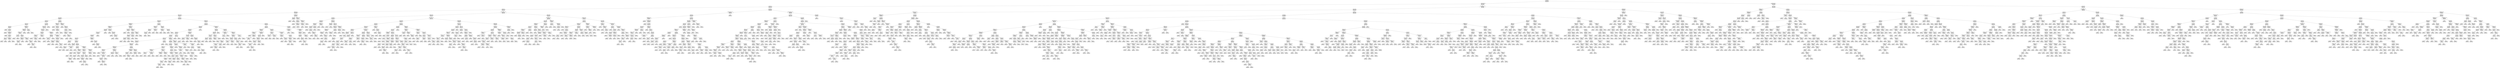 digraph Tree {
node [shape=box, style="rounded", color="black", fontname=helvetica] ;
edge [fontname=helvetica] ;
0 [label="sqft <= 0.3\nmse = 152434.3\nsamples = 1969\nvalue = 1487.1"] ;
1 [label="ld_1.0 <= -0.1\nmse = 95228.6\nsamples = 1355\nvalue = 1330.0"] ;
0 -> 1 [labeldistance=2.5, labelangle=45, headlabel="True"] ;
2 [label="sqft <= -0.2\nmse = 49758.9\nsamples = 723\nvalue = 1153.8"] ;
1 -> 2 ;
3 [label="sqft <= -0.7\nmse = 25749.2\nsamples = 491\nvalue = 1065.7"] ;
2 -> 3 ;
4 [label="pForties <= 1.6\nmse = 19493.8\nsamples = 258\nvalue = 1006.0"] ;
3 -> 4 ;
5 [label="pYouths <= -0.3\nmse = 17734.9\nsamples = 246\nvalue = 997.1"] ;
4 -> 5 ;
6 [label="pk_2.0 <= -0.0\nmse = 38034.5\nsamples = 47\nvalue = 1072.0"] ;
5 -> 6 ;
7 [label="sqft <= -1.0\nmse = 20081.2\nsamples = 36\nvalue = 1011.1"] ;
6 -> 7 ;
8 [label="pk_4.0 <= 0.4\nmse = 4577.5\nsamples = 20\nvalue = 925.4"] ;
7 -> 8 ;
9 [label="sqft <= -1.6\nmse = 2273.9\nsamples = 8\nvalue = 887.6"] ;
8 -> 9 ;
10 [label="mse = 0.0\nsamples = 1\nvalue = 940.0"] ;
9 -> 10 ;
11 [label="sqft <= -1.5\nmse = 2048.0\nsamples = 7\nvalue = 876.4"] ;
9 -> 11 ;
12 [label="mse = 0.0\nsamples = 2\nvalue = 825.0"] ;
11 -> 12 ;
13 [label="postdateint <= 0.6\nmse = 1386.0\nsamples = 5\nvalue = 897.0"] ;
11 -> 13 ;
14 [label="mse = 0.0\nsamples = 1\nvalue = 850.0"] ;
13 -> 14 ;
15 [label="sqft <= -1.3\nmse = 627.6\nsamples = 4\nvalue = 917.1"] ;
13 -> 15 ;
16 [label="sqft <= -1.5\nmse = 117.2\nsamples = 2\nvalue = 906.2"] ;
15 -> 16 ;
17 [label="mse = 0.0\nsamples = 1\nvalue = 925.0"] ;
16 -> 17 ;
18 [label="mse = 0.0\nsamples = 1\nvalue = 900.0"] ;
16 -> 18 ;
19 [label="postdateint <= 0.7\nmse = 938.9\nsamples = 2\nvalue = 931.7"] ;
15 -> 19 ;
20 [label="mse = 0.0\nsamples = 1\nvalue = 910.0"] ;
19 -> 20 ;
21 [label="mse = 0.0\nsamples = 1\nvalue = 975.0"] ;
19 -> 21 ;
22 [label="postdateint <= 1.0\nmse = 3551.6\nsamples = 12\nvalue = 971.1"] ;
8 -> 22 ;
23 [label="postdateint <= 0.9\nmse = 3087.9\nsamples = 10\nvalue = 983.4"] ;
22 -> 23 ;
24 [label="postdateint <= -1.3\nmse = 2787.0\nsamples = 9\nvalue = 976.5"] ;
23 -> 24 ;
25 [label="sqft <= -1.1\nmse = 3200.0\nsamples = 2\nvalue = 1015.0"] ;
24 -> 25 ;
26 [label="mse = 0.0\nsamples = 1\nvalue = 1095.0"] ;
25 -> 26 ;
27 [label="mse = 0.0\nsamples = 1\nvalue = 975.0"] ;
25 -> 27 ;
28 [label="sqft <= -1.2\nmse = 1866.0\nsamples = 7\nvalue = 962.0"] ;
24 -> 28 ;
29 [label="postdateint <= 0.6\nmse = 1737.0\nsamples = 3\nvalue = 988.0"] ;
28 -> 29 ;
30 [label="pTwenties <= 0.4\nmse = 200.0\nsamples = 2\nvalue = 965.0"] ;
29 -> 30 ;
31 [label="mse = 0.0\nsamples = 1\nvalue = 975.0"] ;
30 -> 31 ;
32 [label="mse = 0.0\nsamples = 1\nvalue = 945.0"] ;
30 -> 32 ;
33 [label="mse = 0.0\nsamples = 1\nvalue = 1057.0"] ;
29 -> 33 ;
34 [label="postdateint <= -0.3\nmse = 643.0\nsamples = 4\nvalue = 936.0"] ;
28 -> 34 ;
35 [label="mse = 0.0\nsamples = 1\nvalue = 895.0"] ;
34 -> 35 ;
36 [label="postdateint <= 0.6\nmse = 110.2\nsamples = 3\nvalue = 949.7"] ;
34 -> 36 ;
37 [label="mse = 0.0\nsamples = 1\nvalue = 935.0"] ;
36 -> 37 ;
38 [label="postdateint <= 0.8\nmse = 4.0\nsamples = 2\nvalue = 957.0"] ;
36 -> 38 ;
39 [label="mse = 0.0\nsamples = 1\nvalue = 955.0"] ;
38 -> 39 ;
40 [label="mse = 0.0\nsamples = 1\nvalue = 959.0"] ;
38 -> 40 ;
41 [label="mse = 0.0\nsamples = 1\nvalue = 1060.0"] ;
23 -> 41 ;
42 [label="sqft <= -1.3\nmse = 6.2\nsamples = 2\nvalue = 897.5"] ;
22 -> 42 ;
43 [label="mse = 0.0\nsamples = 1\nvalue = 895.0"] ;
42 -> 43 ;
44 [label="mse = 0.0\nsamples = 1\nvalue = 900.0"] ;
42 -> 44 ;
45 [label="pk_7.0 <= 8.3\nmse = 19338.2\nsamples = 16\nvalue = 1113.4"] ;
7 -> 45 ;
46 [label="pSixtyPlus <= 2.1\nmse = 10720.4\nsamples = 15\nvalue = 1085.3"] ;
45 -> 46 ;
47 [label="pSixtyPlus <= 0.3\nmse = 7167.4\nsamples = 14\nvalue = 1065.9"] ;
46 -> 47 ;
48 [label="pForties <= 0.1\nmse = 1288.2\nsamples = 5\nvalue = 988.7"] ;
47 -> 48 ;
49 [label="pTwenties <= 1.4\nmse = 272.2\nsamples = 3\nvalue = 1009.2"] ;
48 -> 49 ;
50 [label="mse = 0.0\nsamples = 1\nvalue = 1029.0"] ;
49 -> 50 ;
51 [label="postdateint <= 0.8\nmse = 18.0\nsamples = 2\nvalue = 996.0"] ;
49 -> 51 ;
52 [label="mse = 0.0\nsamples = 1\nvalue = 999.0"] ;
51 -> 52 ;
53 [label="mse = 0.0\nsamples = 1\nvalue = 990.0"] ;
51 -> 53 ;
54 [label="postdateint <= -0.4\nmse = 156.2\nsamples = 2\nvalue = 937.5"] ;
48 -> 54 ;
55 [label="mse = 0.0\nsamples = 1\nvalue = 950.0"] ;
54 -> 55 ;
56 [label="mse = 0.0\nsamples = 1\nvalue = 925.0"] ;
54 -> 56 ;
57 [label="postdateint <= 0.6\nmse = 5832.3\nsamples = 9\nvalue = 1101.9"] ;
47 -> 57 ;
58 [label="pFifties <= 0.8\nmse = 1286.8\nsamples = 3\nvalue = 1169.2"] ;
57 -> 58 ;
59 [label="medianIncome <= -0.1\nmse = 117.2\nsamples = 2\nvalue = 1193.8"] ;
58 -> 59 ;
60 [label="mse = 0.0\nsamples = 1\nvalue = 1175.0"] ;
59 -> 60 ;
61 [label="mse = 0.0\nsamples = 1\nvalue = 1200.0"] ;
59 -> 61 ;
62 [label="mse = 0.0\nsamples = 1\nvalue = 1120.0"] ;
58 -> 62 ;
63 [label="number bedrooms <= -0.2\nmse = 3840.1\nsamples = 6\nvalue = 1057.1"] ;
57 -> 63 ;
64 [label="pTwenties <= -0.3\nmse = 1448.9\nsamples = 5\nvalue = 1039.2"] ;
63 -> 64 ;
65 [label="postdateint <= 0.8\nmse = 1560.2\nsamples = 2\nvalue = 989.5"] ;
64 -> 65 ;
66 [label="mse = 0.0\nsamples = 1\nvalue = 1029.0"] ;
65 -> 66 ;
67 [label="mse = 0.0\nsamples = 1\nvalue = 950.0"] ;
65 -> 67 ;
68 [label="postdateint <= 0.8\nmse = 311.8\nsamples = 3\nvalue = 1055.8"] ;
64 -> 68 ;
69 [label="mse = 0.0\nsamples = 1\nvalue = 1095.0"] ;
68 -> 69 ;
70 [label="pTwenties <= 0.4\nmse = 6.0\nsamples = 2\nvalue = 1048.0"] ;
68 -> 70 ;
71 [label="mse = 0.0\nsamples = 1\nvalue = 1045.0"] ;
70 -> 71 ;
72 [label="mse = 0.0\nsamples = 1\nvalue = 1050.0"] ;
70 -> 72 ;
73 [label="mse = 0.0\nsamples = 1\nvalue = 1200.0"] ;
63 -> 73 ;
74 [label="mse = 0.0\nsamples = 1\nvalue = 1299.0"] ;
46 -> 74 ;
75 [label="mse = 0.0\nsamples = 1\nvalue = 1450.0"] ;
45 -> 75 ;
76 [label="sqft <= -1.3\nmse = 48519.3\nsamples = 11\nvalue = 1245.6"] ;
6 -> 76 ;
77 [label="postdateint <= -1.2\nmse = 11737.1\nsamples = 4\nvalue = 971.8"] ;
76 -> 77 ;
78 [label="mse = 0.0\nsamples = 1\nvalue = 840.0"] ;
77 -> 78 ;
79 [label="pForties <= -0.1\nmse = 4570.7\nsamples = 3\nvalue = 1037.8"] ;
77 -> 79 ;
80 [label="mse = 0.0\nsamples = 1\nvalue = 973.0"] ;
79 -> 80 ;
81 [label="pTwenties <= 0.2\nmse = 756.2\nsamples = 2\nvalue = 1102.5"] ;
79 -> 81 ;
82 [label="mse = 0.0\nsamples = 1\nvalue = 1075.0"] ;
81 -> 82 ;
83 [label="mse = 0.0\nsamples = 1\nvalue = 1130.0"] ;
81 -> 83 ;
84 [label="postdateint <= -1.2\nmse = 18413.3\nsamples = 7\nvalue = 1362.9"] ;
76 -> 84 ;
85 [label="mse = 0.0\nsamples = 1\nvalue = 1550.0"] ;
84 -> 85 ;
86 [label="pFifties <= 0.1\nmse = 11278.5\nsamples = 6\nvalue = 1311.8"] ;
84 -> 86 ;
87 [label="sqft <= -0.9\nmse = 1016.7\nsamples = 5\nvalue = 1360.0"] ;
86 -> 87 ;
88 [label="postdateint <= -0.2\nmse = 549.6\nsamples = 4\nvalue = 1368.1"] ;
87 -> 88 ;
89 [label="mse = 0.0\nsamples = 1\nvalue = 1400.0"] ;
88 -> 89 ;
90 [label="postdateint <= 0.8\nmse = 281.2\nsamples = 3\nvalue = 1357.5"] ;
88 -> 90 ;
91 [label="mse = 0.0\nsamples = 2\nvalue = 1350.0"] ;
90 -> 91 ;
92 [label="mse = 0.0\nsamples = 1\nvalue = 1395.0"] ;
90 -> 92 ;
93 [label="mse = 0.0\nsamples = 1\nvalue = 1295.0"] ;
87 -> 93 ;
94 [label="mse = 0.0\nsamples = 1\nvalue = 1095.0"] ;
86 -> 94 ;
95 [label="sqft <= -1.1\nmse = 11364.0\nsamples = 199\nvalue = 979.6"] ;
5 -> 95 ;
96 [label="pYouths <= 1.1\nmse = 12330.9\nsamples = 57\nvalue = 931.3"] ;
95 -> 96 ;
97 [label="postdateint <= 0.9\nmse = 8958.4\nsamples = 47\nvalue = 956.7"] ;
96 -> 97 ;
98 [label="postdateint <= 0.8\nmse = 9791.2\nsamples = 37\nvalue = 976.3"] ;
97 -> 98 ;
99 [label="pk_7.0 <= 8.3\nmse = 8355.0\nsamples = 31\nvalue = 961.2"] ;
98 -> 99 ;
100 [label="pSixtyPlus <= 1.3\nmse = 7128.6\nsamples = 30\nvalue = 953.1"] ;
99 -> 100 ;
101 [label="pk_2.0 <= -0.0\nmse = 5860.4\nsamples = 29\nvalue = 958.6"] ;
100 -> 101 ;
102 [label="ty_1.0 <= -0.8\nmse = 5187.4\nsamples = 25\nvalue = 972.8"] ;
101 -> 102 ;
103 [label="ld_3.0 <= 0.3\nmse = 625.0\nsamples = 2\nvalue = 1125.0"] ;
102 -> 103 ;
104 [label="mse = 0.0\nsamples = 1\nvalue = 1100.0"] ;
103 -> 104 ;
105 [label="mse = 0.0\nsamples = 1\nvalue = 1150.0"] ;
103 -> 105 ;
106 [label="pThirties <= -0.1\nmse = 4082.7\nsamples = 23\nvalue = 964.4"] ;
102 -> 106 ;
107 [label="pFifties <= -0.2\nmse = 1242.2\nsamples = 5\nvalue = 922.8"] ;
106 -> 107 ;
108 [label="pFifties <= -1.7\nmse = 450.0\nsamples = 2\nvalue = 965.0"] ;
107 -> 108 ;
109 [label="mse = 0.0\nsamples = 1\nvalue = 950.0"] ;
108 -> 109 ;
110 [label="mse = 0.0\nsamples = 1\nvalue = 995.0"] ;
108 -> 110 ;
111 [label="medianIncome <= 0.3\nmse = 3.8\nsamples = 3\nvalue = 897.4"] ;
107 -> 111 ;
112 [label="mse = 0.0\nsamples = 2\nvalue = 899.0"] ;
111 -> 112 ;
113 [label="mse = 0.0\nsamples = 1\nvalue = 895.0"] ;
111 -> 113 ;
114 [label="sqft <= -1.4\nmse = 4258.3\nsamples = 18\nvalue = 976.2"] ;
106 -> 114 ;
115 [label="sqft <= -1.6\nmse = 2238.9\nsamples = 4\nvalue = 926.7"] ;
114 -> 115 ;
116 [label="mse = 0.0\nsamples = 1\nvalue = 1025.0"] ;
115 -> 116 ;
117 [label="postdateint <= 0.8\nmse = 366.0\nsamples = 3\nvalue = 907.0"] ;
115 -> 117 ;
118 [label="ld_3.0 <= 0.3\nmse = 6.2\nsamples = 2\nvalue = 897.5"] ;
117 -> 118 ;
119 [label="mse = 0.0\nsamples = 1\nvalue = 895.0"] ;
118 -> 119 ;
120 [label="mse = 0.0\nsamples = 1\nvalue = 900.0"] ;
118 -> 120 ;
121 [label="mse = 0.0\nsamples = 1\nvalue = 945.0"] ;
117 -> 121 ;
122 [label="postdateint <= 0.7\nmse = 3955.6\nsamples = 14\nvalue = 989.8"] ;
114 -> 122 ;
123 [label="postdateint <= -1.3\nmse = 3031.7\nsamples = 10\nvalue = 971.5"] ;
122 -> 123 ;
124 [label="pForties <= -0.3\nmse = 1619.8\nsamples = 4\nvalue = 987.7"] ;
123 -> 124 ;
125 [label="ld_4.0 <= 1.6\nmse = 516.0\nsamples = 3\nvalue = 977.0"] ;
124 -> 125 ;
126 [label="postdateint <= -1.5\nmse = 500.0\nsamples = 2\nvalue = 965.0"] ;
125 -> 126 ;
127 [label="mse = 0.0\nsamples = 1\nvalue = 915.0"] ;
126 -> 127 ;
128 [label="mse = 0.0\nsamples = 1\nvalue = 975.0"] ;
126 -> 128 ;
129 [label="mse = 0.0\nsamples = 1\nvalue = 995.0"] ;
125 -> 129 ;
130 [label="mse = 0.0\nsamples = 1\nvalue = 1095.0"] ;
124 -> 130 ;
131 [label="pForties <= -0.3\nmse = 4247.2\nsamples = 6\nvalue = 941.7"] ;
123 -> 131 ;
132 [label="pk_4.0 <= 0.4\nmse = 4142.2\nsamples = 4\nvalue = 968.8"] ;
131 -> 132 ;
133 [label="mse = 0.0\nsamples = 1\nvalue = 895.0"] ;
132 -> 133 ;
134 [label="postdateint <= -0.3\nmse = 3105.6\nsamples = 3\nvalue = 993.3"] ;
132 -> 134 ;
135 [label="mse = 0.0\nsamples = 1\nvalue = 915.0"] ;
134 -> 135 ;
136 [label="pYouths <= 0.0\nmse = 56.2\nsamples = 2\nvalue = 1032.5"] ;
134 -> 136 ;
137 [label="mse = 0.0\nsamples = 1\nvalue = 1040.0"] ;
136 -> 137 ;
138 [label="mse = 0.0\nsamples = 1\nvalue = 1025.0"] ;
136 -> 138 ;
139 [label="sqft <= -1.3\nmse = 56.2\nsamples = 2\nvalue = 887.5"] ;
131 -> 139 ;
140 [label="mse = 0.0\nsamples = 1\nvalue = 880.0"] ;
139 -> 140 ;
141 [label="mse = 0.0\nsamples = 1\nvalue = 895.0"] ;
139 -> 141 ;
142 [label="postdateint <= 0.8\nmse = 2086.0\nsamples = 4\nvalue = 1052.0"] ;
122 -> 142 ;
143 [label="postdateint <= 0.7\nmse = 506.2\nsamples = 3\nvalue = 1072.5"] ;
142 -> 143 ;
144 [label="mse = 0.0\nsamples = 2\nvalue = 1095.0"] ;
143 -> 144 ;
145 [label="mse = 0.0\nsamples = 1\nvalue = 1050.0"] ;
143 -> 145 ;
146 [label="mse = 0.0\nsamples = 1\nvalue = 970.0"] ;
142 -> 146 ;
147 [label="postdateint <= -0.3\nmse = 3560.9\nsamples = 4\nvalue = 891.2"] ;
101 -> 147 ;
148 [label="mse = 0.0\nsamples = 1\nvalue = 950.0"] ;
147 -> 148 ;
149 [label="ty_2.0 <= 2.1\nmse = 3213.9\nsamples = 3\nvalue = 871.7"] ;
147 -> 149 ;
150 [label="mse = 0.0\nsamples = 1\nvalue = 895.0"] ;
149 -> 150 ;
151 [label="pThirties <= 0.7\nmse = 5338.9\nsamples = 2\nvalue = 848.3"] ;
149 -> 151 ;
152 [label="mse = 0.0\nsamples = 1\nvalue = 900.0"] ;
151 -> 152 ;
153 [label="mse = 0.0\nsamples = 1\nvalue = 745.0"] ;
151 -> 153 ;
154 [label="mse = 0.0\nsamples = 1\nvalue = 700.0"] ;
100 -> 154 ;
155 [label="mse = 0.0\nsamples = 1\nvalue = 1150.0"] ;
99 -> 155 ;
156 [label="pSixtyPlus <= -0.8\nmse = 6946.5\nsamples = 6\nvalue = 1082.6"] ;
98 -> 156 ;
157 [label="mse = 0.0\nsamples = 1\nvalue = 950.0"] ;
156 -> 157 ;
158 [label="pYouths <= 0.1\nmse = 4686.9\nsamples = 5\nvalue = 1104.7"] ;
156 -> 158 ;
159 [label="mse = 0.0\nsamples = 1\nvalue = 1150.0"] ;
158 -> 159 ;
160 [label="pTwenties <= -0.0\nmse = 5489.0\nsamples = 4\nvalue = 1082.0"] ;
158 -> 160 ;
161 [label="mse = 0.0\nsamples = 1\nvalue = 1045.0"] ;
160 -> 161 ;
162 [label="mse = 6710.2\nsamples = 3\nvalue = 1094.3"] ;
160 -> 162 ;
163 [label="postdateint <= 1.0\nmse = 2001.2\nsamples = 10\nvalue = 898.7"] ;
97 -> 163 ;
164 [label="pForties <= -1.4\nmse = 533.6\nsamples = 2\nvalue = 816.3"] ;
163 -> 164 ;
165 [label="mse = 0.0\nsamples = 1\nvalue = 800.0"] ;
164 -> 165 ;
166 [label="mse = 0.0\nsamples = 1\nvalue = 849.0"] ;
164 -> 166 ;
167 [label="postdateint <= 1.0\nmse = 766.4\nsamples = 8\nvalue = 914.1"] ;
163 -> 167 ;
168 [label="pk_5.0 <= 1.7\nmse = 584.6\nsamples = 6\nvalue = 926.5"] ;
167 -> 168 ;
169 [label="pFifties <= -1.2\nmse = 588.4\nsamples = 4\nvalue = 932.8"] ;
168 -> 169 ;
170 [label="sqft <= -1.3\nmse = 968.0\nsamples = 2\nvalue = 951.0"] ;
169 -> 170 ;
171 [label="mse = 0.0\nsamples = 1\nvalue = 929.0"] ;
170 -> 171 ;
172 [label="mse = 0.0\nsamples = 1\nvalue = 995.0"] ;
170 -> 172 ;
173 [label="pFifties <= -0.6\nmse = 41.0\nsamples = 2\nvalue = 921.8"] ;
169 -> 173 ;
174 [label="mse = 0.0\nsamples = 1\nvalue = 909.0"] ;
173 -> 174 ;
175 [label="mse = 0.0\nsamples = 1\nvalue = 925.0"] ;
173 -> 175 ;
176 [label="pThirties <= 0.1\nmse = 186.9\nsamples = 2\nvalue = 909.7"] ;
168 -> 176 ;
177 [label="mse = 0.0\nsamples = 1\nvalue = 929.0"] ;
176 -> 177 ;
178 [label="mse = 0.0\nsamples = 1\nvalue = 900.0"] ;
176 -> 178 ;
179 [label="postdateint <= 1.0\nmse = 96.0\nsamples = 2\nvalue = 887.0"] ;
167 -> 179 ;
180 [label="mse = 0.0\nsamples = 1\nvalue = 875.0"] ;
179 -> 180 ;
181 [label="mse = 0.0\nsamples = 1\nvalue = 895.0"] ;
179 -> 181 ;
182 [label="pk_4.0 <= 0.4\nmse = 9906.4\nsamples = 10\nvalue = 804.5"] ;
96 -> 182 ;
183 [label="postdateint <= 0.6\nmse = 7367.2\nsamples = 6\nvalue = 751.2"] ;
182 -> 183 ;
184 [label="sqft <= -1.2\nmse = 1820.1\nsamples = 4\nvalue = 709.2"] ;
183 -> 184 ;
185 [label="pk_2.0 <= -0.0\nmse = 792.2\nsamples = 3\nvalue = 683.8"] ;
184 -> 185 ;
186 [label="mse = 0.0\nsamples = 1\nvalue = 635.0"] ;
185 -> 186 ;
187 [label="mse = 0.0\nsamples = 2\nvalue = 700.0"] ;
185 -> 187 ;
188 [label="mse = 0.0\nsamples = 1\nvalue = 760.0"] ;
184 -> 188 ;
189 [label="postdateint <= 0.8\nmse = 2756.2\nsamples = 2\nvalue = 877.5"] ;
183 -> 189 ;
190 [label="mse = 0.0\nsamples = 1\nvalue = 825.0"] ;
189 -> 190 ;
191 [label="mse = 0.0\nsamples = 1\nvalue = 930.0"] ;
189 -> 191 ;
192 [label="pYouths <= 1.5\nmse = 5855.4\nsamples = 4\nvalue = 865.4"] ;
182 -> 192 ;
193 [label="postdateint <= -0.3\nmse = 330.8\nsamples = 2\nvalue = 929.5"] ;
192 -> 193 ;
194 [label="mse = 0.0\nsamples = 1\nvalue = 940.0"] ;
193 -> 194 ;
195 [label="mse = 0.0\nsamples = 1\nvalue = 898.0"] ;
193 -> 195 ;
196 [label="ld_4.0 <= 1.6\nmse = 450.0\nsamples = 2\nvalue = 780.0"] ;
192 -> 196 ;
197 [label="mse = 0.0\nsamples = 1\nvalue = 810.0"] ;
196 -> 197 ;
198 [label="mse = 0.0\nsamples = 1\nvalue = 765.0"] ;
196 -> 198 ;
199 [label="pForties <= 0.2\nmse = 9791.5\nsamples = 142\nvalue = 997.8"] ;
95 -> 199 ;
200 [label="pYouths <= 0.8\nmse = 8958.0\nsamples = 107\nvalue = 1013.6"] ;
199 -> 200 ;
201 [label="pYouths <= 0.6\nmse = 9893.6\nsamples = 78\nvalue = 1025.2"] ;
200 -> 201 ;
202 [label="pk_2.0 <= -0.0\nmse = 9486.1\nsamples = 77\nvalue = 1023.3"] ;
201 -> 202 ;
203 [label="ty_2.0 <= 2.1\nmse = 8642.3\nsamples = 69\nvalue = 1029.7"] ;
202 -> 203 ;
204 [label="sqft <= -0.9\nmse = 8198.3\nsamples = 67\nvalue = 1025.9"] ;
203 -> 204 ;
205 [label="sqft <= -1.0\nmse = 11148.7\nsamples = 23\nvalue = 1056.2"] ;
204 -> 205 ;
206 [label="pSixtyPlus <= 0.1\nmse = 10161.3\nsamples = 21\nvalue = 1048.4"] ;
205 -> 206 ;
207 [label="postdateint <= 0.7\nmse = 10098.6\nsamples = 20\nvalue = 1040.3"] ;
206 -> 207 ;
208 [label="postdateint <= 0.6\nmse = 12263.4\nsamples = 11\nvalue = 1066.0"] ;
207 -> 208 ;
209 [label="pFifties <= -2.2\nmse = 5864.4\nsamples = 6\nvalue = 1017.9"] ;
208 -> 209 ;
210 [label="mse = 0.0\nsamples = 1\nvalue = 835.0"] ;
209 -> 210 ;
211 [label="medianIncome <= -1.3\nmse = 3079.3\nsamples = 5\nvalue = 1034.5"] ;
209 -> 211 ;
212 [label="mse = 0.0\nsamples = 1\nvalue = 1100.0"] ;
211 -> 212 ;
213 [label="number bedrooms <= -0.2\nmse = 2600.0\nsamples = 4\nvalue = 1020.0"] ;
211 -> 213 ;
214 [label="pSixtyPlus <= -1.0\nmse = 2025.0\nsamples = 3\nvalue = 995.0"] ;
213 -> 214 ;
215 [label="mse = 0.0\nsamples = 1\nvalue = 950.0"] ;
214 -> 215 ;
216 [label="postdateint <= -0.5\nmse = 1518.8\nsamples = 2\nvalue = 1017.5"] ;
214 -> 216 ;
217 [label="mse = 0.0\nsamples = 1\nvalue = 1085.0"] ;
216 -> 217 ;
218 [label="mse = 0.0\nsamples = 1\nvalue = 995.0"] ;
216 -> 218 ;
219 [label="mse = 0.0\nsamples = 1\nvalue = 1070.0"] ;
213 -> 219 ;
220 [label="postdateint <= 0.7\nmse = 13616.7\nsamples = 5\nvalue = 1130.0"] ;
208 -> 220 ;
221 [label="pk_4.0 <= 0.4\nmse = 11254.7\nsamples = 2\nvalue = 1233.8"] ;
220 -> 221 ;
222 [label="mse = 0.0\nsamples = 1\nvalue = 1050.0"] ;
221 -> 222 ;
223 [label="mse = 0.0\nsamples = 1\nvalue = 1295.0"] ;
221 -> 223 ;
224 [label="pSixtyPlus <= -1.0\nmse = 6.0\nsamples = 3\nvalue = 1047.0"] ;
220 -> 224 ;
225 [label="mse = 0.0\nsamples = 2\nvalue = 1050.0"] ;
224 -> 225 ;
226 [label="mse = 0.0\nsamples = 1\nvalue = 1045.0"] ;
224 -> 226 ;
227 [label="sqft <= -1.0\nmse = 5255.4\nsamples = 9\nvalue = 1006.6"] ;
207 -> 227 ;
228 [label="postdateint <= 0.9\nmse = 1285.8\nsamples = 6\nvalue = 949.4"] ;
227 -> 228 ;
229 [label="pk_4.0 <= 0.4\nmse = 306.1\nsamples = 5\nvalue = 932.1"] ;
228 -> 229 ;
230 [label="mse = 0.0\nsamples = 2\nvalue = 950.0"] ;
229 -> 230 ;
231 [label="postdateint <= 0.8\nmse = 117.2\nsamples = 3\nvalue = 918.8"] ;
229 -> 231 ;
232 [label="mse = 0.0\nsamples = 2\nvalue = 925.0"] ;
231 -> 232 ;
233 [label="mse = 0.0\nsamples = 1\nvalue = 900.0"] ;
231 -> 233 ;
234 [label="mse = 0.0\nsamples = 1\nvalue = 1010.0"] ;
228 -> 234 ;
235 [label="pThirties <= 0.6\nmse = 771.4\nsamples = 3\nvalue = 1080.0"] ;
227 -> 235 ;
236 [label="pTwenties <= 1.9\nmse = 168.8\nsamples = 2\nvalue = 1102.5"] ;
235 -> 236 ;
237 [label="mse = 0.0\nsamples = 1\nvalue = 1095.0"] ;
236 -> 237 ;
238 [label="mse = 0.0\nsamples = 1\nvalue = 1125.0"] ;
236 -> 238 ;
239 [label="mse = 0.0\nsamples = 1\nvalue = 1050.0"] ;
235 -> 239 ;
240 [label="mse = 0.0\nsamples = 1\nvalue = 1149.0"] ;
206 -> 240 ;
241 [label="sqft <= -1.0\nmse = 5256.2\nsamples = 2\nvalue = 1212.5"] ;
205 -> 241 ;
242 [label="mse = 0.0\nsamples = 1\nvalue = 1285.0"] ;
241 -> 242 ;
243 [label="mse = 0.0\nsamples = 1\nvalue = 1140.0"] ;
241 -> 243 ;
244 [label="postdateint <= 0.9\nmse = 5847.7\nsamples = 44\nvalue = 1009.6"] ;
204 -> 244 ;
245 [label="sqft <= -0.7\nmse = 6485.5\nsamples = 36\nvalue = 1023.7"] ;
244 -> 245 ;
246 [label="pk_4.0 <= 0.4\nmse = 4021.1\nsamples = 26\nvalue = 990.0"] ;
245 -> 246 ;
247 [label="pFifties <= 0.5\nmse = 790.0\nsamples = 8\nvalue = 1070.0"] ;
246 -> 247 ;
248 [label="postdateint <= -0.2\nmse = 196.0\nsamples = 4\nvalue = 1092.0"] ;
247 -> 248 ;
249 [label="pThirties <= -0.4\nmse = 6.2\nsamples = 2\nvalue = 1102.5"] ;
248 -> 249 ;
250 [label="mse = 0.0\nsamples = 1\nvalue = 1100.0"] ;
249 -> 250 ;
251 [label="mse = 0.0\nsamples = 1\nvalue = 1105.0"] ;
249 -> 251 ;
252 [label="medianIncome <= -0.3\nmse = 200.0\nsamples = 2\nvalue = 1085.0"] ;
248 -> 252 ;
253 [label="mse = 0.0\nsamples = 1\nvalue = 1095.0"] ;
252 -> 253 ;
254 [label="mse = 0.0\nsamples = 1\nvalue = 1065.0"] ;
252 -> 254 ;
255 [label="postdateint <= -0.5\nmse = 416.0\nsamples = 4\nvalue = 1048.0"] ;
247 -> 255 ;
256 [label="postdateint <= -1.5\nmse = 506.2\nsamples = 2\nvalue = 1032.5"] ;
255 -> 256 ;
257 [label="mse = 0.0\nsamples = 1\nvalue = 1055.0"] ;
256 -> 257 ;
258 [label="mse = 0.0\nsamples = 1\nvalue = 1010.0"] ;
256 -> 258 ;
259 [label="postdateint <= 0.6\nmse = 88.9\nsamples = 2\nvalue = 1058.3"] ;
255 -> 259 ;
260 [label="mse = 0.0\nsamples = 1\nvalue = 1065.0"] ;
259 -> 260 ;
261 [label="mse = 0.0\nsamples = 1\nvalue = 1045.0"] ;
259 -> 261 ;
262 [label="postdateint <= 0.8\nmse = 2331.3\nsamples = 18\nvalue = 964.2"] ;
246 -> 262 ;
263 [label="sqft <= -0.8\nmse = 1294.1\nsamples = 17\nvalue = 975.3"] ;
262 -> 263 ;
264 [label="postdateint <= -0.3\nmse = 961.8\nsamples = 11\nvalue = 987.2"] ;
263 -> 264 ;
265 [label="sqft <= -0.8\nmse = 748.3\nsamples = 5\nvalue = 967.9"] ;
264 -> 265 ;
266 [label="postdateint <= -1.2\nmse = 564.8\nsamples = 4\nvalue = 977.3"] ;
265 -> 266 ;
267 [label="pForties <= -0.3\nmse = 11.2\nsamples = 3\nvalue = 997.8"] ;
266 -> 267 ;
268 [label="postdateint <= -1.5\nmse = 0.2\nsamples = 2\nvalue = 999.7"] ;
267 -> 268 ;
269 [label="mse = 0.0\nsamples = 1\nvalue = 999.0"] ;
268 -> 269 ;
270 [label="mse = 0.0\nsamples = 1\nvalue = 1000.0"] ;
268 -> 270 ;
271 [label="mse = 0.0\nsamples = 1\nvalue = 992.0"] ;
267 -> 271 ;
272 [label="mse = 0.0\nsamples = 1\nvalue = 950.0"] ;
266 -> 272 ;
273 [label="mse = 0.0\nsamples = 1\nvalue = 935.0"] ;
265 -> 273 ;
274 [label="sqft <= -0.9\nmse = 581.6\nsamples = 6\nvalue = 1003.0"] ;
264 -> 274 ;
275 [label="pFifties <= -0.3\nmse = 569.0\nsamples = 4\nvalue = 991.9"] ;
274 -> 275 ;
276 [label="pTwenties <= 0.8\nmse = 225.0\nsamples = 2\nvalue = 960.0"] ;
275 -> 276 ;
277 [label="mse = 0.0\nsamples = 1\nvalue = 975.0"] ;
276 -> 277 ;
278 [label="mse = 0.0\nsamples = 1\nvalue = 945.0"] ;
276 -> 278 ;
279 [label="mse = 138.2\nsamples = 2\nvalue = 1004.6"] ;
275 -> 279 ;
280 [label="pTwenties <= 0.2\nmse = 6.2\nsamples = 2\nvalue = 1022.5"] ;
274 -> 280 ;
281 [label="mse = 0.0\nsamples = 1\nvalue = 1020.0"] ;
280 -> 281 ;
282 [label="mse = 0.0\nsamples = 1\nvalue = 1025.0"] ;
280 -> 282 ;
283 [label="pSixtyPlus <= 1.8\nmse = 890.2\nsamples = 6\nvalue = 945.6"] ;
263 -> 283 ;
284 [label="postdateint <= 0.8\nmse = 599.0\nsamples = 5\nvalue = 952.9"] ;
283 -> 284 ;
285 [label="postdateint <= 0.6\nmse = 353.5\nsamples = 4\nvalue = 945.8"] ;
284 -> 285 ;
286 [label="pFifties <= 0.7\nmse = 24.0\nsamples = 3\nvalue = 954.0"] ;
285 -> 286 ;
287 [label="mse = 0.0\nsamples = 2\nvalue = 950.0"] ;
286 -> 287 ;
288 [label="mse = 0.0\nsamples = 1\nvalue = 960.0"] ;
286 -> 288 ;
289 [label="mse = 0.0\nsamples = 1\nvalue = 905.0"] ;
285 -> 289 ;
290 [label="mse = 0.0\nsamples = 1\nvalue = 995.0"] ;
284 -> 290 ;
291 [label="mse = 0.0\nsamples = 1\nvalue = 895.0"] ;
283 -> 291 ;
292 [label="mse = 0.0\nsamples = 1\nvalue = 860.0"] ;
262 -> 292 ;
293 [label="pSixtyPlus <= -1.0\nmse = 3618.5\nsamples = 10\nvalue = 1100.4"] ;
245 -> 293 ;
294 [label="mse = 2222.2\nsamples = 2\nvalue = 1198.3"] ;
293 -> 294 ;
295 [label="postdateint <= -1.1\nmse = 1598.0\nsamples = 8\nvalue = 1080.9"] ;
293 -> 295 ;
296 [label="medianIncome <= 0.1\nmse = 43.6\nsamples = 4\nvalue = 1107.7"] ;
295 -> 296 ;
297 [label="mse = 0.0\nsamples = 3\nvalue = 1110.0"] ;
296 -> 297 ;
298 [label="mse = 0.0\nsamples = 1\nvalue = 1089.0"] ;
296 -> 298 ;
299 [label="pFifties <= -0.4\nmse = 1236.2\nsamples = 4\nvalue = 1040.7"] ;
295 -> 299 ;
300 [label="mse = 0.0\nsamples = 1\nvalue = 975.0"] ;
299 -> 300 ;
301 [label="pThirties <= 0.1\nmse = 448.6\nsamples = 3\nvalue = 1053.8"] ;
299 -> 301 ;
302 [label="postdateint <= -0.2\nmse = 30.2\nsamples = 2\nvalue = 1043.5"] ;
301 -> 302 ;
303 [label="mse = 0.0\nsamples = 1\nvalue = 1049.0"] ;
302 -> 303 ;
304 [label="mse = 0.0\nsamples = 1\nvalue = 1038.0"] ;
302 -> 304 ;
305 [label="mse = 0.0\nsamples = 1\nvalue = 1095.0"] ;
301 -> 305 ;
306 [label="postdateint <= 0.9\nmse = 1332.3\nsamples = 8\nvalue = 965.8"] ;
244 -> 306 ;
307 [label="pSixtyPlus <= -1.0\nmse = 96.0\nsamples = 3\nvalue = 938.0"] ;
306 -> 307 ;
308 [label="mse = 0.0\nsamples = 1\nvalue = 950.0"] ;
307 -> 308 ;
309 [label="mse = 0.0\nsamples = 2\nvalue = 930.0"] ;
307 -> 309 ;
310 [label="medianIncome <= -0.6\nmse = 894.4\nsamples = 5\nvalue = 996.7"] ;
306 -> 310 ;
311 [label="pk_4.0 <= 0.4\nmse = 100.0\nsamples = 2\nvalue = 1035.0"] ;
310 -> 311 ;
312 [label="mse = 0.0\nsamples = 1\nvalue = 1045.0"] ;
311 -> 312 ;
313 [label="mse = 0.0\nsamples = 1\nvalue = 1025.0"] ;
311 -> 313 ;
314 [label="sqft <= -0.9\nmse = 581.6\nsamples = 3\nvalue = 985.7"] ;
310 -> 314 ;
315 [label="mse = 0.0\nsamples = 1\nvalue = 950.0"] ;
314 -> 315 ;
316 [label="pYouths <= 0.2\nmse = 100.0\nsamples = 2\nvalue = 1000.0"] ;
314 -> 316 ;
317 [label="mse = 0.0\nsamples = 1\nvalue = 995.0"] ;
316 -> 317 ;
318 [label="mse = 0.0\nsamples = 1\nvalue = 1020.0"] ;
316 -> 318 ;
319 [label="sqft <= -0.8\nmse = 2222.2\nsamples = 2\nvalue = 1183.3"] ;
203 -> 319 ;
320 [label="mse = 0.0\nsamples = 1\nvalue = 1250.0"] ;
319 -> 320 ;
321 [label="mse = 0.0\nsamples = 1\nvalue = 1150.0"] ;
319 -> 321 ;
322 [label="postdateint <= -0.3\nmse = 13346.5\nsamples = 8\nvalue = 957.2"] ;
202 -> 322 ;
323 [label="pYouths <= -0.0\nmse = 1880.8\nsamples = 4\nvalue = 1035.5"] ;
322 -> 323 ;
324 [label="sqft <= -0.9\nmse = 625.0\nsamples = 2\nvalue = 1075.0"] ;
323 -> 324 ;
325 [label="mse = 0.0\nsamples = 1\nvalue = 1100.0"] ;
324 -> 325 ;
326 [label="mse = 0.0\nsamples = 1\nvalue = 1050.0"] ;
324 -> 326 ;
327 [label="postdateint <= -1.3\nmse = 16.0\nsamples = 2\nvalue = 996.0"] ;
323 -> 327 ;
328 [label="mse = 0.0\nsamples = 1\nvalue = 992.0"] ;
327 -> 328 ;
329 [label="mse = 0.0\nsamples = 1\nvalue = 1000.0"] ;
327 -> 329 ;
330 [label="ty_1.0 <= -0.8\nmse = 14487.1\nsamples = 4\nvalue = 918.1"] ;
322 -> 330 ;
331 [label="mse = 0.0\nsamples = 1\nvalue = 780.0"] ;
330 -> 331 ;
332 [label="pFifties <= -0.6\nmse = 10836.8\nsamples = 3\nvalue = 964.2"] ;
330 -> 332 ;
333 [label="mse = 0.0\nsamples = 1\nvalue = 1195.0"] ;
332 -> 333 ;
334 [label="sqft <= -0.9\nmse = 216.0\nsamples = 2\nvalue = 918.0"] ;
332 -> 334 ;
335 [label="mse = 0.0\nsamples = 1\nvalue = 900.0"] ;
334 -> 335 ;
336 [label="mse = 0.0\nsamples = 1\nvalue = 930.0"] ;
334 -> 336 ;
337 [label="mse = 0.0\nsamples = 1\nvalue = 1279.0"] ;
201 -> 337 ;
338 [label="medianIncome <= -0.7\nmse = 4504.4\nsamples = 29\nvalue = 978.7"] ;
200 -> 338 ;
339 [label="pYouths <= 2.4\nmse = 3636.2\nsamples = 14\nvalue = 933.3"] ;
338 -> 339 ;
340 [label="ld_3.0 <= 0.3\nmse = 1683.6\nsamples = 13\nvalue = 922.7"] ;
339 -> 340 ;
341 [label="pThirties <= -0.7\nmse = 1442.2\nsamples = 4\nvalue = 873.8"] ;
340 -> 341 ;
342 [label="ld_4.0 <= 1.6\nmse = 156.2\nsamples = 2\nvalue = 837.5"] ;
341 -> 342 ;
343 [label="mse = 0.0\nsamples = 1\nvalue = 825.0"] ;
342 -> 343 ;
344 [label="mse = 0.0\nsamples = 1\nvalue = 850.0"] ;
342 -> 344 ;
345 [label="sqft <= -0.9\nmse = 100.0\nsamples = 2\nvalue = 910.0"] ;
341 -> 345 ;
346 [label="mse = 0.0\nsamples = 1\nvalue = 920.0"] ;
345 -> 346 ;
347 [label="mse = 0.0\nsamples = 1\nvalue = 900.0"] ;
345 -> 347 ;
348 [label="pForties <= -0.1\nmse = 873.5\nsamples = 9\nvalue = 936.6"] ;
340 -> 348 ;
349 [label="postdateint <= -1.2\nmse = 509.8\nsamples = 7\nvalue = 948.0"] ;
348 -> 349 ;
350 [label="mse = 0.0\nsamples = 1\nvalue = 985.0"] ;
349 -> 350 ;
351 [label="postdateint <= 0.7\nmse = 251.3\nsamples = 6\nvalue = 939.8"] ;
349 -> 351 ;
352 [label="medianIncome <= -0.7\nmse = 411.2\nsamples = 3\nvalue = 930.8"] ;
351 -> 352 ;
353 [label="mse = 0.0\nsamples = 1\nvalue = 949.0"] ;
352 -> 353 ;
354 [label="postdateint <= 0.6\nmse = 156.2\nsamples = 2\nvalue = 912.5"] ;
352 -> 354 ;
355 [label="mse = 0.0\nsamples = 1\nvalue = 925.0"] ;
354 -> 355 ;
356 [label="mse = 0.0\nsamples = 1\nvalue = 900.0"] ;
354 -> 356 ;
357 [label="sqft <= -0.9\nmse = 6.0\nsamples = 3\nvalue = 947.0"] ;
351 -> 357 ;
358 [label="mse = 0.0\nsamples = 1\nvalue = 950.0"] ;
357 -> 358 ;
359 [label="mse = 0.0\nsamples = 2\nvalue = 945.0"] ;
357 -> 359 ;
360 [label="mse = 0.0\nsamples = 2\nvalue = 895.0"] ;
348 -> 360 ;
361 [label="mse = 0.0\nsamples = 1\nvalue = 1125.0"] ;
339 -> 361 ;
362 [label="ld_3.0 <= 0.3\nmse = 2537.6\nsamples = 15\nvalue = 1011.8"] ;
338 -> 362 ;
363 [label="number bedrooms <= -0.2\nmse = 1211.8\nsamples = 4\nvalue = 1074.2"] ;
362 -> 363 ;
364 [label="pk_4.0 <= 0.4\nmse = 4.7\nsamples = 2\nvalue = 1098.8"] ;
363 -> 364 ;
365 [label="mse = 0.0\nsamples = 1\nvalue = 1095.0"] ;
364 -> 365 ;
366 [label="mse = 0.0\nsamples = 1\nvalue = 1100.0"] ;
364 -> 366 ;
367 [label="mse = 0.0\nsamples = 2\nvalue = 1025.0"] ;
363 -> 367 ;
368 [label="postdateint <= 1.0\nmse = 1418.8\nsamples = 11\nvalue = 993.1"] ;
362 -> 368 ;
369 [label="postdateint <= 0.5\nmse = 889.5\nsamples = 9\nvalue = 979.8"] ;
368 -> 369 ;
370 [label="pTwenties <= -0.7\nmse = 1056.8\nsamples = 4\nvalue = 953.2"] ;
369 -> 370 ;
371 [label="postdateint <= -1.2\nmse = 6.2\nsamples = 2\nvalue = 997.5"] ;
370 -> 371 ;
372 [label="mse = 0.0\nsamples = 1\nvalue = 995.0"] ;
371 -> 372 ;
373 [label="mse = 0.0\nsamples = 1\nvalue = 1000.0"] ;
371 -> 373 ;
374 [label="postdateint <= -0.3\nmse = 108.0\nsamples = 2\nvalue = 931.0"] ;
370 -> 374 ;
375 [label="mse = 0.0\nsamples = 1\nvalue = 949.0"] ;
374 -> 375 ;
376 [label="mse = 0.0\nsamples = 1\nvalue = 925.0"] ;
374 -> 376 ;
377 [label="sqft <= -0.8\nmse = 107.6\nsamples = 5\nvalue = 995.8"] ;
369 -> 377 ;
378 [label="pForties <= -0.1\nmse = 14.2\nsamples = 4\nvalue = 992.6"] ;
377 -> 378 ;
379 [label="pTwenties <= -0.4\nmse = 3.6\nsamples = 2\nvalue = 997.7"] ;
378 -> 379 ;
380 [label="mse = 0.0\nsamples = 1\nvalue = 999.0"] ;
379 -> 380 ;
381 [label="mse = 0.0\nsamples = 1\nvalue = 995.0"] ;
379 -> 381 ;
382 [label="mse = 0.0\nsamples = 2\nvalue = 990.0"] ;
378 -> 382 ;
383 [label="mse = 0.0\nsamples = 1\nvalue = 1025.0"] ;
377 -> 383 ;
384 [label="pForties <= -0.1\nmse = 4.7\nsamples = 2\nvalue = 1046.2"] ;
368 -> 384 ;
385 [label="mse = 0.0\nsamples = 1\nvalue = 1045.0"] ;
384 -> 385 ;
386 [label="mse = 0.0\nsamples = 1\nvalue = 1050.0"] ;
384 -> 386 ;
387 [label="sqft <= -0.8\nmse = 9164.4\nsamples = 35\nvalue = 948.3"] ;
199 -> 387 ;
388 [label="sqft <= -0.9\nmse = 7159.3\nsamples = 26\nvalue = 923.4"] ;
387 -> 388 ;
389 [label="pTwenties <= -1.1\nmse = 10002.3\nsamples = 14\nvalue = 966.4"] ;
388 -> 389 ;
390 [label="postdateint <= -0.3\nmse = 2143.4\nsamples = 4\nvalue = 1058.4"] ;
389 -> 390 ;
391 [label="mse = 0.0\nsamples = 1\nvalue = 960.0"] ;
390 -> 391 ;
392 [label="postdateint <= 0.8\nmse = 616.8\nsamples = 3\nvalue = 1074.8"] ;
390 -> 392 ;
393 [label="number bedrooms <= -0.2\nmse = 0.2\nsamples = 2\nvalue = 1099.7"] ;
392 -> 393 ;
394 [label="mse = 0.0\nsamples = 1\nvalue = 1100.0"] ;
393 -> 394 ;
395 [label="mse = 0.0\nsamples = 1\nvalue = 1099.0"] ;
393 -> 395 ;
396 [label="mse = 0.0\nsamples = 1\nvalue = 1050.0"] ;
392 -> 396 ;
397 [label="medianIncome <= 0.5\nmse = 6768.0\nsamples = 10\nvalue = 912.8"] ;
389 -> 397 ;
398 [label="ty_4.0 <= 1.8\nmse = 4756.4\nsamples = 9\nvalue = 927.5"] ;
397 -> 398 ;
399 [label="postdateint <= 0.9\nmse = 1764.6\nsamples = 8\nvalue = 945.3"] ;
398 -> 399 ;
400 [label="pTwenties <= -0.7\nmse = 1411.8\nsamples = 5\nvalue = 920.8"] ;
399 -> 400 ;
401 [label="medianIncome <= -0.0\nmse = 126.0\nsamples = 4\nvalue = 937.0"] ;
400 -> 401 ;
402 [label="mse = 0.0\nsamples = 1\nvalue = 950.0"] ;
401 -> 402 ;
403 [label="pSixtyPlus <= 1.1\nmse = 22.2\nsamples = 3\nvalue = 928.3"] ;
401 -> 403 ;
404 [label="mse = 0.0\nsamples = 1\nvalue = 935.0"] ;
403 -> 404 ;
405 [label="mse = 0.0\nsamples = 2\nvalue = 925.0"] ;
403 -> 405 ;
406 [label="mse = 0.0\nsamples = 1\nvalue = 840.0"] ;
400 -> 406 ;
407 [label="pTwenties <= -0.7\nmse = 49.0\nsamples = 3\nvalue = 982.0"] ;
399 -> 407 ;
408 [label="mse = 0.0\nsamples = 1\nvalue = 989.0"] ;
407 -> 408 ;
409 [label="mse = 0.0\nsamples = 2\nvalue = 975.0"] ;
407 -> 409 ;
410 [label="mse = 0.0\nsamples = 1\nvalue = 750.0"] ;
398 -> 410 ;
411 [label="mse = 0.0\nsamples = 1\nvalue = 750.0"] ;
397 -> 411 ;
412 [label="ld_3.0 <= 0.3\nmse = 2022.5\nsamples = 12\nvalue = 887.9"] ;
388 -> 412 ;
413 [label="pSixtyPlus <= 0.1\nmse = 571.4\nsamples = 5\nvalue = 861.2"] ;
412 -> 413 ;
414 [label="postdateint <= 0.9\nmse = 84.0\nsamples = 3\nvalue = 871.0"] ;
413 -> 414 ;
415 [label="mse = 0.0\nsamples = 2\nvalue = 865.0"] ;
414 -> 415 ;
416 [label="mse = 0.0\nsamples = 1\nvalue = 885.0"] ;
414 -> 416 ;
417 [label="medianIncome <= -0.1\nmse = 156.2\nsamples = 2\nvalue = 812.5"] ;
413 -> 417 ;
418 [label="mse = 0.0\nsamples = 1\nvalue = 800.0"] ;
417 -> 418 ;
419 [label="mse = 0.0\nsamples = 1\nvalue = 825.0"] ;
417 -> 419 ;
420 [label="medianIncome <= 0.8\nmse = 1984.0\nsamples = 7\nvalue = 917.0"] ;
412 -> 420 ;
421 [label="pTwenties <= -1.0\nmse = 915.8\nsamples = 3\nvalue = 957.4"] ;
420 -> 421 ;
422 [label="mse = 0.0\nsamples = 1\nvalue = 1015.0"] ;
421 -> 422 ;
423 [label="pSixtyPlus <= 0.1\nmse = 108.0\nsamples = 2\nvalue = 943.0"] ;
421 -> 423 ;
424 [label="mse = 0.0\nsamples = 1\nvalue = 949.0"] ;
423 -> 424 ;
425 [label="mse = 0.0\nsamples = 1\nvalue = 925.0"] ;
423 -> 425 ;
426 [label="sqft <= -0.9\nmse = 380.6\nsamples = 4\nvalue = 883.3"] ;
420 -> 426 ;
427 [label="postdateint <= 0.9\nmse = 205.6\nsamples = 3\nvalue = 866.7"] ;
426 -> 427 ;
428 [label="postdateint <= -0.3\nmse = 56.2\nsamples = 2\nvalue = 857.5"] ;
427 -> 428 ;
429 [label="mse = 0.0\nsamples = 1\nvalue = 850.0"] ;
428 -> 429 ;
430 [label="mse = 0.0\nsamples = 1\nvalue = 865.0"] ;
428 -> 430 ;
431 [label="mse = 0.0\nsamples = 1\nvalue = 885.0"] ;
427 -> 431 ;
432 [label="mse = 0.0\nsamples = 1\nvalue = 900.0"] ;
426 -> 432 ;
433 [label="pk_4.0 <= 0.4\nmse = 8528.3\nsamples = 9\nvalue = 1013.7"] ;
387 -> 433 ;
434 [label="medianIncome <= 1.0\nmse = 138.9\nsamples = 2\nvalue = 1136.7"] ;
433 -> 434 ;
435 [label="mse = 0.0\nsamples = 1\nvalue = 1145.0"] ;
434 -> 435 ;
436 [label="mse = 0.0\nsamples = 1\nvalue = 1120.0"] ;
434 -> 436 ;
437 [label="number bedrooms <= -0.2\nmse = 6168.8\nsamples = 7\nvalue = 985.3"] ;
433 -> 437 ;
438 [label="pFifties <= 0.8\nmse = 3326.8\nsamples = 6\nvalue = 952.4"] ;
437 -> 438 ;
439 [label="ld_3.0 <= 0.3\nmse = 2960.2\nsamples = 4\nvalue = 929.3"] ;
438 -> 439 ;
440 [label="mse = 0.0\nsamples = 1\nvalue = 1045.0"] ;
439 -> 440 ;
441 [label="sqft <= -0.8\nmse = 850.0\nsamples = 3\nvalue = 910.0"] ;
439 -> 441 ;
442 [label="mse = 0.0\nsamples = 1\nvalue = 975.0"] ;
441 -> 442 ;
443 [label="pSixtyPlus <= -0.1\nmse = 6.0\nsamples = 2\nvalue = 897.0"] ;
441 -> 443 ;
444 [label="mse = 0.0\nsamples = 1\nvalue = 895.0"] ;
443 -> 444 ;
445 [label="mse = 0.0\nsamples = 1\nvalue = 900.0"] ;
443 -> 445 ;
446 [label="postdateint <= -0.2\nmse = 26.9\nsamples = 2\nvalue = 1006.3"] ;
438 -> 446 ;
447 [label="mse = 0.0\nsamples = 1\nvalue = 999.0"] ;
446 -> 447 ;
448 [label="mse = 0.0\nsamples = 1\nvalue = 1010.0"] ;
446 -> 448 ;
449 [label="mse = 0.0\nsamples = 1\nvalue = 1095.0"] ;
437 -> 449 ;
450 [label="pThirties <= -1.8\nmse = 10852.5\nsamples = 12\nvalue = 1232.4"] ;
4 -> 450 ;
451 [label="sqft <= -1.0\nmse = 2500.0\nsamples = 2\nvalue = 985.0"] ;
450 -> 451 ;
452 [label="mse = 0.0\nsamples = 1\nvalue = 935.0"] ;
451 -> 452 ;
453 [label="mse = 0.0\nsamples = 1\nvalue = 1035.0"] ;
451 -> 453 ;
454 [label="postdateint <= -0.4\nmse = 2049.7\nsamples = 10\nvalue = 1267.8"] ;
450 -> 454 ;
455 [label="pFifties <= 1.7\nmse = 2676.6\nsamples = 5\nvalue = 1294.5"] ;
454 -> 455 ;
456 [label="mse = 0.0\nsamples = 2\nvalue = 1250.0"] ;
455 -> 456 ;
457 [label="postdateint <= -1.3\nmse = 1392.7\nsamples = 3\nvalue = 1339.0"] ;
455 -> 457 ;
458 [label="mse = 0.0\nsamples = 1\nvalue = 1334.0"] ;
457 -> 458 ;
459 [label="mse = 2070.2\nsamples = 2\nvalue = 1341.5"] ;
457 -> 459 ;
460 [label="postdateint <= 0.6\nmse = 642.9\nsamples = 5\nvalue = 1247.8"] ;
454 -> 460 ;
461 [label="postdateint <= 0.4\nmse = 315.8\nsamples = 4\nvalue = 1231.4"] ;
460 -> 461 ;
462 [label="mse = 0.0\nsamples = 1\nvalue = 1247.0"] ;
461 -> 462 ;
463 [label="mse = 318.8\nsamples = 3\nvalue = 1227.5"] ;
461 -> 463 ;
464 [label="mse = 0.0\nsamples = 1\nvalue = 1275.0"] ;
460 -> 464 ;
465 [label="number bedrooms <= -0.2\nmse = 24199.3\nsamples = 233\nvalue = 1133.7"] ;
3 -> 465 ;
466 [label="pYouths <= -0.3\nmse = 22533.1\nsamples = 157\nvalue = 1100.1"] ;
465 -> 466 ;
467 [label="sqft <= -0.6\nmse = 23808.4\nsamples = 26\nvalue = 1226.6"] ;
466 -> 467 ;
468 [label="pk_3.0 <= 1.3\nmse = 13061.2\nsamples = 10\nvalue = 1330.6"] ;
467 -> 468 ;
469 [label="pForties <= -0.2\nmse = 4305.2\nsamples = 8\nvalue = 1292.4"] ;
468 -> 469 ;
470 [label="pk_2.0 <= -0.0\nmse = 600.6\nsamples = 6\nvalue = 1327.2"] ;
469 -> 470 ;
471 [label="mse = 0.0\nsamples = 2\nvalue = 1285.0"] ;
470 -> 471 ;
472 [label="ty_1.0 <= -0.8\nmse = 117.3\nsamples = 4\nvalue = 1339.3"] ;
470 -> 472 ;
473 [label="mse = 0.0\nsamples = 1\nvalue = 1345.0"] ;
472 -> 473 ;
474 [label="postdateint <= -0.2\nmse = 172.2\nsamples = 3\nvalue = 1331.7"] ;
472 -> 474 ;
475 [label="mse = 0.0\nsamples = 1\nvalue = 1350.0"] ;
474 -> 475 ;
476 [label="postdateint <= 0.9\nmse = 6.2\nsamples = 2\nvalue = 1322.5"] ;
474 -> 476 ;
477 [label="mse = 0.0\nsamples = 1\nvalue = 1320.0"] ;
476 -> 477 ;
478 [label="mse = 0.0\nsamples = 1\nvalue = 1325.0"] ;
476 -> 478 ;
479 [label="pk_2.0 <= -0.0\nmse = 882.0\nsamples = 2\nvalue = 1188.0"] ;
469 -> 479 ;
480 [label="mse = 0.0\nsamples = 1\nvalue = 1209.0"] ;
479 -> 480 ;
481 [label="mse = 0.0\nsamples = 1\nvalue = 1146.0"] ;
479 -> 481 ;
482 [label="postdateint <= 0.8\nmse = 4225.0\nsamples = 2\nvalue = 1560.0"] ;
468 -> 482 ;
483 [label="mse = 0.0\nsamples = 1\nvalue = 1625.0"] ;
482 -> 483 ;
484 [label="mse = 0.0\nsamples = 1\nvalue = 1495.0"] ;
482 -> 484 ;
485 [label="pFifties <= -0.2\nmse = 20080.6\nsamples = 16\nvalue = 1165.9"] ;
467 -> 485 ;
486 [label="pFifties <= -0.3\nmse = 5000.0\nsamples = 3\nvalue = 1300.0"] ;
485 -> 486 ;
487 [label="mse = 0.0\nsamples = 1\nvalue = 1400.0"] ;
486 -> 487 ;
488 [label="mse = 0.0\nsamples = 2\nvalue = 1250.0"] ;
486 -> 488 ;
489 [label="pk_3.0 <= 1.3\nmse = 17117.1\nsamples = 13\nvalue = 1121.2"] ;
485 -> 489 ;
490 [label="pTwenties <= -0.3\nmse = 13170.1\nsamples = 10\nvalue = 1069.2"] ;
489 -> 490 ;
491 [label="postdateint <= 0.8\nmse = 19367.3\nsamples = 6\nvalue = 1104.3"] ;
490 -> 491 ;
492 [label="postdateint <= -1.2\nmse = 17546.0\nsamples = 5\nvalue = 1052.0"] ;
491 -> 492 ;
493 [label="mse = 0.0\nsamples = 1\nvalue = 1265.0"] ;
492 -> 493 ;
494 [label="postdateint <= -0.2\nmse = 7754.7\nsamples = 4\nvalue = 998.8"] ;
492 -> 494 ;
495 [label="mse = 0.0\nsamples = 1\nvalue = 850.0"] ;
494 -> 495 ;
496 [label="sqft <= -0.5\nmse = 505.6\nsamples = 3\nvalue = 1048.3"] ;
494 -> 496 ;
497 [label="pk_2.0 <= -0.0\nmse = 156.2\nsamples = 2\nvalue = 1062.5"] ;
496 -> 497 ;
498 [label="mse = 0.0\nsamples = 1\nvalue = 1050.0"] ;
497 -> 498 ;
499 [label="mse = 0.0\nsamples = 1\nvalue = 1075.0"] ;
497 -> 499 ;
500 [label="mse = 0.0\nsamples = 1\nvalue = 1020.0"] ;
496 -> 500 ;
501 [label="mse = 0.0\nsamples = 1\nvalue = 1235.0"] ;
491 -> 501 ;
502 [label="pk_4.0 <= 0.4\nmse = 350.0\nsamples = 4\nvalue = 1020.0"] ;
490 -> 502 ;
503 [label="postdateint <= -0.5\nmse = 138.9\nsamples = 3\nvalue = 1033.3"] ;
502 -> 503 ;
504 [label="mse = 0.0\nsamples = 1\nvalue = 1050.0"] ;
503 -> 504 ;
505 [label="mse = 0.0\nsamples = 2\nvalue = 1025.0"] ;
503 -> 505 ;
506 [label="mse = 0.0\nsamples = 1\nvalue = 1000.0"] ;
502 -> 506 ;
507 [label="postdateint <= 0.7\nmse = 8752.2\nsamples = 3\nvalue = 1225.3"] ;
489 -> 507 ;
508 [label="pYouths <= -0.9\nmse = 3267.0\nsamples = 2\nvalue = 1168.0"] ;
507 -> 508 ;
509 [label="mse = 0.0\nsamples = 1\nvalue = 1069.0"] ;
508 -> 509 ;
510 [label="mse = 0.0\nsamples = 1\nvalue = 1201.0"] ;
508 -> 510 ;
511 [label="mse = 0.0\nsamples = 1\nvalue = 1340.0"] ;
507 -> 511 ;
512 [label="medianIncome <= 0.3\nmse = 18779.5\nsamples = 131\nvalue = 1076.6"] ;
466 -> 512 ;
513 [label="pk_4.0 <= 0.4\nmse = 14019.9\nsamples = 77\nvalue = 1036.5"] ;
512 -> 513 ;
514 [label="ty_2.0 <= 2.1\nmse = 19279.7\nsamples = 32\nvalue = 1091.8"] ;
513 -> 514 ;
515 [label="pThirties <= -0.5\nmse = 16729.6\nsamples = 27\nvalue = 1125.6"] ;
514 -> 515 ;
516 [label="sqft <= -0.7\nmse = 5661.8\nsamples = 13\nvalue = 1040.2"] ;
515 -> 516 ;
517 [label="pFifties <= 0.2\nmse = 2500.0\nsamples = 3\nvalue = 945.0"] ;
516 -> 517 ;
518 [label="mse = 0.0\nsamples = 2\nvalue = 895.0"] ;
517 -> 518 ;
519 [label="mse = 0.0\nsamples = 1\nvalue = 995.0"] ;
517 -> 519 ;
520 [label="pTwenties <= -0.7\nmse = 2317.4\nsamples = 10\nvalue = 1074.8"] ;
516 -> 520 ;
521 [label="pk_2.0 <= -0.0\nmse = 1297.2\nsamples = 8\nvalue = 1058.1"] ;
520 -> 521 ;
522 [label="pFifties <= 0.8\nmse = 1250.0\nsamples = 2\nvalue = 1025.0"] ;
521 -> 522 ;
523 [label="mse = 0.0\nsamples = 1\nvalue = 975.0"] ;
522 -> 523 ;
524 [label="mse = 0.0\nsamples = 1\nvalue = 1050.0"] ;
522 -> 524 ;
525 [label="sqft <= -0.3\nmse = 498.6\nsamples = 6\nvalue = 1074.7"] ;
521 -> 525 ;
526 [label="sqft <= -0.6\nmse = 97.8\nsamples = 5\nvalue = 1083.8"] ;
525 -> 526 ;
527 [label="sqft <= -0.6\nmse = 22.2\nsamples = 3\nvalue = 1076.7"] ;
526 -> 527 ;
528 [label="mse = 0.0\nsamples = 1\nvalue = 1080.0"] ;
527 -> 528 ;
529 [label="postdateint <= -1.3\nmse = 25.0\nsamples = 2\nvalue = 1075.0"] ;
527 -> 529 ;
530 [label="mse = 0.0\nsamples = 1\nvalue = 1080.0"] ;
529 -> 530 ;
531 [label="mse = 0.0\nsamples = 1\nvalue = 1070.0"] ;
529 -> 531 ;
532 [label="pSixtyPlus <= 0.9\nmse = 20.2\nsamples = 2\nvalue = 1094.5"] ;
526 -> 532 ;
533 [label="mse = 0.0\nsamples = 1\nvalue = 1090.0"] ;
532 -> 533 ;
534 [label="mse = 0.0\nsamples = 1\nvalue = 1099.0"] ;
532 -> 534 ;
535 [label="mse = 0.0\nsamples = 1\nvalue = 1029.0"] ;
525 -> 535 ;
536 [label="mse = 0.0\nsamples = 2\nvalue = 1150.0"] ;
520 -> 536 ;
537 [label="medianIncome <= -0.3\nmse = 15702.4\nsamples = 14\nvalue = 1186.6"] ;
515 -> 537 ;
538 [label="pk_5.0 <= 1.7\nmse = 8880.7\nsamples = 10\nvalue = 1236.0"] ;
537 -> 538 ;
539 [label="postdateint <= 0.9\nmse = 3555.0\nsamples = 6\nvalue = 1273.6"] ;
538 -> 539 ;
540 [label="pTwenties <= 0.1\nmse = 826.0\nsamples = 4\nvalue = 1332.0"] ;
539 -> 540 ;
541 [label="postdateint <= -0.3\nmse = 50.0\nsamples = 2\nvalue = 1355.0"] ;
540 -> 541 ;
542 [label="mse = 0.0\nsamples = 1\nvalue = 1345.0"] ;
541 -> 542 ;
543 [label="mse = 0.0\nsamples = 1\nvalue = 1360.0"] ;
541 -> 543 ;
544 [label="sqft <= -0.6\nmse = 6.2\nsamples = 2\nvalue = 1297.5"] ;
540 -> 544 ;
545 [label="mse = 0.0\nsamples = 1\nvalue = 1300.0"] ;
544 -> 545 ;
546 [label="mse = 0.0\nsamples = 1\nvalue = 1295.0"] ;
544 -> 546 ;
547 [label="postdateint <= 0.9\nmse = 625.0\nsamples = 2\nvalue = 1225.0"] ;
539 -> 547 ;
548 [label="mse = 0.0\nsamples = 1\nvalue = 1250.0"] ;
547 -> 548 ;
549 [label="mse = 0.0\nsamples = 1\nvalue = 1200.0"] ;
547 -> 549 ;
550 [label="ld_4.0 <= 1.6\nmse = 8918.8\nsamples = 4\nvalue = 1132.5"] ;
538 -> 550 ;
551 [label="pYouths <= -0.1\nmse = 155.6\nsamples = 3\nvalue = 1078.3"] ;
550 -> 551 ;
552 [label="postdateint <= 0.9\nmse = 100.0\nsamples = 2\nvalue = 1085.0"] ;
551 -> 552 ;
553 [label="mse = 0.0\nsamples = 1\nvalue = 1095.0"] ;
552 -> 553 ;
554 [label="mse = 0.0\nsamples = 1\nvalue = 1075.0"] ;
552 -> 554 ;
555 [label="mse = 0.0\nsamples = 1\nvalue = 1065.0"] ;
551 -> 555 ;
556 [label="mse = 0.0\nsamples = 1\nvalue = 1295.0"] ;
550 -> 556 ;
557 [label="pForties <= 0.4\nmse = 11420.1\nsamples = 4\nvalue = 1063.2"] ;
537 -> 557 ;
558 [label="postdateint <= -0.2\nmse = 242.6\nsamples = 3\nvalue = 1015.8"] ;
557 -> 558 ;
559 [label="pTwenties <= -0.2\nmse = 6.8\nsamples = 2\nvalue = 1023.5"] ;
558 -> 559 ;
560 [label="mse = 0.0\nsamples = 1\nvalue = 1025.0"] ;
559 -> 560 ;
561 [label="mse = 0.0\nsamples = 1\nvalue = 1019.0"] ;
559 -> 561 ;
562 [label="mse = 0.0\nsamples = 1\nvalue = 985.0"] ;
558 -> 562 ;
563 [label="mse = 0.0\nsamples = 1\nvalue = 1300.0"] ;
557 -> 563 ;
564 [label="pTwenties <= -0.8\nmse = 2377.7\nsamples = 5\nvalue = 939.4"] ;
514 -> 564 ;
565 [label="mse = 0.0\nsamples = 1\nvalue = 1000.0"] ;
564 -> 565 ;
566 [label="sqft <= -0.5\nmse = 276.0\nsamples = 4\nvalue = 903.0"] ;
564 -> 566 ;
567 [label="mse = 0.0\nsamples = 1\nvalue = 935.0"] ;
566 -> 567 ;
568 [label="pThirties <= 0.7\nmse = 25.0\nsamples = 3\nvalue = 895.0"] ;
566 -> 568 ;
569 [label="mse = 0.0\nsamples = 1\nvalue = 890.0"] ;
568 -> 569 ;
570 [label="mse = 0.0\nsamples = 2\nvalue = 900.0"] ;
568 -> 570 ;
571 [label="pYouths <= 0.5\nmse = 8356.3\nsamples = 45\nvalue = 1005.3"] ;
513 -> 571 ;
572 [label="ld_5.0 <= 5.8\nmse = 8234.2\nsamples = 28\nvalue = 1033.0"] ;
571 -> 572 ;
573 [label="ty_1.0 <= -0.8\nmse = 7403.9\nsamples = 27\nvalue = 1028.4"] ;
572 -> 573 ;
574 [label="postdateint <= 0.6\nmse = 5006.2\nsamples = 3\nvalue = 1097.5"] ;
573 -> 574 ;
575 [label="mse = 0.0\nsamples = 1\nvalue = 995.0"] ;
574 -> 575 ;
576 [label="ld_3.0 <= 0.3\nmse = 2005.6\nsamples = 2\nvalue = 1131.7"] ;
574 -> 576 ;
577 [label="mse = 0.0\nsamples = 1\nvalue = 1100.0"] ;
576 -> 577 ;
578 [label="mse = 0.0\nsamples = 1\nvalue = 1195.0"] ;
576 -> 578 ;
579 [label="pFifties <= -0.8\nmse = 6738.7\nsamples = 24\nvalue = 1014.6"] ;
573 -> 579 ;
580 [label="ld_3.0 <= 0.3\nmse = 9660.0\nsamples = 11\nvalue = 985.0"] ;
579 -> 580 ;
581 [label="postdateint <= 0.9\nmse = 468.8\nsamples = 2\nvalue = 1082.5"] ;
580 -> 581 ;
582 [label="mse = 0.0\nsamples = 1\nvalue = 1095.0"] ;
581 -> 582 ;
583 [label="mse = 0.0\nsamples = 1\nvalue = 1045.0"] ;
581 -> 583 ;
584 [label="sqft <= -0.6\nmse = 8987.1\nsamples = 9\nvalue = 960.6"] ;
580 -> 584 ;
585 [label="postdateint <= 1.0\nmse = 9000.0\nsamples = 3\nvalue = 1035.0"] ;
584 -> 585 ;
586 [label="sqft <= -0.6\nmse = 216.0\nsamples = 2\nvalue = 1077.0"] ;
585 -> 586 ;
587 [label="mse = 0.0\nsamples = 1\nvalue = 1095.0"] ;
586 -> 587 ;
588 [label="mse = 0.0\nsamples = 1\nvalue = 1065.0"] ;
586 -> 588 ;
589 [label="mse = 0.0\nsamples = 1\nvalue = 825.0"] ;
585 -> 589 ;
590 [label="postdateint <= 0.7\nmse = 3669.0\nsamples = 6\nvalue = 916.0"] ;
584 -> 590 ;
591 [label="sqft <= -0.4\nmse = 998.0\nsamples = 4\nvalue = 951.4"] ;
590 -> 591 ;
592 [label="pFifties <= -2.2\nmse = 334.0\nsamples = 3\nvalue = 934.0"] ;
591 -> 592 ;
593 [label="mse = 0.0\nsamples = 1\nvalue = 900.0"] ;
592 -> 593 ;
594 [label="postdateint <= -0.3\nmse = 56.2\nsamples = 2\nvalue = 942.5"] ;
592 -> 594 ;
595 [label="mse = 0.0\nsamples = 1\nvalue = 935.0"] ;
594 -> 595 ;
596 [label="mse = 0.0\nsamples = 1\nvalue = 950.0"] ;
594 -> 596 ;
597 [label="mse = 0.0\nsamples = 1\nvalue = 995.0"] ;
591 -> 597 ;
598 [label="sqft <= -0.4\nmse = 138.9\nsamples = 2\nvalue = 833.3"] ;
590 -> 598 ;
599 [label="mse = 0.0\nsamples = 1\nvalue = 825.0"] ;
598 -> 599 ;
600 [label="mse = 0.0\nsamples = 1\nvalue = 850.0"] ;
598 -> 600 ;
601 [label="sqft <= -0.4\nmse = 2062.2\nsamples = 13\nvalue = 1044.2"] ;
579 -> 601 ;
602 [label="postdateint <= 0.5\nmse = 1491.6\nsamples = 10\nvalue = 1060.7"] ;
601 -> 602 ;
603 [label="postdateint <= -0.5\nmse = 2256.2\nsamples = 2\nvalue = 1112.5"] ;
602 -> 603 ;
604 [label="mse = 0.0\nsamples = 1\nvalue = 1065.0"] ;
603 -> 604 ;
605 [label="mse = 0.0\nsamples = 1\nvalue = 1160.0"] ;
603 -> 605 ;
606 [label="pYouths <= 0.4\nmse = 897.0\nsamples = 8\nvalue = 1052.7"] ;
602 -> 606 ;
607 [label="pTwenties <= -0.7\nmse = 196.1\nsamples = 7\nvalue = 1060.4"] ;
606 -> 607 ;
608 [label="postdateint <= 0.9\nmse = 2.7\nsamples = 4\nvalue = 1048.9"] ;
607 -> 608 ;
609 [label="pForties <= 0.6\nmse = 0.2\nsamples = 3\nvalue = 1049.5"] ;
608 -> 609 ;
610 [label="mse = 0.0\nsamples = 2\nvalue = 1049.0"] ;
609 -> 610 ;
611 [label="mse = 0.0\nsamples = 1\nvalue = 1050.0"] ;
609 -> 611 ;
612 [label="mse = 0.0\nsamples = 1\nvalue = 1045.0"] ;
608 -> 612 ;
613 [label="postdateint <= 1.0\nmse = 17.8\nsamples = 3\nvalue = 1076.6"] ;
607 -> 613 ;
614 [label="mse = 0.0\nsamples = 1\nvalue = 1085.0"] ;
613 -> 614 ;
615 [label="pTwenties <= -0.1\nmse = 0.2\nsamples = 2\nvalue = 1074.5"] ;
613 -> 615 ;
616 [label="mse = 0.0\nsamples = 1\nvalue = 1074.0"] ;
615 -> 616 ;
617 [label="mse = 0.0\nsamples = 1\nvalue = 1075.0"] ;
615 -> 617 ;
618 [label="mse = 0.0\nsamples = 1\nvalue = 960.0"] ;
606 -> 618 ;
619 [label="pThirties <= -0.0\nmse = 540.0\nsamples = 3\nvalue = 995.0"] ;
601 -> 619 ;
620 [label="pSixtyPlus <= 0.9\nmse = 42.2\nsamples = 2\nvalue = 1006.2"] ;
619 -> 620 ;
621 [label="mse = 0.0\nsamples = 1\nvalue = 995.0"] ;
620 -> 621 ;
622 [label="mse = 0.0\nsamples = 1\nvalue = 1010.0"] ;
620 -> 622 ;
623 [label="mse = 0.0\nsamples = 1\nvalue = 950.0"] ;
619 -> 623 ;
624 [label="mse = 0.0\nsamples = 1\nvalue = 1250.0"] ;
572 -> 624 ;
625 [label="pForties <= -0.0\nmse = 5081.4\nsamples = 17\nvalue = 958.5"] ;
571 -> 625 ;
626 [label="postdateint <= -0.2\nmse = 838.0\nsamples = 6\nvalue = 879.3"] ;
625 -> 626 ;
627 [label="pSixtyPlus <= -0.9\nmse = 430.2\nsamples = 2\nvalue = 914.7"] ;
626 -> 627 ;
628 [label="mse = 0.0\nsamples = 1\nvalue = 900.0"] ;
627 -> 628 ;
629 [label="mse = 0.0\nsamples = 1\nvalue = 944.0"] ;
627 -> 629 ;
630 [label="postdateint <= 0.7\nmse = 105.6\nsamples = 4\nvalue = 861.7"] ;
626 -> 630 ;
631 [label="mse = 0.0\nsamples = 1\nvalue = 875.0"] ;
630 -> 631 ;
632 [label="postdateint <= 0.8\nmse = 25.0\nsamples = 3\nvalue = 855.0"] ;
630 -> 632 ;
633 [label="mse = 0.0\nsamples = 1\nvalue = 860.0"] ;
632 -> 633 ;
634 [label="mse = 0.0\nsamples = 2\nvalue = 850.0"] ;
632 -> 634 ;
635 [label="postdateint <= -1.4\nmse = 2899.6\nsamples = 11\nvalue = 994.2"] ;
625 -> 635 ;
636 [label="pTwenties <= -0.9\nmse = 756.2\nsamples = 2\nvalue = 912.5"] ;
635 -> 636 ;
637 [label="mse = 0.0\nsamples = 1\nvalue = 940.0"] ;
636 -> 637 ;
638 [label="mse = 0.0\nsamples = 1\nvalue = 885.0"] ;
636 -> 638 ;
639 [label="pSixtyPlus <= 0.3\nmse = 1352.1\nsamples = 9\nvalue = 1014.6"] ;
635 -> 639 ;
640 [label="sqft <= -0.5\nmse = 150.2\nsamples = 5\nvalue = 985.6"] ;
639 -> 640 ;
641 [label="pTwenties <= -0.7\nmse = 56.2\nsamples = 2\nvalue = 967.5"] ;
640 -> 641 ;
642 [label="mse = 0.0\nsamples = 1\nvalue = 960.0"] ;
641 -> 642 ;
643 [label="mse = 0.0\nsamples = 1\nvalue = 975.0"] ;
641 -> 643 ;
644 [label="pTwenties <= -0.9\nmse = 35.6\nsamples = 3\nvalue = 991.7"] ;
640 -> 644 ;
645 [label="mse = 0.0\nsamples = 1\nvalue = 1005.0"] ;
644 -> 645 ;
646 [label="mse = 0.0\nsamples = 2\nvalue = 989.0"] ;
644 -> 646 ;
647 [label="pTwenties <= -0.9\nmse = 879.2\nsamples = 4\nvalue = 1043.5"] ;
639 -> 647 ;
648 [label="pSixtyPlus <= 0.9\nmse = 74.2\nsamples = 3\nvalue = 1032.7"] ;
647 -> 648 ;
649 [label="mse = 0.0\nsamples = 1\nvalue = 1040.0"] ;
648 -> 649 ;
650 [label="postdateint <= 0.6\nmse = 8.0\nsamples = 2\nvalue = 1023.0"] ;
648 -> 650 ;
651 [label="mse = 0.0\nsamples = 1\nvalue = 1025.0"] ;
650 -> 651 ;
652 [label="mse = 0.0\nsamples = 1\nvalue = 1019.0"] ;
650 -> 652 ;
653 [label="mse = 0.0\nsamples = 1\nvalue = 1119.0"] ;
647 -> 653 ;
654 [label="pYouths <= 0.8\nmse = 19918.3\nsamples = 54\nvalue = 1135.7"] ;
512 -> 654 ;
655 [label="pSixtyPlus <= 1.2\nmse = 21722.2\nsamples = 29\nvalue = 1196.8"] ;
654 -> 655 ;
656 [label="pk_3.0 <= 1.3\nmse = 22677.5\nsamples = 16\nvalue = 1241.9"] ;
655 -> 656 ;
657 [label="pk_1.0 <= 6.6\nmse = 19437.9\nsamples = 15\nvalue = 1261.2"] ;
656 -> 657 ;
658 [label="postdateint <= -1.1\nmse = 17172.2\nsamples = 14\nvalue = 1272.3"] ;
657 -> 658 ;
659 [label="postdateint <= -1.2\nmse = 725.0\nsamples = 5\nvalue = 1210.0"] ;
658 -> 659 ;
660 [label="postdateint <= -1.4\nmse = 273.4\nsamples = 4\nvalue = 1221.2"] ;
659 -> 660 ;
661 [label="sqft <= -0.5\nmse = 168.8\nsamples = 2\nvalue = 1207.5"] ;
660 -> 661 ;
662 [label="mse = 0.0\nsamples = 1\nvalue = 1215.0"] ;
661 -> 662 ;
663 [label="mse = 0.0\nsamples = 1\nvalue = 1185.0"] ;
661 -> 663 ;
664 [label="mse = 0.0\nsamples = 2\nvalue = 1235.0"] ;
660 -> 664 ;
665 [label="mse = 0.0\nsamples = 1\nvalue = 1165.0"] ;
659 -> 665 ;
666 [label="postdateint <= -1.1\nmse = 24168.9\nsamples = 9\nvalue = 1316.8"] ;
658 -> 666 ;
667 [label="pk_4.0 <= 0.4\nmse = 45369.0\nsamples = 2\nvalue = 1587.0"] ;
666 -> 667 ;
668 [label="mse = 0.0\nsamples = 1\nvalue = 1800.0"] ;
667 -> 668 ;
669 [label="mse = 0.0\nsamples = 1\nvalue = 1374.0"] ;
667 -> 669 ;
670 [label="pForties <= -0.5\nmse = 6438.0\nsamples = 7\nvalue = 1271.8"] ;
666 -> 670 ;
671 [label="postdateint <= 0.6\nmse = 216.8\nsamples = 3\nvalue = 1365.5"] ;
670 -> 671 ;
672 [label="sqft <= -0.5\nmse = 22.2\nsamples = 2\nvalue = 1357.3"] ;
671 -> 672 ;
673 [label="mse = 0.0\nsamples = 1\nvalue = 1354.0"] ;
672 -> 673 ;
674 [label="mse = 0.0\nsamples = 1\nvalue = 1364.0"] ;
672 -> 674 ;
675 [label="mse = 0.0\nsamples = 1\nvalue = 1390.0"] ;
671 -> 675 ;
676 [label="pSixtyPlus <= 0.7\nmse = 2956.9\nsamples = 4\nvalue = 1224.9"] ;
670 -> 676 ;
677 [label="mse = 0.0\nsamples = 1\nvalue = 1085.0"] ;
676 -> 677 ;
678 [label="postdateint <= -1.0\nmse = 185.0\nsamples = 3\nvalue = 1244.9"] ;
676 -> 678 ;
679 [label="mse = 0.0\nsamples = 1\nvalue = 1224.0"] ;
678 -> 679 ;
680 [label="postdateint <= -0.0\nmse = 15.4\nsamples = 2\nvalue = 1253.2"] ;
678 -> 680 ;
681 [label="mse = 0.0\nsamples = 1\nvalue = 1258.0"] ;
680 -> 681 ;
682 [label="mse = 0.0\nsamples = 1\nvalue = 1250.0"] ;
680 -> 682 ;
683 [label="mse = 0.0\nsamples = 1\nvalue = 995.0"] ;
657 -> 683 ;
684 [label="mse = 0.0\nsamples = 1\nvalue = 1000.0"] ;
656 -> 684 ;
685 [label="sqft <= -0.5\nmse = 9777.5\nsamples = 13\nvalue = 1115.7"] ;
655 -> 685 ;
686 [label="pk_3.0 <= 1.3\nmse = 936.0\nsamples = 5\nvalue = 1018.0"] ;
685 -> 686 ;
687 [label="pSixtyPlus <= 1.6\nmse = 154.7\nsamples = 4\nvalue = 1003.8"] ;
686 -> 687 ;
688 [label="pTwenties <= -0.9\nmse = 5.6\nsamples = 3\nvalue = 996.7"] ;
687 -> 688 ;
689 [label="mse = 0.0\nsamples = 2\nvalue = 995.0"] ;
688 -> 689 ;
690 [label="mse = 0.0\nsamples = 1\nvalue = 1000.0"] ;
688 -> 690 ;
691 [label="mse = 0.0\nsamples = 1\nvalue = 1025.0"] ;
687 -> 691 ;
692 [label="mse = 0.0\nsamples = 1\nvalue = 1075.0"] ;
686 -> 692 ;
693 [label="sqft <= -0.2\nmse = 7034.4\nsamples = 8\nvalue = 1164.6"] ;
685 -> 693 ;
694 [label="postdateint <= -1.5\nmse = 4264.9\nsamples = 7\nvalue = 1183.4"] ;
693 -> 694 ;
695 [label="sqft <= -0.4\nmse = 5906.9\nsamples = 3\nvalue = 1223.7"] ;
694 -> 695 ;
696 [label="mse = 0.0\nsamples = 1\nvalue = 1330.0"] ;
695 -> 696 ;
697 [label="pk_1.0 <= 6.6\nmse = 380.2\nsamples = 2\nvalue = 1170.5"] ;
695 -> 697 ;
698 [label="mse = 0.0\nsamples = 1\nvalue = 1151.0"] ;
697 -> 698 ;
699 [label="mse = 0.0\nsamples = 1\nvalue = 1190.0"] ;
697 -> 699 ;
700 [label="postdateint <= -0.5\nmse = 2230.6\nsamples = 4\nvalue = 1163.3"] ;
694 -> 700 ;
701 [label="mse = 0.0\nsamples = 1\nvalue = 1095.0"] ;
700 -> 701 ;
702 [label="pThirties <= -1.9\nmse = 1556.0\nsamples = 3\nvalue = 1177.0"] ;
700 -> 702 ;
703 [label="mse = 0.0\nsamples = 1\nvalue = 1130.0"] ;
702 -> 703 ;
704 [label="pFifties <= 1.2\nmse = 138.9\nsamples = 2\nvalue = 1208.3"] ;
702 -> 704 ;
705 [label="mse = 0.0\nsamples = 1\nvalue = 1225.0"] ;
704 -> 705 ;
706 [label="mse = 0.0\nsamples = 1\nvalue = 1200.0"] ;
704 -> 706 ;
707 [label="mse = 0.0\nsamples = 1\nvalue = 995.0"] ;
693 -> 707 ;
708 [label="pForties <= 2.6\nmse = 10319.8\nsamples = 25\nvalue = 1073.0"] ;
654 -> 708 ;
709 [label="pThirties <= -0.5\nmse = 6003.3\nsamples = 20\nvalue = 1045.0"] ;
708 -> 709 ;
710 [label="ty_1.0 <= -0.8\nmse = 3643.8\nsamples = 14\nvalue = 1073.2"] ;
709 -> 710 ;
711 [label="postdateint <= -0.4\nmse = 266.7\nsamples = 3\nvalue = 1165.0"] ;
710 -> 711 ;
712 [label="mse = 0.0\nsamples = 1\nvalue = 1145.0"] ;
711 -> 712 ;
713 [label="postdateint <= 0.6\nmse = 100.0\nsamples = 2\nvalue = 1175.0"] ;
711 -> 713 ;
714 [label="mse = 0.0\nsamples = 1\nvalue = 1185.0"] ;
713 -> 714 ;
715 [label="mse = 0.0\nsamples = 1\nvalue = 1165.0"] ;
713 -> 715 ;
716 [label="sqft <= -0.6\nmse = 2751.8\nsamples = 11\nvalue = 1060.1"] ;
710 -> 716 ;
717 [label="postdateint <= 0.5\nmse = 1303.9\nsamples = 7\nvalue = 1040.2"] ;
716 -> 717 ;
718 [label="pThirties <= -1.3\nmse = 444.0\nsamples = 5\nvalue = 1023.7"] ;
717 -> 718 ;
719 [label="mse = 0.0\nsamples = 1\nvalue = 1005.0"] ;
718 -> 719 ;
720 [label="postdateint <= -1.0\nmse = 429.7\nsamples = 4\nvalue = 1030.8"] ;
718 -> 720 ;
721 [label="postdateint <= -1.3\nmse = 108.0\nsamples = 2\nvalue = 1048.0"] ;
720 -> 721 ;
722 [label="mse = 0.0\nsamples = 1\nvalue = 1042.0"] ;
721 -> 722 ;
723 [label="mse = 0.0\nsamples = 1\nvalue = 1066.0"] ;
721 -> 723 ;
724 [label="postdateint <= -0.3\nmse = 156.2\nsamples = 2\nvalue = 1013.5"] ;
720 -> 724 ;
725 [label="mse = 0.0\nsamples = 1\nvalue = 1001.0"] ;
724 -> 725 ;
726 [label="mse = 0.0\nsamples = 1\nvalue = 1026.0"] ;
724 -> 726 ;
727 [label="medianIncome <= 0.6\nmse = 870.2\nsamples = 2\nvalue = 1085.5"] ;
717 -> 727 ;
728 [label="mse = 0.0\nsamples = 1\nvalue = 1056.0"] ;
727 -> 728 ;
729 [label="mse = 0.0\nsamples = 1\nvalue = 1115.0"] ;
727 -> 729 ;
730 [label="postdateint <= -1.5\nmse = 2891.7\nsamples = 4\nvalue = 1110.0"] ;
716 -> 730 ;
731 [label="pTwenties <= -1.2\nmse = 555.6\nsamples = 2\nvalue = 1158.3"] ;
730 -> 731 ;
732 [label="mse = 0.0\nsamples = 1\nvalue = 1125.0"] ;
731 -> 732 ;
733 [label="mse = 0.0\nsamples = 1\nvalue = 1175.0"] ;
731 -> 733 ;
734 [label="pTwenties <= -0.5\nmse = 555.6\nsamples = 2\nvalue = 1061.7"] ;
730 -> 734 ;
735 [label="mse = 0.0\nsamples = 1\nvalue = 1045.0"] ;
734 -> 735 ;
736 [label="mse = 0.0\nsamples = 1\nvalue = 1095.0"] ;
734 -> 736 ;
737 [label="postdateint <= 0.5\nmse = 5611.1\nsamples = 6\nvalue = 983.4"] ;
709 -> 737 ;
738 [label="pTwenties <= -1.0\nmse = 2607.6\nsamples = 4\nvalue = 957.4"] ;
737 -> 738 ;
739 [label="mse = 0.0\nsamples = 1\nvalue = 900.0"] ;
738 -> 739 ;
740 [label="postdateint <= -1.5\nmse = 2140.4\nsamples = 3\nvalue = 973.9"] ;
738 -> 740 ;
741 [label="mse = 0.0\nsamples = 1\nvalue = 911.0"] ;
740 -> 741 ;
742 [label="pFifties <= 0.2\nmse = 784.0\nsamples = 2\nvalue = 999.0"] ;
740 -> 742 ;
743 [label="mse = 0.0\nsamples = 1\nvalue = 985.0"] ;
742 -> 743 ;
744 [label="mse = 0.0\nsamples = 1\nvalue = 1055.0"] ;
742 -> 744 ;
745 [label="pYouths <= 1.2\nmse = 2500.0\nsamples = 2\nvalue = 1100.0"] ;
737 -> 745 ;
746 [label="mse = 0.0\nsamples = 1\nvalue = 1050.0"] ;
745 -> 746 ;
747 [label="mse = 0.0\nsamples = 1\nvalue = 1150.0"] ;
745 -> 747 ;
748 [label="postdateint <= -1.3\nmse = 4138.9\nsamples = 5\nvalue = 1236.7"] ;
708 -> 748 ;
749 [label="sqft <= -0.6\nmse = 150.0\nsamples = 4\nvalue = 1265.0"] ;
748 -> 749 ;
750 [label="mse = 0.0\nsamples = 2\nvalue = 1250.0"] ;
749 -> 750 ;
751 [label="mse = 0.0\nsamples = 2\nvalue = 1275.0"] ;
749 -> 751 ;
752 [label="mse = 0.0\nsamples = 1\nvalue = 1095.0"] ;
748 -> 752 ;
753 [label="pYouths <= 0.4\nmse = 21086.0\nsamples = 76\nvalue = 1198.0"] ;
465 -> 753 ;
754 [label="medianIncome <= -0.1\nmse = 18408.6\nsamples = 36\nvalue = 1271.3"] ;
753 -> 754 ;
755 [label="ty_4.0 <= 1.8\nmse = 11196.4\nsamples = 31\nvalue = 1234.4"] ;
754 -> 755 ;
756 [label="pTwenties <= 0.3\nmse = 6857.3\nsamples = 28\nvalue = 1252.8"] ;
755 -> 756 ;
757 [label="pk_5.0 <= 1.7\nmse = 7179.9\nsamples = 11\nvalue = 1212.4"] ;
756 -> 757 ;
758 [label="postdateint <= -0.4\nmse = 7000.6\nsamples = 9\nvalue = 1186.1"] ;
757 -> 758 ;
759 [label="pFifties <= 0.2\nmse = 15838.9\nsamples = 3\nvalue = 1073.3"] ;
758 -> 759 ;
760 [label="mse = 0.0\nsamples = 1\nvalue = 900.0"] ;
759 -> 760 ;
761 [label="pFifties <= 0.8\nmse = 1225.0\nsamples = 2\nvalue = 1160.0"] ;
759 -> 761 ;
762 [label="mse = 0.0\nsamples = 1\nvalue = 1125.0"] ;
761 -> 762 ;
763 [label="mse = 0.0\nsamples = 1\nvalue = 1195.0"] ;
761 -> 763 ;
764 [label="postdateint <= 0.6\nmse = 178.5\nsamples = 6\nvalue = 1216.8"] ;
758 -> 764 ;
765 [label="mse = 0.0\nsamples = 2\nvalue = 1195.0"] ;
764 -> 765 ;
766 [label="mse = 0.0\nsamples = 4\nvalue = 1225.0"] ;
764 -> 766 ;
767 [label="ld_3.0 <= 0.3\nmse = 324.0\nsamples = 2\nvalue = 1286.0"] ;
757 -> 767 ;
768 [label="mse = 0.0\nsamples = 1\nvalue = 1250.0"] ;
767 -> 768 ;
769 [label="mse = 0.0\nsamples = 1\nvalue = 1295.0"] ;
767 -> 769 ;
770 [label="pFifties <= -1.2\nmse = 4284.3\nsamples = 17\nvalue = 1284.8"] ;
756 -> 770 ;
771 [label="sqft <= -0.5\nmse = 4152.4\nsamples = 11\nvalue = 1247.3"] ;
770 -> 771 ;
772 [label="mse = 0.0\nsamples = 1\nvalue = 1375.0"] ;
771 -> 772 ;
773 [label="postdateint <= 0.6\nmse = 3026.4\nsamples = 10\nvalue = 1236.7"] ;
771 -> 773 ;
774 [label="ty_2.0 <= 2.1\nmse = 4156.0\nsamples = 4\nvalue = 1272.0"] ;
773 -> 774 ;
775 [label="sqft <= -0.3\nmse = 338.9\nsamples = 3\nvalue = 1323.3"] ;
774 -> 775 ;
776 [label="mse = 0.0\nsamples = 1\nvalue = 1345.0"] ;
775 -> 776 ;
777 [label="pYouths <= 0.0\nmse = 156.2\nsamples = 2\nvalue = 1312.5"] ;
775 -> 777 ;
778 [label="mse = 0.0\nsamples = 1\nvalue = 1300.0"] ;
777 -> 778 ;
779 [label="mse = 0.0\nsamples = 1\nvalue = 1325.0"] ;
777 -> 779 ;
780 [label="mse = 0.0\nsamples = 1\nvalue = 1195.0"] ;
774 -> 780 ;
781 [label="ld_4.0 <= 1.6\nmse = 690.8\nsamples = 6\nvalue = 1211.4"] ;
773 -> 781 ;
782 [label="postdateint <= 0.9\nmse = 20.1\nsamples = 5\nvalue = 1200.8"] ;
781 -> 782 ;
783 [label="sqft <= -0.3\nmse = 4.0\nsamples = 4\nvalue = 1199.0"] ;
782 -> 783 ;
784 [label="mse = 0.0\nsamples = 3\nvalue = 1200.0"] ;
783 -> 784 ;
785 [label="mse = 0.0\nsamples = 1\nvalue = 1195.0"] ;
783 -> 785 ;
786 [label="mse = 0.0\nsamples = 1\nvalue = 1210.0"] ;
782 -> 786 ;
787 [label="mse = 0.0\nsamples = 1\nvalue = 1275.0"] ;
781 -> 787 ;
788 [label="sqft <= -0.3\nmse = 817.4\nsamples = 6\nvalue = 1329.1"] ;
770 -> 788 ;
789 [label="postdateint <= -0.2\nmse = 433.7\nsamples = 4\nvalue = 1346.4"] ;
788 -> 789 ;
790 [label="mse = 0.0\nsamples = 1\nvalue = 1300.0"] ;
789 -> 790 ;
791 [label="medianIncome <= -0.8\nmse = 86.8\nsamples = 3\nvalue = 1354.2"] ;
789 -> 791 ;
792 [label="mse = 0.0\nsamples = 2\nvalue = 1350.0"] ;
791 -> 792 ;
793 [label="mse = 0.0\nsamples = 1\nvalue = 1375.0"] ;
791 -> 793 ;
794 [label="postdateint <= 1.0\nmse = 42.2\nsamples = 2\nvalue = 1298.8"] ;
788 -> 794 ;
795 [label="mse = 0.0\nsamples = 1\nvalue = 1310.0"] ;
794 -> 795 ;
796 [label="mse = 0.0\nsamples = 1\nvalue = 1295.0"] ;
794 -> 796 ;
797 [label="pFifties <= -1.5\nmse = 14942.2\nsamples = 3\nvalue = 1036.2"] ;
755 -> 797 ;
798 [label="postdateint <= -0.3\nmse = 555.6\nsamples = 2\nvalue = 966.7"] ;
797 -> 798 ;
799 [label="mse = 0.0\nsamples = 1\nvalue = 950.0"] ;
798 -> 799 ;
800 [label="mse = 0.0\nsamples = 1\nvalue = 1000.0"] ;
798 -> 800 ;
801 [label="mse = 0.0\nsamples = 1\nvalue = 1245.0"] ;
797 -> 801 ;
802 [label="postdateint <= 0.5\nmse = 18467.6\nsamples = 5\nvalue = 1429.2"] ;
754 -> 802 ;
803 [label="pk_4.0 <= 0.4\nmse = 200.0\nsamples = 2\nvalue = 1215.0"] ;
802 -> 803 ;
804 [label="mse = 0.0\nsamples = 1\nvalue = 1225.0"] ;
803 -> 804 ;
805 [label="mse = 0.0\nsamples = 1\nvalue = 1195.0"] ;
803 -> 805 ;
806 [label="pFifties <= 0.9\nmse = 1664.2\nsamples = 3\nvalue = 1509.5"] ;
802 -> 806 ;
807 [label="pYouths <= 0.0\nmse = 48.0\nsamples = 2\nvalue = 1469.0"] ;
806 -> 807 ;
808 [label="mse = 0.0\nsamples = 1\nvalue = 1481.0"] ;
807 -> 808 ;
809 [label="mse = 0.0\nsamples = 1\nvalue = 1465.0"] ;
807 -> 809 ;
810 [label="mse = 0.0\nsamples = 1\nvalue = 1550.0"] ;
806 -> 810 ;
811 [label="pTwenties <= -0.6\nmse = 15030.5\nsamples = 40\nvalue = 1136.4"] ;
753 -> 811 ;
812 [label="sqft <= -0.3\nmse = 7159.3\nsamples = 21\nvalue = 1083.2"] ;
811 -> 812 ;
813 [label="pTwenties <= -1.1\nmse = 5180.2\nsamples = 16\nvalue = 1058.1"] ;
812 -> 813 ;
814 [label="pFifties <= 1.8\nmse = 2071.2\nsamples = 5\nvalue = 1112.5"] ;
813 -> 814 ;
815 [label="mse = 0.0\nsamples = 1\nvalue = 1195.0"] ;
814 -> 815 ;
816 [label="pk_4.0 <= 0.4\nmse = 462.1\nsamples = 4\nvalue = 1091.9"] ;
814 -> 816 ;
817 [label="mse = 0.0\nsamples = 1\nvalue = 1130.0"] ;
816 -> 817 ;
818 [label="postdateint <= -1.2\nmse = 290.8\nsamples = 3\nvalue = 1086.4"] ;
816 -> 818 ;
819 [label="sqft <= -0.5\nmse = 5.6\nsamples = 2\nvalue = 1093.3"] ;
818 -> 819 ;
820 [label="mse = 0.0\nsamples = 1\nvalue = 1090.0"] ;
819 -> 820 ;
821 [label="mse = 0.0\nsamples = 1\nvalue = 1095.0"] ;
819 -> 821 ;
822 [label="mse = 0.0\nsamples = 1\nvalue = 1045.0"] ;
818 -> 822 ;
823 [label="pYouths <= 0.5\nmse = 4353.9\nsamples = 11\nvalue = 1027.9"] ;
813 -> 823 ;
824 [label="ld_4.0 <= 1.6\nmse = 1385.4\nsamples = 7\nvalue = 1067.1"] ;
823 -> 824 ;
825 [label="postdateint <= -0.4\nmse = 2072.2\nsamples = 5\nvalue = 1081.7"] ;
824 -> 825 ;
826 [label="postdateint <= -1.5\nmse = 6.2\nsamples = 2\nvalue = 1092.5"] ;
825 -> 826 ;
827 [label="mse = 0.0\nsamples = 1\nvalue = 1095.0"] ;
826 -> 827 ;
828 [label="mse = 0.0\nsamples = 1\nvalue = 1090.0"] ;
826 -> 828 ;
829 [label="postdateint <= 0.8\nmse = 3017.2\nsamples = 3\nvalue = 1076.2"] ;
825 -> 829 ;
830 [label="mse = 6006.2\nsamples = 2\nvalue = 1072.5"] ;
829 -> 830 ;
831 [label="mse = 0.0\nsamples = 1\nvalue = 1080.0"] ;
829 -> 831 ;
832 [label="postdateint <= -0.2\nmse = 0.2\nsamples = 2\nvalue = 1049.6"] ;
824 -> 832 ;
833 [label="mse = 0.0\nsamples = 1\nvalue = 1050.0"] ;
832 -> 833 ;
834 [label="mse = 0.0\nsamples = 1\nvalue = 1049.0"] ;
832 -> 834 ;
835 [label="pSixtyPlus <= -0.4\nmse = 2826.5\nsamples = 4\nvalue = 966.4"] ;
823 -> 835 ;
836 [label="ld_3.0 <= 0.3\nmse = 100.0\nsamples = 2\nvalue = 1010.0"] ;
835 -> 836 ;
837 [label="mse = 0.0\nsamples = 1\nvalue = 1020.0"] ;
836 -> 837 ;
838 [label="mse = 0.0\nsamples = 1\nvalue = 1000.0"] ;
836 -> 838 ;
839 [label="pThirties <= -0.5\nmse = 555.6\nsamples = 2\nvalue = 908.3"] ;
835 -> 839 ;
840 [label="mse = 0.0\nsamples = 1\nvalue = 875.0"] ;
839 -> 840 ;
841 [label="mse = 0.0\nsamples = 1\nvalue = 925.0"] ;
839 -> 841 ;
842 [label="postdateint <= 0.8\nmse = 5293.2\nsamples = 5\nvalue = 1161.1"] ;
812 -> 842 ;
843 [label="pTwenties <= -1.0\nmse = 2524.0\nsamples = 3\nvalue = 1111.0"] ;
842 -> 843 ;
844 [label="mse = 0.0\nsamples = 1\nvalue = 1020.0"] ;
843 -> 844 ;
845 [label="postdateint <= -0.4\nmse = 567.2\nsamples = 2\nvalue = 1133.8"] ;
843 -> 845 ;
846 [label="mse = 0.0\nsamples = 1\nvalue = 1120.0"] ;
845 -> 846 ;
847 [label="mse = 0.0\nsamples = 1\nvalue = 1175.0"] ;
845 -> 847 ;
848 [label="postdateint <= 0.9\nmse = 1692.2\nsamples = 2\nvalue = 1223.8"] ;
842 -> 848 ;
849 [label="mse = 0.0\nsamples = 1\nvalue = 1295.0"] ;
848 -> 849 ;
850 [label="mse = 0.0\nsamples = 1\nvalue = 1200.0"] ;
848 -> 850 ;
851 [label="pk_4.0 <= 0.4\nmse = 17059.4\nsamples = 19\nvalue = 1198.0"] ;
811 -> 851 ;
852 [label="pTwenties <= -0.1\nmse = 9810.6\nsamples = 4\nvalue = 1381.3"] ;
851 -> 852 ;
853 [label="mse = 0.0\nsamples = 1\nvalue = 1480.0"] ;
852 -> 853 ;
854 [label="postdateint <= -0.5\nmse = 150.9\nsamples = 3\nvalue = 1282.7"] ;
852 -> 854 ;
855 [label="mse = 0.0\nsamples = 1\nvalue = 1300.0"] ;
854 -> 855 ;
856 [label="pForties <= -1.5\nmse = 1.0\nsamples = 2\nvalue = 1274.0"] ;
854 -> 856 ;
857 [label="mse = 0.0\nsamples = 1\nvalue = 1273.0"] ;
856 -> 857 ;
858 [label="mse = 0.0\nsamples = 1\nvalue = 1275.0"] ;
856 -> 858 ;
859 [label="medianIncome <= -0.7\nmse = 9189.1\nsamples = 15\nvalue = 1155.7"] ;
851 -> 859 ;
860 [label="sqft <= -0.6\nmse = 9744.8\nsamples = 7\nvalue = 1094.5"] ;
859 -> 860 ;
861 [label="mse = 0.0\nsamples = 1\nvalue = 1195.0"] ;
860 -> 861 ;
862 [label="sqft <= -0.3\nmse = 9169.5\nsamples = 6\nvalue = 1072.2"] ;
860 -> 862 ;
863 [label="sqft <= -0.5\nmse = 3475.0\nsamples = 3\nvalue = 994.0"] ;
862 -> 863 ;
864 [label="mse = 0.0\nsamples = 1\nvalue = 1049.0"] ;
863 -> 864 ;
865 [label="postdateint <= -0.2\nmse = 900.0\nsamples = 2\nvalue = 939.0"] ;
863 -> 865 ;
866 [label="mse = 0.0\nsamples = 1\nvalue = 909.0"] ;
865 -> 866 ;
867 [label="mse = 0.0\nsamples = 1\nvalue = 969.0"] ;
865 -> 867 ;
868 [label="postdateint <= 0.9\nmse = 4914.2\nsamples = 3\nvalue = 1134.8"] ;
862 -> 868 ;
869 [label="pFifties <= -0.0\nmse = 7744.0\nsamples = 2\nvalue = 1187.0"] ;
868 -> 869 ;
870 [label="mse = 0.0\nsamples = 1\nvalue = 1275.0"] ;
869 -> 870 ;
871 [label="mse = 0.0\nsamples = 1\nvalue = 1099.0"] ;
869 -> 871 ;
872 [label="mse = 0.0\nsamples = 1\nvalue = 1100.0"] ;
868 -> 872 ;
873 [label="pSixtyPlus <= -0.6\nmse = 4023.0\nsamples = 8\nvalue = 1200.6"] ;
859 -> 873 ;
874 [label="mse = 0.0\nsamples = 1\nvalue = 1395.0"] ;
873 -> 874 ;
875 [label="postdateint <= 0.6\nmse = 1418.2\nsamples = 7\nvalue = 1186.7"] ;
873 -> 875 ;
876 [label="sqft <= -0.7\nmse = 483.0\nsamples = 6\nvalue = 1203.5"] ;
875 -> 876 ;
877 [label="mse = 0.0\nsamples = 1\nvalue = 1265.0"] ;
876 -> 877 ;
878 [label="postdateint <= -0.3\nmse = 115.8\nsamples = 5\nvalue = 1197.4"] ;
876 -> 878 ;
879 [label="postdateint <= -1.3\nmse = 110.2\nsamples = 3\nvalue = 1189.7"] ;
878 -> 879 ;
880 [label="pForties <= -0.2\nmse = 4.0\nsamples = 2\nvalue = 1197.0"] ;
879 -> 880 ;
881 [label="mse = 0.0\nsamples = 1\nvalue = 1195.0"] ;
880 -> 881 ;
882 [label="mse = 0.0\nsamples = 1\nvalue = 1199.0"] ;
880 -> 882 ;
883 [label="mse = 0.0\nsamples = 1\nvalue = 1175.0"] ;
879 -> 883 ;
884 [label="mse = 81.6\nsamples = 2\nvalue = 1200.7"] ;
878 -> 884 ;
885 [label="mse = 0.0\nsamples = 1\nvalue = 1125.0"] ;
875 -> 885 ;
886 [label="pYouths <= -0.0\nmse = 46833.3\nsamples = 232\nvalue = 1352.8"] ;
2 -> 886 ;
887 [label="number bedrooms <= 2.7\nmse = 57848.6\nsamples = 69\nvalue = 1516.0"] ;
886 -> 887 ;
888 [label="sqft <= 0.1\nmse = 42268.8\nsamples = 68\nvalue = 1497.4"] ;
887 -> 888 ;
889 [label="postdateint <= -1.4\nmse = 63843.3\nsamples = 17\nvalue = 1357.7"] ;
888 -> 889 ;
890 [label="mse = 0.0\nsamples = 1\nvalue = 1795.0"] ;
889 -> 890 ;
891 [label="postdateint <= -0.4\nmse = 38959.0\nsamples = 16\nvalue = 1288.6"] ;
889 -> 891 ;
892 [label="mse = 0.0\nsamples = 1\nvalue = 825.0"] ;
891 -> 892 ;
893 [label="pk_4.0 <= 0.4\nmse = 28518.0\nsamples = 15\nvalue = 1314.4"] ;
891 -> 893 ;
894 [label="pk_2.0 <= -0.0\nmse = 25426.8\nsamples = 7\nvalue = 1445.5"] ;
893 -> 894 ;
895 [label="postdateint <= 1.0\nmse = 17989.6\nsamples = 5\nvalue = 1382.5"] ;
894 -> 895 ;
896 [label="postdateint <= 1.0\nmse = 7474.0\nsamples = 4\nvalue = 1334.0"] ;
895 -> 896 ;
897 [label="pSixtyPlus <= -1.0\nmse = 4616.7\nsamples = 3\nvalue = 1390.0"] ;
896 -> 897 ;
898 [label="pk_3.0 <= 1.3\nmse = 156.2\nsamples = 2\nvalue = 1437.5"] ;
897 -> 898 ;
899 [label="mse = 0.0\nsamples = 1\nvalue = 1450.0"] ;
898 -> 899 ;
900 [label="mse = 0.0\nsamples = 1\nvalue = 1425.0"] ;
898 -> 900 ;
901 [label="mse = 0.0\nsamples = 1\nvalue = 1295.0"] ;
897 -> 901 ;
902 [label="mse = 0.0\nsamples = 1\nvalue = 1250.0"] ;
896 -> 902 ;
903 [label="mse = 0.0\nsamples = 1\nvalue = 1625.0"] ;
895 -> 903 ;
904 [label="pThirties <= 0.3\nmse = 110.2\nsamples = 2\nvalue = 1634.5"] ;
894 -> 904 ;
905 [label="mse = 0.0\nsamples = 1\nvalue = 1624.0"] ;
904 -> 905 ;
906 [label="mse = 0.0\nsamples = 1\nvalue = 1645.0"] ;
904 -> 906 ;
907 [label="pTwenties <= 0.3\nmse = 6237.2\nsamples = 8\nvalue = 1209.5"] ;
893 -> 907 ;
908 [label="mse = 0.0\nsamples = 1\nvalue = 1025.0"] ;
907 -> 908 ;
909 [label="sqft <= -0.1\nmse = 2727.8\nsamples = 7\nvalue = 1230.0"] ;
907 -> 909 ;
910 [label="mse = 0.0\nsamples = 1\nvalue = 1345.0"] ;
909 -> 910 ;
911 [label="ld_3.0 <= 0.3\nmse = 1209.0\nsamples = 6\nvalue = 1215.6"] ;
909 -> 911 ;
912 [label="number bedrooms <= -0.2\nmse = 2500.0\nsamples = 2\nvalue = 1245.0"] ;
911 -> 912 ;
913 [label="mse = 0.0\nsamples = 1\nvalue = 1195.0"] ;
912 -> 913 ;
914 [label="mse = 0.0\nsamples = 1\nvalue = 1295.0"] ;
912 -> 914 ;
915 [label="sqft <= -0.0\nmse = 395.1\nsamples = 4\nvalue = 1205.8"] ;
911 -> 915 ;
916 [label="pThirties <= 0.6\nmse = 6.0\nsamples = 3\nvalue = 1197.0"] ;
915 -> 916 ;
917 [label="mse = 0.0\nsamples = 2\nvalue = 1195.0"] ;
916 -> 917 ;
918 [label="mse = 0.0\nsamples = 1\nvalue = 1200.0"] ;
916 -> 918 ;
919 [label="mse = 0.0\nsamples = 1\nvalue = 1250.0"] ;
915 -> 919 ;
920 [label="ld_5.0 <= 5.8\nmse = 28110.8\nsamples = 51\nvalue = 1539.5"] ;
888 -> 920 ;
921 [label="pYouths <= -0.1\nmse = 24085.4\nsamples = 48\nvalue = 1553.8"] ;
920 -> 921 ;
922 [label="sqft <= 0.1\nmse = 21129.0\nsamples = 43\nvalue = 1522.7"] ;
921 -> 922 ;
923 [label="mse = 0.0\nsamples = 1\nvalue = 1995.0"] ;
922 -> 923 ;
924 [label="ld_4.0 <= 1.6\nmse = 17580.9\nsamples = 42\nvalue = 1514.6"] ;
922 -> 924 ;
925 [label="postdateint <= -1.2\nmse = 12143.7\nsamples = 35\nvalue = 1532.2"] ;
924 -> 925 ;
926 [label="ty_4.0 <= 1.8\nmse = 9059.5\nsamples = 6\nvalue = 1618.5"] ;
925 -> 926 ;
927 [label="pTwenties <= 0.4\nmse = 8875.4\nsamples = 5\nvalue = 1583.6"] ;
926 -> 927 ;
928 [label="pThirties <= -0.1\nmse = 3154.6\nsamples = 4\nvalue = 1551.5"] ;
927 -> 928 ;
929 [label="pThirties <= -0.7\nmse = 48.0\nsamples = 2\nvalue = 1591.0"] ;
928 -> 929 ;
930 [label="mse = 0.0\nsamples = 1\nvalue = 1579.0"] ;
929 -> 930 ;
931 [label="mse = 0.0\nsamples = 1\nvalue = 1595.0"] ;
929 -> 931 ;
932 [label="pk_4.0 <= 0.4\nmse = 6.2\nsamples = 2\nvalue = 1472.5"] ;
928 -> 932 ;
933 [label="mse = 0.0\nsamples = 1\nvalue = 1475.0"] ;
932 -> 933 ;
934 [label="mse = 0.0\nsamples = 1\nvalue = 1470.0"] ;
932 -> 934 ;
935 [label="mse = 0.0\nsamples = 1\nvalue = 1776.0"] ;
927 -> 935 ;
936 [label="mse = 0.0\nsamples = 1\nvalue = 1700.0"] ;
926 -> 936 ;
937 [label="sqft <= 0.2\nmse = 10638.3\nsamples = 29\nvalue = 1511.2"] ;
925 -> 937 ;
938 [label="postdateint <= -0.2\nmse = 15567.2\nsamples = 13\nvalue = 1467.3"] ;
937 -> 938 ;
939 [label="mse = 0.0\nsamples = 1\nvalue = 1175.0"] ;
938 -> 939 ;
940 [label="pk_4.0 <= 0.4\nmse = 11160.2\nsamples = 12\nvalue = 1484.5"] ;
938 -> 940 ;
941 [label="sqft <= 0.1\nmse = 18764.0\nsamples = 4\nvalue = 1379.0"] ;
940 -> 941 ;
942 [label="mse = 0.0\nsamples = 1\nvalue = 1650.0"] ;
941 -> 942 ;
943 [label="pFifties <= -0.1\nmse = 504.7\nsamples = 3\nvalue = 1311.2"] ;
941 -> 943 ;
944 [label="mse = 0.0\nsamples = 1\nvalue = 1350.0"] ;
943 -> 944 ;
945 [label="pTwenties <= -0.1\nmse = 5.6\nsamples = 2\nvalue = 1298.3"] ;
943 -> 945 ;
946 [label="mse = 0.0\nsamples = 1\nvalue = 1300.0"] ;
945 -> 946 ;
947 [label="mse = 0.0\nsamples = 1\nvalue = 1295.0"] ;
945 -> 947 ;
948 [label="postdateint <= 0.9\nmse = 1418.4\nsamples = 8\nvalue = 1528.5"] ;
940 -> 948 ;
949 [label="number bedrooms <= -0.2\nmse = 697.2\nsamples = 4\nvalue = 1507.3"] ;
948 -> 949 ;
950 [label="mse = 0.0\nsamples = 1\nvalue = 1459.0"] ;
949 -> 950 ;
951 [label="pThirties <= -0.4\nmse = 276.0\nsamples = 3\nvalue = 1517.0"] ;
949 -> 951 ;
952 [label="sqft <= 0.1\nmse = 506.2\nsamples = 2\nvalue = 1527.5"] ;
951 -> 952 ;
953 [label="mse = 0.0\nsamples = 1\nvalue = 1505.0"] ;
952 -> 953 ;
954 [label="mse = 0.0\nsamples = 1\nvalue = 1550.0"] ;
952 -> 954 ;
955 [label="mse = 0.0\nsamples = 1\nvalue = 1510.0"] ;
951 -> 955 ;
956 [label="sqft <= 0.2\nmse = 1243.6\nsamples = 4\nvalue = 1549.7"] ;
948 -> 956 ;
957 [label="sqft <= 0.1\nmse = 324.0\nsamples = 2\nvalue = 1527.0"] ;
956 -> 957 ;
958 [label="mse = 0.0\nsamples = 1\nvalue = 1509.0"] ;
957 -> 958 ;
959 [label="mse = 0.0\nsamples = 1\nvalue = 1545.0"] ;
957 -> 959 ;
960 [label="mse = 0.0\nsamples = 2\nvalue = 1595.0"] ;
956 -> 960 ;
961 [label="postdateint <= 1.0\nmse = 4096.9\nsamples = 16\nvalue = 1545.5"] ;
937 -> 961 ;
962 [label="pFifties <= -0.1\nmse = 3038.6\nsamples = 15\nvalue = 1530.8"] ;
961 -> 962 ;
963 [label="ty_1.0 <= -0.8\nmse = 1253.9\nsamples = 5\nvalue = 1580.3"] ;
962 -> 963 ;
964 [label="mse = 0.0\nsamples = 1\nvalue = 1650.0"] ;
963 -> 964 ;
965 [label="pTwenties <= 1.1\nmse = 339.8\nsamples = 4\nvalue = 1566.4"] ;
963 -> 965 ;
966 [label="pYouths <= -0.3\nmse = 72.0\nsamples = 3\nvalue = 1558.0"] ;
965 -> 966 ;
967 [label="postdateint <= 0.8\nmse = 16.0\nsamples = 2\nvalue = 1566.0"] ;
966 -> 967 ;
968 [label="mse = 0.0\nsamples = 1\nvalue = 1570.0"] ;
967 -> 968 ;
969 [label="mse = 0.0\nsamples = 1\nvalue = 1562.0"] ;
967 -> 969 ;
970 [label="mse = 0.0\nsamples = 1\nvalue = 1550.0"] ;
966 -> 970 ;
971 [label="mse = 0.0\nsamples = 1\nvalue = 1600.0"] ;
965 -> 971 ;
972 [label="postdateint <= 0.6\nmse = 2298.2\nsamples = 10\nvalue = 1509.5"] ;
962 -> 972 ;
973 [label="postdateint <= 0.5\nmse = 2487.8\nsamples = 4\nvalue = 1471.2"] ;
972 -> 973 ;
974 [label="pk_4.0 <= 0.4\nmse = 1525.5\nsamples = 3\nvalue = 1489.0"] ;
973 -> 974 ;
975 [label="mse = 0.0\nsamples = 1\nvalue = 1450.0"] ;
974 -> 975 ;
976 [label="ty_1.0 <= -0.8\nmse = 9.0\nsamples = 2\nvalue = 1528.0"] ;
974 -> 976 ;
977 [label="mse = 0.0\nsamples = 1\nvalue = 1525.0"] ;
976 -> 977 ;
978 [label="mse = 0.0\nsamples = 1\nvalue = 1531.0"] ;
976 -> 978 ;
979 [label="mse = 0.0\nsamples = 1\nvalue = 1400.0"] ;
973 -> 979 ;
980 [label="postdateint <= 0.9\nmse = 925.3\nsamples = 6\nvalue = 1530.8"] ;
972 -> 980 ;
981 [label="sqft <= 0.3\nmse = 350.6\nsamples = 3\nvalue = 1552.6"] ;
980 -> 981 ;
982 [label="mse = 0.0\nsamples = 1\nvalue = 1575.0"] ;
981 -> 982 ;
983 [label="medianIncome <= 0.1\nmse = 26.9\nsamples = 2\nvalue = 1537.7"] ;
981 -> 983 ;
984 [label="mse = 0.0\nsamples = 1\nvalue = 1545.0"] ;
983 -> 984 ;
985 [label="mse = 0.0\nsamples = 1\nvalue = 1534.0"] ;
983 -> 985 ;
986 [label="pk_5.0 <= 1.7\nmse = 304.2\nsamples = 3\nvalue = 1503.5"] ;
980 -> 986 ;
987 [label="pForties <= -0.1\nmse = 64.0\nsamples = 2\nvalue = 1487.0"] ;
986 -> 987 ;
988 [label="mse = 0.0\nsamples = 1\nvalue = 1495.0"] ;
987 -> 988 ;
989 [label="mse = 0.0\nsamples = 1\nvalue = 1479.0"] ;
987 -> 989 ;
990 [label="mse = 0.0\nsamples = 1\nvalue = 1520.0"] ;
986 -> 990 ;
991 [label="mse = 0.0\nsamples = 1\nvalue = 1644.0"] ;
961 -> 991 ;
992 [label="postdateint <= -1.3\nmse = 38317.3\nsamples = 7\nvalue = 1385.7"] ;
924 -> 992 ;
993 [label="mse = 0.0\nsamples = 1\nvalue = 1000.0"] ;
992 -> 993 ;
994 [label="sqft <= 0.2\nmse = 15775.0\nsamples = 6\nvalue = 1450.0"] ;
992 -> 994 ;
995 [label="mse = 0.0\nsamples = 2\nvalue = 1600.0"] ;
994 -> 995 ;
996 [label="postdateint <= 0.7\nmse = 6787.5\nsamples = 4\nvalue = 1375.0"] ;
994 -> 996 ;
997 [label="pTwenties <= -0.3\nmse = 306.2\nsamples = 2\nvalue = 1302.5"] ;
996 -> 997 ;
998 [label="mse = 0.0\nsamples = 1\nvalue = 1320.0"] ;
997 -> 998 ;
999 [label="mse = 0.0\nsamples = 1\nvalue = 1285.0"] ;
997 -> 999 ;
1000 [label="sqft <= 0.2\nmse = 2756.2\nsamples = 2\nvalue = 1447.5"] ;
996 -> 1000 ;
1001 [label="mse = 0.0\nsamples = 1\nvalue = 1500.0"] ;
1000 -> 1001 ;
1002 [label="mse = 0.0\nsamples = 1\nvalue = 1395.0"] ;
1000 -> 1002 ;
1003 [label="ty_2.0 <= 2.1\nmse = 6979.3\nsamples = 5\nvalue = 1720.5"] ;
921 -> 1003 ;
1004 [label="postdateint <= -1.0\nmse = 4589.5\nsamples = 4\nvalue = 1747.2"] ;
1003 -> 1004 ;
1005 [label="mse = 0.0\nsamples = 1\nvalue = 1625.0"] ;
1004 -> 1005 ;
1006 [label="postdateint <= -0.2\nmse = 413.3\nsamples = 3\nvalue = 1782.1"] ;
1004 -> 1006 ;
1007 [label="mse = 0.0\nsamples = 1\nvalue = 1750.0"] ;
1006 -> 1007 ;
1008 [label="mse = 0.0\nsamples = 2\nvalue = 1795.0"] ;
1006 -> 1008 ;
1009 [label="mse = 0.0\nsamples = 1\nvalue = 1600.0"] ;
1003 -> 1009 ;
1010 [label="number bedrooms <= -0.2\nmse = 6505.6\nsamples = 3\nvalue = 1206.7"] ;
920 -> 1010 ;
1011 [label="mse = 0.0\nsamples = 1\nvalue = 1100.0"] ;
1010 -> 1011 ;
1012 [label="pForties <= -0.2\nmse = 1225.0\nsamples = 2\nvalue = 1260.0"] ;
1010 -> 1012 ;
1013 [label="mse = 0.0\nsamples = 1\nvalue = 1295.0"] ;
1012 -> 1013 ;
1014 [label="mse = 0.0\nsamples = 1\nvalue = 1225.0"] ;
1012 -> 1014 ;
1015 [label="mse = 0.0\nsamples = 1\nvalue = 2400.0"] ;
887 -> 1015 ;
1016 [label="number bedrooms <= 1.2\nmse = 28561.0\nsamples = 163\nvalue = 1290.4"] ;
886 -> 1016 ;
1017 [label="pk_4.0 <= 0.4\nmse = 24415.0\nsamples = 154\nvalue = 1275.6"] ;
1016 -> 1017 ;
1018 [label="sqft <= 0.2\nmse = 27645.7\nsamples = 77\nvalue = 1326.2"] ;
1017 -> 1018 ;
1019 [label="pTwenties <= 0.3\nmse = 20972.4\nsamples = 60\nvalue = 1285.0"] ;
1018 -> 1019 ;
1020 [label="pYouths <= 1.7\nmse = 17580.5\nsamples = 59\nvalue = 1275.7"] ;
1019 -> 1020 ;
1021 [label="pThirties <= 0.4\nmse = 14460.9\nsamples = 55\nvalue = 1293.7"] ;
1020 -> 1021 ;
1022 [label="pFifties <= 1.3\nmse = 12702.5\nsamples = 53\nvalue = 1284.5"] ;
1021 -> 1022 ;
1023 [label="pForties <= 1.5\nmse = 12184.0\nsamples = 49\nvalue = 1269.1"] ;
1022 -> 1023 ;
1024 [label="pTwenties <= -0.8\nmse = 8997.3\nsamples = 47\nvalue = 1288.6"] ;
1023 -> 1024 ;
1025 [label="postdateint <= -1.2\nmse = 8352.6\nsamples = 31\nvalue = 1317.5"] ;
1024 -> 1025 ;
1026 [label="sqft <= 0.1\nmse = 6158.4\nsamples = 11\nvalue = 1373.1"] ;
1025 -> 1026 ;
1027 [label="postdateint <= -1.3\nmse = 4306.9\nsamples = 7\nvalue = 1323.7"] ;
1026 -> 1027 ;
1028 [label="postdateint <= -1.4\nmse = 3314.5\nsamples = 6\nvalue = 1310.6"] ;
1027 -> 1028 ;
1029 [label="postdateint <= -1.5\nmse = 1086.9\nsamples = 5\nvalue = 1329.0"] ;
1028 -> 1029 ;
1030 [label="medianIncome <= -0.1\nmse = 61.4\nsamples = 3\nvalue = 1339.4"] ;
1029 -> 1030 ;
1031 [label="mse = 0.0\nsamples = 1\nvalue = 1349.0"] ;
1030 -> 1031 ;
1032 [label="mse = 0.0\nsamples = 2\nvalue = 1333.0"] ;
1030 -> 1032 ;
1033 [label="pForties <= 0.0\nmse = 2704.0\nsamples = 2\nvalue = 1303.0"] ;
1029 -> 1033 ;
1034 [label="mse = 0.0\nsamples = 1\nvalue = 1251.0"] ;
1033 -> 1034 ;
1035 [label="mse = 0.0\nsamples = 1\nvalue = 1355.0"] ;
1033 -> 1035 ;
1036 [label="mse = 0.0\nsamples = 1\nvalue = 1182.0"] ;
1028 -> 1036 ;
1037 [label="mse = 0.0\nsamples = 1\nvalue = 1428.0"] ;
1027 -> 1037 ;
1038 [label="postdateint <= -1.4\nmse = 1350.2\nsamples = 4\nvalue = 1436.7"] ;
1026 -> 1038 ;
1039 [label="postdateint <= -1.5\nmse = 784.0\nsamples = 2\nvalue = 1413.0"] ;
1038 -> 1039 ;
1040 [label="mse = 0.0\nsamples = 1\nvalue = 1441.0"] ;
1039 -> 1040 ;
1041 [label="mse = 0.0\nsamples = 1\nvalue = 1385.0"] ;
1039 -> 1041 ;
1042 [label="postdateint <= -1.4\nmse = 355.6\nsamples = 2\nvalue = 1468.3"] ;
1038 -> 1042 ;
1043 [label="mse = 0.0\nsamples = 1\nvalue = 1455.0"] ;
1042 -> 1043 ;
1044 [label="mse = 0.0\nsamples = 1\nvalue = 1495.0"] ;
1042 -> 1044 ;
1045 [label="pFifties <= 0.9\nmse = 6505.0\nsamples = 20\nvalue = 1281.8"] ;
1025 -> 1045 ;
1046 [label="postdateint <= -1.2\nmse = 5387.3\nsamples = 15\nvalue = 1304.8"] ;
1045 -> 1046 ;
1047 [label="mse = 0.0\nsamples = 1\nvalue = 1182.0"] ;
1046 -> 1047 ;
1048 [label="postdateint <= 0.5\nmse = 4038.7\nsamples = 14\nvalue = 1319.2"] ;
1046 -> 1048 ;
1049 [label="postdateint <= -0.3\nmse = 2381.8\nsamples = 5\nvalue = 1374.8"] ;
1048 -> 1049 ;
1050 [label="sqft <= 0.2\nmse = 203.8\nsamples = 4\nvalue = 1353.8"] ;
1049 -> 1050 ;
1051 [label="pSixtyPlus <= 0.3\nmse = 114.2\nsamples = 3\nvalue = 1348.5"] ;
1050 -> 1051 ;
1052 [label="mse = 138.9\nsamples = 2\nvalue = 1346.7"] ;
1051 -> 1052 ;
1053 [label="mse = 0.0\nsamples = 1\nvalue = 1354.0"] ;
1051 -> 1053 ;
1054 [label="mse = 0.0\nsamples = 1\nvalue = 1375.0"] ;
1050 -> 1054 ;
1055 [label="mse = 0.0\nsamples = 1\nvalue = 1480.0"] ;
1049 -> 1055 ;
1056 [label="pTwenties <= -0.8\nmse = 2336.6\nsamples = 9\nvalue = 1288.9"] ;
1048 -> 1056 ;
1057 [label="pSixtyPlus <= 0.5\nmse = 1250.0\nsamples = 2\nvalue = 1225.0"] ;
1056 -> 1057 ;
1058 [label="mse = 0.0\nsamples = 1\nvalue = 1175.0"] ;
1057 -> 1058 ;
1059 [label="mse = 0.0\nsamples = 1\nvalue = 1250.0"] ;
1057 -> 1059 ;
1060 [label="pForties <= 0.1\nmse = 638.1\nsamples = 7\nvalue = 1312.9"] ;
1056 -> 1060 ;
1061 [label="mse = 0.0\nsamples = 1\nvalue = 1365.0"] ;
1060 -> 1061 ;
1062 [label="postdateint <= 0.6\nmse = 285.7\nsamples = 6\nvalue = 1305.4"] ;
1060 -> 1062 ;
1063 [label="mse = 216.7\nsamples = 3\nvalue = 1314.0"] ;
1062 -> 1063 ;
1064 [label="sqft <= 0.1\nmse = 241.0\nsamples = 3\nvalue = 1299.0"] ;
1062 -> 1064 ;
1065 [label="mse = 320.9\nsamples = 2\nvalue = 1298.7"] ;
1064 -> 1065 ;
1066 [label="mse = 0.0\nsamples = 1\nvalue = 1300.0"] ;
1064 -> 1066 ;
1067 [label="sqft <= 0.0\nmse = 3095.1\nsamples = 5\nvalue = 1209.2"] ;
1045 -> 1067 ;
1068 [label="mse = 0.0\nsamples = 1\nvalue = 1095.0"] ;
1067 -> 1068 ;
1069 [label="pk_2.0 <= -0.0\nmse = 586.0\nsamples = 4\nvalue = 1232.0"] ;
1067 -> 1069 ;
1070 [label="pForties <= 0.8\nmse = 412.5\nsamples = 3\nvalue = 1240.0"] ;
1069 -> 1070 ;
1071 [label="postdateint <= -0.0\nmse = 625.0\nsamples = 2\nvalue = 1250.0"] ;
1070 -> 1071 ;
1072 [label="mse = 0.0\nsamples = 1\nvalue = 1275.0"] ;
1071 -> 1072 ;
1073 [label="mse = 0.0\nsamples = 1\nvalue = 1225.0"] ;
1071 -> 1073 ;
1074 [label="mse = 0.0\nsamples = 1\nvalue = 1230.0"] ;
1070 -> 1074 ;
1075 [label="mse = 0.0\nsamples = 1\nvalue = 1200.0"] ;
1069 -> 1075 ;
1076 [label="sqft <= 0.1\nmse = 5748.8\nsamples = 16\nvalue = 1234.8"] ;
1024 -> 1076 ;
1077 [label="pFifties <= -0.0\nmse = 3572.6\nsamples = 12\nvalue = 1269.1"] ;
1076 -> 1077 ;
1078 [label="sqft <= -0.0\nmse = 1217.2\nsamples = 4\nvalue = 1328.8"] ;
1077 -> 1078 ;
1079 [label="mse = 0.0\nsamples = 2\nvalue = 1295.0"] ;
1078 -> 1079 ;
1080 [label="pk_3.0 <= 1.3\nmse = 156.2\nsamples = 2\nvalue = 1362.5"] ;
1078 -> 1080 ;
1081 [label="mse = 0.0\nsamples = 1\nvalue = 1350.0"] ;
1080 -> 1081 ;
1082 [label="mse = 0.0\nsamples = 1\nvalue = 1375.0"] ;
1080 -> 1082 ;
1083 [label="postdateint <= -1.2\nmse = 2774.3\nsamples = 8\nvalue = 1249.2"] ;
1077 -> 1083 ;
1084 [label="pTwenties <= -0.6\nmse = 1422.2\nsamples = 2\nvalue = 1173.3"] ;
1083 -> 1084 ;
1085 [label="mse = 0.0\nsamples = 1\nvalue = 1120.0"] ;
1084 -> 1085 ;
1086 [label="mse = 0.0\nsamples = 1\nvalue = 1200.0"] ;
1084 -> 1086 ;
1087 [label="sqft <= 0.0\nmse = 669.1\nsamples = 6\nvalue = 1274.4"] ;
1083 -> 1087 ;
1088 [label="pk_2.0 <= -0.0\nmse = 225.0\nsamples = 2\nvalue = 1310.0"] ;
1087 -> 1088 ;
1089 [label="mse = 0.0\nsamples = 1\nvalue = 1325.0"] ;
1088 -> 1089 ;
1090 [label="mse = 0.0\nsamples = 1\nvalue = 1295.0"] ;
1088 -> 1090 ;
1091 [label="medianIncome <= -0.1\nmse = 331.6\nsamples = 4\nvalue = 1264.3"] ;
1087 -> 1091 ;
1092 [label="mse = 0.0\nsamples = 2\nvalue = 1250.0"] ;
1091 -> 1092 ;
1093 [label="postdateint <= -1.1\nmse = 138.9\nsamples = 2\nvalue = 1283.3"] ;
1091 -> 1093 ;
1094 [label="mse = 0.0\nsamples = 1\nvalue = 1275.0"] ;
1093 -> 1094 ;
1095 [label="mse = 0.0\nsamples = 1\nvalue = 1300.0"] ;
1093 -> 1095 ;
1096 [label="pForties <= -0.0\nmse = 55.6\nsamples = 4\nvalue = 1143.3"] ;
1076 -> 1096 ;
1097 [label="mse = 0.0\nsamples = 3\nvalue = 1140.0"] ;
1096 -> 1097 ;
1098 [label="mse = 0.0\nsamples = 1\nvalue = 1160.0"] ;
1096 -> 1098 ;
1099 [label="mse = 0.0\nsamples = 2\nvalue = 1065.0"] ;
1023 -> 1099 ;
1100 [label="postdateint <= 0.5\nmse = 1011.7\nsamples = 4\nvalue = 1402.2"] ;
1022 -> 1100 ;
1101 [label="sqft <= 0.1\nmse = 144.0\nsamples = 2\nvalue = 1426.0"] ;
1100 -> 1101 ;
1102 [label="mse = 0.0\nsamples = 1\nvalue = 1420.0"] ;
1101 -> 1102 ;
1103 [label="mse = 0.0\nsamples = 1\nvalue = 1450.0"] ;
1101 -> 1103 ;
1104 [label="pk_2.0 <= -0.0\nmse = 506.2\nsamples = 2\nvalue = 1372.5"] ;
1100 -> 1104 ;
1105 [label="mse = 0.0\nsamples = 1\nvalue = 1395.0"] ;
1104 -> 1105 ;
1106 [label="mse = 0.0\nsamples = 1\nvalue = 1350.0"] ;
1104 -> 1106 ;
1107 [label="sqft <= 0.1\nmse = 555.6\nsamples = 2\nvalue = 1533.3"] ;
1021 -> 1107 ;
1108 [label="mse = 0.0\nsamples = 1\nvalue = 1500.0"] ;
1107 -> 1108 ;
1109 [label="mse = 0.0\nsamples = 1\nvalue = 1550.0"] ;
1107 -> 1109 ;
1110 [label="sqft <= 0.2\nmse = 12773.4\nsamples = 4\nvalue = 1093.8"] ;
1020 -> 1110 ;
1111 [label="pForties <= -0.2\nmse = 347.2\nsamples = 3\nvalue = 1158.3"] ;
1110 -> 1111 ;
1112 [label="mse = 0.0\nsamples = 1\nvalue = 1125.0"] ;
1111 -> 1112 ;
1113 [label="postdateint <= 0.8\nmse = 150.0\nsamples = 2\nvalue = 1165.0"] ;
1111 -> 1113 ;
1114 [label="mse = 0.0\nsamples = 1\nvalue = 1175.0"] ;
1113 -> 1114 ;
1115 [label="mse = 0.0\nsamples = 1\nvalue = 1150.0"] ;
1113 -> 1115 ;
1116 [label="mse = 0.0\nsamples = 1\nvalue = 900.0"] ;
1110 -> 1116 ;
1117 [label="mse = 0.0\nsamples = 1\nvalue = 1695.0"] ;
1019 -> 1117 ;
1118 [label="ty_6.0 <= 2.7\nmse = 25117.8\nsamples = 17\nvalue = 1465.1"] ;
1018 -> 1118 ;
1119 [label="medianIncome <= 0.3\nmse = 7346.7\nsamples = 16\nvalue = 1438.7"] ;
1118 -> 1119 ;
1120 [label="postdateint <= -1.2\nmse = 6911.8\nsamples = 5\nvalue = 1338.1"] ;
1119 -> 1120 ;
1121 [label="mse = 0.0\nsamples = 1\nvalue = 1150.0"] ;
1120 -> 1121 ;
1122 [label="ld_5.0 <= 5.8\nmse = 1180.9\nsamples = 4\nvalue = 1369.5"] ;
1120 -> 1122 ;
1123 [label="pFifties <= -1.4\nmse = 85.0\nsamples = 3\nvalue = 1384.4"] ;
1122 -> 1123 ;
1124 [label="mse = 0.0\nsamples = 1\nvalue = 1400.0"] ;
1123 -> 1124 ;
1125 [label="pTwenties <= -0.9\nmse = 30.2\nsamples = 2\nvalue = 1380.5"] ;
1123 -> 1125 ;
1126 [label="mse = 0.0\nsamples = 1\nvalue = 1375.0"] ;
1125 -> 1126 ;
1127 [label="mse = 0.0\nsamples = 1\nvalue = 1386.0"] ;
1125 -> 1127 ;
1128 [label="mse = 0.0\nsamples = 1\nvalue = 1295.0"] ;
1122 -> 1128 ;
1129 [label="medianIncome <= 2.5\nmse = 2406.0\nsamples = 11\nvalue = 1475.8"] ;
1119 -> 1129 ;
1130 [label="ld_3.0 <= 0.3\nmse = 1536.5\nsamples = 10\nvalue = 1483.1"] ;
1129 -> 1130 ;
1131 [label="mse = 0.0\nsamples = 1\nvalue = 1600.0"] ;
1130 -> 1131 ;
1132 [label="pk_5.0 <= 1.7\nmse = 775.1\nsamples = 9\nvalue = 1476.2"] ;
1130 -> 1132 ;
1133 [label="postdateint <= -1.2\nmse = 861.2\nsamples = 6\nvalue = 1462.5"] ;
1132 -> 1133 ;
1134 [label="sqft <= 0.3\nmse = 428.5\nsamples = 3\nvalue = 1479.2"] ;
1133 -> 1134 ;
1135 [label="mse = 0.0\nsamples = 1\nvalue = 1450.0"] ;
1134 -> 1135 ;
1136 [label="sqft <= 0.3\nmse = 4.7\nsamples = 2\nvalue = 1493.8"] ;
1134 -> 1136 ;
1137 [label="mse = 0.0\nsamples = 1\nvalue = 1490.0"] ;
1136 -> 1137 ;
1138 [label="mse = 0.0\nsamples = 1\nvalue = 1495.0"] ;
1136 -> 1138 ;
1139 [label="postdateint <= 0.5\nmse = 468.8\nsamples = 3\nvalue = 1437.5"] ;
1133 -> 1139 ;
1140 [label="mse = 0.0\nsamples = 2\nvalue = 1425.0"] ;
1139 -> 1140 ;
1141 [label="mse = 0.0\nsamples = 1\nvalue = 1475.0"] ;
1139 -> 1141 ;
1142 [label="pSixtyPlus <= 0.2\nmse = 3.1\nsamples = 3\nvalue = 1495.7"] ;
1132 -> 1142 ;
1143 [label="mse = 0.0\nsamples = 2\nvalue = 1495.0"] ;
1142 -> 1143 ;
1144 [label="mse = 0.0\nsamples = 1\nvalue = 1500.0"] ;
1142 -> 1144 ;
1145 [label="mse = 0.0\nsamples = 1\nvalue = 1345.0"] ;
1129 -> 1145 ;
1146 [label="mse = 0.0\nsamples = 1\nvalue = 2150.0"] ;
1118 -> 1146 ;
1147 [label="ty_9.0 <= 2.5\nmse = 16598.1\nsamples = 77\nvalue = 1227.5"] ;
1017 -> 1147 ;
1148 [label="sqft <= -0.1\nmse = 13534.2\nsamples = 75\nvalue = 1220.2"] ;
1147 -> 1148 ;
1149 [label="number bedrooms <= -0.2\nmse = 17318.6\nsamples = 24\nvalue = 1152.8"] ;
1148 -> 1149 ;
1150 [label="pFifties <= 0.5\nmse = 82.7\nsamples = 2\nvalue = 914.8"] ;
1149 -> 1150 ;
1151 [label="mse = 0.0\nsamples = 1\nvalue = 920.0"] ;
1150 -> 1151 ;
1152 [label="mse = 0.0\nsamples = 1\nvalue = 899.0"] ;
1150 -> 1152 ;
1153 [label="medianIncome <= -0.1\nmse = 11505.6\nsamples = 22\nvalue = 1182.5"] ;
1149 -> 1153 ;
1154 [label="postdateint <= 0.8\nmse = 9419.0\nsamples = 15\nvalue = 1143.0"] ;
1153 -> 1154 ;
1155 [label="pYouths <= 0.3\nmse = 5273.4\nsamples = 12\nvalue = 1183.2"] ;
1154 -> 1155 ;
1156 [label="ty_4.0 <= 1.8\nmse = 2500.0\nsamples = 2\nvalue = 1050.0"] ;
1155 -> 1156 ;
1157 [label="mse = 0.0\nsamples = 1\nvalue = 1100.0"] ;
1156 -> 1157 ;
1158 [label="mse = 0.0\nsamples = 1\nvalue = 1000.0"] ;
1156 -> 1158 ;
1159 [label="sqft <= -0.1\nmse = 2960.7\nsamples = 10\nvalue = 1201.0"] ;
1155 -> 1159 ;
1160 [label="postdateint <= -1.4\nmse = 1819.8\nsamples = 7\nvalue = 1177.3"] ;
1159 -> 1160 ;
1161 [label="mse = 0.0\nsamples = 1\nvalue = 1150.0"] ;
1160 -> 1161 ;
1162 [label="postdateint <= 0.4\nmse = 2191.8\nsamples = 6\nvalue = 1192.9"] ;
1160 -> 1162 ;
1163 [label="sqft <= -0.2\nmse = 200.0\nsamples = 3\nvalue = 1235.0"] ;
1162 -> 1163 ;
1164 [label="mse = 0.0\nsamples = 1\nvalue = 1255.0"] ;
1163 -> 1164 ;
1165 [label="mse = 0.0\nsamples = 2\nvalue = 1225.0"] ;
1163 -> 1165 ;
1166 [label="sqft <= -0.2\nmse = 1354.7\nsamples = 3\nvalue = 1161.2"] ;
1162 -> 1166 ;
1167 [label="mse = 0.0\nsamples = 1\nvalue = 1190.0"] ;
1166 -> 1167 ;
1168 [label="pYouths <= 0.4\nmse = 1056.2\nsamples = 2\nvalue = 1132.5"] ;
1166 -> 1168 ;
1169 [label="mse = 0.0\nsamples = 1\nvalue = 1165.0"] ;
1168 -> 1169 ;
1170 [label="mse = 0.0\nsamples = 1\nvalue = 1100.0"] ;
1168 -> 1170 ;
1171 [label="pTwenties <= -0.4\nmse = 292.2\nsamples = 3\nvalue = 1266.2"] ;
1159 -> 1171 ;
1172 [label="mse = 0.0\nsamples = 1\nvalue = 1250.0"] ;
1171 -> 1172 ;
1173 [label="postdateint <= -0.3\nmse = 56.2\nsamples = 2\nvalue = 1282.5"] ;
1171 -> 1173 ;
1174 [label="mse = 0.0\nsamples = 1\nvalue = 1275.0"] ;
1173 -> 1174 ;
1175 [label="mse = 0.0\nsamples = 1\nvalue = 1290.0"] ;
1173 -> 1175 ;
1176 [label="pForties <= -0.0\nmse = 3620.1\nsamples = 3\nvalue = 1029.2"] ;
1154 -> 1176 ;
1177 [label="mse = 0.0\nsamples = 1\nvalue = 895.0"] ;
1176 -> 1177 ;
1178 [label="pTwenties <= -0.6\nmse = 24.0\nsamples = 2\nvalue = 1056.0"] ;
1176 -> 1178 ;
1179 [label="mse = 0.0\nsamples = 1\nvalue = 1060.0"] ;
1178 -> 1179 ;
1180 [label="mse = 0.0\nsamples = 1\nvalue = 1050.0"] ;
1178 -> 1180 ;
1181 [label="postdateint <= -1.1\nmse = 2669.8\nsamples = 7\nvalue = 1283.4"] ;
1153 -> 1181 ;
1182 [label="mse = 0.0\nsamples = 1\nvalue = 1162.0"] ;
1181 -> 1182 ;
1183 [label="pYouths <= 1.2\nmse = 929.5\nsamples = 6\nvalue = 1298.6"] ;
1181 -> 1183 ;
1184 [label="ld_3.0 <= 0.3\nmse = 0.2\nsamples = 2\nvalue = 1349.5"] ;
1183 -> 1184 ;
1185 [label="mse = 0.0\nsamples = 1\nvalue = 1349.0"] ;
1184 -> 1185 ;
1186 [label="mse = 0.0\nsamples = 1\nvalue = 1350.0"] ;
1184 -> 1186 ;
1187 [label="postdateint <= 0.9\nmse = 88.9\nsamples = 4\nvalue = 1281.7"] ;
1183 -> 1187 ;
1188 [label="mse = 0.0\nsamples = 3\nvalue = 1275.0"] ;
1187 -> 1188 ;
1189 [label="mse = 0.0\nsamples = 1\nvalue = 1295.0"] ;
1187 -> 1189 ;
1190 [label="pThirties <= -0.0\nmse = 9249.5\nsamples = 51\nvalue = 1248.4"] ;
1148 -> 1190 ;
1191 [label="pForties <= -0.2\nmse = 7103.4\nsamples = 43\nvalue = 1231.3"] ;
1190 -> 1191 ;
1192 [label="ty_4.0 <= 1.8\nmse = 15917.2\nsamples = 8\nvalue = 1304.2"] ;
1191 -> 1192 ;
1193 [label="pForties <= -0.6\nmse = 5782.6\nsamples = 7\nvalue = 1359.9"] ;
1192 -> 1193 ;
1194 [label="pSixtyPlus <= -0.8\nmse = 7112.5\nsamples = 3\nvalue = 1430.0"] ;
1193 -> 1194 ;
1195 [label="mse = 0.0\nsamples = 1\nvalue = 1390.0"] ;
1194 -> 1195 ;
1196 [label="sqft <= 0.2\nmse = 11025.0\nsamples = 2\nvalue = 1470.0"] ;
1194 -> 1196 ;
1197 [label="mse = 0.0\nsamples = 1\nvalue = 1365.0"] ;
1196 -> 1197 ;
1198 [label="mse = 0.0\nsamples = 1\nvalue = 1575.0"] ;
1196 -> 1198 ;
1199 [label="postdateint <= 1.0\nmse = 611.3\nsamples = 4\nvalue = 1319.9"] ;
1193 -> 1199 ;
1200 [label="ty_1.0 <= -0.8\nmse = 128.0\nsamples = 3\nvalue = 1329.0"] ;
1199 -> 1200 ;
1201 [label="mse = 0.0\nsamples = 1\nvalue = 1345.0"] ;
1200 -> 1201 ;
1202 [label="mse = 0.0\nsamples = 2\nvalue = 1321.0"] ;
1200 -> 1202 ;
1203 [label="mse = 0.0\nsamples = 1\nvalue = 1265.0"] ;
1199 -> 1203 ;
1204 [label="mse = 0.0\nsamples = 1\nvalue = 1100.0"] ;
1192 -> 1204 ;
1205 [label="postdateint <= -1.4\nmse = 3515.0\nsamples = 35\nvalue = 1214.2"] ;
1191 -> 1205 ;
1206 [label="pThirties <= -0.3\nmse = 3329.7\nsamples = 3\nvalue = 1286.2"] ;
1205 -> 1206 ;
1207 [label="pSixtyPlus <= 0.2\nmse = 1406.2\nsamples = 2\nvalue = 1337.5"] ;
1206 -> 1207 ;
1208 [label="mse = 0.0\nsamples = 1\nvalue = 1375.0"] ;
1207 -> 1208 ;
1209 [label="mse = 0.0\nsamples = 1\nvalue = 1300.0"] ;
1207 -> 1209 ;
1210 [label="mse = 0.0\nsamples = 1\nvalue = 1235.0"] ;
1206 -> 1210 ;
1211 [label="sqft <= 0.3\nmse = 3131.3\nsamples = 32\nvalue = 1209.1"] ;
1205 -> 1211 ;
1212 [label="pTwenties <= -0.7\nmse = 3007.4\nsamples = 28\nvalue = 1200.8"] ;
1211 -> 1212 ;
1213 [label="postdateint <= 0.7\nmse = 2654.9\nsamples = 15\nvalue = 1179.0"] ;
1212 -> 1213 ;
1214 [label="pForties <= 0.1\nmse = 1428.6\nsamples = 14\nvalue = 1189.4"] ;
1213 -> 1214 ;
1215 [label="pThirties <= -0.9\nmse = 1600.0\nsamples = 3\nvalue = 1130.0"] ;
1214 -> 1215 ;
1216 [label="mse = 0.0\nsamples = 1\nvalue = 1050.0"] ;
1215 -> 1216 ;
1217 [label="mse = 0.0\nsamples = 2\nvalue = 1150.0"] ;
1215 -> 1217 ;
1218 [label="sqft <= 0.0\nmse = 284.7\nsamples = 11\nvalue = 1204.2"] ;
1214 -> 1218 ;
1219 [label="mse = 0.0\nsamples = 1\nvalue = 1245.0"] ;
1218 -> 1219 ;
1220 [label="medianIncome <= 0.8\nmse = 207.4\nsamples = 10\nvalue = 1202.1"] ;
1218 -> 1220 ;
1221 [label="pTwenties <= -0.9\nmse = 162.6\nsamples = 9\nvalue = 1199.4"] ;
1220 -> 1221 ;
1222 [label="pThirties <= -0.9\nmse = 58.0\nsamples = 6\nvalue = 1193.0"] ;
1221 -> 1222 ;
1223 [label="number bedrooms <= -0.2\nmse = 5.6\nsamples = 5\nvalue = 1195.3"] ;
1222 -> 1223 ;
1224 [label="mse = 0.0\nsamples = 1\nvalue = 1199.0"] ;
1223 -> 1224 ;
1225 [label="medianIncome <= -0.1\nmse = 2.7\nsamples = 4\nvalue = 1194.4"] ;
1223 -> 1225 ;
1226 [label="mse = 0.0\nsamples = 1\nvalue = 1190.0"] ;
1225 -> 1226 ;
1227 [label="mse = 0.0\nsamples = 3\nvalue = 1195.0"] ;
1225 -> 1227 ;
1228 [label="mse = 0.0\nsamples = 1\nvalue = 1170.0"] ;
1222 -> 1228 ;
1229 [label="mse = 144.7\nsamples = 3\nvalue = 1211.0"] ;
1221 -> 1229 ;
1230 [label="mse = 0.0\nsamples = 1\nvalue = 1225.0"] ;
1220 -> 1230 ;
1231 [label="mse = 0.0\nsamples = 1\nvalue = 1050.0"] ;
1213 -> 1231 ;
1232 [label="postdateint <= -1.1\nmse = 2141.2\nsamples = 13\nvalue = 1227.6"] ;
1212 -> 1232 ;
1233 [label="mse = 0.0\nsamples = 1\nvalue = 1125.0"] ;
1232 -> 1233 ;
1234 [label="pFifties <= 0.3\nmse = 1197.5\nsamples = 12\nvalue = 1237.8"] ;
1232 -> 1234 ;
1235 [label="postdateint <= 0.7\nmse = 813.9\nsamples = 10\nvalue = 1230.7"] ;
1234 -> 1235 ;
1236 [label="sqft <= 0.1\nmse = 574.8\nsamples = 7\nvalue = 1219.8"] ;
1235 -> 1236 ;
1237 [label="postdateint <= 0.5\nmse = 241.8\nsamples = 4\nvalue = 1237.9"] ;
1236 -> 1237 ;
1238 [label="postdateint <= -0.3\nmse = 13.9\nsamples = 3\nvalue = 1231.7"] ;
1237 -> 1238 ;
1239 [label="mse = 0.0\nsamples = 1\nvalue = 1235.0"] ;
1238 -> 1239 ;
1240 [label="pYouths <= 0.7\nmse = 5.6\nsamples = 2\nvalue = 1228.3"] ;
1238 -> 1240 ;
1241 [label="mse = 0.0\nsamples = 1\nvalue = 1230.0"] ;
1240 -> 1241 ;
1242 [label="mse = 0.0\nsamples = 1\nvalue = 1225.0"] ;
1240 -> 1242 ;
1243 [label="mse = 0.0\nsamples = 1\nvalue = 1275.0"] ;
1237 -> 1243 ;
1244 [label="pThirties <= -0.4\nmse = 136.2\nsamples = 3\nvalue = 1198.7"] ;
1236 -> 1244 ;
1245 [label="sqft <= 0.2\nmse = 29.0\nsamples = 2\nvalue = 1203.4"] ;
1244 -> 1245 ;
1246 [label="mse = 0.0\nsamples = 1\nvalue = 1199.0"] ;
1245 -> 1246 ;
1247 [label="mse = 0.0\nsamples = 1\nvalue = 1210.0"] ;
1245 -> 1247 ;
1248 [label="mse = 0.0\nsamples = 1\nvalue = 1175.0"] ;
1244 -> 1248 ;
1249 [label="pForties <= -0.1\nmse = 324.0\nsamples = 3\nvalue = 1259.0"] ;
1235 -> 1249 ;
1250 [label="mse = 0.0\nsamples = 1\nvalue = 1295.0"] ;
1249 -> 1250 ;
1251 [label="mse = 0.0\nsamples = 2\nvalue = 1250.0"] ;
1249 -> 1251 ;
1252 [label="pForties <= 0.2\nmse = 6.2\nsamples = 2\nvalue = 1302.5"] ;
1234 -> 1252 ;
1253 [label="mse = 0.0\nsamples = 1\nvalue = 1300.0"] ;
1252 -> 1253 ;
1254 [label="mse = 0.0\nsamples = 1\nvalue = 1305.0"] ;
1252 -> 1254 ;
1255 [label="pTwenties <= -1.2\nmse = 184.7\nsamples = 4\nvalue = 1266.9"] ;
1211 -> 1255 ;
1256 [label="postdateint <= -1.3\nmse = 61.5\nsamples = 3\nvalue = 1262.2"] ;
1255 -> 1256 ;
1257 [label="mse = 0.0\nsamples = 1\nvalue = 1279.0"] ;
1256 -> 1257 ;
1258 [label="postdateint <= -1.1\nmse = 5.8\nsamples = 2\nvalue = 1258.8"] ;
1256 -> 1258 ;
1259 [label="mse = 0.0\nsamples = 1\nvalue = 1254.0"] ;
1258 -> 1259 ;
1260 [label="mse = 0.0\nsamples = 1\nvalue = 1260.0"] ;
1258 -> 1260 ;
1261 [label="mse = 0.0\nsamples = 1\nvalue = 1295.0"] ;
1255 -> 1261 ;
1262 [label="postdateint <= -1.3\nmse = 9432.6\nsamples = 8\nvalue = 1354.4"] ;
1190 -> 1262 ;
1263 [label="mse = 0.0\nsamples = 1\nvalue = 1621.0"] ;
1262 -> 1263 ;
1264 [label="ld_5.0 <= 5.8\nmse = 3242.1\nsamples = 7\nvalue = 1330.2"] ;
1262 -> 1264 ;
1265 [label="sqft <= 0.3\nmse = 1702.2\nsamples = 6\nvalue = 1343.2"] ;
1264 -> 1265 ;
1266 [label="postdateint <= 0.9\nmse = 561.1\nsamples = 5\nvalue = 1331.7"] ;
1265 -> 1266 ;
1267 [label="pFifties <= 0.9\nmse = 5.6\nsamples = 3\nvalue = 1348.3"] ;
1266 -> 1267 ;
1268 [label="mse = 0.0\nsamples = 2\nvalue = 1350.0"] ;
1267 -> 1268 ;
1269 [label="mse = 0.0\nsamples = 1\nvalue = 1345.0"] ;
1267 -> 1269 ;
1270 [label="sqft <= 0.1\nmse = 5.6\nsamples = 2\nvalue = 1298.3"] ;
1266 -> 1270 ;
1271 [label="mse = 0.0\nsamples = 1\nvalue = 1300.0"] ;
1270 -> 1271 ;
1272 [label="mse = 0.0\nsamples = 1\nvalue = 1295.0"] ;
1270 -> 1272 ;
1273 [label="mse = 0.0\nsamples = 1\nvalue = 1447.0"] ;
1265 -> 1273 ;
1274 [label="mse = 0.0\nsamples = 1\nvalue = 1200.0"] ;
1264 -> 1274 ;
1275 [label="mse = 0.0\nsamples = 2\nvalue = 1675.0"] ;
1147 -> 1275 ;
1276 [label="pk_4.0 <= 0.4\nmse = 19062.0\nsamples = 9\nvalue = 1588.2"] ;
1016 -> 1276 ;
1277 [label="mse = 0.0\nsamples = 2\nvalue = 1745.0"] ;
1276 -> 1277 ;
1278 [label="pTwenties <= -1.1\nmse = 14495.8\nsamples = 7\nvalue = 1536.0"] ;
1276 -> 1278 ;
1279 [label="mse = 1216.9\nsamples = 2\nvalue = 1649.7"] ;
1278 -> 1279 ;
1280 [label="pThirties <= -0.6\nmse = 11445.1\nsamples = 5\nvalue = 1479.2"] ;
1278 -> 1280 ;
1281 [label="pThirties <= -1.5\nmse = 9506.2\nsamples = 2\nvalue = 1597.5"] ;
1280 -> 1281 ;
1282 [label="mse = 0.0\nsamples = 1\nvalue = 1500.0"] ;
1281 -> 1282 ;
1283 [label="mse = 0.0\nsamples = 1\nvalue = 1695.0"] ;
1281 -> 1283 ;
1284 [label="pYouths <= 0.8\nmse = 1912.5\nsamples = 3\nvalue = 1420.0"] ;
1280 -> 1284 ;
1285 [label="mse = 0.0\nsamples = 1\nvalue = 1345.0"] ;
1284 -> 1285 ;
1286 [label="pTwenties <= -0.7\nmse = 50.0\nsamples = 2\nvalue = 1445.0"] ;
1284 -> 1286 ;
1287 [label="mse = 0.0\nsamples = 1\nvalue = 1435.0"] ;
1286 -> 1287 ;
1288 [label="mse = 0.0\nsamples = 1\nvalue = 1450.0"] ;
1286 -> 1288 ;
1289 [label="number bedrooms <= -0.2\nmse = 70361.2\nsamples = 632\nvalue = 1533.9"] ;
1 -> 1289 ;
1290 [label="pk_2.0 <= -0.0\nmse = 53413.8\nsamples = 531\nvalue = 1492.9"] ;
1289 -> 1290 ;
1291 [label="medianIncome <= -0.7\nmse = 72271.7\nsamples = 65\nvalue = 1269.3"] ;
1290 -> 1291 ;
1292 [label="postdateint <= -0.4\nmse = 68139.6\nsamples = 15\nvalue = 1000.0"] ;
1291 -> 1292 ;
1293 [label="pk_5.0 <= 1.7\nmse = 585.9\nsamples = 2\nvalue = 681.2"] ;
1292 -> 1293 ;
1294 [label="mse = 0.0\nsamples = 1\nvalue = 650.0"] ;
1293 -> 1294 ;
1295 [label="mse = 0.0\nsamples = 1\nvalue = 700.0"] ;
1293 -> 1295 ;
1296 [label="pk_4.0 <= 0.4\nmse = 29599.3\nsamples = 13\nvalue = 1150.1"] ;
1292 -> 1296 ;
1297 [label="pForties <= -0.4\nmse = 4926.1\nsamples = 3\nvalue = 966.8"] ;
1296 -> 1297 ;
1298 [label="postdateint <= 0.8\nmse = 5.6\nsamples = 2\nvalue = 896.7"] ;
1297 -> 1298 ;
1299 [label="mse = 0.0\nsamples = 1\nvalue = 895.0"] ;
1298 -> 1299 ;
1300 [label="mse = 0.0\nsamples = 1\nvalue = 900.0"] ;
1298 -> 1300 ;
1301 [label="mse = 0.0\nsamples = 1\nvalue = 1037.0"] ;
1297 -> 1301 ;
1302 [label="postdateint <= 0.6\nmse = 14757.5\nsamples = 10\nvalue = 1250.0"] ;
1296 -> 1302 ;
1303 [label="mse = 0.0\nsamples = 2\nvalue = 1123.0"] ;
1302 -> 1303 ;
1304 [label="medianIncome <= -1.1\nmse = 11975.0\nsamples = 8\nvalue = 1297.6"] ;
1302 -> 1304 ;
1305 [label="pThirties <= -1.2\nmse = 667.6\nsamples = 7\nvalue = 1257.3"] ;
1304 -> 1305 ;
1306 [label="sqft <= -1.0\nmse = 506.2\nsamples = 4\nvalue = 1272.5"] ;
1305 -> 1306 ;
1307 [label="mse = 0.0\nsamples = 2\nvalue = 1295.0"] ;
1306 -> 1307 ;
1308 [label="mse = 0.0\nsamples = 2\nvalue = 1250.0"] ;
1306 -> 1308 ;
1309 [label="postdateint <= 0.8\nmse = 162.7\nsamples = 3\nvalue = 1237.0"] ;
1305 -> 1309 ;
1310 [label="mse = 0.0\nsamples = 1\nvalue = 1219.0"] ;
1309 -> 1310 ;
1311 [label="ty_1.0 <= -0.8\nmse = 1.0\nsamples = 2\nvalue = 1246.0"] ;
1309 -> 1311 ;
1312 [label="mse = 0.0\nsamples = 1\nvalue = 1245.0"] ;
1311 -> 1312 ;
1313 [label="mse = 0.0\nsamples = 1\nvalue = 1247.0"] ;
1311 -> 1313 ;
1314 [label="mse = 0.0\nsamples = 1\nvalue = 1580.0"] ;
1304 -> 1314 ;
1315 [label="pk_1.0 <= 6.6\nmse = 42919.4\nsamples = 50\nvalue = 1355.6"] ;
1291 -> 1315 ;
1316 [label="pYouths <= 0.0\nmse = 30671.3\nsamples = 48\nvalue = 1386.8"] ;
1315 -> 1316 ;
1317 [label="sqft <= -0.4\nmse = 12964.7\nsamples = 22\nvalue = 1491.6"] ;
1316 -> 1317 ;
1318 [label="sqft <= -1.0\nmse = 3578.1\nsamples = 15\nvalue = 1438.8"] ;
1317 -> 1318 ;
1319 [label="pFifties <= 0.8\nmse = 1760.2\nsamples = 4\nvalue = 1371.2"] ;
1318 -> 1319 ;
1320 [label="mse = 0.0\nsamples = 1\nvalue = 1295.0"] ;
1319 -> 1320 ;
1321 [label="postdateint <= 0.7\nmse = 385.7\nsamples = 3\nvalue = 1390.2"] ;
1319 -> 1321 ;
1322 [label="postdateint <= -0.4\nmse = 600.2\nsamples = 2\nvalue = 1399.5"] ;
1321 -> 1322 ;
1323 [label="mse = 0.0\nsamples = 1\nvalue = 1375.0"] ;
1322 -> 1323 ;
1324 [label="mse = 0.0\nsamples = 1\nvalue = 1424.0"] ;
1322 -> 1324 ;
1325 [label="mse = 0.0\nsamples = 1\nvalue = 1381.0"] ;
1321 -> 1325 ;
1326 [label="postdateint <= 0.9\nmse = 2537.8\nsamples = 11\nvalue = 1456.6"] ;
1318 -> 1326 ;
1327 [label="sqft <= -0.5\nmse = 1850.8\nsamples = 10\nvalue = 1466.8"] ;
1326 -> 1327 ;
1328 [label="postdateint <= 0.7\nmse = 1717.3\nsamples = 7\nvalue = 1476.3"] ;
1327 -> 1328 ;
1329 [label="pThirties <= 1.3\nmse = 1825.6\nsamples = 6\nvalue = 1493.7"] ;
1328 -> 1329 ;
1330 [label="pTwenties <= -0.3\nmse = 684.8\nsamples = 5\nvalue = 1506.0"] ;
1329 -> 1330 ;
1331 [label="mse = 0.0\nsamples = 1\nvalue = 1575.0"] ;
1330 -> 1331 ;
1332 [label="medianIncome <= -0.7\nmse = 5.3\nsamples = 4\nvalue = 1496.1"] ;
1330 -> 1332 ;
1333 [label="mse = 0.0\nsamples = 1\nvalue = 1499.0"] ;
1332 -> 1333 ;
1334 [label="postdateint <= -0.2\nmse = 2.8\nsamples = 3\nvalue = 1495.0"] ;
1332 -> 1334 ;
1335 [label="mse = 0.0\nsamples = 1\nvalue = 1493.0"] ;
1334 -> 1335 ;
1336 [label="postdateint <= 0.6\nmse = 2.2\nsamples = 2\nvalue = 1495.5"] ;
1334 -> 1336 ;
1337 [label="mse = 0.0\nsamples = 1\nvalue = 1497.0"] ;
1336 -> 1337 ;
1338 [label="mse = 0.0\nsamples = 1\nvalue = 1494.0"] ;
1336 -> 1338 ;
1339 [label="mse = 0.0\nsamples = 1\nvalue = 1395.0"] ;
1329 -> 1339 ;
1340 [label="mse = 0.0\nsamples = 1\nvalue = 1445.0"] ;
1328 -> 1340 ;
1341 [label="postdateint <= -0.2\nmse = 76.2\nsamples = 3\nvalue = 1422.3"] ;
1327 -> 1341 ;
1342 [label="mse = 0.0\nsamples = 1\nvalue = 1420.0"] ;
1341 -> 1342 ;
1343 [label="mse = 110.2\nsamples = 2\nvalue = 1423.5"] ;
1341 -> 1343 ;
1344 [label="mse = 0.0\nsamples = 1\nvalue = 1370.0"] ;
1326 -> 1344 ;
1345 [label="ty_2.0 <= 2.1\nmse = 12772.2\nsamples = 7\nvalue = 1618.2"] ;
1317 -> 1345 ;
1346 [label="pFifties <= -0.3\nmse = 5310.9\nsamples = 6\nvalue = 1648.0"] ;
1345 -> 1346 ;
1347 [label="mse = 0.0\nsamples = 1\nvalue = 1795.0"] ;
1346 -> 1347 ;
1348 [label="sqft <= -0.0\nmse = 2936.0\nsamples = 5\nvalue = 1629.6"] ;
1346 -> 1348 ;
1349 [label="ty_8.0 <= 7.3\nmse = 319.0\nsamples = 4\nvalue = 1610.1"] ;
1348 -> 1349 ;
1350 [label="pk_5.0 <= 1.7\nmse = 30.9\nsamples = 3\nvalue = 1630.3"] ;
1349 -> 1350 ;
1351 [label="postdateint <= 0.6\nmse = 25.0\nsamples = 2\nvalue = 1633.0"] ;
1350 -> 1351 ;
1352 [label="mse = 0.0\nsamples = 1\nvalue = 1638.0"] ;
1351 -> 1352 ;
1353 [label="mse = 0.0\nsamples = 1\nvalue = 1628.0"] ;
1351 -> 1353 ;
1354 [label="mse = 0.0\nsamples = 1\nvalue = 1625.0"] ;
1350 -> 1354 ;
1355 [label="mse = 0.0\nsamples = 1\nvalue = 1595.0"] ;
1349 -> 1355 ;
1356 [label="mse = 0.0\nsamples = 1\nvalue = 1766.0"] ;
1348 -> 1356 ;
1357 [label="mse = 0.0\nsamples = 1\nvalue = 1350.0"] ;
1345 -> 1357 ;
1358 [label="pForties <= 1.1\nmse = 28183.6\nsamples = 26\nvalue = 1295.4"] ;
1316 -> 1358 ;
1359 [label="postdateint <= -1.4\nmse = 21143.4\nsamples = 16\nvalue = 1244.9"] ;
1358 -> 1359 ;
1360 [label="sqft <= -0.5\nmse = 1190.2\nsamples = 2\nvalue = 1531.5"] ;
1359 -> 1360 ;
1361 [label="mse = 0.0\nsamples = 1\nvalue = 1497.0"] ;
1360 -> 1361 ;
1362 [label="mse = 0.0\nsamples = 1\nvalue = 1566.0"] ;
1360 -> 1362 ;
1363 [label="postdateint <= 0.5\nmse = 14809.9\nsamples = 14\nvalue = 1218.8"] ;
1359 -> 1363 ;
1364 [label="sqft <= -0.7\nmse = 261.5\nsamples = 3\nvalue = 1083.2"] ;
1363 -> 1364 ;
1365 [label="mse = 0.0\nsamples = 1\nvalue = 1067.0"] ;
1364 -> 1365 ;
1366 [label="sqft <= -0.5\nmse = 0.2\nsamples = 2\nvalue = 1099.3"] ;
1364 -> 1366 ;
1367 [label="mse = 0.0\nsamples = 1\nvalue = 1100.0"] ;
1366 -> 1367 ;
1368 [label="mse = 0.0\nsamples = 1\nvalue = 1099.0"] ;
1366 -> 1368 ;
1369 [label="pTwenties <= -0.4\nmse = 10777.3\nsamples = 11\nvalue = 1269.7"] ;
1363 -> 1369 ;
1370 [label="sqft <= -1.0\nmse = 4086.8\nsamples = 4\nvalue = 1385.8"] ;
1369 -> 1370 ;
1371 [label="mse = 0.0\nsamples = 1\nvalue = 1515.0"] ;
1370 -> 1371 ;
1372 [label="pk_5.0 <= 1.7\nmse = 900.0\nsamples = 3\nvalue = 1360.0"] ;
1370 -> 1372 ;
1373 [label="mse = 0.0\nsamples = 2\nvalue = 1375.0"] ;
1372 -> 1373 ;
1374 [label="mse = 0.0\nsamples = 1\nvalue = 1300.0"] ;
1372 -> 1374 ;
1375 [label="sqft <= -0.8\nmse = 1841.4\nsamples = 7\nvalue = 1200.0"] ;
1369 -> 1375 ;
1376 [label="postdateint <= 0.9\nmse = 177.0\nsamples = 5\nvalue = 1166.0"] ;
1375 -> 1376 ;
1377 [label="pForties <= -0.8\nmse = 116.4\nsamples = 4\nvalue = 1162.0"] ;
1376 -> 1377 ;
1378 [label="mse = 0.0\nsamples = 1\nvalue = 1176.0"] ;
1377 -> 1378 ;
1379 [label="ty_1.0 <= -0.8\nmse = 84.2\nsamples = 3\nvalue = 1158.5"] ;
1377 -> 1379 ;
1380 [label="mse = 0.0\nsamples = 1\nvalue = 1150.0"] ;
1379 -> 1380 ;
1381 [label="postdateint <= 0.8\nmse = 80.2\nsamples = 2\nvalue = 1161.3"] ;
1379 -> 1381 ;
1382 [label="mse = 0.0\nsamples = 1\nvalue = 1155.0"] ;
1381 -> 1382 ;
1383 [label="mse = 0.0\nsamples = 1\nvalue = 1174.0"] ;
1381 -> 1383 ;
1384 [label="mse = 0.0\nsamples = 1\nvalue = 1186.0"] ;
1376 -> 1384 ;
1385 [label="pYouths <= 0.6\nmse = 3.0\nsamples = 2\nvalue = 1251.0"] ;
1375 -> 1385 ;
1386 [label="mse = 0.0\nsamples = 1\nvalue = 1254.0"] ;
1385 -> 1386 ;
1387 [label="mse = 0.0\nsamples = 1\nvalue = 1250.0"] ;
1385 -> 1387 ;
1388 [label="sqft <= -0.8\nmse = 28834.8\nsamples = 10\nvalue = 1376.2"] ;
1358 -> 1388 ;
1389 [label="mse = 0.0\nsamples = 1\nvalue = 900.0"] ;
1388 -> 1389 ;
1390 [label="sqft <= -0.6\nmse = 13539.9\nsamples = 9\nvalue = 1410.2"] ;
1388 -> 1390 ;
1391 [label="pTwenties <= -1.1\nmse = 3010.6\nsamples = 2\nvalue = 1499.8"] ;
1390 -> 1391 ;
1392 [label="mse = 0.0\nsamples = 1\nvalue = 1567.0"] ;
1391 -> 1392 ;
1393 [label="mse = 0.0\nsamples = 1\nvalue = 1455.0"] ;
1391 -> 1393 ;
1394 [label="pTwenties <= -1.3\nmse = 12453.8\nsamples = 7\nvalue = 1360.4"] ;
1390 -> 1394 ;
1395 [label="mse = 0.0\nsamples = 1\nvalue = 1500.0"] ;
1394 -> 1395 ;
1396 [label="postdateint <= -1.3\nmse = 8857.7\nsamples = 6\nvalue = 1320.6"] ;
1394 -> 1396 ;
1397 [label="postdateint <= -1.4\nmse = 1763.0\nsamples = 3\nvalue = 1396.0"] ;
1396 -> 1397 ;
1398 [label="mse = 0.0\nsamples = 1\nvalue = 1457.0"] ;
1397 -> 1398 ;
1399 [label="mse = 696.9\nsamples = 2\nvalue = 1375.7"] ;
1397 -> 1399 ;
1400 [label="postdateint <= -0.2\nmse = 616.7\nsamples = 3\nvalue = 1220.0"] ;
1396 -> 1400 ;
1401 [label="mse = 0.0\nsamples = 1\nvalue = 1255.0"] ;
1400 -> 1401 ;
1402 [label="medianIncome <= 2.0\nmse = 6.2\nsamples = 2\nvalue = 1202.5"] ;
1400 -> 1402 ;
1403 [label="mse = 0.0\nsamples = 1\nvalue = 1200.0"] ;
1402 -> 1403 ;
1404 [label="mse = 0.0\nsamples = 1\nvalue = 1205.0"] ;
1402 -> 1404 ;
1405 [label="mse = 0.0\nsamples = 2\nvalue = 900.0"] ;
1315 -> 1405 ;
1406 [label="pFifties <= 0.4\nmse = 42699.9\nsamples = 466\nvalue = 1524.5"] ;
1290 -> 1406 ;
1407 [label="sqft <= -0.8\nmse = 40869.4\nsamples = 385\nvalue = 1556.3"] ;
1406 -> 1407 ;
1408 [label="pSixtyPlus <= 0.3\nmse = 38067.2\nsamples = 127\nvalue = 1444.9"] ;
1407 -> 1408 ;
1409 [label="medianIncome <= -0.7\nmse = 37895.0\nsamples = 103\nvalue = 1475.7"] ;
1408 -> 1409 ;
1410 [label="sqft <= -0.8\nmse = 36035.4\nsamples = 48\nvalue = 1415.7"] ;
1409 -> 1410 ;
1411 [label="pYouths <= 0.0\nmse = 29444.5\nsamples = 47\nvalue = 1430.0"] ;
1410 -> 1411 ;
1412 [label="postdateint <= 0.7\nmse = 22472.3\nsamples = 33\nvalue = 1387.3"] ;
1411 -> 1412 ;
1413 [label="postdateint <= 0.6\nmse = 24560.9\nsamples = 20\nvalue = 1463.6"] ;
1412 -> 1413 ;
1414 [label="postdateint <= -1.2\nmse = 21281.0\nsamples = 17\nvalue = 1433.8"] ;
1413 -> 1414 ;
1415 [label="sqft <= -1.0\nmse = 11473.4\nsamples = 5\nvalue = 1548.8"] ;
1414 -> 1415 ;
1416 [label="sqft <= -1.2\nmse = 3212.2\nsamples = 4\nvalue = 1513.6"] ;
1415 -> 1416 ;
1417 [label="postdateint <= -1.4\nmse = 2222.2\nsamples = 3\nvalue = 1528.3"] ;
1416 -> 1417 ;
1418 [label="mse = 0.0\nsamples = 1\nvalue = 1595.0"] ;
1417 -> 1418 ;
1419 [label="sqft <= -1.4\nmse = 1600.0\nsamples = 2\nvalue = 1515.0"] ;
1417 -> 1419 ;
1420 [label="mse = 0.0\nsamples = 1\nvalue = 1495.0"] ;
1419 -> 1420 ;
1421 [label="mse = 0.0\nsamples = 1\nvalue = 1595.0"] ;
1419 -> 1421 ;
1422 [label="mse = 0.0\nsamples = 1\nvalue = 1425.0"] ;
1416 -> 1422 ;
1423 [label="mse = 0.0\nsamples = 1\nvalue = 1795.0"] ;
1415 -> 1423 ;
1424 [label="sqft <= -1.3\nmse = 16280.4\nsamples = 12\nvalue = 1376.4"] ;
1414 -> 1424 ;
1425 [label="postdateint <= -0.3\nmse = 20228.0\nsamples = 4\nvalue = 1463.0"] ;
1424 -> 1425 ;
1426 [label="postdateint <= -1.0\nmse = 10368.0\nsamples = 2\nvalue = 1351.0"] ;
1425 -> 1426 ;
1427 [label="mse = 0.0\nsamples = 1\nvalue = 1495.0"] ;
1426 -> 1427 ;
1428 [label="mse = 0.0\nsamples = 1\nvalue = 1279.0"] ;
1426 -> 1428 ;
1429 [label="sqft <= -1.4\nmse = 5000.0\nsamples = 2\nvalue = 1575.0"] ;
1425 -> 1429 ;
1430 [label="mse = 0.0\nsamples = 1\nvalue = 1525.0"] ;
1429 -> 1430 ;
1431 [label="mse = 0.0\nsamples = 1\nvalue = 1675.0"] ;
1429 -> 1431 ;
1432 [label="sqft <= -1.2\nmse = 6708.0\nsamples = 8\nvalue = 1324.4"] ;
1424 -> 1432 ;
1433 [label="postdateint <= -0.3\nmse = 600.8\nsamples = 3\nvalue = 1250.5"] ;
1432 -> 1433 ;
1434 [label="mse = 0.0\nsamples = 1\nvalue = 1225.0"] ;
1433 -> 1434 ;
1435 [label="postdateint <= 0.6\nmse = 512.0\nsamples = 2\nvalue = 1259.0"] ;
1433 -> 1435 ;
1436 [label="mse = 0.0\nsamples = 1\nvalue = 1275.0"] ;
1435 -> 1436 ;
1437 [label="mse = 0.0\nsamples = 1\nvalue = 1227.0"] ;
1435 -> 1437 ;
1438 [label="postdateint <= 0.5\nmse = 4711.6\nsamples = 5\nvalue = 1373.7"] ;
1432 -> 1438 ;
1439 [label="postdateint <= -0.3\nmse = 150.2\nsamples = 2\nvalue = 1311.3"] ;
1438 -> 1439 ;
1440 [label="mse = 0.0\nsamples = 1\nvalue = 1294.0"] ;
1439 -> 1440 ;
1441 [label="mse = 0.0\nsamples = 1\nvalue = 1320.0"] ;
1439 -> 1441 ;
1442 [label="sqft <= -1.1\nmse = 1502.0\nsamples = 3\nvalue = 1436.0"] ;
1438 -> 1442 ;
1443 [label="mse = 0.0\nsamples = 1\nvalue = 1488.0"] ;
1442 -> 1443 ;
1444 [label="pSixtyPlus <= -1.3\nmse = 225.0\nsamples = 2\nvalue = 1410.0"] ;
1442 -> 1444 ;
1445 [label="mse = 0.0\nsamples = 1\nvalue = 1395.0"] ;
1444 -> 1445 ;
1446 [label="mse = 0.0\nsamples = 1\nvalue = 1425.0"] ;
1444 -> 1446 ;
1447 [label="sqft <= -1.3\nmse = 6918.8\nsamples = 3\nvalue = 1642.5"] ;
1413 -> 1447 ;
1448 [label="postdateint <= 0.7\nmse = 225.0\nsamples = 2\nvalue = 1560.0"] ;
1447 -> 1448 ;
1449 [label="mse = 0.0\nsamples = 1\nvalue = 1545.0"] ;
1448 -> 1449 ;
1450 [label="mse = 0.0\nsamples = 1\nvalue = 1575.0"] ;
1448 -> 1450 ;
1451 [label="mse = 0.0\nsamples = 1\nvalue = 1725.0"] ;
1447 -> 1451 ;
1452 [label="sqft <= -1.4\nmse = 6308.9\nsamples = 13\nvalue = 1301.9"] ;
1412 -> 1452 ;
1453 [label="sqft <= -1.4\nmse = 4984.0\nsamples = 3\nvalue = 1381.0"] ;
1452 -> 1453 ;
1454 [label="sqft <= -1.4\nmse = 88.9\nsamples = 2\nvalue = 1323.7"] ;
1453 -> 1454 ;
1455 [label="mse = 0.0\nsamples = 1\nvalue = 1337.0"] ;
1454 -> 1455 ;
1456 [label="mse = 0.0\nsamples = 1\nvalue = 1317.0"] ;
1454 -> 1456 ;
1457 [label="mse = 0.0\nsamples = 1\nvalue = 1467.0"] ;
1453 -> 1457 ;
1458 [label="sqft <= -1.1\nmse = 4683.9\nsamples = 10\nvalue = 1282.1"] ;
1452 -> 1458 ;
1459 [label="sqft <= -1.3\nmse = 833.4\nsamples = 5\nvalue = 1222.5"] ;
1458 -> 1459 ;
1460 [label="mse = 0.0\nsamples = 1\nvalue = 1194.0"] ;
1459 -> 1460 ;
1461 [label="postdateint <= 0.8\nmse = 693.3\nsamples = 4\nvalue = 1234.7"] ;
1459 -> 1461 ;
1462 [label="mse = 0.0\nsamples = 1\nvalue = 1200.0"] ;
1461 -> 1462 ;
1463 [label="postdateint <= 0.9\nmse = 295.8\nsamples = 3\nvalue = 1248.6"] ;
1461 -> 1463 ;
1464 [label="mse = 0.0\nsamples = 2\nvalue = 1240.0"] ;
1463 -> 1464 ;
1465 [label="mse = 0.0\nsamples = 1\nvalue = 1283.0"] ;
1463 -> 1465 ;
1466 [label="sqft <= -1.0\nmse = 1430.0\nsamples = 5\nvalue = 1341.7"] ;
1458 -> 1466 ;
1467 [label="postdateint <= 1.0\nmse = 50.0\nsamples = 2\nvalue = 1370.0"] ;
1466 -> 1467 ;
1468 [label="mse = 0.0\nsamples = 1\nvalue = 1365.0"] ;
1467 -> 1468 ;
1469 [label="mse = 0.0\nsamples = 1\nvalue = 1380.0"] ;
1467 -> 1469 ;
1470 [label="postdateint <= 0.9\nmse = 496.7\nsamples = 3\nvalue = 1299.2"] ;
1466 -> 1470 ;
1471 [label="mse = 0.0\nsamples = 1\nvalue = 1320.0"] ;
1470 -> 1471 ;
1472 [label="postdateint <= 1.0\nmse = 132.2\nsamples = 2\nvalue = 1278.5"] ;
1470 -> 1472 ;
1473 [label="mse = 0.0\nsamples = 1\nvalue = 1290.0"] ;
1472 -> 1473 ;
1474 [label="mse = 0.0\nsamples = 1\nvalue = 1267.0"] ;
1472 -> 1474 ;
1475 [label="sqft <= -1.1\nmse = 29655.7\nsamples = 14\nvalue = 1549.0"] ;
1411 -> 1475 ;
1476 [label="postdateint <= 0.9\nmse = 9991.8\nsamples = 8\nvalue = 1459.2"] ;
1475 -> 1476 ;
1477 [label="postdateint <= -1.4\nmse = 5624.0\nsamples = 5\nvalue = 1516.0"] ;
1476 -> 1477 ;
1478 [label="mse = 0.0\nsamples = 1\nvalue = 1590.0"] ;
1477 -> 1478 ;
1479 [label="sqft <= -1.2\nmse = 5318.8\nsamples = 4\nvalue = 1497.5"] ;
1477 -> 1479 ;
1480 [label="pYouths <= 1.1\nmse = 4225.0\nsamples = 2\nvalue = 1460.0"] ;
1479 -> 1480 ;
1481 [label="mse = 0.0\nsamples = 1\nvalue = 1395.0"] ;
1480 -> 1481 ;
1482 [label="mse = 0.0\nsamples = 1\nvalue = 1525.0"] ;
1480 -> 1482 ;
1483 [label="postdateint <= -0.3\nmse = 3600.0\nsamples = 2\nvalue = 1535.0"] ;
1479 -> 1483 ;
1484 [label="mse = 0.0\nsamples = 1\nvalue = 1475.0"] ;
1483 -> 1484 ;
1485 [label="mse = 0.0\nsamples = 1\nvalue = 1595.0"] ;
1483 -> 1485 ;
1486 [label="sqft <= -1.1\nmse = 7907.0\nsamples = 3\nvalue = 1402.4"] ;
1476 -> 1486 ;
1487 [label="pFifties <= -1.6\nmse = 2.2\nsamples = 2\nvalue = 1293.5"] ;
1486 -> 1487 ;
1488 [label="mse = 0.0\nsamples = 1\nvalue = 1292.0"] ;
1487 -> 1488 ;
1489 [label="mse = 0.0\nsamples = 1\nvalue = 1295.0"] ;
1487 -> 1489 ;
1490 [label="mse = 0.0\nsamples = 1\nvalue = 1475.0"] ;
1486 -> 1490 ;
1491 [label="sqft <= -1.0\nmse = 32588.8\nsamples = 6\nvalue = 1648.8"] ;
1475 -> 1491 ;
1492 [label="sqft <= -1.1\nmse = 5400.0\nsamples = 3\nvalue = 1765.0"] ;
1491 -> 1492 ;
1493 [label="mse = 0.0\nsamples = 1\nvalue = 1825.0"] ;
1492 -> 1493 ;
1494 [label="mse = 0.0\nsamples = 2\nvalue = 1675.0"] ;
1492 -> 1494 ;
1495 [label="pTwenties <= 1.7\nmse = 28584.8\nsamples = 3\nvalue = 1503.5"] ;
1491 -> 1495 ;
1496 [label="postdateint <= 0.8\nmse = 3640.9\nsamples = 2\nvalue = 1596.3"] ;
1495 -> 1496 ;
1497 [label="mse = 0.0\nsamples = 1\nvalue = 1639.0"] ;
1496 -> 1497 ;
1498 [label="mse = 0.0\nsamples = 1\nvalue = 1511.0"] ;
1496 -> 1498 ;
1499 [label="mse = 0.0\nsamples = 1\nvalue = 1225.0"] ;
1495 -> 1499 ;
1500 [label="mse = 0.0\nsamples = 1\nvalue = 900.0"] ;
1410 -> 1500 ;
1501 [label="sqft <= -1.4\nmse = 33468.9\nsamples = 55\nvalue = 1529.3"] ;
1409 -> 1501 ;
1502 [label="pFifties <= 0.0\nmse = 27845.2\nsamples = 7\nvalue = 1325.8"] ;
1501 -> 1502 ;
1503 [label="sqft <= -1.6\nmse = 14646.8\nsamples = 5\nvalue = 1255.2"] ;
1502 -> 1503 ;
1504 [label="postdateint <= 0.8\nmse = 18050.0\nsamples = 3\nvalue = 1330.0"] ;
1503 -> 1504 ;
1505 [label="mse = 0.0\nsamples = 2\nvalue = 1425.0"] ;
1504 -> 1505 ;
1506 [label="mse = 0.0\nsamples = 1\nvalue = 1140.0"] ;
1504 -> 1506 ;
1507 [label="sqft <= -1.5\nmse = 43.6\nsamples = 2\nvalue = 1180.3"] ;
1503 -> 1507 ;
1508 [label="mse = 0.0\nsamples = 1\nvalue = 1185.0"] ;
1507 -> 1508 ;
1509 [label="mse = 0.0\nsamples = 1\nvalue = 1171.0"] ;
1507 -> 1509 ;
1510 [label="sqft <= -1.6\nmse = 7656.2\nsamples = 2\nvalue = 1537.5"] ;
1502 -> 1510 ;
1511 [label="mse = 0.0\nsamples = 1\nvalue = 1450.0"] ;
1510 -> 1511 ;
1512 [label="mse = 0.0\nsamples = 1\nvalue = 1625.0"] ;
1510 -> 1512 ;
1513 [label="pForties <= 0.5\nmse = 29178.4\nsamples = 48\nvalue = 1551.0"] ;
1501 -> 1513 ;
1514 [label="postdateint <= 0.7\nmse = 27118.2\nsamples = 39\nvalue = 1525.3"] ;
1513 -> 1514 ;
1515 [label="sqft <= -1.2\nmse = 16738.5\nsamples = 19\nvalue = 1595.5"] ;
1514 -> 1515 ;
1516 [label="sqft <= -1.4\nmse = 9686.2\nsamples = 16\nvalue = 1541.1"] ;
1515 -> 1516 ;
1517 [label="postdateint <= -0.4\nmse = 486.0\nsamples = 2\nvalue = 1668.0"] ;
1516 -> 1517 ;
1518 [label="mse = 0.0\nsamples = 1\nvalue = 1650.0"] ;
1517 -> 1518 ;
1519 [label="mse = 0.0\nsamples = 1\nvalue = 1695.0"] ;
1517 -> 1519 ;
1520 [label="pFifties <= 0.0\nmse = 6266.3\nsamples = 14\nvalue = 1503.8"] ;
1516 -> 1520 ;
1521 [label="postdateint <= -1.4\nmse = 5140.7\nsamples = 12\nvalue = 1519.0"] ;
1520 -> 1521 ;
1522 [label="sqft <= -1.3\nmse = 100.0\nsamples = 2\nvalue = 1460.0"] ;
1521 -> 1522 ;
1523 [label="mse = 0.0\nsamples = 1\nvalue = 1450.0"] ;
1522 -> 1523 ;
1524 [label="mse = 0.0\nsamples = 1\nvalue = 1470.0"] ;
1522 -> 1524 ;
1525 [label="postdateint <= -1.3\nmse = 5247.5\nsamples = 10\nvalue = 1540.5"] ;
1521 -> 1525 ;
1526 [label="mse = 24025.0\nsamples = 2\nvalue = 1595.0"] ;
1525 -> 1526 ;
1527 [label="postdateint <= -1.2\nmse = 266.7\nsamples = 8\nvalue = 1528.3"] ;
1525 -> 1527 ;
1528 [label="mse = 0.0\nsamples = 1\nvalue = 1505.0"] ;
1527 -> 1528 ;
1529 [label="postdateint <= -1.1\nmse = 223.4\nsamples = 7\nvalue = 1531.2"] ;
1527 -> 1529 ;
1530 [label="postdateint <= -1.2\nmse = 37.5\nsamples = 3\nvalue = 1540.0"] ;
1529 -> 1530 ;
1531 [label="mse = 0.0\nsamples = 1\nvalue = 1530.0"] ;
1530 -> 1531 ;
1532 [label="sqft <= -1.3\nmse = 5.6\nsamples = 2\nvalue = 1543.3"] ;
1530 -> 1532 ;
1533 [label="mse = 0.0\nsamples = 1\nvalue = 1545.0"] ;
1532 -> 1533 ;
1534 [label="mse = 0.0\nsamples = 1\nvalue = 1540.0"] ;
1532 -> 1534 ;
1535 [label="sqft <= -1.3\nmse = 256.2\nsamples = 4\nvalue = 1522.5"] ;
1529 -> 1535 ;
1536 [label="mse = 0.0\nsamples = 1\nvalue = 1550.0"] ;
1535 -> 1536 ;
1537 [label="postdateint <= -1.0\nmse = 5.6\nsamples = 3\nvalue = 1513.3"] ;
1535 -> 1537 ;
1538 [label="mse = 0.0\nsamples = 1\nvalue = 1510.0"] ;
1537 -> 1538 ;
1539 [label="mse = 0.0\nsamples = 2\nvalue = 1515.0"] ;
1537 -> 1539 ;
1540 [label="sqft <= -1.3\nmse = 25.0\nsamples = 2\nvalue = 1390.0"] ;
1520 -> 1540 ;
1541 [label="mse = 0.0\nsamples = 1\nvalue = 1385.0"] ;
1540 -> 1541 ;
1542 [label="mse = 0.0\nsamples = 1\nvalue = 1395.0"] ;
1540 -> 1542 ;
1543 [label="postdateint <= -0.3\nmse = 398.0\nsamples = 3\nvalue = 1766.4"] ;
1515 -> 1543 ;
1544 [label="mse = 450.0\nsamples = 2\nvalue = 1765.0"] ;
1543 -> 1544 ;
1545 [label="mse = 0.0\nsamples = 1\nvalue = 1775.0"] ;
1543 -> 1545 ;
1546 [label="postdateint <= 0.8\nmse = 27909.6\nsamples = 20\nvalue = 1459.7"] ;
1514 -> 1546 ;
1547 [label="postdateint <= 0.8\nmse = 14239.8\nsamples = 9\nvalue = 1398.8"] ;
1546 -> 1547 ;
1548 [label="sqft <= -0.9\nmse = 3815.0\nsamples = 7\nvalue = 1475.0"] ;
1547 -> 1548 ;
1549 [label="sqft <= -1.2\nmse = 1267.2\nsamples = 5\nvalue = 1448.8"] ;
1548 -> 1549 ;
1550 [label="mse = 0.0\nsamples = 1\nvalue = 1475.0"] ;
1549 -> 1550 ;
1551 [label="sqft <= -1.0\nmse = 1366.0\nsamples = 4\nvalue = 1433.0"] ;
1549 -> 1551 ;
1552 [label="postdateint <= 0.7\nmse = 692.2\nsamples = 3\nvalue = 1418.8"] ;
1551 -> 1552 ;
1553 [label="mse = 0.0\nsamples = 1\nvalue = 1445.0"] ;
1552 -> 1553 ;
1554 [label="pSixtyPlus <= -0.1\nmse = 6.2\nsamples = 2\nvalue = 1392.5"] ;
1552 -> 1554 ;
1555 [label="mse = 0.0\nsamples = 1\nvalue = 1395.0"] ;
1554 -> 1555 ;
1556 [label="mse = 0.0\nsamples = 1\nvalue = 1390.0"] ;
1554 -> 1556 ;
1557 [label="mse = 0.0\nsamples = 1\nvalue = 1490.0"] ;
1551 -> 1557 ;
1558 [label="pForties <= 0.1\nmse = 225.0\nsamples = 2\nvalue = 1580.0"] ;
1548 -> 1558 ;
1559 [label="mse = 0.0\nsamples = 1\nvalue = 1565.0"] ;
1558 -> 1559 ;
1560 [label="mse = 0.0\nsamples = 1\nvalue = 1595.0"] ;
1558 -> 1560 ;
1561 [label="pForties <= -0.1\nmse = 9000.0\nsamples = 2\nvalue = 1290.0"] ;
1547 -> 1561 ;
1562 [label="mse = 0.0\nsamples = 1\nvalue = 1440.0"] ;
1561 -> 1562 ;
1563 [label="mse = 0.0\nsamples = 1\nvalue = 1230.0"] ;
1561 -> 1563 ;
1564 [label="postdateint <= 0.8\nmse = 34551.5\nsamples = 11\nvalue = 1533.6"] ;
1546 -> 1564 ;
1565 [label="mse = 0.0\nsamples = 1\nvalue = 2125.0"] ;
1564 -> 1565 ;
1566 [label="sqft <= -1.3\nmse = 8232.8\nsamples = 10\nvalue = 1488.1"] ;
1564 -> 1566 ;
1567 [label="mse = 0.0\nsamples = 1\nvalue = 1650.0"] ;
1566 -> 1567 ;
1568 [label="sqft <= -1.2\nmse = 4095.9\nsamples = 9\nvalue = 1458.6"] ;
1566 -> 1568 ;
1569 [label="postdateint <= 1.0\nmse = 1286.8\nsamples = 5\nvalue = 1410.8"] ;
1568 -> 1569 ;
1570 [label="postdateint <= 0.9\nmse = 400.0\nsamples = 2\nvalue = 1365.0"] ;
1569 -> 1570 ;
1571 [label="mse = 0.0\nsamples = 1\nvalue = 1385.0"] ;
1570 -> 1571 ;
1572 [label="mse = 0.0\nsamples = 1\nvalue = 1345.0"] ;
1570 -> 1572 ;
1573 [label="pTwenties <= 0.5\nmse = 154.7\nsamples = 3\nvalue = 1433.8"] ;
1569 -> 1573 ;
1574 [label="mse = 0.0\nsamples = 1\nvalue = 1415.0"] ;
1573 -> 1574 ;
1575 [label="postdateint <= 1.0\nmse = 50.0\nsamples = 2\nvalue = 1440.0"] ;
1573 -> 1575 ;
1576 [label="mse = 0.0\nsamples = 1\nvalue = 1450.0"] ;
1575 -> 1576 ;
1577 [label="mse = 0.0\nsamples = 1\nvalue = 1435.0"] ;
1575 -> 1577 ;
1578 [label="sqft <= -1.0\nmse = 1434.0\nsamples = 4\nvalue = 1516.0"] ;
1568 -> 1578 ;
1579 [label="mse = 0.0\nsamples = 1\nvalue = 1560.0"] ;
1578 -> 1579 ;
1580 [label="sqft <= -0.9\nmse = 238.9\nsamples = 3\nvalue = 1486.7"] ;
1578 -> 1580 ;
1581 [label="mse = 0.0\nsamples = 1\nvalue = 1465.0"] ;
1580 -> 1581 ;
1582 [label="postdateint <= 1.0\nmse = 6.2\nsamples = 2\nvalue = 1497.5"] ;
1580 -> 1582 ;
1583 [label="mse = 0.0\nsamples = 1\nvalue = 1495.0"] ;
1582 -> 1583 ;
1584 [label="mse = 0.0\nsamples = 1\nvalue = 1500.0"] ;
1582 -> 1584 ;
1585 [label="postdateint <= 0.9\nmse = 24243.7\nsamples = 9\nvalue = 1653.7"] ;
1513 -> 1585 ;
1586 [label="postdateint <= 0.7\nmse = 29900.6\nsamples = 6\nvalue = 1712.2"] ;
1585 -> 1586 ;
1587 [label="sqft <= -1.1\nmse = 8818.8\nsamples = 3\nvalue = 1572.5"] ;
1586 -> 1587 ;
1588 [label="sqft <= -1.3\nmse = 1422.2\nsamples = 2\nvalue = 1521.7"] ;
1587 -> 1588 ;
1589 [label="mse = 0.0\nsamples = 1\nvalue = 1495.0"] ;
1588 -> 1589 ;
1590 [label="mse = 0.0\nsamples = 1\nvalue = 1575.0"] ;
1588 -> 1590 ;
1591 [label="mse = 0.0\nsamples = 1\nvalue = 1725.0"] ;
1587 -> 1591 ;
1592 [label="postdateint <= 0.8\nmse = 18654.0\nsamples = 3\nvalue = 1824.0"] ;
1586 -> 1592 ;
1593 [label="mse = 0.0\nsamples = 1\nvalue = 1995.0"] ;
1592 -> 1593 ;
1594 [label="postdateint <= 0.8\nmse = 14179.7\nsamples = 2\nvalue = 1781.2"] ;
1592 -> 1594 ;
1595 [label="mse = 0.0\nsamples = 1\nvalue = 1575.0"] ;
1594 -> 1595 ;
1596 [label="mse = 0.0\nsamples = 1\nvalue = 1850.0"] ;
1594 -> 1596 ;
1597 [label="sqft <= -1.0\nmse = 2900.5\nsamples = 3\nvalue = 1565.8"] ;
1585 -> 1597 ;
1598 [label="sqft <= -1.2\nmse = 893.0\nsamples = 2\nvalue = 1586.6"] ;
1597 -> 1598 ;
1599 [label="mse = 0.0\nsamples = 1\nvalue = 1550.0"] ;
1598 -> 1599 ;
1600 [label="mse = 0.0\nsamples = 1\nvalue = 1611.0"] ;
1598 -> 1600 ;
1601 [label="mse = 0.0\nsamples = 1\nvalue = 1462.0"] ;
1597 -> 1601 ;
1602 [label="sqft <= -1.4\nmse = 21132.6\nsamples = 24\nvalue = 1326.8"] ;
1408 -> 1602 ;
1603 [label="postdateint <= -1.3\nmse = 1829.8\nsamples = 5\nvalue = 1053.2"] ;
1602 -> 1603 ;
1604 [label="sqft <= -1.6\nmse = 2.0\nsamples = 2\nvalue = 1022.0"] ;
1603 -> 1604 ;
1605 [label="mse = 0.0\nsamples = 1\nvalue = 1021.0"] ;
1604 -> 1605 ;
1606 [label="mse = 0.0\nsamples = 1\nvalue = 1024.0"] ;
1604 -> 1606 ;
1607 [label="postdateint <= 0.5\nmse = 1714.9\nsamples = 3\nvalue = 1084.3"] ;
1603 -> 1607 ;
1608 [label="postdateint <= -0.4\nmse = 20.2\nsamples = 2\nvalue = 1113.5"] ;
1607 -> 1608 ;
1609 [label="mse = 0.0\nsamples = 1\nvalue = 1118.0"] ;
1608 -> 1609 ;
1610 [label="mse = 0.0\nsamples = 1\nvalue = 1109.0"] ;
1608 -> 1610 ;
1611 [label="mse = 0.0\nsamples = 1\nvalue = 1026.0"] ;
1607 -> 1611 ;
1612 [label="postdateint <= 0.8\nmse = 9407.6\nsamples = 19\nvalue = 1373.7"] ;
1602 -> 1612 ;
1613 [label="postdateint <= -1.1\nmse = 8695.5\nsamples = 14\nvalue = 1402.1"] ;
1612 -> 1613 ;
1614 [label="medianIncome <= 0.4\nmse = 7199.6\nsamples = 4\nvalue = 1301.9"] ;
1613 -> 1614 ;
1615 [label="pFifties <= 0.0\nmse = 1120.1\nsamples = 3\nvalue = 1255.8"] ;
1614 -> 1615 ;
1616 [label="pYouths <= -1.1\nmse = 24.0\nsamples = 2\nvalue = 1241.0"] ;
1615 -> 1616 ;
1617 [label="mse = 0.0\nsamples = 1\nvalue = 1235.0"] ;
1616 -> 1617 ;
1618 [label="mse = 0.0\nsamples = 1\nvalue = 1245.0"] ;
1616 -> 1618 ;
1619 [label="mse = 0.0\nsamples = 1\nvalue = 1330.0"] ;
1615 -> 1619 ;
1620 [label="mse = 0.0\nsamples = 1\nvalue = 1440.0"] ;
1614 -> 1620 ;
1621 [label="postdateint <= 0.5\nmse = 1912.2\nsamples = 10\nvalue = 1452.2"] ;
1613 -> 1621 ;
1622 [label="pTwenties <= 0.4\nmse = 1955.0\nsamples = 4\nvalue = 1428.9"] ;
1621 -> 1622 ;
1623 [label="mse = 0.0\nsamples = 1\nvalue = 1525.0"] ;
1622 -> 1623 ;
1624 [label="sqft <= -1.2\nmse = 483.5\nsamples = 3\nvalue = 1412.8"] ;
1622 -> 1624 ;
1625 [label="mse = 0.0\nsamples = 1\nvalue = 1460.0"] ;
1624 -> 1625 ;
1626 [label="postdateint <= -0.3\nmse = 46.2\nsamples = 2\nvalue = 1403.4"] ;
1624 -> 1626 ;
1627 [label="mse = 0.0\nsamples = 1\nvalue = 1400.0"] ;
1626 -> 1627 ;
1628 [label="mse = 0.0\nsamples = 1\nvalue = 1417.0"] ;
1626 -> 1628 ;
1629 [label="postdateint <= 0.6\nmse = 1126.2\nsamples = 6\nvalue = 1470.3"] ;
1621 -> 1629 ;
1630 [label="sqft <= -1.2\nmse = 69.2\nsamples = 4\nvalue = 1490.5"] ;
1629 -> 1630 ;
1631 [label="postdateint <= 0.6\nmse = 64.0\nsamples = 2\nvalue = 1487.0"] ;
1630 -> 1631 ;
1632 [label="mse = 0.0\nsamples = 1\nvalue = 1495.0"] ;
1631 -> 1632 ;
1633 [label="mse = 0.0\nsamples = 1\nvalue = 1479.0"] ;
1631 -> 1633 ;
1634 [label="postdateint <= 0.6\nmse = 6.2\nsamples = 2\nvalue = 1497.5"] ;
1630 -> 1634 ;
1635 [label="mse = 0.0\nsamples = 1\nvalue = 1495.0"] ;
1634 -> 1635 ;
1636 [label="mse = 0.0\nsamples = 1\nvalue = 1500.0"] ;
1634 -> 1636 ;
1637 [label="pFifties <= 0.1\nmse = 800.0\nsamples = 2\nvalue = 1430.0"] ;
1629 -> 1637 ;
1638 [label="mse = 0.0\nsamples = 1\nvalue = 1450.0"] ;
1637 -> 1638 ;
1639 [label="mse = 0.0\nsamples = 1\nvalue = 1390.0"] ;
1637 -> 1639 ;
1640 [label="sqft <= -1.2\nmse = 5363.1\nsamples = 5\nvalue = 1311.7"] ;
1612 -> 1640 ;
1641 [label="medianIncome <= -0.1\nmse = 1892.2\nsamples = 2\nvalue = 1256.5"] ;
1640 -> 1641 ;
1642 [label="mse = 0.0\nsamples = 1\nvalue = 1300.0"] ;
1641 -> 1642 ;
1643 [label="mse = 0.0\nsamples = 1\nvalue = 1213.0"] ;
1641 -> 1643 ;
1644 [label="sqft <= -1.0\nmse = 1476.0\nsamples = 3\nvalue = 1378.0"] ;
1640 -> 1644 ;
1645 [label="postdateint <= 0.9\nmse = 225.0\nsamples = 2\nvalue = 1360.0"] ;
1644 -> 1645 ;
1646 [label="mse = 0.0\nsamples = 1\nvalue = 1345.0"] ;
1645 -> 1646 ;
1647 [label="mse = 0.0\nsamples = 1\nvalue = 1375.0"] ;
1645 -> 1647 ;
1648 [label="mse = 0.0\nsamples = 1\nvalue = 1450.0"] ;
1644 -> 1648 ;
1649 [label="sqft <= -0.6\nmse = 33042.4\nsamples = 258\nvalue = 1611.6"] ;
1407 -> 1649 ;
1650 [label="sqft <= -0.8\nmse = 14788.0\nsamples = 128\nvalue = 1560.0"] ;
1649 -> 1650 ;
1651 [label="mse = 0.0\nsamples = 1\nvalue = 1895.0"] ;
1650 -> 1651 ;
1652 [label="pFifties <= -0.5\nmse = 13782.3\nsamples = 127\nvalue = 1556.6"] ;
1650 -> 1652 ;
1653 [label="pFifties <= -1.2\nmse = 21053.2\nsamples = 22\nvalue = 1480.2"] ;
1652 -> 1653 ;
1654 [label="sqft <= -0.8\nmse = 11271.5\nsamples = 20\nvalue = 1510.5"] ;
1653 -> 1654 ;
1655 [label="pThirties <= -0.7\nmse = 2265.9\nsamples = 4\nvalue = 1397.3"] ;
1654 -> 1655 ;
1656 [label="mse = 0.0\nsamples = 1\nvalue = 1500.0"] ;
1655 -> 1656 ;
1657 [label="postdateint <= -1.1\nmse = 189.4\nsamples = 3\nvalue = 1376.8"] ;
1655 -> 1657 ;
1658 [label="mse = 0.0\nsamples = 1\nvalue = 1350.0"] ;
1657 -> 1658 ;
1659 [label="postdateint <= -0.1\nmse = 12.2\nsamples = 2\nvalue = 1383.5"] ;
1657 -> 1659 ;
1660 [label="mse = 0.0\nsamples = 1\nvalue = 1380.0"] ;
1659 -> 1660 ;
1661 [label="mse = 0.0\nsamples = 1\nvalue = 1387.0"] ;
1659 -> 1661 ;
1662 [label="pSixtyPlus <= -1.4\nmse = 9867.2\nsamples = 16\nvalue = 1534.8"] ;
1654 -> 1662 ;
1663 [label="mse = 0.0\nsamples = 1\nvalue = 1925.0"] ;
1662 -> 1663 ;
1664 [label="sqft <= -0.7\nmse = 4384.2\nsamples = 15\nvalue = 1520.3"] ;
1662 -> 1664 ;
1665 [label="postdateint <= 0.9\nmse = 1722.9\nsamples = 9\nvalue = 1557.5"] ;
1664 -> 1665 ;
1666 [label="sqft <= -0.7\nmse = 1026.2\nsamples = 7\nvalue = 1570.7"] ;
1665 -> 1666 ;
1667 [label="postdateint <= -1.3\nmse = 252.7\nsamples = 4\nvalue = 1544.4"] ;
1666 -> 1667 ;
1668 [label="mse = 0.0\nsamples = 1\nvalue = 1535.0"] ;
1667 -> 1668 ;
1669 [label="postdateint <= -1.1\nmse = 320.0\nsamples = 3\nvalue = 1550.0"] ;
1667 -> 1669 ;
1670 [label="mse = 400.0\nsamples = 2\nvalue = 1550.0"] ;
1669 -> 1670 ;
1671 [label="mse = 0.0\nsamples = 1\nvalue = 1550.0"] ;
1669 -> 1671 ;
1672 [label="postdateint <= -0.1\nmse = 217.3\nsamples = 3\nvalue = 1600.7"] ;
1666 -> 1672 ;
1673 [label="postdateint <= -1.0\nmse = 86.8\nsamples = 2\nvalue = 1595.8"] ;
1672 -> 1673 ;
1674 [label="mse = 0.0\nsamples = 1\nvalue = 1600.0"] ;
1673 -> 1674 ;
1675 [label="mse = 0.0\nsamples = 1\nvalue = 1575.0"] ;
1673 -> 1675 ;
1676 [label="mse = 0.0\nsamples = 1\nvalue = 1630.0"] ;
1672 -> 1676 ;
1677 [label="sqft <= -0.7\nmse = 5.6\nsamples = 2\nvalue = 1491.7"] ;
1665 -> 1677 ;
1678 [label="mse = 0.0\nsamples = 1\nvalue = 1490.0"] ;
1677 -> 1678 ;
1679 [label="mse = 0.0\nsamples = 1\nvalue = 1495.0"] ;
1677 -> 1679 ;
1680 [label="postdateint <= -0.3\nmse = 1418.7\nsamples = 6\nvalue = 1446.0"] ;
1664 -> 1680 ;
1681 [label="postdateint <= -1.1\nmse = 4356.0\nsamples = 2\nvalue = 1481.0"] ;
1680 -> 1681 ;
1682 [label="mse = 0.0\nsamples = 1\nvalue = 1415.0"] ;
1681 -> 1682 ;
1683 [label="mse = 0.0\nsamples = 1\nvalue = 1547.0"] ;
1681 -> 1683 ;
1684 [label="postdateint <= 0.6\nmse = 129.4\nsamples = 4\nvalue = 1436.0"] ;
1680 -> 1684 ;
1685 [label="mse = 0.0\nsamples = 1\nvalue = 1449.0"] ;
1684 -> 1685 ;
1686 [label="postdateint <= 0.8\nmse = 4.7\nsamples = 3\nvalue = 1426.2"] ;
1684 -> 1686 ;
1687 [label="mse = 0.0\nsamples = 1\nvalue = 1430.0"] ;
1686 -> 1687 ;
1688 [label="mse = 0.0\nsamples = 2\nvalue = 1425.0"] ;
1686 -> 1688 ;
1689 [label="medianIncome <= 0.0\nmse = 3472.2\nsamples = 2\nvalue = 1136.7"] ;
1653 -> 1689 ;
1690 [label="mse = 0.0\nsamples = 1\nvalue = 1095.0"] ;
1689 -> 1690 ;
1691 [label="mse = 0.0\nsamples = 1\nvalue = 1220.0"] ;
1689 -> 1691 ;
1692 [label="sqft <= -0.8\nmse = 10415.9\nsamples = 105\nvalue = 1574.4"] ;
1652 -> 1692 ;
1693 [label="sqft <= -0.8\nmse = 21756.2\nsamples = 3\nvalue = 1847.5"] ;
1692 -> 1693 ;
1694 [label="mse = 0.0\nsamples = 1\nvalue = 1595.0"] ;
1693 -> 1694 ;
1695 [label="postdateint <= -0.3\nmse = 672.2\nsamples = 2\nvalue = 1931.7"] ;
1693 -> 1695 ;
1696 [label="mse = 0.0\nsamples = 1\nvalue = 1895.0"] ;
1695 -> 1696 ;
1697 [label="mse = 0.0\nsamples = 1\nvalue = 1950.0"] ;
1695 -> 1697 ;
1698 [label="pSixtyPlus <= -0.2\nmse = 8148.8\nsamples = 102\nvalue = 1567.3"] ;
1692 -> 1698 ;
1699 [label="postdateint <= 0.7\nmse = 5821.3\nsamples = 27\nvalue = 1622.6"] ;
1698 -> 1699 ;
1700 [label="postdateint <= -1.0\nmse = 2939.7\nsamples = 19\nvalue = 1609.2"] ;
1699 -> 1700 ;
1701 [label="sqft <= -0.7\nmse = 1777.9\nsamples = 7\nvalue = 1660.5"] ;
1700 -> 1701 ;
1702 [label="postdateint <= -1.5\nmse = 454.4\nsamples = 6\nvalue = 1642.8"] ;
1701 -> 1702 ;
1703 [label="mse = 0.0\nsamples = 1\nvalue = 1685.0"] ;
1702 -> 1703 ;
1704 [label="postdateint <= -1.3\nmse = 260.5\nsamples = 5\nvalue = 1637.5"] ;
1702 -> 1704 ;
1705 [label="pTwenties <= 0.5\nmse = 0.2\nsamples = 2\nvalue = 1618.3"] ;
1704 -> 1705 ;
1706 [label="mse = 0.0\nsamples = 1\nvalue = 1618.0"] ;
1705 -> 1706 ;
1707 [label="mse = 0.0\nsamples = 1\nvalue = 1619.0"] ;
1705 -> 1707 ;
1708 [label="postdateint <= -1.2\nmse = 64.0\nsamples = 3\nvalue = 1649.0"] ;
1704 -> 1708 ;
1709 [label="mse = 0.0\nsamples = 1\nvalue = 1638.0"] ;
1708 -> 1709 ;
1710 [label="postdateint <= -1.1\nmse = 42.2\nsamples = 2\nvalue = 1651.8"] ;
1708 -> 1710 ;
1711 [label="mse = 0.0\nsamples = 1\nvalue = 1663.0"] ;
1710 -> 1711 ;
1712 [label="mse = 0.0\nsamples = 1\nvalue = 1648.0"] ;
1710 -> 1712 ;
1713 [label="mse = 0.0\nsamples = 1\nvalue = 1740.0"] ;
1701 -> 1713 ;
1714 [label="postdateint <= 0.6\nmse = 1549.0\nsamples = 12\nvalue = 1583.5"] ;
1700 -> 1714 ;
1715 [label="postdateint <= -0.3\nmse = 1220.5\nsamples = 6\nvalue = 1562.8"] ;
1714 -> 1715 ;
1716 [label="pYouths <= -0.4\nmse = 1140.8\nsamples = 2\nvalue = 1594.5"] ;
1715 -> 1716 ;
1717 [label="mse = 0.0\nsamples = 1\nvalue = 1575.0"] ;
1716 -> 1717 ;
1718 [label="mse = 0.0\nsamples = 1\nvalue = 1653.0"] ;
1716 -> 1718 ;
1719 [label="pYouths <= -0.4\nmse = 364.8\nsamples = 4\nvalue = 1544.7"] ;
1715 -> 1719 ;
1720 [label="mse = 0.0\nsamples = 1\nvalue = 1499.0"] ;
1719 -> 1720 ;
1721 [label="pForties <= -0.3\nmse = 19.2\nsamples = 3\nvalue = 1552.3"] ;
1719 -> 1721 ;
1722 [label="postdateint <= 0.5\nmse = 18.8\nsamples = 2\nvalue = 1550.5"] ;
1721 -> 1722 ;
1723 [label="mse = 0.0\nsamples = 1\nvalue = 1553.0"] ;
1722 -> 1723 ;
1724 [label="mse = 0.0\nsamples = 1\nvalue = 1543.0"] ;
1722 -> 1724 ;
1725 [label="mse = 0.0\nsamples = 1\nvalue = 1556.0"] ;
1721 -> 1725 ;
1726 [label="postdateint <= 0.7\nmse = 1018.2\nsamples = 6\nvalue = 1604.3"] ;
1714 -> 1726 ;
1727 [label="sqft <= -0.7\nmse = 618.8\nsamples = 3\nvalue = 1640.5"] ;
1726 -> 1727 ;
1728 [label="mse = 0.0\nsamples = 1\nvalue = 1598.0"] ;
1727 -> 1728 ;
1729 [label="postdateint <= 0.7\nmse = 22.2\nsamples = 2\nvalue = 1654.7"] ;
1727 -> 1729 ;
1730 [label="mse = 0.0\nsamples = 1\nvalue = 1648.0"] ;
1729 -> 1730 ;
1731 [label="mse = 0.0\nsamples = 1\nvalue = 1658.0"] ;
1729 -> 1731 ;
1732 [label="pTwenties <= 0.1\nmse = 68.0\nsamples = 3\nvalue = 1583.6"] ;
1726 -> 1732 ;
1733 [label="mse = 0.0\nsamples = 1\nvalue = 1575.0"] ;
1732 -> 1733 ;
1734 [label="mse = 54.0\nsamples = 2\nvalue = 1587.0"] ;
1732 -> 1734 ;
1735 [label="sqft <= -0.8\nmse = 13297.4\nsamples = 8\nvalue = 1671.9"] ;
1699 -> 1735 ;
1736 [label="postdateint <= 1.0\nmse = 316.7\nsamples = 3\nvalue = 1583.0"] ;
1735 -> 1736 ;
1737 [label="postdateint <= 0.9\nmse = 306.2\nsamples = 2\nvalue = 1590.5"] ;
1736 -> 1737 ;
1738 [label="mse = 0.0\nsamples = 1\nvalue = 1573.0"] ;
1737 -> 1738 ;
1739 [label="mse = 0.0\nsamples = 1\nvalue = 1608.0"] ;
1737 -> 1739 ;
1740 [label="mse = 0.0\nsamples = 1\nvalue = 1568.0"] ;
1736 -> 1740 ;
1741 [label="sqft <= -0.7\nmse = 13861.9\nsamples = 5\nvalue = 1716.3"] ;
1735 -> 1741 ;
1742 [label="mse = 0.0\nsamples = 1\nvalue = 1925.0"] ;
1741 -> 1742 ;
1743 [label="postdateint <= 0.7\nmse = 6184.2\nsamples = 4\nvalue = 1674.6"] ;
1741 -> 1743 ;
1744 [label="mse = 0.0\nsamples = 1\nvalue = 1815.0"] ;
1743 -> 1744 ;
1745 [label="postdateint <= 0.9\nmse = 1570.2\nsamples = 3\nvalue = 1639.5"] ;
1743 -> 1745 ;
1746 [label="sqft <= -0.7\nmse = 624.2\nsamples = 2\nvalue = 1620.3"] ;
1745 -> 1746 ;
1747 [label="mse = 0.0\nsamples = 1\nvalue = 1638.0"] ;
1746 -> 1747 ;
1748 [label="mse = 0.0\nsamples = 1\nvalue = 1585.0"] ;
1746 -> 1748 ;
1749 [label="mse = 0.0\nsamples = 1\nvalue = 1697.0"] ;
1745 -> 1749 ;
1750 [label="pFifties <= 0.1\nmse = 7456.4\nsamples = 75\nvalue = 1546.8"] ;
1698 -> 1750 ;
1751 [label="postdateint <= 0.9\nmse = 6362.2\nsamples = 45\nvalue = 1561.6"] ;
1750 -> 1751 ;
1752 [label="sqft <= -0.7\nmse = 5700.9\nsamples = 39\nvalue = 1545.8"] ;
1751 -> 1752 ;
1753 [label="sqft <= -0.7\nmse = 5284.7\nsamples = 16\nvalue = 1573.9"] ;
1752 -> 1753 ;
1754 [label="postdateint <= -1.5\nmse = 3191.9\nsamples = 13\nvalue = 1545.9"] ;
1753 -> 1754 ;
1755 [label="mse = 4355.6\nsamples = 2\nvalue = 1578.3"] ;
1754 -> 1755 ;
1756 [label="postdateint <= -1.2\nmse = 2668.5\nsamples = 11\nvalue = 1538.9"] ;
1754 -> 1756 ;
1757 [label="postdateint <= -1.3\nmse = 306.2\nsamples = 2\nvalue = 1482.5"] ;
1756 -> 1757 ;
1758 [label="mse = 0.0\nsamples = 1\nvalue = 1500.0"] ;
1757 -> 1758 ;
1759 [label="mse = 0.0\nsamples = 1\nvalue = 1465.0"] ;
1757 -> 1759 ;
1760 [label="postdateint <= 0.5\nmse = 2443.1\nsamples = 9\nvalue = 1548.3"] ;
1756 -> 1760 ;
1761 [label="postdateint <= -1.1\nmse = 206.2\nsamples = 3\nvalue = 1582.5"] ;
1760 -> 1761 ;
1762 [label="mse = 0.0\nsamples = 1\nvalue = 1560.0"] ;
1761 -> 1762 ;
1763 [label="postdateint <= -0.3\nmse = 50.0\nsamples = 2\nvalue = 1590.0"] ;
1761 -> 1763 ;
1764 [label="mse = 0.0\nsamples = 1\nvalue = 1600.0"] ;
1763 -> 1764 ;
1765 [label="mse = 0.0\nsamples = 1\nvalue = 1585.0"] ;
1763 -> 1765 ;
1766 [label="postdateint <= 0.6\nmse = 2685.9\nsamples = 6\nvalue = 1531.2"] ;
1760 -> 1766 ;
1767 [label="mse = 6422.2\nsamples = 2\nvalue = 1513.3"] ;
1766 -> 1767 ;
1768 [label="ty_2.0 <= 2.1\nmse = 136.0\nsamples = 4\nvalue = 1542.0"] ;
1766 -> 1768 ;
1769 [label="postdateint <= 0.9\nmse = 22.2\nsamples = 2\nvalue = 1533.3"] ;
1768 -> 1769 ;
1770 [label="mse = 0.0\nsamples = 1\nvalue = 1530.0"] ;
1769 -> 1770 ;
1771 [label="mse = 0.0\nsamples = 1\nvalue = 1540.0"] ;
1769 -> 1771 ;
1772 [label="postdateint <= 0.8\nmse = 25.0\nsamples = 2\nvalue = 1555.0"] ;
1768 -> 1772 ;
1773 [label="mse = 0.0\nsamples = 1\nvalue = 1550.0"] ;
1772 -> 1773 ;
1774 [label="mse = 0.0\nsamples = 1\nvalue = 1560.0"] ;
1772 -> 1774 ;
1775 [label="postdateint <= -1.1\nmse = 2680.6\nsamples = 3\nvalue = 1653.3"] ;
1753 -> 1775 ;
1776 [label="mse = 0.0\nsamples = 1\nvalue = 1725.0"] ;
1775 -> 1776 ;
1777 [label="postdateint <= -0.2\nmse = 168.8\nsamples = 2\nvalue = 1617.5"] ;
1775 -> 1777 ;
1778 [label="mse = 0.0\nsamples = 1\nvalue = 1625.0"] ;
1777 -> 1778 ;
1779 [label="mse = 0.0\nsamples = 1\nvalue = 1595.0"] ;
1777 -> 1779 ;
1780 [label="sqft <= -0.7\nmse = 5057.6\nsamples = 23\nvalue = 1526.2"] ;
1752 -> 1780 ;
1781 [label="postdateint <= 0.6\nmse = 3686.1\nsamples = 5\nvalue = 1454.1"] ;
1780 -> 1781 ;
1782 [label="mse = 0.0\nsamples = 1\nvalue = 1350.0"] ;
1781 -> 1782 ;
1783 [label="postdateint <= 0.8\nmse = 2191.6\nsamples = 4\nvalue = 1471.5"] ;
1781 -> 1783 ;
1784 [label="postdateint <= 0.7\nmse = 9.0\nsamples = 3\nvalue = 1492.4"] ;
1783 -> 1784 ;
1785 [label="postdateint <= 0.7\nmse = 1.0\nsamples = 2\nvalue = 1496.0"] ;
1784 -> 1785 ;
1786 [label="mse = 0.0\nsamples = 1\nvalue = 1495.0"] ;
1785 -> 1786 ;
1787 [label="mse = 0.0\nsamples = 1\nvalue = 1497.0"] ;
1785 -> 1787 ;
1788 [label="mse = 0.0\nsamples = 1\nvalue = 1490.0"] ;
1784 -> 1788 ;
1789 [label="mse = 0.0\nsamples = 1\nvalue = 1367.0"] ;
1783 -> 1789 ;
1790 [label="postdateint <= -1.0\nmse = 3650.5\nsamples = 18\nvalue = 1545.7"] ;
1780 -> 1790 ;
1791 [label="postdateint <= -1.4\nmse = 1425.8\nsamples = 6\nvalue = 1509.2"] ;
1790 -> 1791 ;
1792 [label="pThirties <= 0.1\nmse = 3600.0\nsamples = 2\nvalue = 1545.0"] ;
1791 -> 1792 ;
1793 [label="mse = 0.0\nsamples = 1\nvalue = 1485.0"] ;
1792 -> 1793 ;
1794 [label="mse = 0.0\nsamples = 1\nvalue = 1605.0"] ;
1792 -> 1794 ;
1795 [label="sqft <= -0.6\nmse = 481.7\nsamples = 4\nvalue = 1500.2"] ;
1791 -> 1795 ;
1796 [label="pYouths <= -2.0\nmse = 61.1\nsamples = 3\nvalue = 1492.4"] ;
1795 -> 1796 ;
1797 [label="mse = 0.0\nsamples = 1\nvalue = 1500.0"] ;
1796 -> 1797 ;
1798 [label="postdateint <= -1.2\nmse = 31.7\nsamples = 2\nvalue = 1486.8"] ;
1796 -> 1798 ;
1799 [label="mse = 0.0\nsamples = 1\nvalue = 1477.0"] ;
1798 -> 1799 ;
1800 [label="mse = 0.0\nsamples = 1\nvalue = 1490.0"] ;
1798 -> 1800 ;
1801 [label="mse = 0.0\nsamples = 1\nvalue = 1555.0"] ;
1795 -> 1801 ;
1802 [label="postdateint <= 0.7\nmse = 3691.4\nsamples = 12\nvalue = 1568.4"] ;
1790 -> 1802 ;
1803 [label="sqft <= -0.7\nmse = 2233.8\nsamples = 7\nvalue = 1597.4"] ;
1802 -> 1803 ;
1804 [label="mse = 0.0\nsamples = 1\nvalue = 1540.0"] ;
1803 -> 1804 ;
1805 [label="postdateint <= -0.2\nmse = 2075.3\nsamples = 6\nvalue = 1603.8"] ;
1803 -> 1805 ;
1806 [label="mse = 0.0\nsamples = 1\nvalue = 1680.0"] ;
1805 -> 1806 ;
1807 [label="postdateint <= 0.6\nmse = 1517.7\nsamples = 5\nvalue = 1594.2"] ;
1805 -> 1807 ;
1808 [label="mse = 0.0\nsamples = 1\nvalue = 1500.0"] ;
1807 -> 1808 ;
1809 [label="pFifties <= -0.0\nmse = 284.2\nsamples = 4\nvalue = 1607.7"] ;
1807 -> 1809 ;
1810 [label="mse = 0.0\nsamples = 1\nvalue = 1584.0"] ;
1809 -> 1810 ;
1811 [label="sqft <= -0.7\nmse = 222.2\nsamples = 3\nvalue = 1611.7"] ;
1809 -> 1811 ;
1812 [label="mse = 0.0\nsamples = 1\nvalue = 1585.0"] ;
1811 -> 1812 ;
1813 [label="postdateint <= 0.7\nmse = 96.0\nsamples = 2\nvalue = 1617.0"] ;
1811 -> 1813 ;
1814 [label="mse = 0.0\nsamples = 1\nvalue = 1625.0"] ;
1813 -> 1814 ;
1815 [label="mse = 0.0\nsamples = 1\nvalue = 1605.0"] ;
1813 -> 1815 ;
1816 [label="sqft <= -0.6\nmse = 2392.5\nsamples = 5\nvalue = 1520.2"] ;
1802 -> 1816 ;
1817 [label="sqft <= -0.6\nmse = 700.5\nsamples = 3\nvalue = 1551.0"] ;
1816 -> 1817 ;
1818 [label="mse = 0.0\nsamples = 1\nvalue = 1525.0"] ;
1817 -> 1818 ;
1819 [label="medianIncome <= -0.4\nmse = 49.0\nsamples = 2\nvalue = 1577.0"] ;
1817 -> 1819 ;
1820 [label="mse = 0.0\nsamples = 1\nvalue = 1584.0"] ;
1819 -> 1820 ;
1821 [label="mse = 0.0\nsamples = 1\nvalue = 1570.0"] ;
1819 -> 1821 ;
1822 [label="ty_2.0 <= 2.1\nmse = 72.2\nsamples = 2\nvalue = 1458.5"] ;
1816 -> 1822 ;
1823 [label="mse = 0.0\nsamples = 1\nvalue = 1467.0"] ;
1822 -> 1823 ;
1824 [label="mse = 0.0\nsamples = 1\nvalue = 1450.0"] ;
1822 -> 1824 ;
1825 [label="pSixtyPlus <= 0.6\nmse = 3554.1\nsamples = 6\nvalue = 1629.3"] ;
1751 -> 1825 ;
1826 [label="pSixtyPlus <= 0.1\nmse = 2081.1\nsamples = 5\nvalue = 1647.4"] ;
1825 -> 1826 ;
1827 [label="postdateint <= 1.0\nmse = 229.7\nsamples = 2\nvalue = 1691.2"] ;
1826 -> 1827 ;
1828 [label="mse = 0.0\nsamples = 1\nvalue = 1700.0"] ;
1827 -> 1828 ;
1829 [label="mse = 0.0\nsamples = 1\nvalue = 1665.0"] ;
1827 -> 1829 ;
1830 [label="ty_2.0 <= 2.1\nmse = 1409.6\nsamples = 3\nvalue = 1622.3"] ;
1826 -> 1830 ;
1831 [label="sqft <= -0.6\nmse = 470.2\nsamples = 2\nvalue = 1609.3"] ;
1830 -> 1831 ;
1832 [label="mse = 0.0\nsamples = 1\nvalue = 1640.0"] ;
1831 -> 1832 ;
1833 [label="mse = 0.0\nsamples = 1\nvalue = 1594.0"] ;
1831 -> 1833 ;
1834 [label="mse = 0.0\nsamples = 1\nvalue = 1700.0"] ;
1830 -> 1834 ;
1835 [label="mse = 0.0\nsamples = 1\nvalue = 1530.0"] ;
1825 -> 1835 ;
1836 [label="postdateint <= 0.5\nmse = 8296.8\nsamples = 30\nvalue = 1523.7"] ;
1750 -> 1836 ;
1837 [label="sqft <= -0.8\nmse = 8926.0\nsamples = 13\nvalue = 1556.4"] ;
1836 -> 1837 ;
1838 [label="postdateint <= -1.3\nmse = 81.0\nsamples = 2\nvalue = 1674.0"] ;
1837 -> 1838 ;
1839 [label="mse = 0.0\nsamples = 1\nvalue = 1683.0"] ;
1838 -> 1839 ;
1840 [label="mse = 0.0\nsamples = 1\nvalue = 1665.0"] ;
1838 -> 1840 ;
1841 [label="sqft <= -0.7\nmse = 8200.0\nsamples = 11\nvalue = 1543.3"] ;
1837 -> 1841 ;
1842 [label="postdateint <= -1.5\nmse = 648.6\nsamples = 4\nvalue = 1442.4"] ;
1841 -> 1842 ;
1843 [label="mse = 0.0\nsamples = 1\nvalue = 1490.0"] ;
1842 -> 1843 ;
1844 [label="pYouths <= -0.9\nmse = 102.8\nsamples = 3\nvalue = 1430.5"] ;
1842 -> 1844 ;
1845 [label="sqft <= -0.8\nmse = 25.0\nsamples = 2\nvalue = 1440.0"] ;
1844 -> 1845 ;
1846 [label="mse = 0.0\nsamples = 1\nvalue = 1445.0"] ;
1845 -> 1846 ;
1847 [label="mse = 0.0\nsamples = 1\nvalue = 1435.0"] ;
1845 -> 1847 ;
1848 [label="mse = 0.0\nsamples = 1\nvalue = 1421.0"] ;
1844 -> 1848 ;
1849 [label="sqft <= -0.6\nmse = 5685.0\nsamples = 7\nvalue = 1582.1"] ;
1841 -> 1849 ;
1850 [label="sqft <= -0.7\nmse = 4575.0\nsamples = 4\nvalue = 1607.9"] ;
1849 -> 1850 ;
1851 [label="pYouths <= -0.9\nmse = 1045.4\nsamples = 2\nvalue = 1570.4"] ;
1850 -> 1851 ;
1852 [label="mse = 0.0\nsamples = 1\nvalue = 1610.0"] ;
1851 -> 1852 ;
1853 [label="mse = 0.0\nsamples = 1\nvalue = 1544.0"] ;
1851 -> 1853 ;
1854 [label="sqft <= -0.6\nmse = 1122.2\nsamples = 2\nvalue = 1701.5"] ;
1850 -> 1854 ;
1855 [label="mse = 0.0\nsamples = 1\nvalue = 1668.0"] ;
1854 -> 1855 ;
1856 [label="mse = 0.0\nsamples = 1\nvalue = 1735.0"] ;
1854 -> 1856 ;
1857 [label="sqft <= -0.6\nmse = 5300.0\nsamples = 3\nvalue = 1552.0"] ;
1849 -> 1857 ;
1858 [label="pThirties <= 0.6\nmse = 1352.0\nsamples = 2\nvalue = 1484.0"] ;
1857 -> 1858 ;
1859 [label="mse = 0.0\nsamples = 1\nvalue = 1432.0"] ;
1858 -> 1859 ;
1860 [label="mse = 0.0\nsamples = 1\nvalue = 1510.0"] ;
1858 -> 1860 ;
1861 [label="mse = 0.0\nsamples = 1\nvalue = 1620.0"] ;
1857 -> 1861 ;
1862 [label="postdateint <= 0.8\nmse = 6141.9\nsamples = 17\nvalue = 1496.5"] ;
1836 -> 1862 ;
1863 [label="postdateint <= 0.8\nmse = 2707.1\nsamples = 7\nvalue = 1442.8"] ;
1862 -> 1863 ;
1864 [label="sqft <= -0.7\nmse = 440.9\nsamples = 5\nvalue = 1477.5"] ;
1863 -> 1864 ;
1865 [label="mse = 410.9\nsamples = 2\nvalue = 1462.3"] ;
1864 -> 1865 ;
1866 [label="postdateint <= 0.7\nmse = 10.9\nsamples = 3\nvalue = 1492.7"] ;
1864 -> 1866 ;
1867 [label="mse = 0.0\nsamples = 2\nvalue = 1495.0"] ;
1866 -> 1867 ;
1868 [label="mse = 0.0\nsamples = 1\nvalue = 1488.0"] ;
1866 -> 1868 ;
1869 [label="postdateint <= 0.8\nmse = 5.6\nsamples = 2\nvalue = 1373.3"] ;
1863 -> 1869 ;
1870 [label="mse = 0.0\nsamples = 1\nvalue = 1375.0"] ;
1869 -> 1870 ;
1871 [label="mse = 0.0\nsamples = 1\nvalue = 1370.0"] ;
1869 -> 1871 ;
1872 [label="sqft <= -0.6\nmse = 5436.5\nsamples = 10\nvalue = 1528.7"] ;
1862 -> 1872 ;
1873 [label="sqft <= -0.7\nmse = 3837.1\nsamples = 5\nvalue = 1493.9"] ;
1872 -> 1873 ;
1874 [label="postdateint <= 1.0\nmse = 804.6\nsamples = 3\nvalue = 1538.6"] ;
1873 -> 1874 ;
1875 [label="sqft <= -0.7\nmse = 773.6\nsamples = 2\nvalue = 1553.7"] ;
1874 -> 1875 ;
1876 [label="mse = 0.0\nsamples = 1\nvalue = 1593.0"] ;
1875 -> 1876 ;
1877 [label="mse = 0.0\nsamples = 1\nvalue = 1534.0"] ;
1875 -> 1877 ;
1878 [label="mse = 0.0\nsamples = 1\nvalue = 1516.0"] ;
1874 -> 1878 ;
1879 [label="postdateint <= 0.9\nmse = 0.9\nsamples = 2\nvalue = 1419.3"] ;
1873 -> 1879 ;
1880 [label="mse = 0.0\nsamples = 1\nvalue = 1418.0"] ;
1879 -> 1880 ;
1881 [label="mse = 0.0\nsamples = 1\nvalue = 1420.0"] ;
1879 -> 1881 ;
1882 [label="sqft <= -0.6\nmse = 4300.0\nsamples = 5\nvalue = 1568.4"] ;
1872 -> 1882 ;
1883 [label="postdateint <= 1.0\nmse = 138.9\nsamples = 2\nvalue = 1636.3"] ;
1882 -> 1883 ;
1884 [label="mse = 0.0\nsamples = 1\nvalue = 1628.0"] ;
1883 -> 1884 ;
1885 [label="mse = 0.0\nsamples = 1\nvalue = 1653.0"] ;
1883 -> 1885 ;
1886 [label="sqft <= -0.6\nmse = 1368.8\nsamples = 3\nvalue = 1517.5"] ;
1882 -> 1886 ;
1887 [label="postdateint <= 0.9\nmse = 88.9\nsamples = 2\nvalue = 1496.7"] ;
1886 -> 1887 ;
1888 [label="mse = 0.0\nsamples = 1\nvalue = 1510.0"] ;
1887 -> 1888 ;
1889 [label="mse = 0.0\nsamples = 1\nvalue = 1490.0"] ;
1887 -> 1889 ;
1890 [label="mse = 0.0\nsamples = 1\nvalue = 1580.0"] ;
1886 -> 1890 ;
1891 [label="pThirties <= 0.9\nmse = 45824.2\nsamples = 130\nvalue = 1662.4"] ;
1649 -> 1891 ;
1892 [label="sqft <= 0.2\nmse = 36961.6\nsamples = 63\nvalue = 1573.9"] ;
1891 -> 1892 ;
1893 [label="sqft <= -0.1\nmse = 28667.4\nsamples = 62\nvalue = 1556.5"] ;
1892 -> 1893 ;
1894 [label="pForties <= -0.8\nmse = 25824.7\nsamples = 41\nvalue = 1504.1"] ;
1893 -> 1894 ;
1895 [label="postdateint <= 0.8\nmse = 5646.4\nsamples = 7\nvalue = 1321.2"] ;
1894 -> 1895 ;
1896 [label="sqft <= -0.3\nmse = 1083.1\nsamples = 6\nvalue = 1341.8"] ;
1895 -> 1896 ;
1897 [label="postdateint <= -1.1\nmse = 404.3\nsamples = 5\nvalue = 1328.9"] ;
1896 -> 1897 ;
1898 [label="mse = 0.0\nsamples = 1\nvalue = 1290.0"] ;
1897 -> 1898 ;
1899 [label="medianIncome <= -0.6\nmse = 242.2\nsamples = 4\nvalue = 1333.8"] ;
1897 -> 1899 ;
1900 [label="mse = 0.0\nsamples = 1\nvalue = 1350.0"] ;
1899 -> 1900 ;
1901 [label="postdateint <= -0.3\nmse = 205.6\nsamples = 3\nvalue = 1328.3"] ;
1899 -> 1901 ;
1902 [label="mse = 0.0\nsamples = 1\nvalue = 1300.0"] ;
1901 -> 1902 ;
1903 [label="sqft <= -0.5\nmse = 54.0\nsamples = 2\nvalue = 1334.0"] ;
1901 -> 1903 ;
1904 [label="mse = 0.0\nsamples = 1\nvalue = 1325.0"] ;
1903 -> 1904 ;
1905 [label="mse = 0.0\nsamples = 1\nvalue = 1340.0"] ;
1903 -> 1905 ;
1906 [label="mse = 0.0\nsamples = 1\nvalue = 1400.0"] ;
1896 -> 1906 ;
1907 [label="mse = 0.0\nsamples = 1\nvalue = 1095.0"] ;
1895 -> 1907 ;
1908 [label="postdateint <= -0.3\nmse = 20719.6\nsamples = 34\nvalue = 1548.0"] ;
1894 -> 1908 ;
1909 [label="sqft <= -0.5\nmse = 21098.5\nsamples = 11\nvalue = 1467.6"] ;
1908 -> 1909 ;
1910 [label="pTwenties <= -0.6\nmse = 6006.2\nsamples = 2\nvalue = 1657.5"] ;
1909 -> 1910 ;
1911 [label="mse = 0.0\nsamples = 1\nvalue = 1580.0"] ;
1910 -> 1911 ;
1912 [label="mse = 0.0\nsamples = 1\nvalue = 1735.0"] ;
1910 -> 1912 ;
1913 [label="postdateint <= -1.3\nmse = 12164.8\nsamples = 9\nvalue = 1413.4"] ;
1909 -> 1913 ;
1914 [label="pFifties <= -0.7\nmse = 9927.0\nsamples = 5\nvalue = 1476.5"] ;
1913 -> 1914 ;
1915 [label="mse = 0.0\nsamples = 1\nvalue = 1295.0"] ;
1914 -> 1915 ;
1916 [label="medianIncome <= -0.1\nmse = 5966.8\nsamples = 4\nvalue = 1502.4"] ;
1914 -> 1916 ;
1917 [label="sqft <= -0.3\nmse = 11025.0\nsamples = 2\nvalue = 1585.0"] ;
1916 -> 1917 ;
1918 [label="mse = 0.0\nsamples = 1\nvalue = 1480.0"] ;
1917 -> 1918 ;
1919 [label="mse = 0.0\nsamples = 1\nvalue = 1690.0"] ;
1917 -> 1919 ;
1920 [label="pYouths <= 0.9\nmse = 125.4\nsamples = 2\nvalue = 1469.4"] ;
1916 -> 1920 ;
1921 [label="mse = 0.0\nsamples = 1\nvalue = 1447.0"] ;
1920 -> 1921 ;
1922 [label="mse = 0.0\nsamples = 1\nvalue = 1475.0"] ;
1920 -> 1922 ;
1923 [label="postdateint <= -1.1\nmse = 2744.5\nsamples = 4\nvalue = 1329.2"] ;
1913 -> 1923 ;
1924 [label="pFifties <= 0.1\nmse = 353.7\nsamples = 3\nvalue = 1293.8"] ;
1923 -> 1924 ;
1925 [label="mse = 0.0\nsamples = 1\nvalue = 1325.0"] ;
1924 -> 1925 ;
1926 [label="mse = 37.6\nsamples = 2\nvalue = 1283.3"] ;
1924 -> 1926 ;
1927 [label="mse = 0.0\nsamples = 1\nvalue = 1400.0"] ;
1923 -> 1927 ;
1928 [label="postdateint <= 0.7\nmse = 14832.4\nsamples = 23\nvalue = 1593.2"] ;
1908 -> 1928 ;
1929 [label="sqft <= -0.2\nmse = 13968.5\nsamples = 8\nvalue = 1666.4"] ;
1928 -> 1929 ;
1930 [label="pForties <= -0.0\nmse = 9908.5\nsamples = 6\nvalue = 1606.2"] ;
1929 -> 1930 ;
1931 [label="ty_1.0 <= -0.8\nmse = 4186.0\nsamples = 5\nvalue = 1642.0"] ;
1930 -> 1931 ;
1932 [label="mse = 0.0\nsamples = 1\nvalue = 1725.0"] ;
1931 -> 1932 ;
1933 [label="sqft <= -0.3\nmse = 3079.7\nsamples = 4\nvalue = 1621.2"] ;
1931 -> 1933 ;
1934 [label="sqft <= -0.4\nmse = 2572.2\nsamples = 3\nvalue = 1601.7"] ;
1933 -> 1934 ;
1935 [label="sqft <= -0.5\nmse = 6.2\nsamples = 2\nvalue = 1637.5"] ;
1934 -> 1935 ;
1936 [label="mse = 0.0\nsamples = 1\nvalue = 1640.0"] ;
1935 -> 1936 ;
1937 [label="mse = 0.0\nsamples = 1\nvalue = 1635.0"] ;
1935 -> 1937 ;
1938 [label="mse = 0.0\nsamples = 1\nvalue = 1530.0"] ;
1934 -> 1938 ;
1939 [label="mse = 0.0\nsamples = 1\nvalue = 1680.0"] ;
1933 -> 1939 ;
1940 [label="mse = 0.0\nsamples = 1\nvalue = 1427.0"] ;
1930 -> 1940 ;
1941 [label="pTwenties <= 0.4\nmse = 288.0\nsamples = 2\nvalue = 1787.0"] ;
1929 -> 1941 ;
1942 [label="mse = 0.0\nsamples = 1\nvalue = 1811.0"] ;
1941 -> 1942 ;
1943 [label="mse = 0.0\nsamples = 1\nvalue = 1775.0"] ;
1941 -> 1943 ;
1944 [label="sqft <= -0.2\nmse = 12246.2\nsamples = 15\nvalue = 1564.5"] ;
1928 -> 1944 ;
1945 [label="postdateint <= 0.8\nmse = 9464.1\nsamples = 13\nvalue = 1580.6"] ;
1944 -> 1945 ;
1946 [label="sqft <= -0.3\nmse = 25137.7\nsamples = 3\nvalue = 1505.2"] ;
1945 -> 1946 ;
1947 [label="pYouths <= -0.1\nmse = 88.9\nsamples = 2\nvalue = 1596.7"] ;
1946 -> 1947 ;
1948 [label="mse = 0.0\nsamples = 1\nvalue = 1610.0"] ;
1947 -> 1948 ;
1949 [label="mse = 0.0\nsamples = 1\nvalue = 1590.0"] ;
1947 -> 1949 ;
1950 [label="mse = 0.0\nsamples = 1\nvalue = 1231.0"] ;
1946 -> 1950 ;
1951 [label="postdateint <= 1.0\nmse = 4125.2\nsamples = 10\nvalue = 1598.4"] ;
1945 -> 1951 ;
1952 [label="postdateint <= 0.9\nmse = 4024.9\nsamples = 7\nvalue = 1582.8"] ;
1951 -> 1952 ;
1953 [label="sqft <= -0.5\nmse = 383.3\nsamples = 4\nvalue = 1615.0"] ;
1952 -> 1953 ;
1954 [label="mse = 0.0\nsamples = 1\nvalue = 1645.0"] ;
1953 -> 1954 ;
1955 [label="sqft <= -0.5\nmse = 304.7\nsamples = 3\nvalue = 1611.2"] ;
1953 -> 1955 ;
1956 [label="mse = 0.0\nsamples = 1\nvalue = 1590.0"] ;
1955 -> 1956 ;
1957 [label="postdateint <= 0.9\nmse = 54.0\nsamples = 2\nvalue = 1624.0"] ;
1955 -> 1957 ;
1958 [label="mse = 0.0\nsamples = 1\nvalue = 1630.0"] ;
1957 -> 1958 ;
1959 [label="mse = 0.0\nsamples = 1\nvalue = 1615.0"] ;
1957 -> 1959 ;
1960 [label="sqft <= -0.3\nmse = 4658.2\nsamples = 3\nvalue = 1510.5"] ;
1952 -> 1960 ;
1961 [label="sqft <= -0.4\nmse = 882.0\nsamples = 2\nvalue = 1474.0"] ;
1960 -> 1961 ;
1962 [label="mse = 0.0\nsamples = 1\nvalue = 1495.0"] ;
1961 -> 1962 ;
1963 [label="mse = 0.0\nsamples = 1\nvalue = 1432.0"] ;
1961 -> 1963 ;
1964 [label="mse = 0.0\nsamples = 1\nvalue = 1620.0"] ;
1960 -> 1964 ;
1965 [label="medianIncome <= -0.1\nmse = 1129.7\nsamples = 3\nvalue = 1648.8"] ;
1951 -> 1965 ;
1966 [label="mse = 0.0\nsamples = 1\nvalue = 1695.0"] ;
1965 -> 1966 ;
1967 [label="mse = 555.6\nsamples = 2\nvalue = 1633.3"] ;
1965 -> 1967 ;
1968 [label="pTwenties <= 0.1\nmse = 10000.0\nsamples = 2\nvalue = 1395.0"] ;
1944 -> 1968 ;
1969 [label="mse = 0.0\nsamples = 1\nvalue = 1295.0"] ;
1968 -> 1969 ;
1970 [label="mse = 0.0\nsamples = 1\nvalue = 1495.0"] ;
1968 -> 1970 ;
1971 [label="sqft <= -0.0\nmse = 17105.7\nsamples = 21\nvalue = 1664.9"] ;
1893 -> 1971 ;
1972 [label="sqft <= -0.1\nmse = 6879.7\nsamples = 7\nvalue = 1794.0"] ;
1971 -> 1972 ;
1973 [label="postdateint <= -1.1\nmse = 5559.0\nsamples = 6\nvalue = 1772.8"] ;
1972 -> 1973 ;
1974 [label="pSixtyPlus <= 0.6\nmse = 116.2\nsamples = 2\nvalue = 1816.8"] ;
1973 -> 1974 ;
1975 [label="mse = 0.0\nsamples = 1\nvalue = 1830.0"] ;
1974 -> 1975 ;
1976 [label="mse = 0.0\nsamples = 1\nvalue = 1808.0"] ;
1974 -> 1976 ;
1977 [label="pSixtyPlus <= 0.4\nmse = 7129.8\nsamples = 4\nvalue = 1728.8"] ;
1973 -> 1977 ;
1978 [label="postdateint <= -0.1\nmse = 7310.2\nsamples = 2\nvalue = 1649.5"] ;
1977 -> 1978 ;
1979 [label="mse = 0.0\nsamples = 1\nvalue = 1735.0"] ;
1978 -> 1979 ;
1980 [label="mse = 0.0\nsamples = 1\nvalue = 1564.0"] ;
1978 -> 1980 ;
1981 [label="postdateint <= 1.0\nmse = 22.2\nsamples = 2\nvalue = 1781.7"] ;
1977 -> 1981 ;
1982 [label="mse = 0.0\nsamples = 1\nvalue = 1775.0"] ;
1981 -> 1982 ;
1983 [label="mse = 0.0\nsamples = 1\nvalue = 1785.0"] ;
1981 -> 1983 ;
1984 [label="mse = 0.0\nsamples = 1\nvalue = 1900.0"] ;
1972 -> 1984 ;
1985 [label="sqft <= 0.0\nmse = 5413.9\nsamples = 14\nvalue = 1578.9"] ;
1971 -> 1985 ;
1986 [label="postdateint <= 1.0\nmse = 1234.2\nsamples = 7\nvalue = 1533.2"] ;
1985 -> 1986 ;
1987 [label="pSixtyPlus <= 0.4\nmse = 1040.0\nsamples = 6\nvalue = 1527.4"] ;
1986 -> 1987 ;
1988 [label="postdateint <= -1.2\nmse = 138.9\nsamples = 2\nvalue = 1558.3"] ;
1987 -> 1988 ;
1989 [label="mse = 0.0\nsamples = 1\nvalue = 1575.0"] ;
1988 -> 1989 ;
1990 [label="mse = 0.0\nsamples = 1\nvalue = 1550.0"] ;
1988 -> 1990 ;
1991 [label="postdateint <= 0.7\nmse = 775.0\nsamples = 4\nvalue = 1512.0"] ;
1987 -> 1991 ;
1992 [label="postdateint <= -0.3\nmse = 75.0\nsamples = 2\nvalue = 1495.0"] ;
1991 -> 1992 ;
1993 [label="mse = 0.0\nsamples = 1\nvalue = 1480.0"] ;
1992 -> 1993 ;
1994 [label="mse = 0.0\nsamples = 1\nvalue = 1500.0"] ;
1992 -> 1994 ;
1995 [label="postdateint <= 0.9\nmse = 441.0\nsamples = 2\nvalue = 1546.0"] ;
1991 -> 1995 ;
1996 [label="mse = 0.0\nsamples = 1\nvalue = 1567.0"] ;
1995 -> 1996 ;
1997 [label="mse = 0.0\nsamples = 1\nvalue = 1525.0"] ;
1995 -> 1997 ;
1998 [label="mse = 0.0\nsamples = 1\nvalue = 1585.0"] ;
1986 -> 1998 ;
1999 [label="medianIncome <= 0.1\nmse = 4767.5\nsamples = 7\nvalue = 1636.0"] ;
1985 -> 1999 ;
2000 [label="postdateint <= -0.2\nmse = 3107.6\nsamples = 5\nvalue = 1664.5"] ;
1999 -> 2000 ;
2001 [label="pYouths <= -0.7\nmse = 117.6\nsamples = 2\nvalue = 1612.3"] ;
2000 -> 2001 ;
2002 [label="mse = 0.0\nsamples = 1\nvalue = 1597.0"] ;
2001 -> 2002 ;
2003 [label="mse = 0.0\nsamples = 1\nvalue = 1620.0"] ;
2001 -> 2003 ;
2004 [label="pForties <= -1.3\nmse = 654.9\nsamples = 3\nvalue = 1716.7"] ;
2000 -> 2004 ;
2005 [label="mse = 0.0\nsamples = 1\nvalue = 1683.0"] ;
2004 -> 2005 ;
2006 [label="postdateint <= 0.8\nmse = 132.2\nsamples = 2\nvalue = 1733.5"] ;
2004 -> 2006 ;
2007 [label="mse = 0.0\nsamples = 1\nvalue = 1745.0"] ;
2006 -> 2007 ;
2008 [label="mse = 0.0\nsamples = 1\nvalue = 1722.0"] ;
2006 -> 2008 ;
2009 [label="sqft <= 0.1\nmse = 0.2\nsamples = 2\nvalue = 1550.5"] ;
1999 -> 2009 ;
2010 [label="mse = 0.0\nsamples = 1\nvalue = 1550.0"] ;
2009 -> 2010 ;
2011 [label="mse = 0.0\nsamples = 1\nvalue = 1551.0"] ;
2009 -> 2011 ;
2012 [label="mse = 0.0\nsamples = 1\nvalue = 2105.0"] ;
1892 -> 2012 ;
2013 [label="postdateint <= 1.0\nmse = 40441.5\nsamples = 67\nvalue = 1741.8"] ;
1891 -> 2013 ;
2014 [label="sqft <= -0.5\nmse = 39242.3\nsamples = 62\nvalue = 1751.9"] ;
2013 -> 2014 ;
2015 [label="sqft <= -0.5\nmse = 61855.7\nsamples = 16\nvalue = 1820.0"] ;
2014 -> 2015 ;
2016 [label="postdateint <= -1.2\nmse = 28017.9\nsamples = 11\nvalue = 1743.2"] ;
2015 -> 2016 ;
2017 [label="pFifties <= -0.2\nmse = 15642.4\nsamples = 4\nvalue = 1903.8"] ;
2016 -> 2017 ;
2018 [label="sqft <= -0.6\nmse = 7959.6\nsamples = 3\nvalue = 1975.7"] ;
2017 -> 2018 ;
2019 [label="mse = 0.0\nsamples = 1\nvalue = 2175.0"] ;
2018 -> 2019 ;
2020 [label="sqft <= -0.5\nmse = 15.4\nsamples = 2\nvalue = 1935.8"] ;
2018 -> 2020 ;
2021 [label="mse = 0.0\nsamples = 1\nvalue = 1939.0"] ;
2020 -> 2021 ;
2022 [label="mse = 0.0\nsamples = 1\nvalue = 1931.0"] ;
2020 -> 2022 ;
2023 [label="mse = 0.0\nsamples = 1\nvalue = 1760.0"] ;
2017 -> 2023 ;
2024 [label="postdateint <= 0.8\nmse = 6368.8\nsamples = 7\nvalue = 1632.0"] ;
2016 -> 2024 ;
2025 [label="postdateint <= 0.6\nmse = 1406.2\nsamples = 5\nvalue = 1592.5"] ;
2024 -> 2025 ;
2026 [label="pThirties <= 1.5\nmse = 50.0\nsamples = 2\nvalue = 1540.0"] ;
2025 -> 2026 ;
2027 [label="mse = 0.0\nsamples = 1\nvalue = 1550.0"] ;
2026 -> 2027 ;
2028 [label="mse = 0.0\nsamples = 1\nvalue = 1535.0"] ;
2026 -> 2028 ;
2029 [label="sqft <= -0.5\nmse = 300.0\nsamples = 3\nvalue = 1615.0"] ;
2025 -> 2029 ;
2030 [label="mse = 0.0\nsamples = 2\nvalue = 1600.0"] ;
2029 -> 2030 ;
2031 [label="mse = 0.0\nsamples = 1\nvalue = 1635.0"] ;
2029 -> 2031 ;
2032 [label="pSixtyPlus <= -0.6\nmse = 373.6\nsamples = 2\nvalue = 1763.7"] ;
2024 -> 2032 ;
2033 [label="mse = 0.0\nsamples = 1\nvalue = 1791.0"] ;
2032 -> 2033 ;
2034 [label="mse = 0.0\nsamples = 1\nvalue = 1750.0"] ;
2032 -> 2034 ;
2035 [label="ty_8.0 <= 7.3\nmse = 91369.4\nsamples = 5\nvalue = 2061.4"] ;
2015 -> 2035 ;
2036 [label="postdateint <= 0.8\nmse = 85238.9\nsamples = 4\nvalue = 2116.7"] ;
2035 -> 2036 ;
2037 [label="postdateint <= 0.8\nmse = 672.2\nsamples = 2\nvalue = 2313.3"] ;
2036 -> 2037 ;
2038 [label="mse = 0.0\nsamples = 1\nvalue = 2295.0"] ;
2037 -> 2038 ;
2039 [label="mse = 0.0\nsamples = 1\nvalue = 2350.0"] ;
2037 -> 2039 ;
2040 [label="mse = 92450.0\nsamples = 2\nvalue = 1920.0"] ;
2036 -> 2040 ;
2041 [label="mse = 0.0\nsamples = 1\nvalue = 1730.0"] ;
2035 -> 2041 ;
2042 [label="sqft <= -0.3\nmse = 27516.2\nsamples = 46\nvalue = 1724.5"] ;
2014 -> 2042 ;
2043 [label="pForties <= 0.5\nmse = 18733.5\nsamples = 17\nvalue = 1636.7"] ;
2042 -> 2043 ;
2044 [label="postdateint <= -1.5\nmse = 12058.7\nsamples = 16\nvalue = 1620.2"] ;
2043 -> 2044 ;
2045 [label="mse = 0.0\nsamples = 1\nvalue = 1475.0"] ;
2044 -> 2045 ;
2046 [label="postdateint <= -1.0\nmse = 11161.5\nsamples = 15\nvalue = 1632.2"] ;
2044 -> 2046 ;
2047 [label="sqft <= -0.4\nmse = 3718.4\nsamples = 5\nvalue = 1705.3"] ;
2046 -> 2047 ;
2048 [label="mse = 0.0\nsamples = 1\nvalue = 1594.0"] ;
2047 -> 2048 ;
2049 [label="postdateint <= -1.2\nmse = 227.6\nsamples = 4\nvalue = 1737.1"] ;
2047 -> 2049 ;
2050 [label="postdateint <= -1.4\nmse = 12.5\nsamples = 3\nvalue = 1750.0"] ;
2049 -> 2050 ;
2051 [label="mse = 0.0\nsamples = 1\nvalue = 1745.0"] ;
2050 -> 2051 ;
2052 [label="sqft <= -0.4\nmse = 5.6\nsamples = 2\nvalue = 1751.7"] ;
2050 -> 2052 ;
2053 [label="mse = 0.0\nsamples = 1\nvalue = 1750.0"] ;
2052 -> 2053 ;
2054 [label="mse = 0.0\nsamples = 1\nvalue = 1755.0"] ;
2052 -> 2054 ;
2055 [label="mse = 0.0\nsamples = 1\nvalue = 1720.0"] ;
2049 -> 2055 ;
2056 [label="postdateint <= 0.7\nmse = 10499.8\nsamples = 10\nvalue = 1588.4"] ;
2046 -> 2056 ;
2057 [label="pThirties <= 1.5\nmse = 4201.5\nsamples = 3\nvalue = 1499.0"] ;
2056 -> 2057 ;
2058 [label="mse = 0.0\nsamples = 1\nvalue = 1387.0"] ;
2057 -> 2058 ;
2059 [label="postdateint <= 0.6\nmse = 26.9\nsamples = 2\nvalue = 1536.3"] ;
2057 -> 2059 ;
2060 [label="mse = 0.0\nsamples = 1\nvalue = 1540.0"] ;
2059 -> 2060 ;
2061 [label="mse = 0.0\nsamples = 1\nvalue = 1529.0"] ;
2059 -> 2061 ;
2062 [label="postdateint <= 0.7\nmse = 8827.0\nsamples = 7\nvalue = 1620.9"] ;
2056 -> 2062 ;
2063 [label="mse = 0.0\nsamples = 1\nvalue = 1750.0"] ;
2062 -> 2063 ;
2064 [label="sqft <= -0.4\nmse = 3544.5\nsamples = 6\nvalue = 1572.5"] ;
2062 -> 2064 ;
2065 [label="pYouths <= -1.2\nmse = 1477.0\nsamples = 4\nvalue = 1601.0"] ;
2064 -> 2065 ;
2066 [label="postdateint <= 0.9\nmse = 16.0\nsamples = 2\nvalue = 1574.0"] ;
2065 -> 2066 ;
2067 [label="mse = 0.0\nsamples = 1\nvalue = 1578.0"] ;
2066 -> 2067 ;
2068 [label="mse = 0.0\nsamples = 1\nvalue = 1570.0"] ;
2066 -> 2068 ;
2069 [label="postdateint <= 0.9\nmse = 25.0\nsamples = 2\nvalue = 1655.0"] ;
2065 -> 2069 ;
2070 [label="mse = 0.0\nsamples = 1\nvalue = 1650.0"] ;
2069 -> 2070 ;
2071 [label="mse = 0.0\nsamples = 1\nvalue = 1660.0"] ;
2069 -> 2071 ;
2072 [label="mse = 0.0\nsamples = 2\nvalue = 1487.0"] ;
2064 -> 2072 ;
2073 [label="mse = 0.0\nsamples = 1\nvalue = 2067.0"] ;
2043 -> 2073 ;
2074 [label="sqft <= -0.3\nmse = 25383.7\nsamples = 29\nvalue = 1777.2"] ;
2042 -> 2074 ;
2075 [label="postdateint <= 0.6\nmse = 33056.8\nsamples = 10\nvalue = 1877.8"] ;
2074 -> 2075 ;
2076 [label="sqft <= -0.3\nmse = 52048.3\nsamples = 5\nvalue = 1976.0"] ;
2075 -> 2076 ;
2077 [label="mse = 0.0\nsamples = 1\nvalue = 2295.0"] ;
2076 -> 2077 ;
2078 [label="pSixtyPlus <= -0.6\nmse = 15881.4\nsamples = 4\nvalue = 1848.4"] ;
2076 -> 2078 ;
2079 [label="postdateint <= -1.3\nmse = 414.2\nsamples = 3\nvalue = 1910.8"] ;
2078 -> 2079 ;
2080 [label="mse = 0.0\nsamples = 2\nvalue = 1899.0"] ;
2079 -> 2080 ;
2081 [label="mse = 0.0\nsamples = 1\nvalue = 1946.0"] ;
2079 -> 2081 ;
2082 [label="mse = 0.0\nsamples = 1\nvalue = 1599.0"] ;
2078 -> 2082 ;
2083 [label="postdateint <= 0.7\nmse = 618.4\nsamples = 5\nvalue = 1791.9"] ;
2075 -> 2083 ;
2084 [label="mse = 0.0\nsamples = 1\nvalue = 1850.0"] ;
2083 -> 2084 ;
2085 [label="pTwenties <= 0.9\nmse = 155.1\nsamples = 4\nvalue = 1783.6"] ;
2083 -> 2085 ;
2086 [label="mse = 0.0\nsamples = 2\nvalue = 1795.0"] ;
2085 -> 2086 ;
2087 [label="sqft <= -0.3\nmse = 100.0\nsamples = 2\nvalue = 1775.0"] ;
2085 -> 2087 ;
2088 [label="mse = 0.0\nsamples = 1\nvalue = 1785.0"] ;
2087 -> 2088 ;
2089 [label="mse = 0.0\nsamples = 1\nvalue = 1765.0"] ;
2087 -> 2089 ;
2090 [label="sqft <= 0.1\nmse = 13956.9\nsamples = 19\nvalue = 1726.9"] ;
2074 -> 2090 ;
2091 [label="postdateint <= 0.9\nmse = 10347.2\nsamples = 16\nvalue = 1692.0"] ;
2090 -> 2091 ;
2092 [label="pSixtyPlus <= 0.1\nmse = 5700.7\nsamples = 14\nvalue = 1671.5"] ;
2091 -> 2092 ;
2093 [label="sqft <= -0.3\nmse = 5235.5\nsamples = 12\nvalue = 1681.2"] ;
2092 -> 2093 ;
2094 [label="mse = 0.0\nsamples = 1\nvalue = 1765.0"] ;
2093 -> 2094 ;
2095 [label="sqft <= -0.1\nmse = 4950.2\nsamples = 11\nvalue = 1671.9"] ;
2093 -> 2095 ;
2096 [label="sqft <= -0.2\nmse = 1224.6\nsamples = 5\nvalue = 1691.9"] ;
2095 -> 2096 ;
2097 [label="pSixtyPlus <= -0.6\nmse = 131.6\nsamples = 4\nvalue = 1679.3"] ;
2096 -> 2097 ;
2098 [label="mse = 0.0\nsamples = 1\nvalue = 1665.0"] ;
2097 -> 2098 ;
2099 [label="ty_2.0 <= 2.1\nmse = 70.0\nsamples = 3\nvalue = 1685.0"] ;
2097 -> 2099 ;
2100 [label="postdateint <= 0.7\nmse = 56.2\nsamples = 2\nvalue = 1682.5"] ;
2099 -> 2100 ;
2101 [label="mse = 0.0\nsamples = 1\nvalue = 1675.0"] ;
2100 -> 2101 ;
2102 [label="mse = 0.0\nsamples = 1\nvalue = 1690.0"] ;
2100 -> 2102 ;
2103 [label="mse = 0.0\nsamples = 1\nvalue = 1695.0"] ;
2099 -> 2103 ;
2104 [label="mse = 0.0\nsamples = 1\nvalue = 1780.0"] ;
2096 -> 2104 ;
2105 [label="sqft <= -0.1\nmse = 7355.5\nsamples = 6\nvalue = 1655.9"] ;
2095 -> 2105 ;
2106 [label="mse = 0.0\nsamples = 1\nvalue = 1467.0"] ;
2105 -> 2106 ;
2107 [label="postdateint <= 0.8\nmse = 3767.4\nsamples = 5\nvalue = 1676.9"] ;
2105 -> 2107 ;
2108 [label="postdateint <= 0.5\nmse = 1407.2\nsamples = 4\nvalue = 1694.6"] ;
2107 -> 2108 ;
2109 [label="postdateint <= -0.5\nmse = 216.0\nsamples = 2\nvalue = 1668.0"] ;
2108 -> 2109 ;
2110 [label="mse = 0.0\nsamples = 1\nvalue = 1680.0"] ;
2109 -> 2110 ;
2111 [label="mse = 0.0\nsamples = 1\nvalue = 1650.0"] ;
2109 -> 2111 ;
2112 [label="postdateint <= 0.7\nmse = 242.0\nsamples = 2\nvalue = 1739.0"] ;
2108 -> 2112 ;
2113 [label="mse = 0.0\nsamples = 1\nvalue = 1717.0"] ;
2112 -> 2113 ;
2114 [label="mse = 0.0\nsamples = 1\nvalue = 1750.0"] ;
2112 -> 2114 ;
2115 [label="mse = 0.0\nsamples = 1\nvalue = 1535.0"] ;
2107 -> 2115 ;
2116 [label="postdateint <= -1.2\nmse = 100.0\nsamples = 2\nvalue = 1575.0"] ;
2092 -> 2116 ;
2117 [label="mse = 0.0\nsamples = 1\nvalue = 1585.0"] ;
2116 -> 2117 ;
2118 [label="mse = 0.0\nsamples = 1\nvalue = 1565.0"] ;
2116 -> 2118 ;
2119 [label="sqft <= -0.2\nmse = 6006.2\nsamples = 2\nvalue = 1917.5"] ;
2091 -> 2119 ;
2120 [label="mse = 0.0\nsamples = 1\nvalue = 1840.0"] ;
2119 -> 2120 ;
2121 [label="mse = 0.0\nsamples = 1\nvalue = 1995.0"] ;
2119 -> 2121 ;
2122 [label="postdateint <= -1.3\nmse = 4093.6\nsamples = 3\nvalue = 1866.3"] ;
2090 -> 2122 ;
2123 [label="mse = 0.0\nsamples = 1\nvalue = 1784.0"] ;
2122 -> 2123 ;
2124 [label="postdateint <= -1.1\nmse = 1056.2\nsamples = 2\nvalue = 1907.5"] ;
2122 -> 2124 ;
2125 [label="mse = 0.0\nsamples = 1\nvalue = 1940.0"] ;
2124 -> 2125 ;
2126 [label="mse = 0.0\nsamples = 1\nvalue = 1875.0"] ;
2124 -> 2126 ;
2127 [label="sqft <= -0.3\nmse = 20401.8\nsamples = 5\nvalue = 1536.4"] ;
2013 -> 2127 ;
2128 [label="pTwenties <= 0.9\nmse = 4279.7\nsamples = 4\nvalue = 1471.2"] ;
2127 -> 2128 ;
2129 [label="mse = 0.0\nsamples = 1\nvalue = 1580.0"] ;
2128 -> 2129 ;
2130 [label="postdateint <= 1.0\nmse = 450.0\nsamples = 3\nvalue = 1435.0"] ;
2128 -> 2130 ;
2131 [label="mse = 0.0\nsamples = 1\nvalue = 1465.0"] ;
2130 -> 2131 ;
2132 [label="mse = 0.0\nsamples = 2\nvalue = 1420.0"] ;
2130 -> 2132 ;
2133 [label="mse = 0.0\nsamples = 1\nvalue = 1797.0"] ;
2127 -> 2133 ;
2134 [label="sqft <= -0.5\nmse = 25925.9\nsamples = 81\nvalue = 1381.5"] ;
1406 -> 2134 ;
2135 [label="pThirties <= -0.2\nmse = 13283.4\nsamples = 36\nvalue = 1296.3"] ;
2134 -> 2135 ;
2136 [label="pFifties <= 0.7\nmse = 7765.1\nsamples = 33\nvalue = 1272.7"] ;
2135 -> 2136 ;
2137 [label="pFifties <= 0.5\nmse = 7631.4\nsamples = 10\nvalue = 1328.4"] ;
2136 -> 2137 ;
2138 [label="sqft <= -0.7\nmse = 792.2\nsamples = 2\nvalue = 1186.2"] ;
2137 -> 2138 ;
2139 [label="mse = 0.0\nsamples = 1\nvalue = 1235.0"] ;
2138 -> 2139 ;
2140 [label="mse = 0.0\nsamples = 1\nvalue = 1170.0"] ;
2138 -> 2140 ;
2141 [label="postdateint <= 0.6\nmse = 2157.9\nsamples = 8\nvalue = 1369.1"] ;
2137 -> 2141 ;
2142 [label="sqft <= -0.6\nmse = 1672.4\nsamples = 7\nvalue = 1358.1"] ;
2141 -> 2142 ;
2143 [label="postdateint <= -1.3\nmse = 531.6\nsamples = 5\nvalue = 1330.7"] ;
2142 -> 2143 ;
2144 [label="mse = 0.0\nsamples = 1\nvalue = 1300.0"] ;
2143 -> 2144 ;
2145 [label="postdateint <= -1.1\nmse = 216.0\nsamples = 4\nvalue = 1343.0"] ;
2143 -> 2145 ;
2146 [label="mse = 0.0\nsamples = 1\nvalue = 1325.0"] ;
2145 -> 2146 ;
2147 [label="sqft <= -0.6\nmse = 168.8\nsamples = 3\nvalue = 1347.5"] ;
2145 -> 2147 ;
2148 [label="mse = 0.0\nsamples = 1\nvalue = 1340.0"] ;
2147 -> 2148 ;
2149 [label="postdateint <= -0.3\nmse = 225.0\nsamples = 2\nvalue = 1355.0"] ;
2147 -> 2149 ;
2150 [label="mse = 0.0\nsamples = 1\nvalue = 1340.0"] ;
2149 -> 2150 ;
2151 [label="mse = 0.0\nsamples = 1\nvalue = 1370.0"] ;
2149 -> 2151 ;
2152 [label="medianIncome <= 1.9\nmse = 752.6\nsamples = 2\nvalue = 1396.4"] ;
2142 -> 2152 ;
2153 [label="mse = 0.0\nsamples = 1\nvalue = 1374.0"] ;
2152 -> 2153 ;
2154 [label="mse = 0.0\nsamples = 1\nvalue = 1430.0"] ;
2152 -> 2154 ;
2155 [label="mse = 0.0\nsamples = 1\nvalue = 1435.0"] ;
2141 -> 2155 ;
2156 [label="pForties <= 0.3\nmse = 5417.0\nsamples = 23\nvalue = 1244.1"] ;
2136 -> 2156 ;
2157 [label="postdateint <= -1.2\nmse = 5093.0\nsamples = 10\nvalue = 1287.5"] ;
2156 -> 2157 ;
2158 [label="postdateint <= -1.5\nmse = 4035.0\nsamples = 4\nvalue = 1324.0"] ;
2157 -> 2158 ;
2159 [label="mse = 0.0\nsamples = 1\nvalue = 1185.0"] ;
2158 -> 2159 ;
2160 [label="postdateint <= -1.3\nmse = 205.0\nsamples = 3\nvalue = 1351.8"] ;
2158 -> 2160 ;
2161 [label="pForties <= 0.0\nmse = 25.0\nsamples = 2\nvalue = 1345.0"] ;
2160 -> 2161 ;
2162 [label="mse = 0.0\nsamples = 1\nvalue = 1350.0"] ;
2161 -> 2162 ;
2163 [label="mse = 0.0\nsamples = 1\nvalue = 1340.0"] ;
2161 -> 2163 ;
2164 [label="mse = 0.0\nsamples = 1\nvalue = 1379.0"] ;
2160 -> 2164 ;
2165 [label="postdateint <= -0.3\nmse = 4320.8\nsamples = 6\nvalue = 1263.2"] ;
2157 -> 2165 ;
2166 [label="mse = 0.0\nsamples = 1\nvalue = 1120.0"] ;
2165 -> 2166 ;
2167 [label="postdateint <= 0.5\nmse = 1976.4\nsamples = 5\nvalue = 1281.1"] ;
2165 -> 2167 ;
2168 [label="pTwenties <= -1.0\nmse = 792.2\nsamples = 2\nvalue = 1248.8"] ;
2167 -> 2168 ;
2169 [label="mse = 0.0\nsamples = 1\nvalue = 1265.0"] ;
2168 -> 2169 ;
2170 [label="mse = 0.0\nsamples = 1\nvalue = 1200.0"] ;
2168 -> 2170 ;
2171 [label="pYouths <= 0.1\nmse = 1064.2\nsamples = 3\nvalue = 1313.5"] ;
2167 -> 2171 ;
2172 [label="mse = 0.0\nsamples = 1\nvalue = 1370.0"] ;
2171 -> 2172 ;
2173 [label="sqft <= -0.8\nmse = 0.2\nsamples = 2\nvalue = 1294.7"] ;
2171 -> 2173 ;
2174 [label="mse = 0.0\nsamples = 1\nvalue = 1295.0"] ;
2173 -> 2174 ;
2175 [label="mse = 0.0\nsamples = 1\nvalue = 1294.0"] ;
2173 -> 2175 ;
2176 [label="sqft <= -0.9\nmse = 3182.4\nsamples = 13\nvalue = 1211.5"] ;
2156 -> 2176 ;
2177 [label="postdateint <= -1.2\nmse = 725.5\nsamples = 3\nvalue = 1144.0"] ;
2176 -> 2177 ;
2178 [label="mse = 0.0\nsamples = 1\nvalue = 1190.0"] ;
2177 -> 2178 ;
2179 [label="pForties <= 0.9\nmse = 26.9\nsamples = 2\nvalue = 1128.7"] ;
2177 -> 2179 ;
2180 [label="mse = 0.0\nsamples = 1\nvalue = 1136.0"] ;
2179 -> 2180 ;
2181 [label="mse = 0.0\nsamples = 1\nvalue = 1125.0"] ;
2179 -> 2181 ;
2182 [label="pThirties <= -0.7\nmse = 2372.9\nsamples = 10\nvalue = 1228.4"] ;
2176 -> 2182 ;
2183 [label="postdateint <= -1.3\nmse = 890.4\nsamples = 5\nvalue = 1190.9"] ;
2182 -> 2183 ;
2184 [label="mse = 0.0\nsamples = 1\nvalue = 1160.0"] ;
2183 -> 2184 ;
2185 [label="pThirties <= -1.1\nmse = 763.5\nsamples = 4\nvalue = 1201.2"] ;
2183 -> 2185 ;
2186 [label="postdateint <= -0.2\nmse = 18.8\nsamples = 2\nvalue = 1212.5"] ;
2185 -> 2186 ;
2187 [label="mse = 0.0\nsamples = 1\nvalue = 1210.0"] ;
2186 -> 2187 ;
2188 [label="mse = 0.0\nsamples = 1\nvalue = 1220.0"] ;
2186 -> 2188 ;
2189 [label="postdateint <= -0.2\nmse = 1482.2\nsamples = 2\nvalue = 1178.5"] ;
2185 -> 2189 ;
2190 [label="mse = 0.0\nsamples = 1\nvalue = 1217.0"] ;
2189 -> 2190 ;
2191 [label="mse = 0.0\nsamples = 1\nvalue = 1140.0"] ;
2189 -> 2191 ;
2192 [label="sqft <= -0.7\nmse = 1042.9\nsamples = 5\nvalue = 1265.9"] ;
2182 -> 2192 ;
2193 [label="pYouths <= 1.0\nmse = 675.0\nsamples = 3\nvalue = 1247.4"] ;
2192 -> 2193 ;
2194 [label="mse = 0.0\nsamples = 1\nvalue = 1297.0"] ;
2193 -> 2194 ;
2195 [label="postdateint <= -1.2\nmse = 75.0\nsamples = 2\nvalue = 1235.0"] ;
2193 -> 2195 ;
2196 [label="mse = 0.0\nsamples = 1\nvalue = 1230.0"] ;
2195 -> 2196 ;
2197 [label="mse = 0.0\nsamples = 1\nvalue = 1250.0"] ;
2195 -> 2197 ;
2198 [label="postdateint <= -0.5\nmse = 138.9\nsamples = 2\nvalue = 1296.7"] ;
2192 -> 2198 ;
2199 [label="mse = 0.0\nsamples = 1\nvalue = 1305.0"] ;
2198 -> 2199 ;
2200 [label="mse = 0.0\nsamples = 1\nvalue = 1280.0"] ;
2198 -> 2200 ;
2201 [label="pFifties <= 1.1\nmse = 13636.8\nsamples = 3\nvalue = 1504.8"] ;
2135 -> 2201 ;
2202 [label="postdateint <= -1.4\nmse = 3146.9\nsamples = 2\nvalue = 1614.7"] ;
2201 -> 2202 ;
2203 [label="mse = 0.0\nsamples = 1\nvalue = 1575.0"] ;
2202 -> 2203 ;
2204 [label="mse = 0.0\nsamples = 1\nvalue = 1694.0"] ;
2202 -> 2204 ;
2205 [label="mse = 0.0\nsamples = 1\nvalue = 1395.0"] ;
2201 -> 2205 ;
2206 [label="postdateint <= 0.8\nmse = 25612.2\nsamples = 45\nvalue = 1449.4"] ;
2134 -> 2206 ;
2207 [label="sqft <= 0.0\nmse = 11569.8\nsamples = 34\nvalue = 1411.0"] ;
2206 -> 2207 ;
2208 [label="postdateint <= -1.2\nmse = 10762.2\nsamples = 32\nvalue = 1400.1"] ;
2207 -> 2208 ;
2209 [label="sqft <= -0.1\nmse = 9580.0\nsamples = 10\nvalue = 1470.8"] ;
2208 -> 2209 ;
2210 [label="pYouths <= 0.4\nmse = 3568.1\nsamples = 9\nvalue = 1491.9"] ;
2209 -> 2210 ;
2211 [label="ty_1.0 <= -0.8\nmse = 2176.0\nsamples = 3\nvalue = 1456.6"] ;
2210 -> 2211 ;
2212 [label="mse = 0.0\nsamples = 1\nvalue = 1578.0"] ;
2211 -> 2212 ;
2213 [label="pFifties <= 1.3\nmse = 81.6\nsamples = 2\nvalue = 1439.3"] ;
2211 -> 2213 ;
2214 [label="mse = 0.0\nsamples = 1\nvalue = 1425.0"] ;
2213 -> 2214 ;
2215 [label="mse = 0.0\nsamples = 1\nvalue = 1445.0"] ;
2213 -> 2215 ;
2216 [label="pYouths <= 0.8\nmse = 1546.7\nsamples = 6\nvalue = 1539.0"] ;
2210 -> 2216 ;
2217 [label="sqft <= -0.3\nmse = 281.4\nsamples = 5\nvalue = 1522.8"] ;
2216 -> 2217 ;
2218 [label="mse = 20.2\nsamples = 3\nvalue = 1531.3"] ;
2217 -> 2218 ;
2219 [label="mse = 400.0\nsamples = 2\nvalue = 1510.0"] ;
2217 -> 2219 ;
2220 [label="mse = 0.0\nsamples = 1\nvalue = 1620.0"] ;
2216 -> 2220 ;
2221 [label="mse = 0.0\nsamples = 1\nvalue = 1175.0"] ;
2209 -> 2221 ;
2222 [label="sqft <= -0.5\nmse = 8394.8\nsamples = 22\nvalue = 1371.5"] ;
2208 -> 2222 ;
2223 [label="sqft <= -0.5\nmse = 450.0\nsamples = 2\nvalue = 1510.0"] ;
2222 -> 2223 ;
2224 [label="mse = 0.0\nsamples = 1\nvalue = 1525.0"] ;
2223 -> 2224 ;
2225 [label="mse = 0.0\nsamples = 1\nvalue = 1480.0"] ;
2223 -> 2225 ;
2226 [label="sqft <= -0.1\nmse = 7252.8\nsamples = 20\nvalue = 1359.2"] ;
2222 -> 2226 ;
2227 [label="pFifties <= 0.6\nmse = 5998.3\nsamples = 19\nvalue = 1346.1"] ;
2226 -> 2227 ;
2228 [label="postdateint <= 0.7\nmse = 433.3\nsamples = 4\nvalue = 1245.0"] ;
2227 -> 2228 ;
2229 [label="postdateint <= -0.2\nmse = 34.0\nsamples = 3\nvalue = 1236.0"] ;
2228 -> 2229 ;
2230 [label="mse = 0.0\nsamples = 1\nvalue = 1225.0"] ;
2229 -> 2230 ;
2231 [label="pForties <= -0.1\nmse = 4.7\nsamples = 2\nvalue = 1238.8"] ;
2229 -> 2231 ;
2232 [label="mse = 0.0\nsamples = 1\nvalue = 1240.0"] ;
2231 -> 2232 ;
2233 [label="mse = 0.0\nsamples = 1\nvalue = 1235.0"] ;
2231 -> 2233 ;
2234 [label="mse = 0.0\nsamples = 1\nvalue = 1290.0"] ;
2228 -> 2234 ;
2235 [label="pTwenties <= -0.8\nmse = 4292.3\nsamples = 15\nvalue = 1370.4"] ;
2227 -> 2235 ;
2236 [label="postdateint <= 0.6\nmse = 3462.7\nsamples = 10\nvalue = 1349.3"] ;
2235 -> 2236 ;
2237 [label="pTwenties <= -1.1\nmse = 1800.3\nsamples = 7\nvalue = 1380.1"] ;
2236 -> 2237 ;
2238 [label="postdateint <= -1.0\nmse = 720.6\nsamples = 3\nvalue = 1419.6"] ;
2237 -> 2238 ;
2239 [label="mse = 0.0\nsamples = 1\nvalue = 1390.0"] ;
2238 -> 2239 ;
2240 [label="postdateint <= -0.2\nmse = 227.6\nsamples = 2\nvalue = 1439.3"] ;
2238 -> 2240 ;
2241 [label="mse = 0.0\nsamples = 1\nvalue = 1450.0"] ;
2240 -> 2241 ;
2242 [label="mse = 0.0\nsamples = 1\nvalue = 1418.0"] ;
2240 -> 2242 ;
2243 [label="postdateint <= -1.1\nmse = 315.1\nsamples = 4\nvalue = 1347.2"] ;
2237 -> 2243 ;
2244 [label="mse = 0.0\nsamples = 1\nvalue = 1375.0"] ;
2243 -> 2244 ;
2245 [label="postdateint <= -1.0\nmse = 192.2\nsamples = 3\nvalue = 1341.6"] ;
2243 -> 2245 ;
2246 [label="mse = 0.0\nsamples = 1\nvalue = 1325.0"] ;
2245 -> 2246 ;
2247 [label="pFifties <= 1.6\nmse = 14.2\nsamples = 2\nvalue = 1352.7"] ;
2245 -> 2247 ;
2248 [label="mse = 0.0\nsamples = 1\nvalue = 1358.0"] ;
2247 -> 2248 ;
2249 [label="mse = 0.0\nsamples = 1\nvalue = 1350.0"] ;
2247 -> 2249 ;
2250 [label="sqft <= -0.4\nmse = 2252.3\nsamples = 3\nvalue = 1301.0"] ;
2236 -> 2250 ;
2251 [label="mse = 0.0\nsamples = 1\nvalue = 1375.0"] ;
2250 -> 2251 ;
2252 [label="pTwenties <= -1.2\nmse = 86.6\nsamples = 2\nvalue = 1271.4"] ;
2250 -> 2252 ;
2253 [label="mse = 0.0\nsamples = 1\nvalue = 1260.0"] ;
2252 -> 2253 ;
2254 [label="mse = 0.0\nsamples = 1\nvalue = 1279.0"] ;
2252 -> 2254 ;
2255 [label="sqft <= -0.3\nmse = 2365.4\nsamples = 5\nvalue = 1424.4"] ;
2235 -> 2255 ;
2256 [label="medianIncome <= 0.0\nmse = 1179.2\nsamples = 3\nvalue = 1456.8"] ;
2255 -> 2256 ;
2257 [label="mse = 0.0\nsamples = 1\nvalue = 1425.0"] ;
2256 -> 2257 ;
2258 [label="pYouths <= 0.3\nmse = 342.2\nsamples = 2\nvalue = 1488.5"] ;
2256 -> 2258 ;
2259 [label="mse = 0.0\nsamples = 1\nvalue = 1470.0"] ;
2258 -> 2259 ;
2260 [label="mse = 0.0\nsamples = 1\nvalue = 1507.0"] ;
2258 -> 2260 ;
2261 [label="pYouths <= 0.5\nmse = 696.9\nsamples = 2\nvalue = 1381.3"] ;
2255 -> 2261 ;
2262 [label="mse = 0.0\nsamples = 1\nvalue = 1400.0"] ;
2261 -> 2262 ;
2263 [label="mse = 0.0\nsamples = 1\nvalue = 1344.0"] ;
2261 -> 2263 ;
2264 [label="mse = 0.0\nsamples = 1\nvalue = 1495.0"] ;
2226 -> 2264 ;
2265 [label="medianIncome <= 0.6\nmse = 506.2\nsamples = 2\nvalue = 1552.5"] ;
2207 -> 2265 ;
2266 [label="mse = 0.0\nsamples = 1\nvalue = 1530.0"] ;
2265 -> 2266 ;
2267 [label="mse = 0.0\nsamples = 1\nvalue = 1575.0"] ;
2265 -> 2267 ;
2268 [label="sqft <= -0.3\nmse = 50434.7\nsamples = 11\nvalue = 1568.9"] ;
2206 -> 2268 ;
2269 [label="sqft <= -0.4\nmse = 169.0\nsamples = 2\nvalue = 1976.0"] ;
2268 -> 2269 ;
2270 [label="mse = 0.0\nsamples = 1\nvalue = 1963.0"] ;
2269 -> 2270 ;
2271 [label="mse = 0.0\nsamples = 1\nvalue = 1989.0"] ;
2269 -> 2271 ;
2272 [label="postdateint <= 0.9\nmse = 3912.4\nsamples = 9\nvalue = 1452.6"] ;
2268 -> 2272 ;
2273 [label="ty_1.0 <= -0.8\nmse = 117.2\nsamples = 2\nvalue = 1501.2"] ;
2272 -> 2273 ;
2274 [label="mse = 0.0\nsamples = 1\nvalue = 1495.0"] ;
2273 -> 2274 ;
2275 [label="mse = 0.0\nsamples = 1\nvalue = 1520.0"] ;
2273 -> 2275 ;
2276 [label="sqft <= -0.1\nmse = 4103.5\nsamples = 7\nvalue = 1433.1"] ;
2272 -> 2276 ;
2277 [label="sqft <= -0.2\nmse = 2204.9\nsamples = 6\nvalue = 1448.4"] ;
2276 -> 2277 ;
2278 [label="sqft <= -0.3\nmse = 1984.0\nsamples = 3\nvalue = 1426.0"] ;
2277 -> 2278 ;
2279 [label="mse = 0.0\nsamples = 1\nvalue = 1460.0"] ;
2278 -> 2279 ;
2280 [label="sqft <= -0.2\nmse = 625.0\nsamples = 2\nvalue = 1375.0"] ;
2278 -> 2280 ;
2281 [label="mse = 0.0\nsamples = 1\nvalue = 1400.0"] ;
2280 -> 2281 ;
2282 [label="mse = 0.0\nsamples = 1\nvalue = 1350.0"] ;
2280 -> 2282 ;
2283 [label="pForties <= 0.2\nmse = 1064.2\nsamples = 3\nvalue = 1476.5"] ;
2277 -> 2283 ;
2284 [label="mse = 0.0\nsamples = 1\nvalue = 1420.0"] ;
2283 -> 2284 ;
2285 [label="sqft <= -0.2\nmse = 0.2\nsamples = 2\nvalue = 1495.3"] ;
2283 -> 2285 ;
2286 [label="mse = 0.0\nsamples = 1\nvalue = 1495.0"] ;
2285 -> 2286 ;
2287 [label="mse = 0.0\nsamples = 1\nvalue = 1496.0"] ;
2285 -> 2287 ;
2288 [label="mse = 0.0\nsamples = 1\nvalue = 1295.0"] ;
2276 -> 2288 ;
2289 [label="pTwenties <= 0.1\nmse = 103920.1\nsamples = 101\nvalue = 1754.1"] ;
1289 -> 2289 ;
2290 [label="postdateint <= 1.0\nmse = 36078.0\nsamples = 44\nvalue = 1514.6"] ;
2289 -> 2290 ;
2291 [label="pYouths <= -0.1\nmse = 27391.6\nsamples = 43\nvalue = 1503.0"] ;
2290 -> 2291 ;
2292 [label="postdateint <= 0.9\nmse = 10680.5\nsamples = 3\nvalue = 1794.0"] ;
2291 -> 2292 ;
2293 [label="sqft <= 0.1\nmse = 938.9\nsamples = 2\nvalue = 1851.7"] ;
2292 -> 2293 ;
2294 [label="mse = 0.0\nsamples = 1\nvalue = 1895.0"] ;
2293 -> 2294 ;
2295 [label="mse = 0.0\nsamples = 1\nvalue = 1830.0"] ;
2293 -> 2295 ;
2296 [label="mse = 0.0\nsamples = 1\nvalue = 1621.0"] ;
2292 -> 2296 ;
2297 [label="sqft <= 0.1\nmse = 22734.1\nsamples = 40\nvalue = 1484.5"] ;
2291 -> 2297 ;
2298 [label="sqft <= -0.0\nmse = 29197.1\nsamples = 14\nvalue = 1563.8"] ;
2297 -> 2298 ;
2299 [label="medianIncome <= 0.6\nmse = 17641.5\nsamples = 13\nvalue = 1530.3"] ;
2298 -> 2299 ;
2300 [label="ty_1.0 <= -0.8\nmse = 6842.3\nsamples = 6\nvalue = 1405.1"] ;
2299 -> 2300 ;
2301 [label="mse = 0.0\nsamples = 1\nvalue = 1295.0"] ;
2300 -> 2301 ;
2302 [label="pThirties <= -0.2\nmse = 1170.1\nsamples = 5\nvalue = 1460.2"] ;
2300 -> 2302 ;
2303 [label="postdateint <= -1.3\nmse = 105.6\nsamples = 3\nvalue = 1488.3"] ;
2302 -> 2303 ;
2304 [label="mse = 0.0\nsamples = 1\nvalue = 1475.0"] ;
2303 -> 2304 ;
2305 [label="pFifties <= 0.5\nmse = 25.0\nsamples = 2\nvalue = 1495.0"] ;
2303 -> 2305 ;
2306 [label="mse = 0.0\nsamples = 1\nvalue = 1500.0"] ;
2305 -> 2306 ;
2307 [label="mse = 0.0\nsamples = 1\nvalue = 1490.0"] ;
2305 -> 2307 ;
2308 [label="mse = 648.0\nsamples = 2\nvalue = 1432.0"] ;
2302 -> 2308 ;
2309 [label="pForties <= 0.9\nmse = 8042.3\nsamples = 7\nvalue = 1610.7"] ;
2299 -> 2309 ;
2310 [label="mse = 0.0\nsamples = 1\nvalue = 1850.0"] ;
2309 -> 2310 ;
2311 [label="pForties <= 1.2\nmse = 3917.8\nsamples = 6\nvalue = 1592.3"] ;
2309 -> 2311 ;
2312 [label="postdateint <= -0.5\nmse = 729.7\nsamples = 5\nvalue = 1608.8"] ;
2311 -> 2312 ;
2313 [label="mse = 0.0\nsamples = 1\nvalue = 1575.0"] ;
2312 -> 2313 ;
2314 [label="pk_5.0 <= 1.7\nmse = 466.7\nsamples = 4\nvalue = 1620.0"] ;
2312 -> 2314 ;
2315 [label="postdateint <= 0.8\nmse = 269.4\nsamples = 3\nvalue = 1611.4"] ;
2314 -> 2315 ;
2316 [label="pk_2.0 <= -0.0\nmse = 300.0\nsamples = 2\nvalue = 1620.0"] ;
2315 -> 2316 ;
2317 [label="mse = 0.0\nsamples = 1\nvalue = 1650.0"] ;
2316 -> 2317 ;
2318 [label="mse = 0.0\nsamples = 1\nvalue = 1610.0"] ;
2316 -> 2318 ;
2319 [label="mse = 0.0\nsamples = 1\nvalue = 1600.0"] ;
2315 -> 2319 ;
2320 [label="mse = 0.0\nsamples = 1\nvalue = 1650.0"] ;
2314 -> 2320 ;
2321 [label="mse = 0.0\nsamples = 1\nvalue = 1395.0"] ;
2311 -> 2321 ;
2322 [label="mse = 0.0\nsamples = 1\nvalue = 1950.0"] ;
2298 -> 2322 ;
2323 [label="sqft <= 0.3\nmse = 11617.6\nsamples = 26\nvalue = 1432.3"] ;
2297 -> 2323 ;
2324 [label="medianIncome <= -0.1\nmse = 7582.7\nsamples = 11\nvalue = 1373.5"] ;
2323 -> 2324 ;
2325 [label="pTwenties <= -0.8\nmse = 625.0\nsamples = 3\nvalue = 1275.0"] ;
2324 -> 2325 ;
2326 [label="mse = 0.0\nsamples = 1\nvalue = 1300.0"] ;
2325 -> 2326 ;
2327 [label="mse = 0.0\nsamples = 2\nvalue = 1250.0"] ;
2325 -> 2327 ;
2328 [label="medianIncome <= 0.3\nmse = 3784.9\nsamples = 8\nvalue = 1422.8"] ;
2324 -> 2328 ;
2329 [label="pSixtyPlus <= 0.5\nmse = 139.8\nsamples = 3\nvalue = 1493.6"] ;
2328 -> 2329 ;
2330 [label="pk_4.0 <= 0.4\nmse = 0.8\nsamples = 2\nvalue = 1499.5"] ;
2329 -> 2330 ;
2331 [label="mse = 0.0\nsamples = 1\nvalue = 1500.0"] ;
2330 -> 2331 ;
2332 [label="mse = 0.0\nsamples = 1\nvalue = 1498.0"] ;
2330 -> 2332 ;
2333 [label="mse = 0.0\nsamples = 1\nvalue = 1470.0"] ;
2329 -> 2333 ;
2334 [label="pForties <= 2.6\nmse = 241.8\nsamples = 5\nvalue = 1372.1"] ;
2328 -> 2334 ;
2335 [label="sqft <= 0.2\nmse = 180.6\nsamples = 4\nvalue = 1368.3"] ;
2334 -> 2335 ;
2336 [label="pForties <= 0.6\nmse = 18.8\nsamples = 2\nvalue = 1377.5"] ;
2335 -> 2336 ;
2337 [label="mse = 0.0\nsamples = 1\nvalue = 1375.0"] ;
2336 -> 2337 ;
2338 [label="mse = 0.0\nsamples = 1\nvalue = 1385.0"] ;
2336 -> 2338 ;
2339 [label="mse = 0.0\nsamples = 2\nvalue = 1350.0"] ;
2335 -> 2339 ;
2340 [label="mse = 0.0\nsamples = 1\nvalue = 1395.0"] ;
2334 -> 2340 ;
2341 [label="postdateint <= -1.3\nmse = 9333.7\nsamples = 15\nvalue = 1485.2"] ;
2323 -> 2341 ;
2342 [label="pForties <= 1.1\nmse = 5012.5\nsamples = 3\nvalue = 1380.0"] ;
2341 -> 2342 ;
2343 [label="pSixtyPlus <= 0.1\nmse = 225.0\nsamples = 2\nvalue = 1310.0"] ;
2342 -> 2343 ;
2344 [label="mse = 0.0\nsamples = 1\nvalue = 1325.0"] ;
2343 -> 2344 ;
2345 [label="mse = 0.0\nsamples = 1\nvalue = 1295.0"] ;
2343 -> 2345 ;
2346 [label="mse = 0.0\nsamples = 1\nvalue = 1450.0"] ;
2342 -> 2346 ;
2347 [label="ty_2.0 <= 2.1\nmse = 6952.2\nsamples = 12\nvalue = 1511.6"] ;
2341 -> 2347 ;
2348 [label="pYouths <= 0.2\nmse = 5559.6\nsamples = 11\nvalue = 1522.3"] ;
2347 -> 2348 ;
2349 [label="mse = 0.0\nsamples = 1\nvalue = 1650.0"] ;
2348 -> 2349 ;
2350 [label="pSixtyPlus <= -0.3\nmse = 4709.3\nsamples = 10\nvalue = 1513.2"] ;
2348 -> 2350 ;
2351 [label="postdateint <= -1.1\nmse = 8118.8\nsamples = 3\nvalue = 1562.5"] ;
2350 -> 2351 ;
2352 [label="mse = 0.0\nsamples = 1\nvalue = 1640.0"] ;
2351 -> 2352 ;
2353 [label="ty_1.0 <= -0.8\nmse = 4225.0\nsamples = 2\nvalue = 1485.0"] ;
2351 -> 2353 ;
2354 [label="mse = 0.0\nsamples = 1\nvalue = 1550.0"] ;
2353 -> 2354 ;
2355 [label="mse = 0.0\nsamples = 1\nvalue = 1420.0"] ;
2353 -> 2355 ;
2356 [label="postdateint <= 0.6\nmse = 1985.2\nsamples = 7\nvalue = 1493.5"] ;
2350 -> 2356 ;
2357 [label="pFifties <= 0.5\nmse = 220.1\nsamples = 4\nvalue = 1470.8"] ;
2356 -> 2357 ;
2358 [label="mse = 0.0\nsamples = 1\nvalue = 1440.0"] ;
2357 -> 2358 ;
2359 [label="sqft <= 0.3\nmse = 36.0\nsamples = 3\nvalue = 1477.0"] ;
2357 -> 2359 ;
2360 [label="mse = 0.0\nsamples = 2\nvalue = 1480.0"] ;
2359 -> 2360 ;
2361 [label="mse = 0.0\nsamples = 1\nvalue = 1465.0"] ;
2359 -> 2361 ;
2362 [label="postdateint <= 0.8\nmse = 2706.2\nsamples = 3\nvalue = 1527.5"] ;
2356 -> 2362 ;
2363 [label="pTwenties <= -0.9\nmse = 938.9\nsamples = 2\nvalue = 1553.3"] ;
2362 -> 2363 ;
2364 [label="mse = 0.0\nsamples = 1\nvalue = 1510.0"] ;
2363 -> 2364 ;
2365 [label="mse = 0.0\nsamples = 1\nvalue = 1575.0"] ;
2363 -> 2365 ;
2366 [label="mse = 0.0\nsamples = 1\nvalue = 1450.0"] ;
2362 -> 2366 ;
2367 [label="mse = 0.0\nsamples = 1\nvalue = 1350.0"] ;
2347 -> 2367 ;
2368 [label="mse = 0.0\nsamples = 1\nvalue = 2295.0"] ;
2290 -> 2368 ;
2369 [label="pk_2.0 <= -0.0\nmse = 77090.1\nsamples = 57\nvalue = 1941.3"] ;
2289 -> 2369 ;
2370 [label="postdateint <= -0.4\nmse = 27953.0\nsamples = 11\nvalue = 1607.2"] ;
2369 -> 2370 ;
2371 [label="pYouths <= -0.2\nmse = 2025.0\nsamples = 2\nvalue = 1845.0"] ;
2370 -> 2371 ;
2372 [label="mse = 0.0\nsamples = 1\nvalue = 1800.0"] ;
2371 -> 2372 ;
2373 [label="mse = 0.0\nsamples = 1\nvalue = 1890.0"] ;
2371 -> 2373 ;
2374 [label="pYouths <= 0.3\nmse = 11460.2\nsamples = 9\nvalue = 1527.9"] ;
2370 -> 2374 ;
2375 [label="sqft <= 0.3\nmse = 2214.0\nsamples = 8\nvalue = 1498.6"] ;
2374 -> 2375 ;
2376 [label="postdateint <= 0.7\nmse = 1254.0\nsamples = 7\nvalue = 1509.0"] ;
2375 -> 2376 ;
2377 [label="mse = 0.0\nsamples = 1\nvalue = 1550.0"] ;
2376 -> 2377 ;
2378 [label="postdateint <= 1.0\nmse = 1042.2\nsamples = 6\nvalue = 1498.8"] ;
2376 -> 2378 ;
2379 [label="pSixtyPlus <= -0.5\nmse = 803.1\nsamples = 5\nvalue = 1505.7"] ;
2378 -> 2379 ;
2380 [label="mse = 0.0\nsamples = 3\nvalue = 1495.0"] ;
2379 -> 2380 ;
2381 [label="postdateint <= 0.9\nmse = 1806.2\nsamples = 2\nvalue = 1532.5"] ;
2379 -> 2381 ;
2382 [label="mse = 0.0\nsamples = 1\nvalue = 1490.0"] ;
2381 -> 2382 ;
2383 [label="mse = 0.0\nsamples = 1\nvalue = 1575.0"] ;
2381 -> 2383 ;
2384 [label="mse = 0.0\nsamples = 1\nvalue = 1450.0"] ;
2378 -> 2384 ;
2385 [label="mse = 0.0\nsamples = 1\nvalue = 1395.0"] ;
2375 -> 2385 ;
2386 [label="mse = 0.0\nsamples = 1\nvalue = 1850.0"] ;
2374 -> 2386 ;
2387 [label="pThirties <= 1.2\nmse = 57342.3\nsamples = 46\nvalue = 2016.6"] ;
2369 -> 2387 ;
2388 [label="pYouths <= -0.7\nmse = 49532.6\nsamples = 32\nvalue = 1942.1"] ;
2387 -> 2388 ;
2389 [label="medianIncome <= -1.1\nmse = 18040.0\nsamples = 4\nvalue = 1680.0"] ;
2388 -> 2389 ;
2390 [label="mse = 0.0\nsamples = 1\nvalue = 1415.0"] ;
2389 -> 2390 ;
2391 [label="pSixtyPlus <= -0.6\nmse = 604.7\nsamples = 3\nvalue = 1746.2"] ;
2389 -> 2391 ;
2392 [label="sqft <= 0.2\nmse = 138.9\nsamples = 2\nvalue = 1733.3"] ;
2391 -> 2392 ;
2393 [label="mse = 0.0\nsamples = 1\nvalue = 1750.0"] ;
2392 -> 2393 ;
2394 [label="mse = 0.0\nsamples = 1\nvalue = 1725.0"] ;
2392 -> 2394 ;
2395 [label="mse = 0.0\nsamples = 1\nvalue = 1785.0"] ;
2391 -> 2395 ;
2396 [label="sqft <= 0.3\nmse = 44280.2\nsamples = 28\nvalue = 1972.5"] ;
2388 -> 2396 ;
2397 [label="sqft <= -0.2\nmse = 38680.5\nsamples = 27\nvalue = 1960.1"] ;
2396 -> 2397 ;
2398 [label="sqft <= -0.8\nmse = 34596.0\nsamples = 11\nvalue = 2038.9"] ;
2397 -> 2398 ;
2399 [label="sqft <= -1.0\nmse = 9037.5\nsamples = 3\nvalue = 1805.0"] ;
2398 -> 2399 ;
2400 [label="mse = 0.0\nsamples = 1\nvalue = 1710.0"] ;
2399 -> 2400 ;
2401 [label="pForties <= -2.2\nmse = 25.0\nsamples = 2\nvalue = 1900.0"] ;
2399 -> 2401 ;
2402 [label="mse = 0.0\nsamples = 1\nvalue = 1895.0"] ;
2401 -> 2402 ;
2403 [label="mse = 0.0\nsamples = 1\nvalue = 1905.0"] ;
2401 -> 2403 ;
2404 [label="pTwenties <= 2.2\nmse = 21803.1\nsamples = 8\nvalue = 2105.7"] ;
2398 -> 2404 ;
2405 [label="sqft <= -0.6\nmse = 10926.3\nsamples = 7\nvalue = 2075.8"] ;
2404 -> 2405 ;
2406 [label="mse = 0.0\nsamples = 2\nvalue = 1995.0"] ;
2405 -> 2406 ;
2407 [label="postdateint <= 0.8\nmse = 11594.4\nsamples = 5\nvalue = 2111.7"] ;
2405 -> 2407 ;
2408 [label="postdateint <= -1.4\nmse = 8464.0\nsamples = 3\nvalue = 2179.0"] ;
2407 -> 2408 ;
2409 [label="mse = 0.0\nsamples = 1\nvalue = 1995.0"] ;
2408 -> 2409 ;
2410 [label="mse = 0.0\nsamples = 2\nvalue = 2225.0"] ;
2408 -> 2410 ;
2411 [label="medianIncome <= -1.6\nmse = 2756.2\nsamples = 2\nvalue = 2027.5"] ;
2407 -> 2411 ;
2412 [label="mse = 0.0\nsamples = 1\nvalue = 2080.0"] ;
2411 -> 2412 ;
2413 [label="mse = 0.0\nsamples = 1\nvalue = 1975.0"] ;
2411 -> 2413 ;
2414 [label="mse = 0.0\nsamples = 1\nvalue = 2495.0"] ;
2404 -> 2414 ;
2415 [label="postdateint <= -1.4\nmse = 33595.3\nsamples = 16\nvalue = 1901.0"] ;
2397 -> 2415 ;
2416 [label="mse = 0.0\nsamples = 1\nvalue = 2395.0"] ;
2415 -> 2416 ;
2417 [label="pYouths <= 1.1\nmse = 12447.5\nsamples = 15\nvalue = 1856.1"] ;
2415 -> 2417 ;
2418 [label="ty_1.0 <= -0.8\nmse = 10351.1\nsamples = 13\nvalue = 1832.6"] ;
2417 -> 2418 ;
2419 [label="mse = 0.0\nsamples = 1\nvalue = 1999.0"] ;
2418 -> 2419 ;
2420 [label="sqft <= -0.1\nmse = 7927.2\nsamples = 12\nvalue = 1813.0"] ;
2418 -> 2420 ;
2421 [label="pThirties <= 0.6\nmse = 1230.2\nsamples = 6\nvalue = 1872.8"] ;
2420 -> 2421 ;
2422 [label="mse = 0.0\nsamples = 1\nvalue = 1945.0"] ;
2421 -> 2422 ;
2423 [label="postdateint <= -0.3\nmse = 553.7\nsamples = 5\nvalue = 1862.4"] ;
2421 -> 2423 ;
2424 [label="mse = 0.0\nsamples = 1\nvalue = 1825.0"] ;
2423 -> 2424 ;
2425 [label="postdateint <= 0.7\nmse = 373.6\nsamples = 4\nvalue = 1868.7"] ;
2423 -> 2425 ;
2426 [label="postdateint <= 0.6\nmse = 288.0\nsamples = 2\nvalue = 1859.0"] ;
2425 -> 2426 ;
2427 [label="mse = 0.0\nsamples = 1\nvalue = 1871.0"] ;
2426 -> 2427 ;
2428 [label="mse = 0.0\nsamples = 1\nvalue = 1835.0"] ;
2426 -> 2428 ;
2429 [label="postdateint <= 0.8\nmse = 272.2\nsamples = 2\nvalue = 1878.3"] ;
2425 -> 2429 ;
2430 [label="mse = 0.0\nsamples = 1\nvalue = 1890.0"] ;
2429 -> 2430 ;
2431 [label="mse = 0.0\nsamples = 1\nvalue = 1855.0"] ;
2429 -> 2431 ;
2432 [label="sqft <= 0.3\nmse = 7885.9\nsamples = 6\nvalue = 1759.9"] ;
2420 -> 2432 ;
2433 [label="sqft <= 0.1\nmse = 1098.2\nsamples = 5\nvalue = 1730.5"] ;
2432 -> 2433 ;
2434 [label="pFifties <= -1.5\nmse = 6.2\nsamples = 3\nvalue = 1697.5"] ;
2433 -> 2434 ;
2435 [label="mse = 0.0\nsamples = 1\nvalue = 1700.0"] ;
2434 -> 2435 ;
2436 [label="mse = 0.0\nsamples = 2\nvalue = 1695.0"] ;
2434 -> 2436 ;
2437 [label="postdateint <= 0.7\nmse = 12.2\nsamples = 2\nvalue = 1763.5"] ;
2433 -> 2437 ;
2438 [label="mse = 0.0\nsamples = 1\nvalue = 1760.0"] ;
2437 -> 2438 ;
2439 [label="mse = 0.0\nsamples = 1\nvalue = 1767.0"] ;
2437 -> 2439 ;
2440 [label="mse = 0.0\nsamples = 1\nvalue = 1995.0"] ;
2432 -> 2440 ;
2441 [label="postdateint <= 0.9\nmse = 50.0\nsamples = 2\nvalue = 2005.0"] ;
2417 -> 2441 ;
2442 [label="mse = 0.0\nsamples = 1\nvalue = 2010.0"] ;
2441 -> 2442 ;
2443 [label="mse = 0.0\nsamples = 1\nvalue = 1995.0"] ;
2441 -> 2443 ;
2444 [label="mse = 0.0\nsamples = 1\nvalue = 2495.0"] ;
2396 -> 2444 ;
2445 [label="postdateint <= -1.1\nmse = 37883.5\nsamples = 14\nvalue = 2172.0"] ;
2387 -> 2445 ;
2446 [label="sqft <= 0.1\nmse = 3364.0\nsamples = 4\nvalue = 2466.0"] ;
2445 -> 2446 ;
2447 [label="mse = 0.0\nsamples = 3\nvalue = 2495.0"] ;
2446 -> 2447 ;
2448 [label="mse = 0.0\nsamples = 1\nvalue = 2350.0"] ;
2446 -> 2448 ;
2449 [label="postdateint <= 0.9\nmse = 16801.9\nsamples = 10\nvalue = 2090.4"] ;
2445 -> 2449 ;
2450 [label="sqft <= -0.4\nmse = 9525.9\nsamples = 8\nvalue = 2120.4"] ;
2449 -> 2450 ;
2451 [label="sqft <= -0.7\nmse = 13744.0\nsamples = 3\nvalue = 2201.0"] ;
2450 -> 2451 ;
2452 [label="mse = 0.0\nsamples = 1\nvalue = 2025.0"] ;
2451 -> 2452 ;
2453 [label="postdateint <= 0.7\nmse = 7500.0\nsamples = 2\nvalue = 2245.0"] ;
2451 -> 2453 ;
2454 [label="mse = 0.0\nsamples = 1\nvalue = 2195.0"] ;
2453 -> 2454 ;
2455 [label="mse = 0.0\nsamples = 1\nvalue = 2395.0"] ;
2453 -> 2455 ;
2456 [label="postdateint <= -0.3\nmse = 3317.4\nsamples = 5\nvalue = 2083.8"] ;
2450 -> 2456 ;
2457 [label="mse = 0.0\nsamples = 1\nvalue = 1995.0"] ;
2456 -> 2457 ;
2458 [label="sqft <= -0.2\nmse = 1912.0\nsamples = 4\nvalue = 2103.6"] ;
2456 -> 2458 ;
2459 [label="mse = 0.0\nsamples = 1\nvalue = 2055.0"] ;
2458 -> 2459 ;
2460 [label="pTwenties <= 0.8\nmse = 1099.8\nsamples = 3\nvalue = 2127.8"] ;
2458 -> 2460 ;
2461 [label="sqft <= 0.1\nmse = 1054.7\nsamples = 2\nvalue = 2113.8"] ;
2460 -> 2461 ;
2462 [label="mse = 0.0\nsamples = 1\nvalue = 2170.0"] ;
2461 -> 2462 ;
2463 [label="mse = 0.0\nsamples = 1\nvalue = 2095.0"] ;
2461 -> 2463 ;
2464 [label="mse = 0.0\nsamples = 1\nvalue = 2156.0"] ;
2460 -> 2464 ;
2465 [label="postdateint <= 1.0\nmse = 10000.0\nsamples = 2\nvalue = 1850.0"] ;
2449 -> 2465 ;
2466 [label="mse = 0.0\nsamples = 1\nvalue = 1950.0"] ;
2465 -> 2466 ;
2467 [label="mse = 0.0\nsamples = 1\nvalue = 1750.0"] ;
2465 -> 2467 ;
2468 [label="pYouths <= -0.2\nmse = 102831.5\nsamples = 614\nvalue = 1836.3"] ;
0 -> 2468 [labeldistance=2.5, labelangle=-45, headlabel="False"] ;
2469 [label="ld_1.0 <= -0.1\nmse = 77288.0\nsamples = 238\nvalue = 2015.6"] ;
2468 -> 2469 ;
2470 [label="postdateint <= 1.0\nmse = 51818.7\nsamples = 44\nvalue = 1851.8"] ;
2469 -> 2470 ;
2471 [label="postdateint <= 0.9\nmse = 54468.5\nsamples = 38\nvalue = 1811.3"] ;
2470 -> 2471 ;
2472 [label="sqft <= 2.7\nmse = 46423.9\nsamples = 36\nvalue = 1835.1"] ;
2471 -> 2472 ;
2473 [label="pk_7.0 <= 8.3\nmse = 42197.6\nsamples = 34\nvalue = 1820.3"] ;
2472 -> 2473 ;
2474 [label="sqft <= 1.7\nmse = 37742.9\nsamples = 33\nvalue = 1830.3"] ;
2473 -> 2474 ;
2475 [label="sqft <= 0.6\nmse = 35200.1\nsamples = 30\nvalue = 1852.8"] ;
2474 -> 2475 ;
2476 [label="pForties <= -0.4\nmse = 16744.7\nsamples = 3\nvalue = 1578.0"] ;
2475 -> 2476 ;
2477 [label="mse = 0.0\nsamples = 1\nvalue = 1395.0"] ;
2476 -> 2477 ;
2478 [label="pFifties <= 0.8\nmse = 0.2\nsamples = 2\nvalue = 1669.5"] ;
2476 -> 2478 ;
2479 [label="mse = 0.0\nsamples = 1\nvalue = 1669.0"] ;
2478 -> 2479 ;
2480 [label="mse = 0.0\nsamples = 1\nvalue = 1670.0"] ;
2478 -> 2480 ;
2481 [label="number bedrooms <= 2.7\nmse = 30959.1\nsamples = 27\nvalue = 1871.5"] ;
2475 -> 2481 ;
2482 [label="sqft <= 1.6\nmse = 28605.9\nsamples = 25\nvalue = 1858.5"] ;
2481 -> 2482 ;
2483 [label="postdateint <= -1.4\nmse = 25057.2\nsamples = 21\nvalue = 1883.6"] ;
2482 -> 2483 ;
2484 [label="postdateint <= -1.4\nmse = 19217.9\nsamples = 6\nvalue = 1823.6"] ;
2483 -> 2484 ;
2485 [label="sqft <= 0.7\nmse = 7878.1\nsamples = 5\nvalue = 1855.2"] ;
2484 -> 2485 ;
2486 [label="medianIncome <= -1.0\nmse = 3192.5\nsamples = 3\nvalue = 1886.7"] ;
2485 -> 2486 ;
2487 [label="mse = 0.0\nsamples = 1\nvalue = 1750.0"] ;
2486 -> 2487 ;
2488 [label="pTwenties <= 0.8\nmse = 90.2\nsamples = 2\nvalue = 1909.5"] ;
2486 -> 2488 ;
2489 [label="mse = 0.0\nsamples = 1\nvalue = 1919.0"] ;
2488 -> 2489 ;
2490 [label="mse = 0.0\nsamples = 1\nvalue = 1900.0"] ;
2488 -> 2490 ;
2491 [label="ld_4.0 <= 1.6\nmse = 11094.0\nsamples = 2\nvalue = 1811.0"] ;
2485 -> 2491 ;
2492 [label="mse = 0.0\nsamples = 1\nvalue = 1682.0"] ;
2491 -> 2492 ;
2493 [label="mse = 0.0\nsamples = 1\nvalue = 1897.0"] ;
2491 -> 2493 ;
2494 [label="mse = 0.0\nsamples = 1\nvalue = 1445.0"] ;
2484 -> 2494 ;
2495 [label="postdateint <= -1.4\nmse = 25121.9\nsamples = 15\nvalue = 1919.1"] ;
2483 -> 2495 ;
2496 [label="mse = 0.0\nsamples = 1\nvalue = 2300.0"] ;
2495 -> 2496 ;
2497 [label="pk_5.0 <= 1.7\nmse = 19080.0\nsamples = 14\nvalue = 1901.0"] ;
2495 -> 2497 ;
2498 [label="pYouths <= -1.0\nmse = 6248.0\nsamples = 9\nvalue = 1941.4"] ;
2497 -> 2498 ;
2499 [label="mse = 0.0\nsamples = 1\nvalue = 1685.0"] ;
2498 -> 2499 ;
2500 [label="number bedrooms <= 1.2\nmse = 1281.4\nsamples = 8\nvalue = 1961.2"] ;
2498 -> 2500 ;
2501 [label="postdateint <= 0.7\nmse = 379.7\nsamples = 5\nvalue = 1983.8"] ;
2500 -> 2501 ;
2502 [label="mse = 0.0\nsamples = 4\nvalue = 1995.0"] ;
2501 -> 2502 ;
2503 [label="mse = 0.0\nsamples = 1\nvalue = 1950.0"] ;
2501 -> 2503 ;
2504 [label="sqft <= 1.1\nmse = 600.0\nsamples = 3\nvalue = 1925.0"] ;
2500 -> 2504 ;
2505 [label="mse = 0.0\nsamples = 1\nvalue = 1895.0"] ;
2504 -> 2505 ;
2506 [label="mse = 0.0\nsamples = 2\nvalue = 1945.0"] ;
2504 -> 2506 ;
2507 [label="postdateint <= 0.8\nmse = 34914.3\nsamples = 5\nvalue = 1820.0"] ;
2497 -> 2507 ;
2508 [label="ty_4.0 <= 1.8\nmse = 33504.7\nsamples = 4\nvalue = 1711.2"] ;
2507 -> 2508 ;
2509 [label="ld_4.0 <= 1.6\nmse = 6006.2\nsamples = 2\nvalue = 1572.5"] ;
2508 -> 2509 ;
2510 [label="mse = 0.0\nsamples = 1\nvalue = 1495.0"] ;
2509 -> 2510 ;
2511 [label="mse = 0.0\nsamples = 1\nvalue = 1650.0"] ;
2509 -> 2511 ;
2512 [label="number bedrooms <= 1.2\nmse = 22500.0\nsamples = 2\nvalue = 1850.0"] ;
2508 -> 2512 ;
2513 [label="mse = 0.0\nsamples = 1\nvalue = 1700.0"] ;
2512 -> 2513 ;
2514 [label="mse = 0.0\nsamples = 1\nvalue = 2000.0"] ;
2512 -> 2514 ;
2515 [label="mse = 0.0\nsamples = 1\nvalue = 1965.0"] ;
2507 -> 2515 ;
2516 [label="postdateint <= -1.3\nmse = 27406.1\nsamples = 4\nvalue = 1732.9"] ;
2482 -> 2516 ;
2517 [label="mse = 0.0\nsamples = 1\nvalue = 1475.0"] ;
2516 -> 2517 ;
2518 [label="postdateint <= -0.3\nmse = 1134.0\nsamples = 3\nvalue = 1836.0"] ;
2516 -> 2518 ;
2519 [label="mse = 0.0\nsamples = 1\nvalue = 1890.0"] ;
2518 -> 2519 ;
2520 [label="number bedrooms <= 1.2\nmse = 506.2\nsamples = 2\nvalue = 1822.5"] ;
2518 -> 2520 ;
2521 [label="mse = 0.0\nsamples = 1\nvalue = 1845.0"] ;
2520 -> 2521 ;
2522 [label="mse = 0.0\nsamples = 1\nvalue = 1800.0"] ;
2520 -> 2522 ;
2523 [label="postdateint <= -0.3\nmse = 2025.0\nsamples = 2\nvalue = 2145.0"] ;
2481 -> 2523 ;
2524 [label="mse = 0.0\nsamples = 1\nvalue = 2190.0"] ;
2523 -> 2524 ;
2525 [label="mse = 0.0\nsamples = 1\nvalue = 2100.0"] ;
2523 -> 2525 ;
2526 [label="ld_4.0 <= 1.6\nmse = 12244.0\nsamples = 3\nvalue = 1619.0"] ;
2474 -> 2526 ;
2527 [label="mse = 0.0\nsamples = 1\nvalue = 1500.0"] ;
2526 -> 2527 ;
2528 [label="medianIncome <= 0.1\nmse = 4672.2\nsamples = 2\nvalue = 1698.3"] ;
2526 -> 2528 ;
2529 [label="mse = 0.0\nsamples = 1\nvalue = 1650.0"] ;
2528 -> 2529 ;
2530 [label="mse = 0.0\nsamples = 1\nvalue = 1795.0"] ;
2528 -> 2530 ;
2531 [label="mse = 0.0\nsamples = 1\nvalue = 1302.0"] ;
2473 -> 2531 ;
2532 [label="ty_6.0 <= 2.7\nmse = 625.0\nsamples = 2\nvalue = 2225.0"] ;
2472 -> 2532 ;
2533 [label="mse = 0.0\nsamples = 1\nvalue = 2250.0"] ;
2532 -> 2533 ;
2534 [label="mse = 0.0\nsamples = 1\nvalue = 2200.0"] ;
2532 -> 2534 ;
2535 [label="ld_5.0 <= 5.8\nmse = 1250.0\nsamples = 2\nvalue = 1375.0"] ;
2471 -> 2535 ;
2536 [label="mse = 0.0\nsamples = 1\nvalue = 1400.0"] ;
2535 -> 2536 ;
2537 [label="mse = 0.0\nsamples = 1\nvalue = 1325.0"] ;
2535 -> 2537 ;
2538 [label="sqft <= 1.2\nmse = 14660.9\nsamples = 6\nvalue = 1998.8"] ;
2470 -> 2538 ;
2539 [label="sqft <= 0.7\nmse = 3826.5\nsamples = 2\nvalue = 2121.4"] ;
2538 -> 2539 ;
2540 [label="mse = 0.0\nsamples = 1\nvalue = 2175.0"] ;
2539 -> 2540 ;
2541 [label="mse = 0.0\nsamples = 1\nvalue = 2050.0"] ;
2539 -> 2541 ;
2542 [label="sqft <= 2.0\nmse = 2277.8\nsamples = 4\nvalue = 1903.3"] ;
2538 -> 2542 ;
2543 [label="postdateint <= 1.0\nmse = 4.0\nsamples = 3\nvalue = 1946.0"] ;
2542 -> 2543 ;
2544 [label="mse = 0.0\nsamples = 1\nvalue = 1950.0"] ;
2543 -> 2544 ;
2545 [label="mse = 0.0\nsamples = 2\nvalue = 1945.0"] ;
2543 -> 2545 ;
2546 [label="mse = 0.0\nsamples = 1\nvalue = 1850.0"] ;
2542 -> 2546 ;
2547 [label="sqft <= 0.7\nmse = 75392.3\nsamples = 194\nvalue = 2055.2"] ;
2469 -> 2547 ;
2548 [label="pForties <= -1.3\nmse = 67431.3\nsamples = 63\nvalue = 1923.5"] ;
2547 -> 2548 ;
2549 [label="postdateint <= -0.2\nmse = 15.4\nsamples = 2\nvalue = 1310.8"] ;
2548 -> 2549 ;
2550 [label="mse = 0.0\nsamples = 1\nvalue = 1314.0"] ;
2549 -> 2550 ;
2551 [label="mse = 0.0\nsamples = 1\nvalue = 1306.0"] ;
2549 -> 2551 ;
2552 [label="ty_4.0 <= 1.8\nmse = 50743.4\nsamples = 61\nvalue = 1954.7"] ;
2548 -> 2552 ;
2553 [label="pSixtyPlus <= 0.3\nmse = 39142.1\nsamples = 58\nvalue = 1978.7"] ;
2552 -> 2553 ;
2554 [label="sqft <= 0.4\nmse = 50247.9\nsamples = 17\nvalue = 2160.3"] ;
2553 -> 2554 ;
2555 [label="mse = 0.0\nsamples = 1\nvalue = 1700.0"] ;
2554 -> 2555 ;
2556 [label="sqft <= 0.5\nmse = 29673.5\nsamples = 16\nvalue = 2211.4"] ;
2554 -> 2556 ;
2557 [label="sqft <= 0.4\nmse = 22179.7\nsamples = 4\nvalue = 2071.2"] ;
2556 -> 2557 ;
2558 [label="medianIncome <= 0.3\nmse = 100.0\nsamples = 2\nvalue = 2220.0"] ;
2557 -> 2558 ;
2559 [label="mse = 0.0\nsamples = 1\nvalue = 2210.0"] ;
2558 -> 2559 ;
2560 [label="mse = 0.0\nsamples = 1\nvalue = 2230.0"] ;
2558 -> 2560 ;
2561 [label="postdateint <= -1.0\nmse = 6.2\nsamples = 2\nvalue = 1922.5"] ;
2557 -> 2561 ;
2562 [label="mse = 0.0\nsamples = 1\nvalue = 1920.0"] ;
2561 -> 2562 ;
2563 [label="mse = 0.0\nsamples = 1\nvalue = 1925.0"] ;
2561 -> 2563 ;
2564 [label="sqft <= 0.6\nmse = 24594.5\nsamples = 12\nvalue = 2251.5"] ;
2556 -> 2564 ;
2565 [label="postdateint <= -1.3\nmse = 21204.8\nsamples = 11\nvalue = 2270.9"] ;
2564 -> 2565 ;
2566 [label="mse = 0.0\nsamples = 1\nvalue = 2400.0"] ;
2565 -> 2566 ;
2567 [label="postdateint <= -1.1\nmse = 21480.2\nsamples = 10\nvalue = 2247.5"] ;
2565 -> 2567 ;
2568 [label="pThirties <= 1.5\nmse = 12432.2\nsamples = 2\nvalue = 1988.5"] ;
2567 -> 2568 ;
2569 [label="mse = 0.0\nsamples = 1\nvalue = 1877.0"] ;
2568 -> 2569 ;
2570 [label="mse = 0.0\nsamples = 1\nvalue = 2100.0"] ;
2568 -> 2570 ;
2571 [label="postdateint <= -1.0\nmse = 5277.8\nsamples = 8\nvalue = 2305.0"] ;
2567 -> 2571 ;
2572 [label="mse = 0.0\nsamples = 1\nvalue = 2440.0"] ;
2571 -> 2572 ;
2573 [label="postdateint <= 1.0\nmse = 3374.6\nsamples = 7\nvalue = 2288.1"] ;
2571 -> 2573 ;
2574 [label="pYouths <= -0.9\nmse = 2674.0\nsamples = 5\nvalue = 2316.0"] ;
2573 -> 2574 ;
2575 [label="postdateint <= -0.2\nmse = 1137.5\nsamples = 4\nvalue = 2295.0"] ;
2574 -> 2575 ;
2576 [label="pk_2.0 <= -0.0\nmse = 225.0\nsamples = 2\nvalue = 2310.0"] ;
2575 -> 2576 ;
2577 [label="mse = 0.0\nsamples = 1\nvalue = 2295.0"] ;
2576 -> 2577 ;
2578 [label="mse = 0.0\nsamples = 1\nvalue = 2325.0"] ;
2576 -> 2578 ;
2579 [label="postdateint <= 0.8\nmse = 1600.0\nsamples = 2\nvalue = 2280.0"] ;
2575 -> 2579 ;
2580 [label="mse = 0.0\nsamples = 1\nvalue = 2240.0"] ;
2579 -> 2580 ;
2581 [label="mse = 0.0\nsamples = 1\nvalue = 2320.0"] ;
2579 -> 2581 ;
2582 [label="mse = 0.0\nsamples = 1\nvalue = 2400.0"] ;
2574 -> 2582 ;
2583 [label="postdateint <= 1.0\nmse = 1088.9\nsamples = 2\nvalue = 2241.7"] ;
2573 -> 2583 ;
2584 [label="mse = 0.0\nsamples = 1\nvalue = 2195.0"] ;
2583 -> 2584 ;
2585 [label="mse = 0.0\nsamples = 1\nvalue = 2265.0"] ;
2583 -> 2585 ;
2586 [label="mse = 0.0\nsamples = 1\nvalue = 1999.0"] ;
2564 -> 2586 ;
2587 [label="sqft <= 0.6\nmse = 24592.7\nsamples = 41\nvalue = 1929.0"] ;
2553 -> 2587 ;
2588 [label="number bedrooms <= -0.2\nmse = 21520.8\nsamples = 37\nvalue = 1949.4"] ;
2587 -> 2588 ;
2589 [label="pYouths <= -0.3\nmse = 22686.9\nsamples = 7\nvalue = 1842.3"] ;
2588 -> 2589 ;
2590 [label="postdateint <= 0.8\nmse = 6972.2\nsamples = 2\nvalue = 1615.5"] ;
2589 -> 2590 ;
2591 [label="mse = 0.0\nsamples = 1\nvalue = 1699.0"] ;
2590 -> 2591 ;
2592 [label="mse = 0.0\nsamples = 1\nvalue = 1532.0"] ;
2590 -> 2592 ;
2593 [label="postdateint <= -1.3\nmse = 171.0\nsamples = 5\nvalue = 1933.0"] ;
2589 -> 2593 ;
2594 [label="mse = 0.0\nsamples = 1\nvalue = 1945.0"] ;
2593 -> 2594 ;
2595 [label="postdateint <= -1.1\nmse = 168.8\nsamples = 4\nvalue = 1930.0"] ;
2593 -> 2595 ;
2596 [label="mse = 0.0\nsamples = 1\nvalue = 1915.0"] ;
2595 -> 2596 ;
2597 [label="postdateint <= -0.1\nmse = 125.0\nsamples = 3\nvalue = 1935.0"] ;
2595 -> 2597 ;
2598 [label="mse = 0.0\nsamples = 1\nvalue = 1950.0"] ;
2597 -> 2598 ;
2599 [label="postdateint <= 0.9\nmse = 18.8\nsamples = 2\nvalue = 1927.5"] ;
2597 -> 2599 ;
2600 [label="mse = 0.0\nsamples = 1\nvalue = 1920.0"] ;
2599 -> 2600 ;
2601 [label="mse = 0.0\nsamples = 1\nvalue = 1930.0"] ;
2599 -> 2601 ;
2602 [label="sqft <= 0.4\nmse = 17379.1\nsamples = 30\nvalue = 1977.7"] ;
2588 -> 2602 ;
2603 [label="sqft <= 0.4\nmse = 11722.1\nsamples = 7\nvalue = 2077.5"] ;
2602 -> 2603 ;
2604 [label="postdateint <= -0.2\nmse = 32.0\nsamples = 2\nvalue = 1914.0"] ;
2603 -> 2604 ;
2605 [label="mse = 0.0\nsamples = 1\nvalue = 1922.0"] ;
2604 -> 2605 ;
2606 [label="mse = 0.0\nsamples = 1\nvalue = 1910.0"] ;
2604 -> 2606 ;
2607 [label="sqft <= 0.4\nmse = 2329.7\nsamples = 5\nvalue = 2138.8"] ;
2603 -> 2607 ;
2608 [label="postdateint <= 0.9\nmse = 1833.7\nsamples = 4\nvalue = 2128.6"] ;
2607 -> 2608 ;
2609 [label="postdateint <= -0.1\nmse = 2560.0\nsamples = 3\nvalue = 2130.0"] ;
2608 -> 2609 ;
2610 [label="mse = 6400.0\nsamples = 2\nvalue = 2130.0"] ;
2609 -> 2610 ;
2611 [label="mse = 0.0\nsamples = 1\nvalue = 2130.0"] ;
2609 -> 2611 ;
2612 [label="mse = 0.0\nsamples = 1\nvalue = 2125.0"] ;
2608 -> 2612 ;
2613 [label="mse = 0.0\nsamples = 1\nvalue = 2210.0"] ;
2607 -> 2613 ;
2614 [label="pYouths <= -0.4\nmse = 15574.3\nsamples = 23\nvalue = 1951.6"] ;
2602 -> 2614 ;
2615 [label="sqft <= 0.6\nmse = 3966.9\nsamples = 7\nvalue = 1871.9"] ;
2614 -> 2615 ;
2616 [label="pFifties <= 0.5\nmse = 1113.3\nsamples = 4\nvalue = 1827.3"] ;
2615 -> 2616 ;
2617 [label="postdateint <= -1.3\nmse = 0.6\nsamples = 3\nvalue = 1813.7"] ;
2616 -> 2617 ;
2618 [label="sqft <= 0.6\nmse = 0.9\nsamples = 2\nvalue = 1813.3"] ;
2617 -> 2618 ;
2619 [label="mse = 0.0\nsamples = 1\nvalue = 1814.0"] ;
2618 -> 2619 ;
2620 [label="mse = 0.0\nsamples = 1\nvalue = 1812.0"] ;
2618 -> 2620 ;
2621 [label="mse = 0.0\nsamples = 1\nvalue = 1814.0"] ;
2617 -> 2621 ;
2622 [label="mse = 0.0\nsamples = 1\nvalue = 1909.0"] ;
2616 -> 2622 ;
2623 [label="postdateint <= -0.3\nmse = 2834.5\nsamples = 3\nvalue = 1916.6"] ;
2615 -> 2623 ;
2624 [label="mse = 0.0\nsamples = 1\nvalue = 2000.0"] ;
2623 -> 2624 ;
2625 [label="postdateint <= 0.8\nmse = 70.6\nsamples = 2\nvalue = 1883.2"] ;
2623 -> 2625 ;
2626 [label="mse = 0.0\nsamples = 1\nvalue = 1879.0"] ;
2625 -> 2626 ;
2627 [label="mse = 0.0\nsamples = 1\nvalue = 1900.0"] ;
2625 -> 2627 ;
2628 [label="sqft <= 0.5\nmse = 16615.0\nsamples = 16\nvalue = 1991.5"] ;
2614 -> 2628 ;
2629 [label="ty_2.0 <= 2.1\nmse = 1250.0\nsamples = 2\nvalue = 1775.0"] ;
2628 -> 2629 ;
2630 [label="mse = 0.0\nsamples = 1\nvalue = 1725.0"] ;
2629 -> 2630 ;
2631 [label="mse = 0.0\nsamples = 1\nvalue = 1800.0"] ;
2629 -> 2631 ;
2632 [label="postdateint <= 0.9\nmse = 12161.3\nsamples = 14\nvalue = 2017.4"] ;
2628 -> 2632 ;
2633 [label="sqft <= 0.6\nmse = 2144.8\nsamples = 8\nvalue = 2074.7"] ;
2632 -> 2633 ;
2634 [label="sqft <= 0.5\nmse = 1057.1\nsamples = 7\nvalue = 2065.6"] ;
2633 -> 2634 ;
2635 [label="mse = 0.0\nsamples = 1\nvalue = 2095.0"] ;
2634 -> 2635 ;
2636 [label="sqft <= 0.5\nmse = 1044.8\nsamples = 6\nvalue = 2057.5"] ;
2634 -> 2636 ;
2637 [label="mse = 0.0\nsamples = 1\nvalue = 1967.0"] ;
2636 -> 2637 ;
2638 [label="postdateint <= 0.8\nmse = 247.4\nsamples = 5\nvalue = 2066.6"] ;
2636 -> 2638 ;
2639 [label="sqft <= 0.6\nmse = 46.3\nsamples = 4\nvalue = 2057.0"] ;
2638 -> 2639 ;
2640 [label="mse = 0.0\nsamples = 1\nvalue = 2065.0"] ;
2639 -> 2640 ;
2641 [label="postdateint <= -0.4\nmse = 29.0\nsamples = 3\nvalue = 2053.8"] ;
2639 -> 2641 ;
2642 [label="mse = 0.0\nsamples = 1\nvalue = 2058.0"] ;
2641 -> 2642 ;
2643 [label="postdateint <= 0.8\nmse = 6.2\nsamples = 2\nvalue = 2047.5"] ;
2641 -> 2643 ;
2644 [label="mse = 0.0\nsamples = 1\nvalue = 2045.0"] ;
2643 -> 2644 ;
2645 [label="mse = 0.0\nsamples = 1\nvalue = 2050.0"] ;
2643 -> 2645 ;
2646 [label="mse = 0.0\nsamples = 1\nvalue = 2089.0"] ;
2638 -> 2646 ;
2647 [label="mse = 0.0\nsamples = 1\nvalue = 2202.0"] ;
2633 -> 2647 ;
2648 [label="sqft <= 0.6\nmse = 14905.2\nsamples = 6\nvalue = 1931.6"] ;
2632 -> 2648 ;
2649 [label="postdateint <= 1.0\nmse = 5527.6\nsamples = 4\nvalue = 1862.9"] ;
2648 -> 2649 ;
2650 [label="postdateint <= 0.9\nmse = 1016.7\nsamples = 3\nvalue = 1835.0"] ;
2649 -> 2650 ;
2651 [label="mse = 0.0\nsamples = 1\nvalue = 1790.0"] ;
2650 -> 2651 ;
2652 [label="postdateint <= 0.9\nmse = 6.2\nsamples = 2\nvalue = 1857.5"] ;
2650 -> 2652 ;
2653 [label="mse = 0.0\nsamples = 1\nvalue = 1855.0"] ;
2652 -> 2653 ;
2654 [label="mse = 0.0\nsamples = 1\nvalue = 1860.0"] ;
2652 -> 2654 ;
2655 [label="mse = 0.0\nsamples = 1\nvalue = 2030.0"] ;
2649 -> 2655 ;
2656 [label="postdateint <= 0.9\nmse = 32.0\nsamples = 2\nvalue = 2092.0"] ;
2648 -> 2656 ;
2657 [label="mse = 0.0\nsamples = 1\nvalue = 2100.0"] ;
2656 -> 2657 ;
2658 [label="mse = 0.0\nsamples = 1\nvalue = 2088.0"] ;
2656 -> 2658 ;
2659 [label="postdateint <= 1.0\nmse = 2097.6\nsamples = 4\nvalue = 1700.7"] ;
2587 -> 2659 ;
2660 [label="postdateint <= 0.8\nmse = 106.2\nsamples = 3\nvalue = 1732.5"] ;
2659 -> 2660 ;
2661 [label="mse = 0.0\nsamples = 1\nvalue = 1750.0"] ;
2660 -> 2661 ;
2662 [label="postdateint <= 0.9\nmse = 5.6\nsamples = 2\nvalue = 1726.7"] ;
2660 -> 2662 ;
2663 [label="mse = 0.0\nsamples = 1\nvalue = 1725.0"] ;
2662 -> 2663 ;
2664 [label="mse = 0.0\nsamples = 1\nvalue = 1730.0"] ;
2662 -> 2664 ;
2665 [label="mse = 0.0\nsamples = 1\nvalue = 1637.0"] ;
2659 -> 2665 ;
2666 [label="postdateint <= -1.1\nmse = 56246.0\nsamples = 3\nvalue = 1508.0"] ;
2552 -> 2666 ;
2667 [label="mse = 0.0\nsamples = 1\nvalue = 1795.0"] ;
2666 -> 2667 ;
2668 [label="postdateint <= -0.3\nmse = 2222.2\nsamples = 2\nvalue = 1316.7"] ;
2666 -> 2668 ;
2669 [label="mse = 0.0\nsamples = 1\nvalue = 1250.0"] ;
2668 -> 2669 ;
2670 [label="mse = 0.0\nsamples = 1\nvalue = 1350.0"] ;
2668 -> 2670 ;
2671 [label="pThirties <= 0.6\nmse = 66161.6\nsamples = 131\nvalue = 2122.0"] ;
2547 -> 2671 ;
2672 [label="ty_4.0 <= 1.8\nmse = 66569.3\nsamples = 67\nvalue = 2056.4"] ;
2671 -> 2672 ;
2673 [label="sqft <= 2.0\nmse = 55897.6\nsamples = 63\nvalue = 2084.3"] ;
2672 -> 2673 ;
2674 [label="sqft <= 1.1\nmse = 46403.4\nsamples = 51\nvalue = 2046.9"] ;
2673 -> 2674 ;
2675 [label="sqft <= 1.0\nmse = 46504.9\nsamples = 30\nvalue = 2117.1"] ;
2674 -> 2675 ;
2676 [label="pk_6.0 <= 22.0\nmse = 39914.2\nsamples = 24\nvalue = 2055.5"] ;
2675 -> 2676 ;
2677 [label="sqft <= 0.9\nmse = 32428.4\nsamples = 23\nvalue = 2070.5"] ;
2676 -> 2677 ;
2678 [label="postdateint <= -1.3\nmse = 31404.2\nsamples = 17\nvalue = 2126.7"] ;
2677 -> 2678 ;
2679 [label="sqft <= 0.8\nmse = 20266.7\nsamples = 3\nvalue = 2310.8"] ;
2678 -> 2679 ;
2680 [label="sqft <= 0.8\nmse = 4170.9\nsamples = 2\nvalue = 2386.3"] ;
2679 -> 2680 ;
2681 [label="mse = 0.0\nsamples = 1\nvalue = 2295.0"] ;
2680 -> 2681 ;
2682 [label="mse = 0.0\nsamples = 1\nvalue = 2432.0"] ;
2680 -> 2682 ;
2683 [label="mse = 0.0\nsamples = 1\nvalue = 2084.0"] ;
2679 -> 2683 ;
2684 [label="postdateint <= 0.6\nmse = 26152.8\nsamples = 14\nvalue = 2093.3"] ;
2678 -> 2684 ;
2685 [label="postdateint <= -1.1\nmse = 20438.1\nsamples = 4\nvalue = 1978.8"] ;
2684 -> 2685 ;
2686 [label="mse = 0.0\nsamples = 1\nvalue = 2160.0"] ;
2685 -> 2686 ;
2687 [label="medianIncome <= -0.1\nmse = 6041.2\nsamples = 3\nvalue = 1888.2"] ;
2685 -> 2687 ;
2688 [label="mse = 0.0\nsamples = 1\nvalue = 1814.0"] ;
2687 -> 2688 ;
2689 [label="postdateint <= -0.3\nmse = 1056.2\nsamples = 2\nvalue = 1962.5"] ;
2687 -> 2689 ;
2690 [label="mse = 0.0\nsamples = 1\nvalue = 1930.0"] ;
2689 -> 2690 ;
2691 [label="mse = 0.0\nsamples = 1\nvalue = 1995.0"] ;
2689 -> 2691 ;
2692 [label="pSixtyPlus <= 0.6\nmse = 21543.0\nsamples = 10\nvalue = 2136.2"] ;
2684 -> 2692 ;
2693 [label="postdateint <= 0.7\nmse = 16656.3\nsamples = 9\nvalue = 2156.1"] ;
2692 -> 2693 ;
2694 [label="mse = 0.0\nsamples = 1\nvalue = 2256.0"] ;
2693 -> 2694 ;
2695 [label="sqft <= 0.8\nmse = 17761.1\nsamples = 8\nvalue = 2119.7"] ;
2693 -> 2695 ;
2696 [label="postdateint <= 0.9\nmse = 675.0\nsamples = 2\nvalue = 2245.0"] ;
2695 -> 2696 ;
2697 [label="mse = 0.0\nsamples = 1\nvalue = 2230.0"] ;
2696 -> 2697 ;
2698 [label="mse = 0.0\nsamples = 1\nvalue = 2290.0"] ;
2696 -> 2698 ;
2699 [label="sqft <= 0.8\nmse = 13432.7\nsamples = 6\nvalue = 2048.1"] ;
2695 -> 2699 ;
2700 [label="pSixtyPlus <= 0.4\nmse = 6006.2\nsamples = 2\nvalue = 1902.5"] ;
2699 -> 2700 ;
2701 [label="mse = 0.0\nsamples = 1\nvalue = 1825.0"] ;
2700 -> 2701 ;
2702 [label="mse = 0.0\nsamples = 1\nvalue = 1980.0"] ;
2700 -> 2702 ;
2703 [label="postdateint <= 0.8\nmse = 4524.6\nsamples = 4\nvalue = 2106.4"] ;
2699 -> 2703 ;
2704 [label="mse = 0.0\nsamples = 1\nvalue = 2000.0"] ;
2703 -> 2704 ;
2705 [label="sqft <= 0.8\nmse = 2118.0\nsamples = 3\nvalue = 2133.0"] ;
2703 -> 2705 ;
2706 [label="mse = 0.0\nsamples = 1\nvalue = 2085.0"] ;
2705 -> 2706 ;
2707 [label="postdateint <= 0.9\nmse = 1800.0\nsamples = 2\nvalue = 2149.0"] ;
2705 -> 2707 ;
2708 [label="mse = 0.0\nsamples = 1\nvalue = 2089.0"] ;
2707 -> 2708 ;
2709 [label="mse = 0.0\nsamples = 1\nvalue = 2179.0"] ;
2707 -> 2709 ;
2710 [label="mse = 0.0\nsamples = 1\nvalue = 1838.0"] ;
2692 -> 2710 ;
2711 [label="pTwenties <= 1.7\nmse = 9698.8\nsamples = 6\nvalue = 1937.5"] ;
2677 -> 2711 ;
2712 [label="postdateint <= -0.3\nmse = 2613.1\nsamples = 5\nvalue = 1896.6"] ;
2711 -> 2712 ;
2713 [label="postdateint <= -1.4\nmse = 4.7\nsamples = 2\nvalue = 1949.2"] ;
2712 -> 2713 ;
2714 [label="mse = 0.0\nsamples = 1\nvalue = 1953.0"] ;
2713 -> 2714 ;
2715 [label="mse = 0.0\nsamples = 1\nvalue = 1948.0"] ;
2713 -> 2715 ;
2716 [label="pForties <= -0.0\nmse = 701.4\nsamples = 3\nvalue = 1854.4"] ;
2712 -> 2716 ;
2717 [label="mse = 0.0\nsamples = 1\nvalue = 1802.0"] ;
2716 -> 2717 ;
2718 [label="postdateint <= 0.8\nmse = 18.8\nsamples = 2\nvalue = 1867.5"] ;
2716 -> 2718 ;
2719 [label="mse = 0.0\nsamples = 1\nvalue = 1865.0"] ;
2718 -> 2719 ;
2720 [label="mse = 0.0\nsamples = 1\nvalue = 1875.0"] ;
2718 -> 2720 ;
2721 [label="mse = 0.0\nsamples = 1\nvalue = 2122.0"] ;
2711 -> 2721 ;
2722 [label="mse = 0.0\nsamples = 1\nvalue = 1500.0"] ;
2676 -> 2722 ;
2723 [label="postdateint <= 0.6\nmse = 2361.7\nsamples = 6\nvalue = 2351.1"] ;
2675 -> 2723 ;
2724 [label="mse = 0.0\nsamples = 1\nvalue = 2426.0"] ;
2723 -> 2724 ;
2725 [label="sqft <= 1.0\nmse = 1931.5\nsamples = 5\nvalue = 2342.8"] ;
2723 -> 2725 ;
2726 [label="postdateint <= 0.8\nmse = 479.5\nsamples = 4\nvalue = 2371.2"] ;
2725 -> 2726 ;
2727 [label="mse = 0.0\nsamples = 1\nvalue = 2390.0"] ;
2726 -> 2727 ;
2728 [label="sqft <= 1.0\nmse = 453.2\nsamples = 3\nvalue = 2361.8"] ;
2726 -> 2728 ;
2729 [label="mse = 0.0\nsamples = 1\nvalue = 2328.0"] ;
2728 -> 2729 ;
2730 [label="postdateint <= 1.0\nmse = 98.0\nsamples = 2\nvalue = 2373.0"] ;
2728 -> 2730 ;
2731 [label="mse = 0.0\nsamples = 1\nvalue = 2359.0"] ;
2730 -> 2731 ;
2732 [label="mse = 0.0\nsamples = 1\nvalue = 2380.0"] ;
2730 -> 2732 ;
2733 [label="mse = 0.0\nsamples = 1\nvalue = 2286.0"] ;
2725 -> 2733 ;
2734 [label="pk_4.0 <= 0.4\nmse = 32756.9\nsamples = 21\nvalue = 1960.5"] ;
2674 -> 2734 ;
2735 [label="postdateint <= -1.3\nmse = 22978.1\nsamples = 18\nvalue = 1925.1"] ;
2734 -> 2735 ;
2736 [label="pTwenties <= 0.4\nmse = 5555.6\nsamples = 2\nvalue = 1766.7"] ;
2735 -> 2736 ;
2737 [label="mse = 0.0\nsamples = 1\nvalue = 1800.0"] ;
2736 -> 2737 ;
2738 [label="mse = 0.0\nsamples = 1\nvalue = 1600.0"] ;
2736 -> 2738 ;
2739 [label="pThirties <= -0.1\nmse = 20181.0\nsamples = 16\nvalue = 1959.0"] ;
2735 -> 2739 ;
2740 [label="pk_2.0 <= -0.0\nmse = 13339.3\nsamples = 9\nvalue = 1876.0"] ;
2739 -> 2740 ;
2741 [label="mse = 0.0\nsamples = 1\nvalue = 2200.0"] ;
2740 -> 2741 ;
2742 [label="ty_1.0 <= -0.8\nmse = 5669.1\nsamples = 8\nvalue = 1851.1"] ;
2740 -> 2742 ;
2743 [label="postdateint <= 0.9\nmse = 3540.2\nsamples = 2\nvalue = 1704.5"] ;
2742 -> 2743 ;
2744 [label="mse = 0.0\nsamples = 1\nvalue = 1645.0"] ;
2743 -> 2744 ;
2745 [label="mse = 0.0\nsamples = 1\nvalue = 1764.0"] ;
2743 -> 2745 ;
2746 [label="sqft <= 1.6\nmse = 1439.7\nsamples = 6\nvalue = 1877.7"] ;
2742 -> 2746 ;
2747 [label="mse = 0.0\nsamples = 1\nvalue = 1837.0"] ;
2746 -> 2747 ;
2748 [label="sqft <= 1.8\nmse = 772.9\nsamples = 5\nvalue = 1901.0"] ;
2746 -> 2748 ;
2749 [label="postdateint <= 1.0\nmse = 313.5\nsamples = 4\nvalue = 1891.8"] ;
2748 -> 2749 ;
2750 [label="postdateint <= 0.7\nmse = 112.7\nsamples = 3\nvalue = 1902.8"] ;
2749 -> 2750 ;
2751 [label="mse = 0.0\nsamples = 1\nvalue = 1920.0"] ;
2750 -> 2751 ;
2752 [label="number bedrooms <= 1.2\nmse = 18.0\nsamples = 2\nvalue = 1897.0"] ;
2750 -> 2752 ;
2753 [label="mse = 0.0\nsamples = 1\nvalue = 1900.0"] ;
2752 -> 2753 ;
2754 [label="mse = 0.0\nsamples = 1\nvalue = 1891.0"] ;
2752 -> 2754 ;
2755 [label="mse = 0.0\nsamples = 1\nvalue = 1870.0"] ;
2749 -> 2755 ;
2756 [label="mse = 0.0\nsamples = 1\nvalue = 1956.0"] ;
2748 -> 2756 ;
2757 [label="sqft <= 1.1\nmse = 13232.9\nsamples = 7\nvalue = 2042.1"] ;
2739 -> 2757 ;
2758 [label="mse = 0.0\nsamples = 1\nvalue = 1825.0"] ;
2757 -> 2758 ;
2759 [label="sqft <= 1.2\nmse = 6276.2\nsamples = 6\nvalue = 2078.2"] ;
2757 -> 2759 ;
2760 [label="mse = 0.0\nsamples = 1\nvalue = 1980.0"] ;
2759 -> 2760 ;
2761 [label="pForties <= -0.0\nmse = 5214.7\nsamples = 5\nvalue = 2097.9"] ;
2759 -> 2761 ;
2762 [label="postdateint <= 0.0\nmse = 2025.0\nsamples = 2\nvalue = 2144.0"] ;
2761 -> 2762 ;
2763 [label="mse = 0.0\nsamples = 1\nvalue = 2189.0"] ;
2762 -> 2763 ;
2764 [label="mse = 0.0\nsamples = 1\nvalue = 2099.0"] ;
2762 -> 2764 ;
2765 [label="ty_2.0 <= 2.1\nmse = 2029.7\nsamples = 3\nvalue = 2028.8"] ;
2761 -> 2765 ;
2766 [label="postdateint <= 0.9\nmse = 450.0\nsamples = 2\nvalue = 2005.0"] ;
2765 -> 2766 ;
2767 [label="mse = 0.0\nsamples = 1\nvalue = 1975.0"] ;
2766 -> 2767 ;
2768 [label="mse = 0.0\nsamples = 1\nvalue = 2020.0"] ;
2766 -> 2768 ;
2769 [label="mse = 0.0\nsamples = 1\nvalue = 2100.0"] ;
2765 -> 2769 ;
2770 [label="sqft <= 1.3\nmse = 32693.0\nsamples = 3\nvalue = 2201.4"] ;
2734 -> 2770 ;
2771 [label="postdateint <= 0.8\nmse = 36.0\nsamples = 2\nvalue = 1980.0"] ;
2770 -> 2771 ;
2772 [label="mse = 0.0\nsamples = 1\nvalue = 1974.0"] ;
2771 -> 2772 ;
2773 [label="mse = 0.0\nsamples = 1\nvalue = 1986.0"] ;
2771 -> 2773 ;
2774 [label="mse = 0.0\nsamples = 1\nvalue = 2349.0"] ;
2770 -> 2774 ;
2775 [label="pThirties <= -0.1\nmse = 55828.1\nsamples = 12\nvalue = 2301.1"] ;
2673 -> 2775 ;
2776 [label="postdateint <= 0.9\nmse = 3531.2\nsamples = 7\nvalue = 2452.8"] ;
2775 -> 2776 ;
2777 [label="sqft <= 2.0\nmse = 954.7\nsamples = 5\nvalue = 2470.6"] ;
2776 -> 2777 ;
2778 [label="mse = 0.0\nsamples = 1\nvalue = 2400.0"] ;
2777 -> 2778 ;
2779 [label="number bedrooms <= 1.2\nmse = 276.8\nsamples = 4\nvalue = 2480.7"] ;
2777 -> 2779 ;
2780 [label="mse = 0.0\nsamples = 2\nvalue = 2495.0"] ;
2779 -> 2780 ;
2781 [label="pThirties <= -0.4\nmse = 10.9\nsamples = 2\nvalue = 2461.7"] ;
2779 -> 2781 ;
2782 [label="mse = 0.0\nsamples = 1\nvalue = 2457.0"] ;
2781 -> 2782 ;
2783 [label="mse = 0.0\nsamples = 1\nvalue = 2464.0"] ;
2781 -> 2783 ;
2784 [label="ty_9.0 <= 2.5\nmse = 7482.2\nsamples = 2\nvalue = 2381.5"] ;
2776 -> 2784 ;
2785 [label="mse = 0.0\nsamples = 1\nvalue = 2468.0"] ;
2784 -> 2785 ;
2786 [label="mse = 0.0\nsamples = 1\nvalue = 2295.0"] ;
2784 -> 2786 ;
2787 [label="postdateint <= 0.9\nmse = 22405.4\nsamples = 5\nvalue = 1997.8"] ;
2775 -> 2787 ;
2788 [label="pk_3.0 <= 1.3\nmse = 8817.7\nsamples = 4\nvalue = 2059.8"] ;
2787 -> 2788 ;
2789 [label="pForties <= -0.0\nmse = 600.2\nsamples = 2\nvalue = 1974.5"] ;
2788 -> 2789 ;
2790 [label="mse = 0.0\nsamples = 1\nvalue = 1950.0"] ;
2789 -> 2790 ;
2791 [label="mse = 0.0\nsamples = 1\nvalue = 1999.0"] ;
2789 -> 2791 ;
2792 [label="postdateint <= -1.3\nmse = 2500.0\nsamples = 2\nvalue = 2145.0"] ;
2788 -> 2792 ;
2793 [label="mse = 0.0\nsamples = 1\nvalue = 2095.0"] ;
2792 -> 2793 ;
2794 [label="mse = 0.0\nsamples = 1\nvalue = 2195.0"] ;
2792 -> 2794 ;
2795 [label="mse = 0.0\nsamples = 1\nvalue = 1750.0"] ;
2787 -> 2795 ;
2796 [label="pk_3.0 <= 1.3\nmse = 10197.9\nsamples = 4\nvalue = 1582.5"] ;
2672 -> 2796 ;
2797 [label="pForties <= 0.3\nmse = 1400.0\nsamples = 3\nvalue = 1540.0"] ;
2796 -> 2797 ;
2798 [label="sqft <= 1.0\nmse = 555.6\nsamples = 2\nvalue = 1566.7"] ;
2797 -> 2798 ;
2799 [label="mse = 0.0\nsamples = 1\nvalue = 1600.0"] ;
2798 -> 2799 ;
2800 [label="mse = 0.0\nsamples = 1\nvalue = 1550.0"] ;
2798 -> 2800 ;
2801 [label="mse = 0.0\nsamples = 1\nvalue = 1500.0"] ;
2797 -> 2801 ;
2802 [label="mse = 0.0\nsamples = 1\nvalue = 1795.0"] ;
2796 -> 2802 ;
2803 [label="postdateint <= -1.4\nmse = 55240.4\nsamples = 64\nvalue = 2196.6"] ;
2671 -> 2803 ;
2804 [label="sqft <= 0.9\nmse = 68996.2\nsamples = 5\nvalue = 1992.5"] ;
2803 -> 2804 ;
2805 [label="sqft <= 0.9\nmse = 11281.2\nsamples = 3\nvalue = 2177.5"] ;
2804 -> 2805 ;
2806 [label="mse = 0.0\nsamples = 1\nvalue = 1940.0"] ;
2805 -> 2806 ;
2807 [label="mse = 0.0\nsamples = 2\nvalue = 2225.0"] ;
2805 -> 2807 ;
2808 [label="sqft <= 1.9\nmse = 27225.0\nsamples = 2\nvalue = 1715.0"] ;
2804 -> 2808 ;
2809 [label="mse = 0.0\nsamples = 1\nvalue = 1880.0"] ;
2808 -> 2809 ;
2810 [label="mse = 0.0\nsamples = 1\nvalue = 1550.0"] ;
2808 -> 2810 ;
2811 [label="sqft <= 1.0\nmse = 48144.7\nsamples = 59\nvalue = 2220.6"] ;
2803 -> 2811 ;
2812 [label="sqft <= 0.9\nmse = 33910.4\nsamples = 26\nvalue = 2138.2"] ;
2811 -> 2812 ;
2813 [label="ty_8.0 <= 7.3\nmse = 14651.0\nsamples = 16\nvalue = 2245.3"] ;
2812 -> 2813 ;
2814 [label="pFifties <= -0.7\nmse = 9934.9\nsamples = 15\nvalue = 2259.9"] ;
2813 -> 2814 ;
2815 [label="sqft <= 0.8\nmse = 7330.2\nsamples = 4\nvalue = 2331.6"] ;
2814 -> 2815 ;
2816 [label="mse = 0.0\nsamples = 1\nvalue = 2488.0"] ;
2815 -> 2816 ;
2817 [label="postdateint <= 0.9\nmse = 1518.8\nsamples = 3\nvalue = 2292.5"] ;
2815 -> 2817 ;
2818 [label="mse = 0.0\nsamples = 2\nvalue = 2270.0"] ;
2817 -> 2818 ;
2819 [label="mse = 0.0\nsamples = 1\nvalue = 2360.0"] ;
2817 -> 2819 ;
2820 [label="sqft <= 0.8\nmse = 5503.3\nsamples = 11\nvalue = 2208.7"] ;
2814 -> 2820 ;
2821 [label="postdateint <= 0.7\nmse = 4537.6\nsamples = 9\nvalue = 2224.9"] ;
2820 -> 2821 ;
2822 [label="ty_2.0 <= 2.1\nmse = 4.7\nsamples = 3\nvalue = 2296.2"] ;
2821 -> 2822 ;
2823 [label="mse = 0.0\nsamples = 1\nvalue = 2300.0"] ;
2822 -> 2823 ;
2824 [label="mse = 0.0\nsamples = 2\nvalue = 2295.0"] ;
2822 -> 2824 ;
2825 [label="ty_1.0 <= -0.8\nmse = 2987.7\nsamples = 6\nvalue = 2189.2"] ;
2821 -> 2825 ;
2826 [label="postdateint <= 0.8\nmse = 487.7\nsamples = 3\nvalue = 2137.2"] ;
2825 -> 2826 ;
2827 [label="mse = 0.0\nsamples = 2\nvalue = 2150.0"] ;
2826 -> 2827 ;
2828 [label="mse = 0.0\nsamples = 1\nvalue = 2099.0"] ;
2826 -> 2828 ;
2829 [label="postdateint <= 0.9\nmse = 79.7\nsamples = 3\nvalue = 2241.2"] ;
2825 -> 2829 ;
2830 [label="postdateint <= 0.8\nmse = 6.2\nsamples = 2\nvalue = 2232.5"] ;
2829 -> 2830 ;
2831 [label="mse = 0.0\nsamples = 1\nvalue = 2235.0"] ;
2830 -> 2831 ;
2832 [label="mse = 0.0\nsamples = 1\nvalue = 2230.0"] ;
2830 -> 2832 ;
2833 [label="mse = 0.0\nsamples = 1\nvalue = 2250.0"] ;
2829 -> 2833 ;
2834 [label="pk_2.0 <= -0.0\nmse = 272.2\nsamples = 2\nvalue = 2111.5"] ;
2820 -> 2834 ;
2835 [label="mse = 0.0\nsamples = 1\nvalue = 2095.0"] ;
2834 -> 2835 ;
2836 [label="mse = 0.0\nsamples = 1\nvalue = 2128.0"] ;
2834 -> 2836 ;
2837 [label="mse = 0.0\nsamples = 1\nvalue = 1895.0"] ;
2813 -> 2837 ;
2838 [label="pYouths <= -0.9\nmse = 11226.9\nsamples = 10\nvalue = 1946.9"] ;
2812 -> 2838 ;
2839 [label="mse = 0.0\nsamples = 1\nvalue = 2175.0"] ;
2838 -> 2839 ;
2840 [label="postdateint <= 0.7\nmse = 2983.7\nsamples = 9\nvalue = 1908.9"] ;
2838 -> 2840 ;
2841 [label="sqft <= 0.9\nmse = 842.2\nsamples = 4\nvalue = 1843.8"] ;
2840 -> 2841 ;
2842 [label="mse = 0.0\nsamples = 1\nvalue = 1870.0"] ;
2841 -> 2842 ;
2843 [label="postdateint <= -0.3\nmse = 816.7\nsamples = 3\nvalue = 1835.0"] ;
2841 -> 2843 ;
2844 [label="mse = 0.0\nsamples = 1\nvalue = 1800.0"] ;
2843 -> 2844 ;
2845 [label="postdateint <= 0.6\nmse = 306.2\nsamples = 2\nvalue = 1852.5"] ;
2843 -> 2845 ;
2846 [label="mse = 0.0\nsamples = 1\nvalue = 1835.0"] ;
2845 -> 2846 ;
2847 [label="mse = 0.0\nsamples = 1\nvalue = 1870.0"] ;
2845 -> 2847 ;
2848 [label="sqft <= 0.9\nmse = 869.5\nsamples = 5\nvalue = 1941.5"] ;
2840 -> 2848 ;
2849 [label="mse = 0.0\nsamples = 1\nvalue = 1990.0"] ;
2848 -> 2849 ;
2850 [label="pk_4.0 <= 0.4\nmse = 609.7\nsamples = 4\nvalue = 1934.6"] ;
2848 -> 2850 ;
2851 [label="postdateint <= 1.0\nmse = 113.9\nsamples = 3\nvalue = 1925.3"] ;
2850 -> 2851 ;
2852 [label="postdateint <= 0.8\nmse = 24.0\nsamples = 2\nvalue = 1921.0"] ;
2851 -> 2852 ;
2853 [label="mse = 0.0\nsamples = 1\nvalue = 1925.0"] ;
2852 -> 2853 ;
2854 [label="mse = 0.0\nsamples = 1\nvalue = 1915.0"] ;
2852 -> 2854 ;
2855 [label="mse = 0.0\nsamples = 1\nvalue = 1947.0"] ;
2851 -> 2855 ;
2856 [label="mse = 0.0\nsamples = 1\nvalue = 1990.0"] ;
2850 -> 2856 ;
2857 [label="sqft <= 1.1\nmse = 49574.1\nsamples = 33\nvalue = 2290.5"] ;
2811 -> 2857 ;
2858 [label="pForties <= 0.5\nmse = 3400.3\nsamples = 14\nvalue = 2434.3"] ;
2857 -> 2858 ;
2859 [label="postdateint <= 0.9\nmse = 950.1\nsamples = 13\nvalue = 2446.4"] ;
2858 -> 2859 ;
2860 [label="postdateint <= 0.9\nmse = 759.1\nsamples = 12\nvalue = 2450.2"] ;
2859 -> 2860 ;
2861 [label="postdateint <= 0.7\nmse = 722.5\nsamples = 10\nvalue = 2444.2"] ;
2860 -> 2861 ;
2862 [label="postdateint <= -1.0\nmse = 398.8\nsamples = 7\nvalue = 2456.1"] ;
2861 -> 2862 ;
2863 [label="postdateint <= -1.2\nmse = 56.2\nsamples = 2\nvalue = 2482.5"] ;
2862 -> 2863 ;
2864 [label="mse = 0.0\nsamples = 1\nvalue = 2490.0"] ;
2863 -> 2864 ;
2865 [label="mse = 0.0\nsamples = 1\nvalue = 2475.0"] ;
2863 -> 2865 ;
2866 [label="postdateint <= 0.6\nmse = 240.8\nsamples = 5\nvalue = 2448.6"] ;
2862 -> 2866 ;
2867 [label="medianIncome <= 0.3\nmse = 80.0\nsamples = 3\nvalue = 2440.0"] ;
2866 -> 2867 ;
2868 [label="sqft <= 1.1\nmse = 22.2\nsamples = 2\nvalue = 2433.3"] ;
2867 -> 2868 ;
2869 [label="mse = 0.0\nsamples = 1\nvalue = 2440.0"] ;
2868 -> 2869 ;
2870 [label="mse = 0.0\nsamples = 1\nvalue = 2430.0"] ;
2868 -> 2870 ;
2871 [label="mse = 0.0\nsamples = 1\nvalue = 2450.0"] ;
2867 -> 2871 ;
2872 [label="mse = 0.0\nsamples = 2\nvalue = 2470.0"] ;
2866 -> 2872 ;
2873 [label="pForties <= -0.2\nmse = 418.8\nsamples = 3\nvalue = 2417.5"] ;
2861 -> 2873 ;
2874 [label="mse = 0.0\nsamples = 1\nvalue = 2450.0"] ;
2873 -> 2874 ;
2875 [label="postdateint <= 0.8\nmse = 88.9\nsamples = 2\nvalue = 2406.7"] ;
2873 -> 2875 ;
2876 [label="mse = 0.0\nsamples = 1\nvalue = 2420.0"] ;
2875 -> 2876 ;
2877 [label="mse = 0.0\nsamples = 1\nvalue = 2400.0"] ;
2875 -> 2877 ;
2878 [label="postdateint <= 0.9\nmse = 80.2\nsamples = 2\nvalue = 2476.3"] ;
2860 -> 2878 ;
2879 [label="mse = 0.0\nsamples = 1\nvalue = 2489.0"] ;
2878 -> 2879 ;
2880 [label="mse = 0.0\nsamples = 1\nvalue = 2470.0"] ;
2878 -> 2880 ;
2881 [label="mse = 0.0\nsamples = 1\nvalue = 2385.0"] ;
2859 -> 2881 ;
2882 [label="mse = 0.0\nsamples = 1\nvalue = 2228.0"] ;
2858 -> 2882 ;
2883 [label="sqft <= 2.4\nmse = 57418.5\nsamples = 19\nvalue = 2198.0"] ;
2857 -> 2883 ;
2884 [label="ty_4.0 <= 1.8\nmse = 52191.7\nsamples = 15\nvalue = 2152.5"] ;
2883 -> 2884 ;
2885 [label="sqft <= 1.3\nmse = 9211.5\nsamples = 11\nvalue = 2268.1"] ;
2884 -> 2885 ;
2886 [label="postdateint <= -0.2\nmse = 10206.2\nsamples = 6\nvalue = 2212.5"] ;
2885 -> 2886 ;
2887 [label="sqft <= 1.2\nmse = 5910.0\nsamples = 5\nvalue = 2245.0"] ;
2886 -> 2887 ;
2888 [label="postdateint <= -1.0\nmse = 356.2\nsamples = 4\nvalue = 2282.5"] ;
2887 -> 2888 ;
2889 [label="postdateint <= -1.2\nmse = 6.2\nsamples = 2\nvalue = 2292.5"] ;
2888 -> 2889 ;
2890 [label="mse = 0.0\nsamples = 1\nvalue = 2295.0"] ;
2889 -> 2890 ;
2891 [label="mse = 0.0\nsamples = 1\nvalue = 2290.0"] ;
2889 -> 2891 ;
2892 [label="pk_5.0 <= 1.7\nmse = 506.2\nsamples = 2\nvalue = 2272.5"] ;
2888 -> 2892 ;
2893 [label="mse = 0.0\nsamples = 1\nvalue = 2250.0"] ;
2892 -> 2893 ;
2894 [label="mse = 0.0\nsamples = 1\nvalue = 2295.0"] ;
2892 -> 2894 ;
2895 [label="mse = 0.0\nsamples = 1\nvalue = 2095.0"] ;
2887 -> 2895 ;
2896 [label="mse = 0.0\nsamples = 1\nvalue = 2050.0"] ;
2886 -> 2896 ;
2897 [label="postdateint <= 1.0\nmse = 6399.3\nsamples = 5\nvalue = 2295.8"] ;
2885 -> 2897 ;
2898 [label="pForties <= -0.3\nmse = 2210.2\nsamples = 3\nvalue = 2354.3"] ;
2897 -> 2898 ;
2899 [label="number bedrooms <= 1.2\nmse = 1692.2\nsamples = 2\nvalue = 2323.8"] ;
2898 -> 2899 ;
2900 [label="mse = 0.0\nsamples = 1\nvalue = 2300.0"] ;
2899 -> 2900 ;
2901 [label="mse = 0.0\nsamples = 1\nvalue = 2395.0"] ;
2899 -> 2901 ;
2902 [label="mse = 0.0\nsamples = 1\nvalue = 2395.0"] ;
2898 -> 2902 ;
2903 [label="postdateint <= 1.0\nmse = 784.0\nsamples = 2\nvalue = 2214.0"] ;
2897 -> 2903 ;
2904 [label="mse = 0.0\nsamples = 1\nvalue = 2200.0"] ;
2903 -> 2904 ;
2905 [label="mse = 0.0\nsamples = 1\nvalue = 2270.0"] ;
2903 -> 2905 ;
2906 [label="pk_4.0 <= 0.4\nmse = 20895.1\nsamples = 4\nvalue = 1805.8"] ;
2884 -> 2906 ;
2907 [label="pk_5.0 <= 1.7\nmse = 4504.7\nsamples = 3\nvalue = 1711.2"] ;
2906 -> 2907 ;
2908 [label="mse = 0.0\nsamples = 2\nvalue = 1750.0"] ;
2907 -> 2908 ;
2909 [label="mse = 0.0\nsamples = 1\nvalue = 1595.0"] ;
2907 -> 2909 ;
2910 [label="mse = 0.0\nsamples = 1\nvalue = 1995.0"] ;
2906 -> 2910 ;
2911 [label="sqft <= 3.2\nmse = 1692.2\nsamples = 4\nvalue = 2471.2"] ;
2883 -> 2911 ;
2912 [label="mse = 0.0\nsamples = 3\nvalue = 2495.0"] ;
2911 -> 2912 ;
2913 [label="mse = 0.0\nsamples = 1\nvalue = 2400.0"] ;
2911 -> 2913 ;
2914 [label="ld_1.0 <= -0.1\nmse = 84641.1\nsamples = 376\nvalue = 1718.6"] ;
2468 -> 2914 ;
2915 [label="number bedrooms <= 1.2\nmse = 85792.4\nsamples = 123\nvalue = 1581.3"] ;
2914 -> 2915 ;
2916 [label="sqft <= 1.3\nmse = 46739.5\nsamples = 78\nvalue = 1464.2"] ;
2915 -> 2916 ;
2917 [label="pFifties <= -0.2\nmse = 42781.7\nsamples = 62\nvalue = 1411.0"] ;
2916 -> 2917 ;
2918 [label="postdateint <= 0.8\nmse = 22089.1\nsamples = 14\nvalue = 1596.3"] ;
2917 -> 2918 ;
2919 [label="postdateint <= 0.5\nmse = 15209.8\nsamples = 13\nvalue = 1577.3"] ;
2918 -> 2919 ;
2920 [label="sqft <= 0.6\nmse = 9941.4\nsamples = 7\nvalue = 1671.8"] ;
2919 -> 2920 ;
2921 [label="mse = 0.0\nsamples = 1\nvalue = 1550.0"] ;
2920 -> 2921 ;
2922 [label="pFifties <= -0.6\nmse = 5119.1\nsamples = 6\nvalue = 1724.0"] ;
2920 -> 2922 ;
2923 [label="mse = 0.0\nsamples = 1\nvalue = 1600.0"] ;
2922 -> 2923 ;
2924 [label="postdateint <= -1.1\nmse = 2982.6\nsamples = 5\nvalue = 1744.7"] ;
2922 -> 2924 ;
2925 [label="postdateint <= -1.3\nmse = 1228.7\nsamples = 3\nvalue = 1793.0"] ;
2924 -> 2925 ;
2926 [label="mse = 0.0\nsamples = 1\nvalue = 1832.0"] ;
2925 -> 2926 ;
2927 [label="ld_4.0 <= 1.6\nmse = 702.2\nsamples = 2\nvalue = 1773.5"] ;
2925 -> 2927 ;
2928 [label="mse = 0.0\nsamples = 1\nvalue = 1800.0"] ;
2927 -> 2928 ;
2929 [label="mse = 0.0\nsamples = 1\nvalue = 1747.0"] ;
2927 -> 2929 ;
2930 [label="pFifties <= -0.4\nmse = 64.2\nsamples = 2\nvalue = 1696.3"] ;
2924 -> 2930 ;
2931 [label="mse = 0.0\nsamples = 1\nvalue = 1702.0"] ;
2930 -> 2931 ;
2932 [label="mse = 0.0\nsamples = 1\nvalue = 1685.0"] ;
2930 -> 2932 ;
2933 [label="pSixtyPlus <= 0.2\nmse = 4495.9\nsamples = 6\nvalue = 1491.4"] ;
2919 -> 2933 ;
2934 [label="ty_1.0 <= -0.8\nmse = 2747.2\nsamples = 5\nvalue = 1505.5"] ;
2933 -> 2934 ;
2935 [label="pk_4.0 <= 0.4\nmse = 4355.6\nsamples = 2\nvalue = 1556.7"] ;
2934 -> 2935 ;
2936 [label="mse = 0.0\nsamples = 1\nvalue = 1510.0"] ;
2935 -> 2936 ;
2937 [label="mse = 0.0\nsamples = 1\nvalue = 1650.0"] ;
2935 -> 2937 ;
2938 [label="pk_4.0 <= 0.4\nmse = 455.1\nsamples = 3\nvalue = 1483.6"] ;
2934 -> 2938 ;
2939 [label="ld_3.0 <= 0.3\nmse = 6.0\nsamples = 2\nvalue = 1497.0"] ;
2938 -> 2939 ;
2940 [label="mse = 0.0\nsamples = 1\nvalue = 1495.0"] ;
2939 -> 2940 ;
2941 [label="mse = 0.0\nsamples = 1\nvalue = 1500.0"] ;
2939 -> 2941 ;
2942 [label="mse = 0.0\nsamples = 1\nvalue = 1450.0"] ;
2938 -> 2942 ;
2943 [label="mse = 0.0\nsamples = 1\nvalue = 1350.0"] ;
2933 -> 2943 ;
2944 [label="mse = 0.0\nsamples = 1\nvalue = 1995.0"] ;
2918 -> 2944 ;
2945 [label="ty_6.0 <= 2.7\nmse = 35826.1\nsamples = 48\nvalue = 1356.6"] ;
2917 -> 2945 ;
2946 [label="number bedrooms <= -0.2\nmse = 27166.3\nsamples = 46\nvalue = 1376.8"] ;
2945 -> 2946 ;
2947 [label="sqft <= 0.6\nmse = 2346.0\nsamples = 3\nvalue = 1108.0"] ;
2946 -> 2947 ;
2948 [label="pk_4.0 <= 0.4\nmse = 567.2\nsamples = 2\nvalue = 1086.2"] ;
2947 -> 2948 ;
2949 [label="mse = 0.0\nsamples = 1\nvalue = 1100.0"] ;
2948 -> 2949 ;
2950 [label="mse = 0.0\nsamples = 1\nvalue = 1045.0"] ;
2948 -> 2950 ;
2951 [label="mse = 0.0\nsamples = 1\nvalue = 1195.0"] ;
2947 -> 2951 ;
2952 [label="postdateint <= 1.0\nmse = 23225.7\nsamples = 43\nvalue = 1396.8"] ;
2946 -> 2952 ;
2953 [label="postdateint <= -1.4\nmse = 17213.0\nsamples = 40\nvalue = 1421.9"] ;
2952 -> 2953 ;
2954 [label="pk_4.0 <= 0.4\nmse = 13784.6\nsamples = 7\nvalue = 1307.3"] ;
2953 -> 2954 ;
2955 [label="pYouths <= 0.4\nmse = 441.0\nsamples = 2\nvalue = 1469.0"] ;
2954 -> 2955 ;
2956 [label="mse = 0.0\nsamples = 1\nvalue = 1490.0"] ;
2955 -> 2956 ;
2957 [label="mse = 0.0\nsamples = 1\nvalue = 1448.0"] ;
2955 -> 2957 ;
2958 [label="pThirties <= -0.4\nmse = 8949.6\nsamples = 5\nvalue = 1266.9"] ;
2954 -> 2958 ;
2959 [label="sqft <= 0.7\nmse = 1206.0\nsamples = 4\nvalue = 1337.0"] ;
2958 -> 2959 ;
2960 [label="pThirties <= -1.4\nmse = 267.2\nsamples = 3\nvalue = 1321.2"] ;
2959 -> 2960 ;
2961 [label="mse = 0.0\nsamples = 1\nvalue = 1295.0"] ;
2960 -> 2961 ;
2962 [label="mse = 50.0\nsamples = 2\nvalue = 1330.0"] ;
2960 -> 2962 ;
2963 [label="mse = 0.0\nsamples = 1\nvalue = 1400.0"] ;
2959 -> 2963 ;
2964 [label="mse = 0.0\nsamples = 1\nvalue = 1150.0"] ;
2958 -> 2964 ;
2965 [label="ty_4.0 <= 1.8\nmse = 14804.2\nsamples = 33\nvalue = 1444.4"] ;
2953 -> 2965 ;
2966 [label="pForties <= -0.4\nmse = 11546.9\nsamples = 26\nvalue = 1425.7"] ;
2965 -> 2966 ;
2967 [label="postdateint <= 0.6\nmse = 8129.7\nsamples = 3\nvalue = 1283.8"] ;
2966 -> 2967 ;
2968 [label="ld_4.0 <= 1.6\nmse = 506.2\nsamples = 2\nvalue = 1372.5"] ;
2967 -> 2968 ;
2969 [label="mse = 0.0\nsamples = 1\nvalue = 1350.0"] ;
2968 -> 2969 ;
2970 [label="mse = 0.0\nsamples = 1\nvalue = 1395.0"] ;
2968 -> 2970 ;
2971 [label="mse = 0.0\nsamples = 1\nvalue = 1195.0"] ;
2967 -> 2971 ;
2972 [label="pThirties <= 0.2\nmse = 9502.3\nsamples = 23\nvalue = 1441.1"] ;
2966 -> 2972 ;
2973 [label="pSixtyPlus <= 0.4\nmse = 8519.8\nsamples = 22\nvalue = 1435.2"] ;
2972 -> 2973 ;
2974 [label="pSixtyPlus <= 0.1\nmse = 10418.0\nsamples = 9\nvalue = 1381.2"] ;
2973 -> 2974 ;
2975 [label="postdateint <= 0.9\nmse = 2762.0\nsamples = 7\nvalue = 1426.5"] ;
2974 -> 2975 ;
2976 [label="postdateint <= 0.8\nmse = 649.0\nsamples = 5\nvalue = 1462.4"] ;
2975 -> 2976 ;
2977 [label="sqft <= 1.1\nmse = 369.5\nsamples = 4\nvalue = 1453.0"] ;
2976 -> 2977 ;
2978 [label="sqft <= 0.9\nmse = 37.6\nsamples = 3\nvalue = 1442.3"] ;
2977 -> 2978 ;
2979 [label="pThirties <= -0.9\nmse = 12.2\nsamples = 2\nvalue = 1438.5"] ;
2978 -> 2979 ;
2980 [label="mse = 0.0\nsamples = 1\nvalue = 1435.0"] ;
2979 -> 2980 ;
2981 [label="mse = 0.0\nsamples = 1\nvalue = 1442.0"] ;
2979 -> 2981 ;
2982 [label="mse = 0.0\nsamples = 1\nvalue = 1450.0"] ;
2978 -> 2982 ;
2983 [label="mse = 0.0\nsamples = 1\nvalue = 1485.0"] ;
2977 -> 2983 ;
2984 [label="mse = 0.0\nsamples = 1\nvalue = 1500.0"] ;
2976 -> 2984 ;
2985 [label="pForties <= -0.2\nmse = 555.6\nsamples = 2\nvalue = 1366.7"] ;
2975 -> 2985 ;
2986 [label="mse = 0.0\nsamples = 1\nvalue = 1350.0"] ;
2985 -> 2986 ;
2987 [label="mse = 0.0\nsamples = 1\nvalue = 1400.0"] ;
2985 -> 2987 ;
2988 [label="mse = 0.0\nsamples = 2\nvalue = 1200.0"] ;
2974 -> 2988 ;
2989 [label="postdateint <= 0.8\nmse = 6234.0\nsamples = 13\nvalue = 1456.0"] ;
2973 -> 2989 ;
2990 [label="medianIncome <= 0.3\nmse = 4455.9\nsamples = 9\nvalue = 1483.1"] ;
2989 -> 2990 ;
2991 [label="postdateint <= -0.2\nmse = 621.4\nsamples = 3\nvalue = 1555.0"] ;
2990 -> 2991 ;
2992 [label="mse = 0.0\nsamples = 1\nvalue = 1615.0"] ;
2991 -> 2992 ;
2993 [label="postdateint <= 0.6\nmse = 25.0\nsamples = 2\nvalue = 1545.0"] ;
2991 -> 2993 ;
2994 [label="mse = 0.0\nsamples = 1\nvalue = 1540.0"] ;
2993 -> 2994 ;
2995 [label="mse = 0.0\nsamples = 1\nvalue = 1550.0"] ;
2993 -> 2995 ;
2996 [label="postdateint <= -0.3\nmse = 1506.2\nsamples = 6\nvalue = 1437.3"] ;
2990 -> 2996 ;
2997 [label="postdateint <= -1.4\nmse = 808.3\nsamples = 3\nvalue = 1460.0"] ;
2996 -> 2997 ;
2998 [label="mse = 0.0\nsamples = 1\nvalue = 1440.0"] ;
2997 -> 2998 ;
2999 [label="pSixtyPlus <= 0.8\nmse = 25.0\nsamples = 2\nvalue = 1500.0"] ;
2997 -> 2999 ;
3000 [label="mse = 0.0\nsamples = 1\nvalue = 1505.0"] ;
2999 -> 3000 ;
3001 [label="mse = 0.0\nsamples = 1\nvalue = 1495.0"] ;
2999 -> 3001 ;
3002 [label="ld_4.0 <= 1.6\nmse = 980.0\nsamples = 3\nvalue = 1410.0"] ;
2996 -> 3002 ;
3003 [label="pTwenties <= -1.1\nmse = 100.0\nsamples = 2\nvalue = 1425.0"] ;
3002 -> 3003 ;
3004 [label="mse = 0.0\nsamples = 1\nvalue = 1435.0"] ;
3003 -> 3004 ;
3005 [label="mse = 0.0\nsamples = 1\nvalue = 1415.0"] ;
3003 -> 3005 ;
3006 [label="mse = 0.0\nsamples = 1\nvalue = 1350.0"] ;
3002 -> 3006 ;
3007 [label="postdateint <= 0.9\nmse = 4896.9\nsamples = 4\nvalue = 1395.2"] ;
2989 -> 3007 ;
3008 [label="mse = 0.0\nsamples = 1\nvalue = 1309.0"] ;
3007 -> 3008 ;
3009 [label="pk_2.0 <= -0.0\nmse = 693.6\nsamples = 3\nvalue = 1447.0"] ;
3007 -> 3009 ;
3010 [label="postdateint <= 1.0\nmse = 147.0\nsamples = 2\nvalue = 1435.0"] ;
3009 -> 3010 ;
3011 [label="mse = 0.0\nsamples = 1\nvalue = 1414.0"] ;
3010 -> 3011 ;
3012 [label="mse = 0.0\nsamples = 1\nvalue = 1442.0"] ;
3010 -> 3012 ;
3013 [label="mse = 0.0\nsamples = 1\nvalue = 1495.0"] ;
3009 -> 3013 ;
3014 [label="mse = 0.0\nsamples = 1\nvalue = 1650.0"] ;
2972 -> 3014 ;
3015 [label="sqft <= 0.9\nmse = 20859.0\nsamples = 7\nvalue = 1521.0"] ;
2965 -> 3015 ;
3016 [label="postdateint <= 0.5\nmse = 10713.9\nsamples = 5\nvalue = 1423.3"] ;
3015 -> 3016 ;
3017 [label="postdateint <= -0.3\nmse = 4037.5\nsamples = 3\nvalue = 1360.0"] ;
3016 -> 3017 ;
3018 [label="pTwenties <= -0.7\nmse = 5.6\nsamples = 2\nvalue = 1396.7"] ;
3017 -> 3018 ;
3019 [label="mse = 0.0\nsamples = 1\nvalue = 1400.0"] ;
3018 -> 3019 ;
3020 [label="mse = 0.0\nsamples = 1\nvalue = 1395.0"] ;
3018 -> 3020 ;
3021 [label="mse = 0.0\nsamples = 1\nvalue = 1250.0"] ;
3017 -> 3021 ;
3022 [label="mse = 0.0\nsamples = 2\nvalue = 1550.0"] ;
3016 -> 3022 ;
3023 [label="pSixtyPlus <= -0.2\nmse = 306.2\nsamples = 2\nvalue = 1667.5"] ;
3015 -> 3023 ;
3024 [label="mse = 0.0\nsamples = 1\nvalue = 1685.0"] ;
3023 -> 3024 ;
3025 [label="mse = 0.0\nsamples = 1\nvalue = 1650.0"] ;
3023 -> 3025 ;
3026 [label="pYouths <= -0.1\nmse = 12847.2\nsamples = 3\nvalue = 1141.7"] ;
2952 -> 3026 ;
3027 [label="mse = 0.0\nsamples = 1\nvalue = 1250.0"] ;
3026 -> 3027 ;
3028 [label="pTwenties <= -0.8\nmse = 2222.2\nsamples = 2\nvalue = 1033.3"] ;
3026 -> 3028 ;
3029 [label="mse = 0.0\nsamples = 1\nvalue = 1100.0"] ;
3028 -> 3029 ;
3030 [label="mse = 0.0\nsamples = 1\nvalue = 1000.0"] ;
3028 -> 3030 ;
3031 [label="pForties <= -0.2\nmse = 355.6\nsamples = 2\nvalue = 873.3"] ;
2945 -> 3031 ;
3032 [label="mse = 0.0\nsamples = 1\nvalue = 860.0"] ;
3031 -> 3032 ;
3033 [label="mse = 0.0\nsamples = 1\nvalue = 900.0"] ;
3031 -> 3033 ;
3034 [label="sqft <= 2.0\nmse = 22589.3\nsamples = 16\nvalue = 1630.5"] ;
2916 -> 3034 ;
3035 [label="pSixtyPlus <= 0.0\nmse = 20109.0\nsamples = 11\nvalue = 1577.4"] ;
3034 -> 3035 ;
3036 [label="pForties <= 0.2\nmse = 1692.2\nsamples = 3\nvalue = 1318.8"] ;
3035 -> 3036 ;
3037 [label="mse = 0.0\nsamples = 2\nvalue = 1295.0"] ;
3036 -> 3037 ;
3038 [label="mse = 0.0\nsamples = 1\nvalue = 1390.0"] ;
3036 -> 3038 ;
3039 [label="pFifties <= -0.6\nmse = 6036.5\nsamples = 8\nvalue = 1634.8"] ;
3035 -> 3039 ;
3040 [label="postdateint <= -1.3\nmse = 1574.6\nsamples = 2\nvalue = 1732.4"] ;
3039 -> 3040 ;
3041 [label="mse = 0.0\nsamples = 1\nvalue = 1781.0"] ;
3040 -> 3041 ;
3042 [label="mse = 0.0\nsamples = 1\nvalue = 1700.0"] ;
3040 -> 3042 ;
3043 [label="ld_3.0 <= 0.3\nmse = 2683.1\nsamples = 6\nvalue = 1597.3"] ;
3039 -> 3043 ;
3044 [label="pForties <= 0.0\nmse = 200.0\nsamples = 2\nvalue = 1510.0"] ;
3043 -> 3044 ;
3045 [label="mse = 0.0\nsamples = 1\nvalue = 1490.0"] ;
3044 -> 3045 ;
3046 [label="mse = 0.0\nsamples = 1\nvalue = 1520.0"] ;
3044 -> 3046 ;
3047 [label="pTwenties <= -1.2\nmse = 455.2\nsamples = 4\nvalue = 1623.5"] ;
3043 -> 3047 ;
3048 [label="mse = 0.0\nsamples = 1\nvalue = 1595.0"] ;
3047 -> 3048 ;
3049 [label="pTwenties <= -0.9\nmse = 153.1\nsamples = 3\nvalue = 1635.7"] ;
3047 -> 3049 ;
3050 [label="mse = 0.0\nsamples = 2\nvalue = 1625.0"] ;
3049 -> 3050 ;
3051 [label="mse = 0.0\nsamples = 1\nvalue = 1650.0"] ;
3049 -> 3051 ;
3052 [label="pYouths <= 0.6\nmse = 4835.8\nsamples = 5\nvalue = 1760.6"] ;
3034 -> 3052 ;
3053 [label="ty_4.0 <= 1.8\nmse = 3125.0\nsamples = 3\nvalue = 1725.0"] ;
3052 -> 3053 ;
3054 [label="mse = 0.0\nsamples = 2\nvalue = 1750.0"] ;
3053 -> 3054 ;
3055 [label="mse = 0.0\nsamples = 1\nvalue = 1600.0"] ;
3053 -> 3055 ;
3056 [label="ty_2.0 <= 2.1\nmse = 672.2\nsamples = 2\nvalue = 1831.7"] ;
3052 -> 3056 ;
3057 [label="mse = 0.0\nsamples = 1\nvalue = 1795.0"] ;
3056 -> 3057 ;
3058 [label="mse = 0.0\nsamples = 1\nvalue = 1850.0"] ;
3056 -> 3058 ;
3059 [label="pYouths <= 0.9\nmse = 84809.8\nsamples = 45\nvalue = 1801.9"] ;
2915 -> 3059 ;
3060 [label="sqft <= 1.1\nmse = 76899.5\nsamples = 28\nvalue = 1910.2"] ;
3059 -> 3060 ;
3061 [label="ld_3.0 <= 0.3\nmse = 111200.0\nsamples = 6\nvalue = 1645.0"] ;
3060 -> 3061 ;
3062 [label="ty_4.0 <= 1.8\nmse = 2025.0\nsamples = 2\nvalue = 1340.0"] ;
3061 -> 3062 ;
3063 [label="mse = 0.0\nsamples = 1\nvalue = 1295.0"] ;
3062 -> 3063 ;
3064 [label="mse = 0.0\nsamples = 1\nvalue = 1385.0"] ;
3062 -> 3064 ;
3065 [label="pForties <= -0.3\nmse = 96018.8\nsamples = 4\nvalue = 1797.5"] ;
3061 -> 3065 ;
3066 [label="mse = 0.0\nsamples = 2\nvalue = 2100.0"] ;
3065 -> 3066 ;
3067 [label="pSixtyPlus <= -0.1\nmse = 9025.0\nsamples = 2\nvalue = 1495.0"] ;
3065 -> 3067 ;
3068 [label="mse = 0.0\nsamples = 1\nvalue = 1590.0"] ;
3067 -> 3068 ;
3069 [label="mse = 0.0\nsamples = 1\nvalue = 1400.0"] ;
3067 -> 3069 ;
3070 [label="pk_4.0 <= 0.4\nmse = 57505.9\nsamples = 22\nvalue = 1954.4"] ;
3060 -> 3070 ;
3071 [label="postdateint <= 0.6\nmse = 51329.6\nsamples = 10\nvalue = 2095.7"] ;
3070 -> 3071 ;
3072 [label="sqft <= 2.6\nmse = 5922.2\nsamples = 4\nvalue = 2276.7"] ;
3071 -> 3072 ;
3073 [label="pk_2.0 <= -0.0\nmse = 1875.0\nsamples = 3\nvalue = 2325.0"] ;
3072 -> 3073 ;
3074 [label="mse = 0.0\nsamples = 2\nvalue = 2300.0"] ;
3073 -> 3074 ;
3075 [label="mse = 0.0\nsamples = 1\nvalue = 2400.0"] ;
3073 -> 3075 ;
3076 [label="mse = 0.0\nsamples = 1\nvalue = 2180.0"] ;
3072 -> 3076 ;
3077 [label="postdateint <= 0.9\nmse = 45200.0\nsamples = 6\nvalue = 1975.0"] ;
3071 -> 3077 ;
3078 [label="pk_3.0 <= 1.3\nmse = 10260.0\nsamples = 3\nvalue = 1815.0"] ;
3077 -> 3078 ;
3079 [label="pThirties <= -1.3\nmse = 2700.0\nsamples = 2\nvalue = 1770.0"] ;
3078 -> 3079 ;
3080 [label="mse = 0.0\nsamples = 1\nvalue = 1680.0"] ;
3079 -> 3080 ;
3081 [label="mse = 0.0\nsamples = 1\nvalue = 1800.0"] ;
3079 -> 3081 ;
3082 [label="mse = 0.0\nsamples = 1\nvalue = 1995.0"] ;
3078 -> 3082 ;
3083 [label="pSixtyPlus <= 0.5\nmse = 16875.0\nsamples = 3\nvalue = 2175.0"] ;
3077 -> 3083 ;
3084 [label="mse = 0.0\nsamples = 1\nvalue = 2400.0"] ;
3083 -> 3084 ;
3085 [label="mse = 0.0\nsamples = 2\nvalue = 2100.0"] ;
3083 -> 3085 ;
3086 [label="sqft <= 2.8\nmse = 37487.0\nsamples = 12\nvalue = 1853.5"] ;
3070 -> 3086 ;
3087 [label="sqft <= 1.7\nmse = 21061.5\nsamples = 10\nvalue = 1796.6"] ;
3086 -> 3087 ;
3088 [label="postdateint <= -0.1\nmse = 2359.3\nsamples = 5\nvalue = 1916.0"] ;
3087 -> 3088 ;
3089 [label="mse = 0.0\nsamples = 1\nvalue = 1975.0"] ;
3088 -> 3089 ;
3090 [label="sqft <= 1.4\nmse = 928.2\nsamples = 4\nvalue = 1886.5"] ;
3088 -> 3090 ;
3091 [label="pFifties <= 0.0\nmse = 146.2\nsamples = 3\nvalue = 1873.8"] ;
3090 -> 3091 ;
3092 [label="mse = 0.0\nsamples = 1\nvalue = 1895.0"] ;
3091 -> 3092 ;
3093 [label="pYouths <= 0.1\nmse = 42.2\nsamples = 2\nvalue = 1868.5"] ;
3091 -> 3093 ;
3094 [label="mse = 0.0\nsamples = 1\nvalue = 1862.0"] ;
3093 -> 3094 ;
3095 [label="mse = 0.0\nsamples = 1\nvalue = 1875.0"] ;
3093 -> 3095 ;
3096 [label="mse = 0.0\nsamples = 1\nvalue = 1950.0"] ;
3090 -> 3096 ;
3097 [label="sqft <= 2.5\nmse = 11256.2\nsamples = 5\nvalue = 1677.2"] ;
3087 -> 3097 ;
3098 [label="pTwenties <= 0.3\nmse = 2199.6\nsamples = 4\nvalue = 1643.1"] ;
3097 -> 3098 ;
3099 [label="mse = 0.0\nsamples = 1\nvalue = 1555.0"] ;
3098 -> 3099 ;
3100 [label="pYouths <= 0.2\nmse = 1245.9\nsamples = 3\nvalue = 1655.7"] ;
3098 -> 3100 ;
3101 [label="postdateint <= -0.2\nmse = 1406.2\nsamples = 2\nvalue = 1637.5"] ;
3100 -> 3101 ;
3102 [label="mse = 0.0\nsamples = 1\nvalue = 1675.0"] ;
3101 -> 3102 ;
3103 [label="mse = 0.0\nsamples = 1\nvalue = 1600.0"] ;
3101 -> 3103 ;
3104 [label="mse = 0.0\nsamples = 1\nvalue = 1680.0"] ;
3100 -> 3104 ;
3105 [label="mse = 0.0\nsamples = 1\nvalue = 1950.0"] ;
3097 -> 3105 ;
3106 [label="mse = 0.0\nsamples = 2\nvalue = 2195.0"] ;
3086 -> 3106 ;
3107 [label="pForties <= -0.2\nmse = 48019.4\nsamples = 17\nvalue = 1626.9"] ;
3059 -> 3107 ;
3108 [label="mse = 0.0\nsamples = 1\nvalue = 2400.0"] ;
3107 -> 3108 ;
3109 [label="sqft <= 1.3\nmse = 25078.0\nsamples = 16\nvalue = 1596.0"] ;
3107 -> 3109 ;
3110 [label="pYouths <= 1.3\nmse = 12526.0\nsamples = 8\nvalue = 1452.0"] ;
3109 -> 3110 ;
3111 [label="postdateint <= 0.6\nmse = 3164.0\nsamples = 4\nvalue = 1364.0"] ;
3110 -> 3111 ;
3112 [label="sqft <= 1.2\nmse = 355.6\nsamples = 2\nvalue = 1408.3"] ;
3111 -> 3112 ;
3113 [label="mse = 0.0\nsamples = 1\nvalue = 1435.0"] ;
3112 -> 3113 ;
3114 [label="mse = 0.0\nsamples = 1\nvalue = 1395.0"] ;
3112 -> 3114 ;
3115 [label="pForties <= -0.1\nmse = 6.2\nsamples = 2\nvalue = 1297.5"] ;
3111 -> 3115 ;
3116 [label="mse = 0.0\nsamples = 1\nvalue = 1295.0"] ;
3115 -> 3116 ;
3117 [label="mse = 0.0\nsamples = 1\nvalue = 1300.0"] ;
3115 -> 3117 ;
3118 [label="pThirties <= -0.8\nmse = 6400.0\nsamples = 4\nvalue = 1540.0"] ;
3110 -> 3118 ;
3119 [label="mse = 0.0\nsamples = 1\nvalue = 1700.0"] ;
3118 -> 3119 ;
3120 [label="mse = 0.0\nsamples = 3\nvalue = 1500.0"] ;
3118 -> 3120 ;
3121 [label="pk_3.0 <= 1.3\nmse = 10406.0\nsamples = 8\nvalue = 1692.0"] ;
3109 -> 3121 ;
3122 [label="pk_4.0 <= 0.4\nmse = 3647.9\nsamples = 7\nvalue = 1725.4"] ;
3121 -> 3122 ;
3123 [label="postdateint <= -1.1\nmse = 2333.3\nsamples = 4\nvalue = 1770.0"] ;
3122 -> 3123 ;
3124 [label="mse = 0.0\nsamples = 1\nvalue = 1670.0"] ;
3123 -> 3124 ;
3125 [label="postdateint <= 0.9\nmse = 400.0\nsamples = 3\nvalue = 1790.0"] ;
3123 -> 3125 ;
3126 [label="mse = 0.0\nsamples = 2\nvalue = 1800.0"] ;
3125 -> 3126 ;
3127 [label="mse = 0.0\nsamples = 1\nvalue = 1750.0"] ;
3125 -> 3127 ;
3128 [label="ty_6.0 <= 2.7\nmse = 1606.1\nsamples = 3\nvalue = 1687.1"] ;
3122 -> 3128 ;
3129 [label="pSixtyPlus <= -0.8\nmse = 36.0\nsamples = 2\nvalue = 1662.0"] ;
3128 -> 3129 ;
3130 [label="mse = 0.0\nsamples = 1\nvalue = 1650.0"] ;
3129 -> 3130 ;
3131 [label="mse = 0.0\nsamples = 1\nvalue = 1665.0"] ;
3129 -> 3131 ;
3132 [label="mse = 0.0\nsamples = 1\nvalue = 1750.0"] ;
3128 -> 3132 ;
3133 [label="mse = 0.0\nsamples = 1\nvalue = 1475.0"] ;
3121 -> 3133 ;
3134 [label="pTwenties <= -0.4\nmse = 69482.9\nsamples = 253\nvalue = 1788.8"] ;
2914 -> 3134 ;
3135 [label="sqft <= 0.8\nmse = 58151.8\nsamples = 190\nvalue = 1729.9"] ;
3134 -> 3135 ;
3136 [label="medianIncome <= 0.6\nmse = 44672.6\nsamples = 60\nvalue = 1604.1"] ;
3135 -> 3136 ;
3137 [label="pk_3.0 <= 1.3\nmse = 39860.1\nsamples = 32\nvalue = 1684.0"] ;
3136 -> 3137 ;
3138 [label="pTwenties <= -0.7\nmse = 27351.4\nsamples = 31\nvalue = 1700.7"] ;
3137 -> 3138 ;
3139 [label="postdateint <= -1.2\nmse = 23763.6\nsamples = 24\nvalue = 1735.6"] ;
3138 -> 3139 ;
3140 [label="postdateint <= -1.3\nmse = 18859.9\nsamples = 6\nvalue = 1859.9"] ;
3139 -> 3140 ;
3141 [label="pForties <= 0.1\nmse = 4950.5\nsamples = 5\nvalue = 1817.4"] ;
3140 -> 3141 ;
3142 [label="pFifties <= 0.7\nmse = 117.2\nsamples = 2\nvalue = 1887.2"] ;
3141 -> 3142 ;
3143 [label="mse = 0.0\nsamples = 1\nvalue = 1881.0"] ;
3142 -> 3143 ;
3144 [label="mse = 0.0\nsamples = 1\nvalue = 1906.0"] ;
3142 -> 3144 ;
3145 [label="sqft <= 0.6\nmse = 18.8\nsamples = 3\nvalue = 1747.5"] ;
3141 -> 3145 ;
3146 [label="medianIncome <= 0.4\nmse = 25.0\nsamples = 2\nvalue = 1750.0"] ;
3145 -> 3146 ;
3147 [label="mse = 0.0\nsamples = 1\nvalue = 1745.0"] ;
3146 -> 3147 ;
3148 [label="mse = 0.0\nsamples = 1\nvalue = 1755.0"] ;
3146 -> 3148 ;
3149 [label="mse = 0.0\nsamples = 1\nvalue = 1745.0"] ;
3145 -> 3149 ;
3150 [label="mse = 0.0\nsamples = 1\nvalue = 2200.0"] ;
3140 -> 3150 ;
3151 [label="sqft <= 0.4\nmse = 19004.0\nsamples = 18\nvalue = 1697.0"] ;
3139 -> 3151 ;
3152 [label="mse = 0.0\nsamples = 1\nvalue = 1370.0"] ;
3151 -> 3152 ;
3153 [label="pFifties <= 0.5\nmse = 15726.6\nsamples = 17\nvalue = 1708.7"] ;
3151 -> 3153 ;
3154 [label="mse = 0.0\nsamples = 1\nvalue = 1440.0"] ;
3153 -> 3154 ;
3155 [label="postdateint <= -1.1\nmse = 13535.7\nsamples = 16\nvalue = 1718.7"] ;
3153 -> 3155 ;
3156 [label="mse = 0.0\nsamples = 1\nvalue = 1574.0"] ;
3155 -> 3156 ;
3157 [label="ty_2.0 <= 2.1\nmse = 12810.3\nsamples = 15\nvalue = 1730.2"] ;
3155 -> 3157 ;
3158 [label="postdateint <= 0.6\nmse = 12959.9\nsamples = 13\nvalue = 1743.7"] ;
3157 -> 3158 ;
3159 [label="postdateint <= -0.3\nmse = 19017.9\nsamples = 6\nvalue = 1703.1"] ;
3158 -> 3159 ;
3160 [label="ty_9.0 <= 2.5\nmse = 2031.2\nsamples = 3\nvalue = 1792.5"] ;
3159 -> 3160 ;
3161 [label="sqft <= 0.7\nmse = 450.0\nsamples = 2\nvalue = 1835.0"] ;
3160 -> 3161 ;
3162 [label="mse = 0.0\nsamples = 1\nvalue = 1805.0"] ;
3161 -> 3162 ;
3163 [label="mse = 0.0\nsamples = 1\nvalue = 1850.0"] ;
3161 -> 3163 ;
3164 [label="mse = 0.0\nsamples = 1\nvalue = 1750.0"] ;
3160 -> 3164 ;
3165 [label="sqft <= 0.7\nmse = 20013.9\nsamples = 3\nvalue = 1613.7"] ;
3159 -> 3165 ;
3166 [label="pFifties <= 1.1\nmse = 0.6\nsamples = 2\nvalue = 1550.4"] ;
3165 -> 3166 ;
3167 [label="mse = 0.0\nsamples = 1\nvalue = 1552.0"] ;
3166 -> 3167 ;
3168 [label="mse = 0.0\nsamples = 1\nvalue = 1550.0"] ;
3166 -> 3168 ;
3169 [label="mse = 0.0\nsamples = 1\nvalue = 1930.0"] ;
3165 -> 3169 ;
3170 [label="pTwenties <= -1.2\nmse = 1338.8\nsamples = 7\nvalue = 1792.4"] ;
3158 -> 3170 ;
3171 [label="mse = 0.0\nsamples = 1\nvalue = 1704.0"] ;
3170 -> 3171 ;
3172 [label="postdateint <= 0.6\nmse = 522.8\nsamples = 6\nvalue = 1802.2"] ;
3170 -> 3172 ;
3173 [label="mse = 0.0\nsamples = 1\nvalue = 1775.0"] ;
3172 -> 3173 ;
3174 [label="sqft <= 0.7\nmse = 400.0\nsamples = 5\nvalue = 1810.0"] ;
3172 -> 3174 ;
3175 [label="pYouths <= 0.1\nmse = 22.2\nsamples = 2\nvalue = 1796.7"] ;
3174 -> 3175 ;
3176 [label="mse = 0.0\nsamples = 1\nvalue = 1800.0"] ;
3175 -> 3176 ;
3177 [label="mse = 0.0\nsamples = 1\nvalue = 1790.0"] ;
3175 -> 3177 ;
3178 [label="postdateint <= 1.0\nmse = 450.0\nsamples = 3\nvalue = 1820.0"] ;
3174 -> 3178 ;
3179 [label="sqft <= 0.7\nmse = 200.0\nsamples = 2\nvalue = 1830.0"] ;
3178 -> 3179 ;
3180 [label="mse = 0.0\nsamples = 1\nvalue = 1850.0"] ;
3179 -> 3180 ;
3181 [label="mse = 0.0\nsamples = 1\nvalue = 1820.0"] ;
3179 -> 3181 ;
3182 [label="mse = 0.0\nsamples = 1\nvalue = 1790.0"] ;
3178 -> 3182 ;
3183 [label="pYouths <= 0.3\nmse = 672.2\nsamples = 2\nvalue = 1631.7"] ;
3157 -> 3183 ;
3184 [label="mse = 0.0\nsamples = 1\nvalue = 1595.0"] ;
3183 -> 3184 ;
3185 [label="mse = 0.0\nsamples = 1\nvalue = 1650.0"] ;
3183 -> 3185 ;
3186 [label="ty_4.0 <= 1.8\nmse = 15638.9\nsamples = 7\nvalue = 1553.3"] ;
3138 -> 3186 ;
3187 [label="pTwenties <= -0.7\nmse = 4654.7\nsamples = 6\nvalue = 1591.2"] ;
3186 -> 3187 ;
3188 [label="sqft <= 0.7\nmse = 72.2\nsamples = 3\nvalue = 1676.7"] ;
3187 -> 3188 ;
3189 [label="postdateint <= 0.9\nmse = 6.2\nsamples = 2\nvalue = 1682.5"] ;
3188 -> 3189 ;
3190 [label="mse = 0.0\nsamples = 1\nvalue = 1680.0"] ;
3189 -> 3190 ;
3191 [label="mse = 0.0\nsamples = 1\nvalue = 1685.0"] ;
3189 -> 3191 ;
3192 [label="mse = 0.0\nsamples = 1\nvalue = 1665.0"] ;
3188 -> 3192 ;
3193 [label="pk_5.0 <= 1.7\nmse = 400.0\nsamples = 3\nvalue = 1540.0"] ;
3187 -> 3193 ;
3194 [label="mse = 0.0\nsamples = 2\nvalue = 1550.0"] ;
3193 -> 3194 ;
3195 [label="mse = 0.0\nsamples = 1\nvalue = 1500.0"] ;
3193 -> 3195 ;
3196 [label="mse = 0.0\nsamples = 1\nvalue = 1250.0"] ;
3186 -> 3196 ;
3197 [label="mse = 0.0\nsamples = 1\nvalue = 900.0"] ;
3137 -> 3197 ;
3198 [label="ty_1.0 <= -0.8\nmse = 33605.1\nsamples = 28\nvalue = 1508.3"] ;
3136 -> 3198 ;
3199 [label="ty_6.0 <= 2.7\nmse = 24783.1\nsamples = 7\nvalue = 1338.2"] ;
3198 -> 3199 ;
3200 [label="pSixtyPlus <= -0.5\nmse = 6141.0\nsamples = 6\nvalue = 1382.0"] ;
3199 -> 3200 ;
3201 [label="medianIncome <= 1.7\nmse = 450.0\nsamples = 2\nvalue = 1465.0"] ;
3200 -> 3201 ;
3202 [label="mse = 0.0\nsamples = 1\nvalue = 1450.0"] ;
3201 -> 3202 ;
3203 [label="mse = 0.0\nsamples = 1\nvalue = 1495.0"] ;
3201 -> 3203 ;
3204 [label="sqft <= 0.5\nmse = 4362.2\nsamples = 4\nvalue = 1346.4"] ;
3200 -> 3204 ;
3205 [label="mse = 0.0\nsamples = 2\nvalue = 1400.0"] ;
3204 -> 3205 ;
3206 [label="ty_9.0 <= 2.5\nmse = 1250.0\nsamples = 2\nvalue = 1275.0"] ;
3204 -> 3206 ;
3207 [label="mse = 0.0\nsamples = 1\nvalue = 1225.0"] ;
3206 -> 3207 ;
3208 [label="mse = 0.0\nsamples = 1\nvalue = 1300.0"] ;
3206 -> 3208 ;
3209 [label="mse = 0.0\nsamples = 1\nvalue = 900.0"] ;
3199 -> 3209 ;
3210 [label="sqft <= 0.7\nmse = 21810.3\nsamples = 21\nvalue = 1572.8"] ;
3198 -> 3210 ;
3211 [label="sqft <= 0.5\nmse = 17204.2\nsamples = 18\nvalue = 1611.2"] ;
3210 -> 3211 ;
3212 [label="pForties <= 2.2\nmse = 15338.2\nsamples = 8\nvalue = 1528.4"] ;
3211 -> 3212 ;
3213 [label="pSixtyPlus <= 1.2\nmse = 11207.6\nsamples = 7\nvalue = 1552.6"] ;
3212 -> 3213 ;
3214 [label="pSixtyPlus <= 0.1\nmse = 6372.2\nsamples = 5\nvalue = 1603.3"] ;
3213 -> 3214 ;
3215 [label="pk_4.0 <= 0.4\nmse = 3486.0\nsamples = 4\nvalue = 1577.0"] ;
3214 -> 3215 ;
3216 [label="pYouths <= 1.2\nmse = 1400.0\nsamples = 3\nvalue = 1535.0"] ;
3215 -> 3216 ;
3217 [label="mse = 0.0\nsamples = 1\nvalue = 1485.0"] ;
3216 -> 3217 ;
3218 [label="pForties <= 1.5\nmse = 225.0\nsamples = 2\nvalue = 1560.0"] ;
3216 -> 3218 ;
3219 [label="mse = 0.0\nsamples = 1\nvalue = 1545.0"] ;
3218 -> 3219 ;
3220 [label="mse = 0.0\nsamples = 1\nvalue = 1575.0"] ;
3218 -> 3220 ;
3221 [label="mse = 0.0\nsamples = 1\nvalue = 1640.0"] ;
3215 -> 3221 ;
3222 [label="mse = 0.0\nsamples = 1\nvalue = 1735.0"] ;
3214 -> 3222 ;
3223 [label="postdateint <= 0.6\nmse = 5408.0\nsamples = 2\nvalue = 1451.0"] ;
3213 -> 3223 ;
3224 [label="mse = 0.0\nsamples = 1\nvalue = 1399.0"] ;
3223 -> 3224 ;
3225 [label="mse = 0.0\nsamples = 1\nvalue = 1555.0"] ;
3223 -> 3225 ;
3226 [label="mse = 0.0\nsamples = 1\nvalue = 1311.0"] ;
3212 -> 3226 ;
3227 [label="sqft <= 0.6\nmse = 10148.9\nsamples = 10\nvalue = 1670.3"] ;
3211 -> 3227 ;
3228 [label="medianIncome <= 1.2\nmse = 16.0\nsamples = 2\nvalue = 1891.0"] ;
3227 -> 3228 ;
3229 [label="mse = 0.0\nsamples = 1\nvalue = 1895.0"] ;
3228 -> 3229 ;
3230 [label="mse = 0.0\nsamples = 1\nvalue = 1887.0"] ;
3228 -> 3230 ;
3231 [label="postdateint <= 0.8\nmse = 2365.4\nsamples = 8\nvalue = 1633.5"] ;
3227 -> 3231 ;
3232 [label="pk_4.0 <= 0.4\nmse = 1302.9\nsamples = 7\nvalue = 1643.8"] ;
3231 -> 3232 ;
3233 [label="postdateint <= -1.3\nmse = 846.4\nsamples = 5\nvalue = 1628.2"] ;
3232 -> 3233 ;
3234 [label="mse = 0.0\nsamples = 1\nvalue = 1565.0"] ;
3233 -> 3234 ;
3235 [label="pThirties <= -1.1\nmse = 314.2\nsamples = 4\nvalue = 1637.3"] ;
3233 -> 3235 ;
3236 [label="mse = 0.0\nsamples = 1\nvalue = 1595.0"] ;
3235 -> 3236 ;
3237 [label="pFifties <= 1.0\nmse = 18.9\nsamples = 3\nvalue = 1644.3"] ;
3235 -> 3237 ;
3238 [label="mse = 0.0\nsamples = 1\nvalue = 1640.0"] ;
3237 -> 3238 ;
3239 [label="sqft <= 0.6\nmse = 0.2\nsamples = 2\nvalue = 1648.7"] ;
3237 -> 3239 ;
3240 [label="mse = 0.0\nsamples = 1\nvalue = 1649.0"] ;
3239 -> 3240 ;
3241 [label="mse = 0.0\nsamples = 1\nvalue = 1648.0"] ;
3239 -> 3241 ;
3242 [label="sqft <= 0.6\nmse = 150.2\nsamples = 2\nvalue = 1685.3"] ;
3232 -> 3242 ;
3243 [label="mse = 0.0\nsamples = 1\nvalue = 1668.0"] ;
3242 -> 3243 ;
3244 [label="mse = 0.0\nsamples = 1\nvalue = 1694.0"] ;
3242 -> 3244 ;
3245 [label="mse = 0.0\nsamples = 1\nvalue = 1520.0"] ;
3231 -> 3245 ;
3246 [label="postdateint <= -1.4\nmse = 2997.8\nsamples = 3\nvalue = 1388.8"] ;
3210 -> 3246 ;
3247 [label="mse = 0.0\nsamples = 1\nvalue = 1490.0"] ;
3246 -> 3247 ;
3248 [label="pThirties <= -0.8\nmse = 546.8\nsamples = 2\nvalue = 1363.5"] ;
3246 -> 3248 ;
3249 [label="mse = 0.0\nsamples = 1\nvalue = 1404.0"] ;
3248 -> 3249 ;
3250 [label="mse = 0.0\nsamples = 1\nvalue = 1350.0"] ;
3248 -> 3250 ;
3251 [label="pYouths <= 0.8\nmse = 53591.4\nsamples = 130\nvalue = 1788.8"] ;
3135 -> 3251 ;
3252 [label="ty_1.0 <= -0.8\nmse = 55577.9\nsamples = 62\nvalue = 1867.1"] ;
3251 -> 3252 ;
3253 [label="pForties <= 0.5\nmse = 30064.2\nsamples = 33\nvalue = 1788.5"] ;
3252 -> 3253 ;
3254 [label="pForties <= 0.2\nmse = 18541.3\nsamples = 21\nvalue = 1855.5"] ;
3253 -> 3254 ;
3255 [label="sqft <= 3.2\nmse = 3261.6\nsamples = 10\nvalue = 1748.6"] ;
3254 -> 3255 ;
3256 [label="postdateint <= 0.5\nmse = 2340.1\nsamples = 8\nvalue = 1760.4"] ;
3255 -> 3256 ;
3257 [label="pYouths <= 0.3\nmse = 1771.7\nsamples = 4\nvalue = 1742.4"] ;
3256 -> 3257 ;
3258 [label="mse = 0.0\nsamples = 1\nvalue = 1699.0"] ;
3257 -> 3258 ;
3259 [label="medianIncome <= 0.0\nmse = 625.0\nsamples = 3\nvalue = 1775.0"] ;
3257 -> 3259 ;
3260 [label="mse = 0.0\nsamples = 1\nvalue = 1750.0"] ;
3259 -> 3260 ;
3261 [label="mse = 0.0\nsamples = 2\nvalue = 1800.0"] ;
3259 -> 3261 ;
3262 [label="pk_3.0 <= 1.3\nmse = 2355.7\nsamples = 4\nvalue = 1772.9"] ;
3256 -> 3262 ;
3263 [label="mse = 0.0\nsamples = 1\nvalue = 1899.0"] ;
3262 -> 3263 ;
3264 [label="ty_6.0 <= 2.7\nmse = 654.3\nsamples = 3\nvalue = 1758.9"] ;
3262 -> 3264 ;
3265 [label="postdateint <= 0.6\nmse = 220.4\nsamples = 2\nvalue = 1747.1"] ;
3264 -> 3265 ;
3266 [label="mse = 0.0\nsamples = 1\nvalue = 1760.0"] ;
3265 -> 3266 ;
3267 [label="mse = 0.0\nsamples = 1\nvalue = 1730.0"] ;
3265 -> 3267 ;
3268 [label="mse = 0.0\nsamples = 1\nvalue = 1800.0"] ;
3264 -> 3268 ;
3269 [label="mse = 0.0\nsamples = 2\nvalue = 1649.0"] ;
3255 -> 3269 ;
3270 [label="sqft <= 1.4\nmse = 11905.0\nsamples = 11\nvalue = 1957.0"] ;
3254 -> 3270 ;
3271 [label="postdateint <= 1.0\nmse = 10000.0\nsamples = 2\nvalue = 2199.0"] ;
3270 -> 3271 ;
3272 [label="mse = 0.0\nsamples = 1\nvalue = 2299.0"] ;
3271 -> 3272 ;
3273 [label="mse = 0.0\nsamples = 1\nvalue = 2099.0"] ;
3271 -> 3273 ;
3274 [label="sqft <= 1.7\nmse = 4886.5\nsamples = 9\nvalue = 1930.1"] ;
3270 -> 3274 ;
3275 [label="mse = 0.0\nsamples = 1\nvalue = 1799.0"] ;
3274 -> 3275 ;
3276 [label="medianIncome <= 0.3\nmse = 1738.2\nsamples = 8\nvalue = 1956.3"] ;
3274 -> 3276 ;
3277 [label="pSixtyPlus <= 0.6\nmse = 450.0\nsamples = 2\nvalue = 1890.0"] ;
3276 -> 3277 ;
3278 [label="mse = 0.0\nsamples = 1\nvalue = 1875.0"] ;
3277 -> 3278 ;
3279 [label="mse = 0.0\nsamples = 1\nvalue = 1920.0"] ;
3277 -> 3279 ;
3280 [label="pk_3.0 <= 1.3\nmse = 685.2\nsamples = 6\nvalue = 1972.9"] ;
3276 -> 3280 ;
3281 [label="postdateint <= -1.5\nmse = 432.1\nsamples = 5\nvalue = 1983.9"] ;
3280 -> 3281 ;
3282 [label="mse = 0.0\nsamples = 1\nvalue = 1945.0"] ;
3281 -> 3282 ;
3283 [label="pFifties <= 2.1\nmse = 273.4\nsamples = 4\nvalue = 1988.8"] ;
3281 -> 3283 ;
3284 [label="postdateint <= -1.3\nmse = 468.8\nsamples = 3\nvalue = 1982.5"] ;
3283 -> 3284 ;
3285 [label="mse = 0.0\nsamples = 2\nvalue = 1995.0"] ;
3284 -> 3285 ;
3286 [label="mse = 0.0\nsamples = 1\nvalue = 1945.0"] ;
3284 -> 3286 ;
3287 [label="mse = 0.0\nsamples = 1\nvalue = 1995.0"] ;
3283 -> 3287 ;
3288 [label="mse = 0.0\nsamples = 1\nvalue = 1940.0"] ;
3280 -> 3288 ;
3289 [label="sqft <= 1.5\nmse = 18022.9\nsamples = 12\nvalue = 1614.3"] ;
3253 -> 3289 ;
3290 [label="pThirties <= -0.7\nmse = 15468.8\nsamples = 3\nvalue = 1437.5"] ;
3289 -> 3290 ;
3291 [label="mse = 0.0\nsamples = 1\nvalue = 1250.0"] ;
3290 -> 3291 ;
3292 [label="pk_5.0 <= 1.7\nmse = 5000.0\nsamples = 2\nvalue = 1500.0"] ;
3290 -> 3292 ;
3293 [label="mse = 0.0\nsamples = 1\nvalue = 1450.0"] ;
3292 -> 3293 ;
3294 [label="mse = 0.0\nsamples = 1\nvalue = 1600.0"] ;
3292 -> 3294 ;
3295 [label="pFifties <= 0.9\nmse = 3445.9\nsamples = 9\nvalue = 1678.6"] ;
3289 -> 3295 ;
3296 [label="mse = 0.0\nsamples = 2\nvalue = 1750.0"] ;
3295 -> 3296 ;
3297 [label="pThirties <= -1.1\nmse = 2112.1\nsamples = 7\nvalue = 1651.9"] ;
3295 -> 3297 ;
3298 [label="mse = 0.0\nsamples = 1\nvalue = 1725.0"] ;
3297 -> 3298 ;
3299 [label="sqft <= 2.0\nmse = 1540.8\nsamples = 6\nvalue = 1641.4"] ;
3297 -> 3299 ;
3300 [label="mse = 0.0\nsamples = 1\nvalue = 1700.0"] ;
3299 -> 3300 ;
3301 [label="pThirties <= -0.4\nmse = 1130.6\nsamples = 5\nvalue = 1631.7"] ;
3299 -> 3301 ;
3302 [label="postdateint <= -0.4\nmse = 817.2\nsamples = 3\nvalue = 1648.8"] ;
3301 -> 3302 ;
3303 [label="mse = 0.0\nsamples = 1\nvalue = 1695.0"] ;
3302 -> 3303 ;
3304 [label="sqft <= 2.3\nmse = 138.9\nsamples = 2\nvalue = 1633.3"] ;
3302 -> 3304 ;
3305 [label="mse = 0.0\nsamples = 1\nvalue = 1625.0"] ;
3304 -> 3305 ;
3306 [label="mse = 0.0\nsamples = 1\nvalue = 1650.0"] ;
3304 -> 3306 ;
3307 [label="sqft <= 2.1\nmse = 6.2\nsamples = 2\nvalue = 1597.5"] ;
3301 -> 3307 ;
3308 [label="mse = 0.0\nsamples = 1\nvalue = 1595.0"] ;
3307 -> 3308 ;
3309 [label="mse = 0.0\nsamples = 1\nvalue = 1600.0"] ;
3307 -> 3309 ;
3310 [label="sqft <= 1.5\nmse = 70247.7\nsamples = 29\nvalue = 1968.0"] ;
3252 -> 3310 ;
3311 [label="medianIncome <= 0.5\nmse = 34877.5\nsamples = 18\nvalue = 1831.0"] ;
3310 -> 3311 ;
3312 [label="postdateint <= 0.7\nmse = 9622.0\nsamples = 10\nvalue = 1726.5"] ;
3311 -> 3312 ;
3313 [label="sqft <= 1.1\nmse = 2427.0\nsamples = 7\nvalue = 1664.1"] ;
3312 -> 3313 ;
3314 [label="medianIncome <= 0.3\nmse = 1701.5\nsamples = 3\nvalue = 1620.0"] ;
3313 -> 3314 ;
3315 [label="sqft <= 1.0\nmse = 361.0\nsamples = 2\nvalue = 1581.0"] ;
3314 -> 3315 ;
3316 [label="mse = 0.0\nsamples = 1\nvalue = 1600.0"] ;
3315 -> 3316 ;
3317 [label="mse = 0.0\nsamples = 1\nvalue = 1562.0"] ;
3315 -> 3317 ;
3318 [label="mse = 0.0\nsamples = 1\nvalue = 1659.0"] ;
3314 -> 3318 ;
3319 [label="pTwenties <= -0.8\nmse = 1095.9\nsamples = 4\nvalue = 1689.3"] ;
3313 -> 3319 ;
3320 [label="mse = 0.0\nsamples = 1\nvalue = 1650.0"] ;
3319 -> 3320 ;
3321 [label="pTwenties <= -0.7\nmse = 670.0\nsamples = 3\nvalue = 1705.0"] ;
3319 -> 3321 ;
3322 [label="pFifties <= 0.5\nmse = 56.2\nsamples = 2\nvalue = 1717.5"] ;
3321 -> 3322 ;
3323 [label="mse = 0.0\nsamples = 1\nvalue = 1725.0"] ;
3322 -> 3323 ;
3324 [label="mse = 0.0\nsamples = 1\nvalue = 1710.0"] ;
3322 -> 3324 ;
3325 [label="mse = 0.0\nsamples = 1\nvalue = 1655.0"] ;
3321 -> 3325 ;
3326 [label="pForties <= 0.6\nmse = 2562.0\nsamples = 3\nvalue = 1841.0"] ;
3312 -> 3326 ;
3327 [label="pTwenties <= -0.7\nmse = 272.2\nsamples = 2\nvalue = 1806.5"] ;
3326 -> 3327 ;
3328 [label="mse = 0.0\nsamples = 1\nvalue = 1823.0"] ;
3327 -> 3328 ;
3329 [label="mse = 0.0\nsamples = 1\nvalue = 1790.0"] ;
3327 -> 3329 ;
3330 [label="mse = 0.0\nsamples = 1\nvalue = 1910.0"] ;
3326 -> 3330 ;
3331 [label="postdateint <= 0.6\nmse = 27751.6\nsamples = 8\nvalue = 2008.5"] ;
3311 -> 3331 ;
3332 [label="pThirties <= -1.3\nmse = 8061.1\nsamples = 7\nvalue = 2056.2"] ;
3331 -> 3332 ;
3333 [label="postdateint <= -1.1\nmse = 372.2\nsamples = 3\nvalue = 2181.7"] ;
3332 -> 3333 ;
3334 [label="sqft <= 1.4\nmse = 306.2\nsamples = 2\nvalue = 2172.5"] ;
3333 -> 3334 ;
3335 [label="mse = 0.0\nsamples = 1\nvalue = 2155.0"] ;
3334 -> 3335 ;
3336 [label="mse = 0.0\nsamples = 1\nvalue = 2190.0"] ;
3334 -> 3336 ;
3337 [label="mse = 0.0\nsamples = 1\nvalue = 2200.0"] ;
3333 -> 3337 ;
3338 [label="postdateint <= 0.6\nmse = 103.2\nsamples = 4\nvalue = 1993.5"] ;
3332 -> 3338 ;
3339 [label="pFifties <= 1.4\nmse = 2.4\nsamples = 3\nvalue = 1989.0"] ;
3338 -> 3339 ;
3340 [label="mse = 0.0\nsamples = 1\nvalue = 1988.0"] ;
3339 -> 3340 ;
3341 [label="postdateint <= -1.2\nmse = 2.2\nsamples = 2\nvalue = 1990.5"] ;
3339 -> 3341 ;
3342 [label="mse = 0.0\nsamples = 1\nvalue = 1989.0"] ;
3341 -> 3342 ;
3343 [label="mse = 0.0\nsamples = 1\nvalue = 1992.0"] ;
3341 -> 3343 ;
3344 [label="mse = 0.0\nsamples = 1\nvalue = 2016.0"] ;
3338 -> 3344 ;
3345 [label="mse = 0.0\nsamples = 1\nvalue = 1579.0"] ;
3331 -> 3345 ;
3346 [label="pSixtyPlus <= 1.0\nmse = 39201.4\nsamples = 11\nvalue = 2214.8"] ;
3310 -> 3346 ;
3347 [label="pThirties <= -0.8\nmse = 9613.7\nsamples = 6\nvalue = 2348.1"] ;
3346 -> 3347 ;
3348 [label="sqft <= 2.5\nmse = 4.0\nsamples = 2\nvalue = 2194.0"] ;
3347 -> 3348 ;
3349 [label="mse = 0.0\nsamples = 1\nvalue = 2196.0"] ;
3348 -> 3349 ;
3350 [label="mse = 0.0\nsamples = 1\nvalue = 2192.0"] ;
3348 -> 3350 ;
3351 [label="pTwenties <= -1.0\nmse = 3634.7\nsamples = 4\nvalue = 2392.1"] ;
3347 -> 3351 ;
3352 [label="pk_3.0 <= 1.3\nmse = 2005.6\nsamples = 2\nvalue = 2331.7"] ;
3351 -> 3352 ;
3353 [label="mse = 0.0\nsamples = 1\nvalue = 2300.0"] ;
3352 -> 3353 ;
3354 [label="mse = 0.0\nsamples = 1\nvalue = 2395.0"] ;
3352 -> 3354 ;
3355 [label="number bedrooms <= 1.2\nmse = 56.2\nsamples = 2\nvalue = 2437.5"] ;
3351 -> 3355 ;
3356 [label="mse = 0.0\nsamples = 1\nvalue = 2445.0"] ;
3355 -> 3356 ;
3357 [label="mse = 0.0\nsamples = 1\nvalue = 2430.0"] ;
3355 -> 3357 ;
3358 [label="postdateint <= 0.9\nmse = 16938.5\nsamples = 5\nvalue = 2014.8"] ;
3346 -> 3358 ;
3359 [label="postdateint <= 0.6\nmse = 15633.4\nsamples = 4\nvalue = 2042.8"] ;
3358 -> 3359 ;
3360 [label="postdateint <= -0.3\nmse = 450.0\nsamples = 2\nvalue = 1975.0"] ;
3359 -> 3360 ;
3361 [label="mse = 0.0\nsamples = 1\nvalue = 1990.0"] ;
3360 -> 3361 ;
3362 [label="mse = 0.0\nsamples = 1\nvalue = 1945.0"] ;
3360 -> 3362 ;
3363 [label="pFifties <= 1.0\nmse = 21170.2\nsamples = 2\nvalue = 2144.5"] ;
3359 -> 3363 ;
3364 [label="mse = 0.0\nsamples = 1\nvalue = 1999.0"] ;
3363 -> 3364 ;
3365 [label="mse = 0.0\nsamples = 1\nvalue = 2290.0"] ;
3363 -> 3365 ;
3366 [label="mse = 0.0\nsamples = 1\nvalue = 1875.0"] ;
3358 -> 3366 ;
3367 [label="sqft <= 2.5\nmse = 38457.3\nsamples = 68\nvalue = 1707.1"] ;
3251 -> 3367 ;
3368 [label="pForties <= -0.6\nmse = 35016.9\nsamples = 53\nvalue = 1662.1"] ;
3367 -> 3368 ;
3369 [label="mse = 0.0\nsamples = 1\nvalue = 2300.0"] ;
3368 -> 3369 ;
3370 [label="pYouths <= 1.8\nmse = 23728.4\nsamples = 52\nvalue = 1643.4"] ;
3368 -> 3370 ;
3371 [label="sqft <= 0.9\nmse = 23183.3\nsamples = 46\nvalue = 1661.8"] ;
3370 -> 3371 ;
3372 [label="mse = 0.0\nsamples = 1\nvalue = 1345.0"] ;
3371 -> 3372 ;
3373 [label="pTwenties <= -1.2\nmse = 20403.7\nsamples = 45\nvalue = 1672.7"] ;
3371 -> 3373 ;
3374 [label="number bedrooms <= 1.2\nmse = 19910.2\nsamples = 12\nvalue = 1741.9"] ;
3373 -> 3374 ;
3375 [label="pThirties <= -1.3\nmse = 3551.5\nsamples = 9\nvalue = 1686.2"] ;
3374 -> 3375 ;
3376 [label="pForties <= 1.8\nmse = 416.2\nsamples = 3\nvalue = 1739.8"] ;
3375 -> 3376 ;
3377 [label="mse = 0.0\nsamples = 1\nvalue = 1750.0"] ;
3376 -> 3377 ;
3378 [label="mse = 578.0\nsamples = 2\nvalue = 1733.0"] ;
3376 -> 3378 ;
3379 [label="ty_9.0 <= 2.5\nmse = 2588.2\nsamples = 6\nvalue = 1652.6"] ;
3375 -> 3379 ;
3380 [label="postdateint <= -1.3\nmse = 1204.7\nsamples = 3\nvalue = 1707.0"] ;
3379 -> 3380 ;
3381 [label="postdateint <= -1.5\nmse = 420.2\nsamples = 2\nvalue = 1685.5"] ;
3380 -> 3381 ;
3382 [label="mse = 0.0\nsamples = 1\nvalue = 1665.0"] ;
3381 -> 3382 ;
3383 [label="mse = 0.0\nsamples = 1\nvalue = 1706.0"] ;
3381 -> 3383 ;
3384 [label="mse = 0.0\nsamples = 1\nvalue = 1750.0"] ;
3380 -> 3384 ;
3385 [label="pSixtyPlus <= -0.3\nmse = 580.0\nsamples = 3\nvalue = 1620.0"] ;
3379 -> 3385 ;
3386 [label="pYouths <= 1.7\nmse = 272.2\nsamples = 2\nvalue = 1636.7"] ;
3385 -> 3386 ;
3387 [label="mse = 0.0\nsamples = 1\nvalue = 1660.0"] ;
3386 -> 3387 ;
3388 [label="mse = 0.0\nsamples = 1\nvalue = 1625.0"] ;
3386 -> 3388 ;
3389 [label="mse = 0.0\nsamples = 1\nvalue = 1595.0"] ;
3385 -> 3389 ;
3390 [label="pForties <= 2.3\nmse = 18880.2\nsamples = 3\nvalue = 1983.7"] ;
3374 -> 3390 ;
3391 [label="pSixtyPlus <= 0.5\nmse = 5700.2\nsamples = 2\nvalue = 2070.5"] ;
3390 -> 3391 ;
3392 [label="mse = 0.0\nsamples = 1\nvalue = 2146.0"] ;
3391 -> 3392 ;
3393 [label="mse = 0.0\nsamples = 1\nvalue = 1995.0"] ;
3391 -> 3393 ;
3394 [label="mse = 0.0\nsamples = 1\nvalue = 1810.0"] ;
3390 -> 3394 ;
3395 [label="pFifties <= 0.4\nmse = 18067.8\nsamples = 33\nvalue = 1646.3"] ;
3373 -> 3395 ;
3396 [label="pFifties <= 0.3\nmse = 6772.6\nsamples = 11\nvalue = 1708.1"] ;
3395 -> 3396 ;
3397 [label="pYouths <= 1.3\nmse = 1675.4\nsamples = 8\nvalue = 1662.3"] ;
3396 -> 3397 ;
3398 [label="mse = 0.0\nsamples = 1\nvalue = 1550.0"] ;
3397 -> 3398 ;
3399 [label="pFifties <= -0.3\nmse = 676.4\nsamples = 7\nvalue = 1671.7"] ;
3397 -> 3399 ;
3400 [label="sqft <= 1.6\nmse = 42.2\nsamples = 3\nvalue = 1703.8"] ;
3399 -> 3400 ;
3401 [label="mse = 0.0\nsamples = 1\nvalue = 1715.0"] ;
3400 -> 3401 ;
3402 [label="mse = 0.0\nsamples = 2\nvalue = 1700.0"] ;
3400 -> 3402 ;
3403 [label="pSixtyPlus <= -0.6\nmse = 221.5\nsamples = 4\nvalue = 1655.6"] ;
3399 -> 3403 ;
3404 [label="postdateint <= 0.9\nmse = 450.0\nsamples = 2\nvalue = 1665.0"] ;
3403 -> 3404 ;
3405 [label="mse = 0.0\nsamples = 1\nvalue = 1695.0"] ;
3404 -> 3405 ;
3406 [label="mse = 0.0\nsamples = 1\nvalue = 1650.0"] ;
3404 -> 3406 ;
3407 [label="mse = 0.0\nsamples = 2\nvalue = 1650.0"] ;
3403 -> 3407 ;
3408 [label="pTwenties <= -1.0\nmse = 436.0\nsamples = 3\nvalue = 1827.0"] ;
3396 -> 3408 ;
3409 [label="postdateint <= -0.5\nmse = 138.9\nsamples = 2\nvalue = 1811.7"] ;
3408 -> 3409 ;
3410 [label="mse = 0.0\nsamples = 1\nvalue = 1795.0"] ;
3409 -> 3410 ;
3411 [label="mse = 0.0\nsamples = 1\nvalue = 1820.0"] ;
3409 -> 3411 ;
3412 [label="mse = 0.0\nsamples = 1\nvalue = 1850.0"] ;
3408 -> 3412 ;
3413 [label="postdateint <= -1.0\nmse = 21531.4\nsamples = 22\nvalue = 1600.0"] ;
3395 -> 3413 ;
3414 [label="medianIncome <= 0.3\nmse = 8526.5\nsamples = 13\nvalue = 1560.3"] ;
3413 -> 3414 ;
3415 [label="sqft <= 1.2\nmse = 5942.0\nsamples = 5\nvalue = 1639.0"] ;
3414 -> 3415 ;
3416 [label="mse = 0.0\nsamples = 1\nvalue = 1475.0"] ;
3415 -> 3416 ;
3417 [label="postdateint <= -1.5\nmse = 675.4\nsamples = 4\nvalue = 1671.8"] ;
3415 -> 3417 ;
3418 [label="mse = 0.0\nsamples = 2\nvalue = 1692.0"] ;
3417 -> 3418 ;
3419 [label="ty_9.0 <= 2.5\nmse = 672.2\nsamples = 2\nvalue = 1658.3"] ;
3417 -> 3419 ;
3420 [label="mse = 0.0\nsamples = 1\nvalue = 1640.0"] ;
3419 -> 3420 ;
3421 [label="mse = 0.0\nsamples = 1\nvalue = 1695.0"] ;
3419 -> 3421 ;
3422 [label="sqft <= 1.4\nmse = 3361.7\nsamples = 8\nvalue = 1507.8"] ;
3414 -> 3422 ;
3423 [label="sqft <= 1.1\nmse = 1434.7\nsamples = 6\nvalue = 1532.1"] ;
3422 -> 3423 ;
3424 [label="pFifties <= 1.0\nmse = 272.2\nsamples = 3\nvalue = 1571.7"] ;
3423 -> 3424 ;
3425 [label="mse = 156.2\nsamples = 2\nvalue = 1562.5"] ;
3424 -> 3425 ;
3426 [label="mse = 0.0\nsamples = 1\nvalue = 1590.0"] ;
3424 -> 3426 ;
3427 [label="postdateint <= -1.3\nmse = 256.2\nsamples = 3\nvalue = 1502.5"] ;
3423 -> 3427 ;
3428 [label="mse = 0.0\nsamples = 1\nvalue = 1530.0"] ;
3427 -> 3428 ;
3429 [label="pYouths <= 1.0\nmse = 5.6\nsamples = 2\nvalue = 1493.3"] ;
3427 -> 3429 ;
3430 [label="mse = 0.0\nsamples = 1\nvalue = 1490.0"] ;
3429 -> 3430 ;
3431 [label="mse = 0.0\nsamples = 1\nvalue = 1495.0"] ;
3429 -> 3431 ;
3432 [label="pFifties <= 0.6\nmse = 756.2\nsamples = 2\nvalue = 1422.5"] ;
3422 -> 3432 ;
3433 [label="mse = 0.0\nsamples = 1\nvalue = 1450.0"] ;
3432 -> 3433 ;
3434 [label="mse = 0.0\nsamples = 1\nvalue = 1395.0"] ;
3432 -> 3434 ;
3435 [label="sqft <= 1.2\nmse = 36204.3\nsamples = 9\nvalue = 1666.1"] ;
3413 -> 3435 ;
3436 [label="mse = 0.0\nsamples = 1\nvalue = 2150.0"] ;
3435 -> 3436 ;
3437 [label="pYouths <= 1.2\nmse = 7802.7\nsamples = 8\nvalue = 1605.6"] ;
3435 -> 3437 ;
3438 [label="ty_1.0 <= -0.8\nmse = 3089.6\nsamples = 6\nvalue = 1647.5"] ;
3437 -> 3438 ;
3439 [label="postdateint <= -1.0\nmse = 412.5\nsamples = 4\nvalue = 1610.0"] ;
3438 -> 3439 ;
3440 [label="mse = 0.0\nsamples = 1\nvalue = 1645.0"] ;
3439 -> 3440 ;
3441 [label="pYouths <= 1.0\nmse = 5.6\nsamples = 3\nvalue = 1598.3"] ;
3439 -> 3441 ;
3442 [label="mse = 0.0\nsamples = 1\nvalue = 1595.0"] ;
3441 -> 3442 ;
3443 [label="mse = 0.0\nsamples = 2\nvalue = 1600.0"] ;
3441 -> 3443 ;
3444 [label="sqft <= 1.5\nmse = 6.2\nsamples = 2\nvalue = 1722.5"] ;
3438 -> 3444 ;
3445 [label="mse = 0.0\nsamples = 1\nvalue = 1720.0"] ;
3444 -> 3445 ;
3446 [label="mse = 0.0\nsamples = 1\nvalue = 1725.0"] ;
3444 -> 3446 ;
3447 [label="mse = 900.0\nsamples = 2\nvalue = 1480.0"] ;
3437 -> 3447 ;
3448 [label="medianIncome <= 1.9\nmse = 6309.0\nsamples = 6\nvalue = 1505.6"] ;
3370 -> 3448 ;
3449 [label="pFifties <= -0.3\nmse = 2025.0\nsamples = 2\nvalue = 1405.0"] ;
3448 -> 3449 ;
3450 [label="mse = 0.0\nsamples = 1\nvalue = 1450.0"] ;
3449 -> 3450 ;
3451 [label="mse = 0.0\nsamples = 1\nvalue = 1360.0"] ;
3449 -> 3451 ;
3452 [label="ty_1.0 <= -0.8\nmse = 3236.8\nsamples = 4\nvalue = 1539.2"] ;
3448 -> 3452 ;
3453 [label="ty_6.0 <= 2.7\nmse = 1444.0\nsamples = 3\nvalue = 1519.0"] ;
3452 -> 3453 ;
3454 [label="mse = 0.0\nsamples = 2\nvalue = 1500.0"] ;
3453 -> 3454 ;
3455 [label="mse = 0.0\nsamples = 1\nvalue = 1595.0"] ;
3453 -> 3455 ;
3456 [label="mse = 0.0\nsamples = 1\nvalue = 1640.0"] ;
3452 -> 3456 ;
3457 [label="medianIncome <= 1.9\nmse = 22487.4\nsamples = 15\nvalue = 1850.2"] ;
3367 -> 3457 ;
3458 [label="ty_6.0 <= 2.7\nmse = 11505.1\nsamples = 11\nvalue = 1773.6"] ;
3457 -> 3458 ;
3459 [label="pTwenties <= -0.8\nmse = 10370.4\nsamples = 7\nvalue = 1852.9"] ;
3458 -> 3459 ;
3460 [label="ty_9.0 <= 2.5\nmse = 5192.2\nsamples = 4\nvalue = 1786.2"] ;
3459 -> 3460 ;
3461 [label="postdateint <= -1.2\nmse = 1666.7\nsamples = 3\nvalue = 1750.0"] ;
3460 -> 3461 ;
3462 [label="mse = 0.0\nsamples = 1\nvalue = 1800.0"] ;
3461 -> 3462 ;
3463 [label="pThirties <= -0.6\nmse = 625.0\nsamples = 2\nvalue = 1725.0"] ;
3461 -> 3463 ;
3464 [label="mse = 0.0\nsamples = 1\nvalue = 1750.0"] ;
3463 -> 3464 ;
3465 [label="mse = 0.0\nsamples = 1\nvalue = 1700.0"] ;
3463 -> 3465 ;
3466 [label="mse = 0.0\nsamples = 1\nvalue = 1895.0"] ;
3460 -> 3466 ;
3467 [label="postdateint <= 0.8\nmse = 3472.2\nsamples = 3\nvalue = 1941.7"] ;
3459 -> 3467 ;
3468 [label="mse = 0.0\nsamples = 1\nvalue = 2025.0"] ;
3467 -> 3468 ;
3469 [label="mse = 0.0\nsamples = 2\nvalue = 1900.0"] ;
3467 -> 3469 ;
3470 [label="medianIncome <= 1.1\nmse = 67.3\nsamples = 4\nvalue = 1694.3"] ;
3458 -> 3470 ;
3471 [label="number bedrooms <= 2.7\nmse = 6.2\nsamples = 3\nvalue = 1697.5"] ;
3470 -> 3471 ;
3472 [label="mse = 0.0\nsamples = 1\nvalue = 1700.0"] ;
3471 -> 3472 ;
3473 [label="postdateint <= 1.0\nmse = 4.7\nsamples = 2\nvalue = 1696.2"] ;
3471 -> 3473 ;
3474 [label="mse = 0.0\nsamples = 1\nvalue = 1695.0"] ;
3473 -> 3474 ;
3475 [label="mse = 0.0\nsamples = 1\nvalue = 1700.0"] ;
3473 -> 3475 ;
3476 [label="mse = 0.0\nsamples = 1\nvalue = 1675.0"] ;
3470 -> 3476 ;
3477 [label="pThirties <= -1.1\nmse = 13427.7\nsamples = 4\nvalue = 1984.4"] ;
3457 -> 3477 ;
3478 [label="mse = 0.0\nsamples = 2\nvalue = 2100.0"] ;
3477 -> 3478 ;
3479 [label="pFifties <= 0.7\nmse = 117.2\nsamples = 2\nvalue = 1868.8"] ;
3477 -> 3479 ;
3480 [label="mse = 0.0\nsamples = 1\nvalue = 1850.0"] ;
3479 -> 3480 ;
3481 [label="mse = 0.0\nsamples = 1\nvalue = 1875.0"] ;
3479 -> 3481 ;
3482 [label="postdateint <= 0.8\nmse = 66710.2\nsamples = 63\nvalue = 1940.6"] ;
3134 -> 3482 ;
3483 [label="pFifties <= -0.2\nmse = 66023.0\nsamples = 44\nvalue = 1854.1"] ;
3482 -> 3483 ;
3484 [label="postdateint <= 0.7\nmse = 44266.7\nsamples = 21\nvalue = 1725.5"] ;
3483 -> 3484 ;
3485 [label="pThirties <= -1.2\nmse = 31086.5\nsamples = 16\nvalue = 1650.8"] ;
3484 -> 3485 ;
3486 [label="sqft <= 1.1\nmse = 23629.7\nsamples = 3\nvalue = 1408.8"] ;
3485 -> 3486 ;
3487 [label="mse = 0.0\nsamples = 1\nvalue = 1675.0"] ;
3486 -> 3487 ;
3488 [label="mse = 0.0\nsamples = 2\nvalue = 1320.0"] ;
3486 -> 3488 ;
3489 [label="sqft <= 0.9\nmse = 19848.3\nsamples = 13\nvalue = 1694.9"] ;
3485 -> 3489 ;
3490 [label="postdateint <= -0.2\nmse = 793.8\nsamples = 5\nvalue = 1532.5"] ;
3489 -> 3490 ;
3491 [label="postdateint <= -1.2\nmse = 6.2\nsamples = 2\nvalue = 1577.5"] ;
3490 -> 3491 ;
3492 [label="mse = 0.0\nsamples = 1\nvalue = 1580.0"] ;
3491 -> 3492 ;
3493 [label="mse = 0.0\nsamples = 1\nvalue = 1575.0"] ;
3491 -> 3493 ;
3494 [label="pk_3.0 <= 1.3\nmse = 156.2\nsamples = 3\nvalue = 1517.5"] ;
3490 -> 3494 ;
3495 [label="postdateint <= 0.6\nmse = 6.0\nsamples = 2\nvalue = 1523.0"] ;
3494 -> 3495 ;
3496 [label="mse = 0.0\nsamples = 1\nvalue = 1520.0"] ;
3495 -> 3496 ;
3497 [label="mse = 0.0\nsamples = 1\nvalue = 1525.0"] ;
3495 -> 3497 ;
3498 [label="mse = 0.0\nsamples = 1\nvalue = 1490.0"] ;
3494 -> 3498 ;
3499 [label="pForties <= -0.8\nmse = 7064.7\nsamples = 8\nvalue = 1787.6"] ;
3489 -> 3499 ;
3500 [label="sqft <= 1.0\nmse = 4314.8\nsamples = 6\nvalue = 1810.2"] ;
3499 -> 3500 ;
3501 [label="mse = 0.0\nsamples = 1\nvalue = 1910.0"] ;
3500 -> 3501 ;
3502 [label="postdateint <= -1.5\nmse = 2785.8\nsamples = 5\nvalue = 1790.2"] ;
3500 -> 3502 ;
3503 [label="mse = 0.0\nsamples = 1\nvalue = 1740.0"] ;
3502 -> 3503 ;
3504 [label="postdateint <= 0.6\nmse = 2436.8\nsamples = 4\nvalue = 1811.7"] ;
3502 -> 3504 ;
3505 [label="postdateint <= -0.5\nmse = 48.0\nsamples = 2\nvalue = 1838.0"] ;
3504 -> 3505 ;
3506 [label="mse = 0.0\nsamples = 1\nvalue = 1850.0"] ;
3505 -> 3506 ;
3507 [label="mse = 0.0\nsamples = 1\nvalue = 1834.0"] ;
3505 -> 3507 ;
3508 [label="postdateint <= 0.6\nmse = 3472.2\nsamples = 2\nvalue = 1776.7"] ;
3504 -> 3508 ;
3509 [label="mse = 0.0\nsamples = 1\nvalue = 1735.0"] ;
3508 -> 3509 ;
3510 [label="mse = 0.0\nsamples = 1\nvalue = 1860.0"] ;
3508 -> 3510 ;
3511 [label="ty_4.0 <= 1.8\nmse = 2256.2\nsamples = 2\nvalue = 1652.5"] ;
3499 -> 3511 ;
3512 [label="mse = 0.0\nsamples = 1\nvalue = 1605.0"] ;
3511 -> 3512 ;
3513 [label="mse = 0.0\nsamples = 1\nvalue = 1700.0"] ;
3511 -> 3513 ;
3514 [label="pSixtyPlus <= -1.3\nmse = 19754.3\nsamples = 5\nvalue = 1941.1"] ;
3484 -> 3514 ;
3515 [label="mse = 0.0\nsamples = 1\nvalue = 2300.0"] ;
3514 -> 3515 ;
3516 [label="pk_4.0 <= 0.4\nmse = 4110.9\nsamples = 4\nvalue = 1896.2"] ;
3514 -> 3516 ;
3517 [label="pSixtyPlus <= -0.8\nmse = 925.0\nsamples = 3\nvalue = 1930.0"] ;
3516 -> 3517 ;
3518 [label="mse = 0.0\nsamples = 1\nvalue = 1995.0"] ;
3517 -> 3518 ;
3519 [label="pk_1.0 <= 6.6\nmse = 96.0\nsamples = 2\nvalue = 1917.0"] ;
3517 -> 3519 ;
3520 [label="mse = 0.0\nsamples = 1\nvalue = 1909.0"] ;
3519 -> 3520 ;
3521 [label="mse = 0.0\nsamples = 1\nvalue = 1929.0"] ;
3519 -> 3521 ;
3522 [label="mse = 0.0\nsamples = 1\nvalue = 1795.0"] ;
3516 -> 3522 ;
3523 [label="number bedrooms <= -0.2\nmse = 55451.2\nsamples = 23\nvalue = 1979.2"] ;
3483 -> 3523 ;
3524 [label="mse = 0.0\nsamples = 1\nvalue = 1400.0"] ;
3523 -> 3524 ;
3525 [label="sqft <= 1.6\nmse = 37820.9\nsamples = 22\nvalue = 2013.2"] ;
3523 -> 3525 ;
3526 [label="postdateint <= -1.3\nmse = 39428.9\nsamples = 16\nvalue = 2065.4"] ;
3525 -> 3526 ;
3527 [label="pk_4.0 <= 0.4\nmse = 5625.0\nsamples = 2\nvalue = 1700.0"] ;
3526 -> 3527 ;
3528 [label="mse = 0.0\nsamples = 1\nvalue = 1775.0"] ;
3527 -> 3528 ;
3529 [label="mse = 0.0\nsamples = 1\nvalue = 1625.0"] ;
3527 -> 3529 ;
3530 [label="sqft <= 0.5\nmse = 28718.7\nsamples = 14\nvalue = 2100.2"] ;
3526 -> 3530 ;
3531 [label="pSixtyPlus <= 0.3\nmse = 242.0\nsamples = 2\nvalue = 1864.0"] ;
3530 -> 3531 ;
3532 [label="mse = 0.0\nsamples = 1\nvalue = 1842.0"] ;
3531 -> 3532 ;
3533 [label="mse = 0.0\nsamples = 1\nvalue = 1875.0"] ;
3531 -> 3533 ;
3534 [label="sqft <= 0.7\nmse = 22613.1\nsamples = 12\nvalue = 2139.6"] ;
3530 -> 3534 ;
3535 [label="sqft <= 0.7\nmse = 12483.1\nsamples = 7\nvalue = 2211.6"] ;
3534 -> 3535 ;
3536 [label="sqft <= 0.6\nmse = 6250.0\nsamples = 4\nvalue = 2130.0"] ;
3535 -> 3536 ;
3537 [label="sqft <= 0.5\nmse = 966.0\nsamples = 3\nvalue = 2163.0"] ;
3536 -> 3537 ;
3538 [label="postdateint <= 0.7\nmse = 6.2\nsamples = 2\nvalue = 2147.5"] ;
3537 -> 3538 ;
3539 [label="mse = 0.0\nsamples = 1\nvalue = 2150.0"] ;
3538 -> 3539 ;
3540 [label="mse = 0.0\nsamples = 1\nvalue = 2145.0"] ;
3538 -> 3540 ;
3541 [label="mse = 0.0\nsamples = 1\nvalue = 2225.0"] ;
3537 -> 3541 ;
3542 [label="mse = 0.0\nsamples = 1\nvalue = 1965.0"] ;
3536 -> 3542 ;
3543 [label="ty_6.0 <= 2.7\nmse = 2368.6\nsamples = 3\nvalue = 2309.6"] ;
3535 -> 3543 ;
3544 [label="postdateint <= -1.2\nmse = 0.9\nsamples = 2\nvalue = 2349.3"] ;
3543 -> 3544 ;
3545 [label="mse = 0.0\nsamples = 1\nvalue = 2348.0"] ;
3544 -> 3545 ;
3546 [label="mse = 0.0\nsamples = 1\nvalue = 2350.0"] ;
3544 -> 3546 ;
3547 [label="mse = 0.0\nsamples = 1\nvalue = 2250.0"] ;
3543 -> 3547 ;
3548 [label="pForties <= -0.2\nmse = 17569.4\nsamples = 5\nvalue = 2026.4"] ;
3534 -> 3548 ;
3549 [label="pTwenties <= 0.0\nmse = 2222.2\nsamples = 2\nvalue = 2166.7"] ;
3548 -> 3549 ;
3550 [label="mse = 0.0\nsamples = 1\nvalue = 2200.0"] ;
3549 -> 3550 ;
3551 [label="mse = 0.0\nsamples = 1\nvalue = 2100.0"] ;
3549 -> 3551 ;
3552 [label="ty_4.0 <= 1.8\nmse = 3267.2\nsamples = 3\nvalue = 1921.2"] ;
3548 -> 3552 ;
3553 [label="pTwenties <= -0.2\nmse = 756.2\nsamples = 2\nvalue = 1867.5"] ;
3552 -> 3553 ;
3554 [label="mse = 0.0\nsamples = 1\nvalue = 1840.0"] ;
3553 -> 3554 ;
3555 [label="mse = 0.0\nsamples = 1\nvalue = 1895.0"] ;
3553 -> 3555 ;
3556 [label="mse = 0.0\nsamples = 1\nvalue = 1975.0"] ;
3552 -> 3556 ;
3557 [label="postdateint <= -1.3\nmse = 16849.2\nsamples = 6\nvalue = 1904.1"] ;
3525 -> 3557 ;
3558 [label="mse = 0.0\nsamples = 2\nvalue = 2000.0"] ;
3557 -> 3558 ;
3559 [label="postdateint <= -0.1\nmse = 12784.0\nsamples = 4\nvalue = 1789.0"] ;
3557 -> 3559 ;
3560 [label="ty_1.0 <= -0.8\nmse = 4218.8\nsamples = 3\nvalue = 1837.5"] ;
3559 -> 3560 ;
3561 [label="mse = 0.0\nsamples = 1\nvalue = 1950.0"] ;
3560 -> 3561 ;
3562 [label="mse = 0.0\nsamples = 2\nvalue = 1800.0"] ;
3560 -> 3562 ;
3563 [label="mse = 0.0\nsamples = 1\nvalue = 1595.0"] ;
3559 -> 3563 ;
3564 [label="pThirties <= -1.0\nmse = 24172.6\nsamples = 19\nvalue = 2111.3"] ;
3482 -> 3564 ;
3565 [label="sqft <= 0.6\nmse = 22030.2\nsamples = 5\nvalue = 2202.9"] ;
3564 -> 3565 ;
3566 [label="sqft <= 0.5\nmse = 990.2\nsamples = 2\nvalue = 2099.4"] ;
3565 -> 3566 ;
3567 [label="mse = 0.0\nsamples = 1\nvalue = 2140.0"] ;
3566 -> 3567 ;
3568 [label="mse = 0.0\nsamples = 1\nvalue = 2075.0"] ;
3566 -> 3568 ;
3569 [label="ty_2.0 <= 2.1\nmse = 19846.1\nsamples = 3\nvalue = 2321.1"] ;
3565 -> 3569 ;
3570 [label="mse = 0.0\nsamples = 1\nvalue = 2420.0"] ;
3569 -> 3570 ;
3571 [label="pFifties <= -1.3\nmse = 21904.0\nsamples = 2\nvalue = 2247.0"] ;
3569 -> 3571 ;
3572 [label="mse = 0.0\nsamples = 1\nvalue = 2099.0"] ;
3571 -> 3572 ;
3573 [label="mse = 0.0\nsamples = 1\nvalue = 2395.0"] ;
3571 -> 3573 ;
3574 [label="sqft <= 0.5\nmse = 15437.4\nsamples = 14\nvalue = 2045.9"] ;
3564 -> 3574 ;
3575 [label="mse = 0.0\nsamples = 1\nvalue = 1700.0"] ;
3574 -> 3575 ;
3576 [label="postdateint <= 0.9\nmse = 9927.7\nsamples = 13\nvalue = 2063.2"] ;
3574 -> 3576 ;
3577 [label="sqft <= 0.5\nmse = 13387.6\nsamples = 6\nvalue = 2007.6"] ;
3576 -> 3577 ;
3578 [label="mse = 0.0\nsamples = 1\nvalue = 1885.0"] ;
3577 -> 3578 ;
3579 [label="pThirties <= 0.2\nmse = 11695.1\nsamples = 5\nvalue = 2042.6"] ;
3577 -> 3579 ;
3580 [label="ty_4.0 <= 1.8\nmse = 1508.6\nsamples = 3\nvalue = 1977.6"] ;
3579 -> 3580 ;
3581 [label="pYouths <= 0.6\nmse = 4.0\nsamples = 2\nvalue = 1997.0"] ;
3580 -> 3581 ;
3582 [label="mse = 0.0\nsamples = 1\nvalue = 1999.0"] ;
3581 -> 3582 ;
3583 [label="mse = 0.0\nsamples = 1\nvalue = 1995.0"] ;
3581 -> 3583 ;
3584 [label="mse = 0.0\nsamples = 1\nvalue = 1900.0"] ;
3580 -> 3584 ;
3585 [label="postdateint <= 0.9\nmse = 225.0\nsamples = 2\nvalue = 2205.0"] ;
3579 -> 3585 ;
3586 [label="mse = 0.0\nsamples = 1\nvalue = 2190.0"] ;
3585 -> 3586 ;
3587 [label="mse = 0.0\nsamples = 1\nvalue = 2220.0"] ;
3585 -> 3587 ;
3588 [label="sqft <= 0.5\nmse = 2490.7\nsamples = 7\nvalue = 2108.7"] ;
3576 -> 3588 ;
3589 [label="postdateint <= 1.0\nmse = 100.0\nsamples = 2\nvalue = 2070.0"] ;
3588 -> 3589 ;
3590 [label="mse = 0.0\nsamples = 1\nvalue = 2080.0"] ;
3589 -> 3590 ;
3591 [label="mse = 0.0\nsamples = 1\nvalue = 2060.0"] ;
3589 -> 3591 ;
3592 [label="pForties <= -0.3\nmse = 2510.1\nsamples = 5\nvalue = 2130.9"] ;
3588 -> 3592 ;
3593 [label="pk_2.0 <= -0.0\nmse = 291.8\nsamples = 4\nvalue = 2161.2"] ;
3592 -> 3593 ;
3594 [label="mse = 0.0\nsamples = 1\nvalue = 2195.0"] ;
3593 -> 3594 ;
3595 [label="postdateint <= 1.0\nmse = 7.7\nsamples = 3\nvalue = 2152.8"] ;
3593 -> 3595 ;
3596 [label="sqft <= 0.6\nmse = 0.2\nsamples = 2\nvalue = 2155.5"] ;
3595 -> 3596 ;
3597 [label="mse = 0.0\nsamples = 1\nvalue = 2156.0"] ;
3596 -> 3597 ;
3598 [label="mse = 0.0\nsamples = 1\nvalue = 2155.0"] ;
3596 -> 3598 ;
3599 [label="mse = 0.0\nsamples = 1\nvalue = 2150.0"] ;
3595 -> 3599 ;
3600 [label="mse = 0.0\nsamples = 1\nvalue = 2055.0"] ;
3592 -> 3600 ;
}